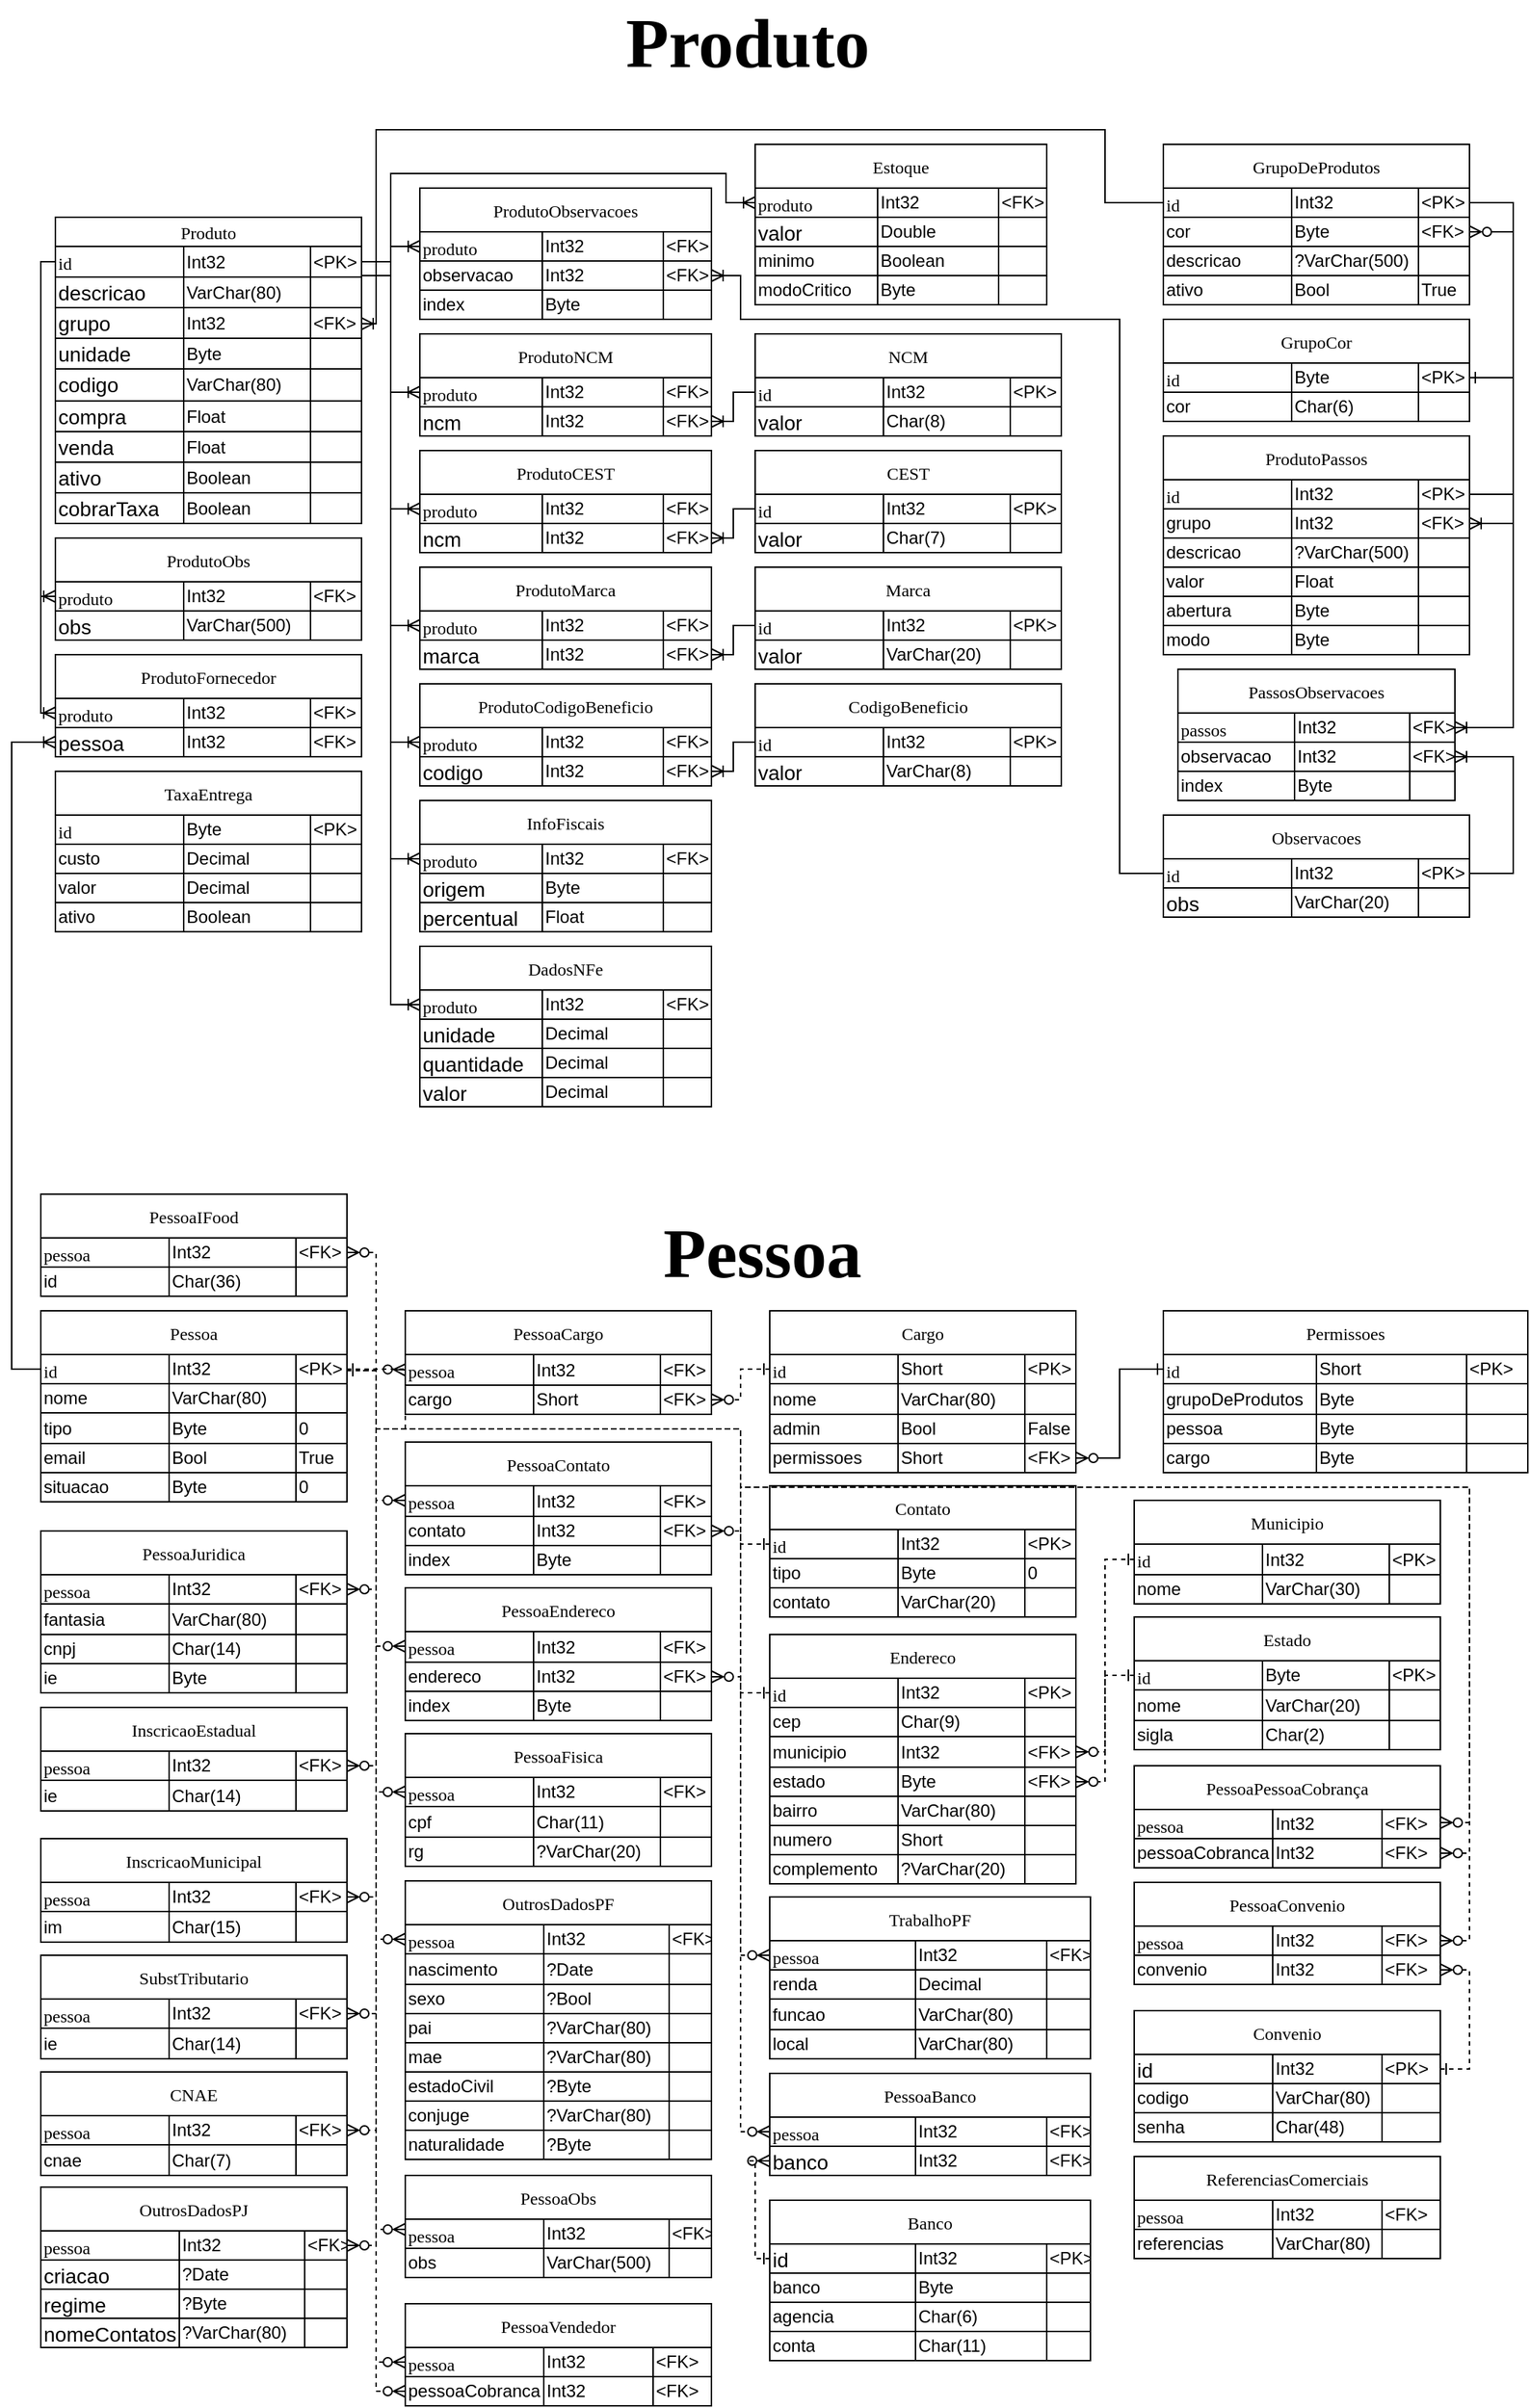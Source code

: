 <mxfile version="24.7.13">
  <diagram name="Page-1" id="2ca16b54-16f6-2749-3443-fa8db7711227">
    <mxGraphModel dx="515" dy="869" grid="1" gridSize="10" guides="1" tooltips="1" connect="1" arrows="1" fold="1" page="1" pageScale="1" pageWidth="1100" pageHeight="850" background="none" math="0" shadow="0">
      <root>
        <mxCell id="0" />
        <mxCell id="1" parent="0" />
        <mxCell id="upvZZBd6ze37ZcyhornO-47" value="GrupoDeProdutos" style="shape=table;startSize=30;container=1;collapsible=0;childLayout=tableLayout;strokeColor=default;fontSize=12;fontFamily=Verdana;align=center;" parent="1" vertex="1">
          <mxGeometry x="1900" y="130" width="210" height="110" as="geometry" />
        </mxCell>
        <mxCell id="upvZZBd6ze37ZcyhornO-48" value="" style="shape=tableRow;horizontal=0;startSize=0;swimlaneHead=0;swimlaneBody=0;strokeColor=inherit;top=0;left=0;bottom=0;right=0;collapsible=0;dropTarget=0;fillColor=none;points=[[0,0.5],[1,0.5]];portConstraint=eastwest;fontSize=16;rounded=1;align=left;" parent="upvZZBd6ze37ZcyhornO-47" vertex="1">
          <mxGeometry y="30" width="210" height="20" as="geometry" />
        </mxCell>
        <mxCell id="upvZZBd6ze37ZcyhornO-49" value="&lt;font style=&quot;font-size: 12px;&quot; face=&quot;Verdana&quot;&gt;id&lt;/font&gt;" style="shape=partialRectangle;html=1;whiteSpace=wrap;connectable=0;strokeColor=inherit;overflow=hidden;fillColor=none;top=0;left=0;bottom=0;right=0;pointerEvents=1;fontSize=14;align=left;" parent="upvZZBd6ze37ZcyhornO-48" vertex="1">
          <mxGeometry width="88" height="20" as="geometry">
            <mxRectangle width="88" height="20" as="alternateBounds" />
          </mxGeometry>
        </mxCell>
        <mxCell id="upvZZBd6ze37ZcyhornO-50" value="Int32" style="shape=partialRectangle;html=1;whiteSpace=wrap;connectable=0;strokeColor=inherit;overflow=hidden;fillColor=none;top=0;left=0;bottom=0;right=0;pointerEvents=1;fontSize=12;align=left;" parent="upvZZBd6ze37ZcyhornO-48" vertex="1">
          <mxGeometry x="88" width="87" height="20" as="geometry">
            <mxRectangle width="87" height="20" as="alternateBounds" />
          </mxGeometry>
        </mxCell>
        <mxCell id="upvZZBd6ze37ZcyhornO-51" value="&amp;lt;PK&amp;gt;" style="shape=partialRectangle;html=1;whiteSpace=wrap;connectable=0;strokeColor=inherit;overflow=hidden;fillColor=none;top=0;left=0;bottom=0;right=0;pointerEvents=1;fontSize=12;align=left;" parent="upvZZBd6ze37ZcyhornO-48" vertex="1">
          <mxGeometry x="175" width="35" height="20" as="geometry">
            <mxRectangle width="35" height="20" as="alternateBounds" />
          </mxGeometry>
        </mxCell>
        <mxCell id="upvZZBd6ze37ZcyhornO-52" value="" style="shape=tableRow;horizontal=0;startSize=0;swimlaneHead=0;swimlaneBody=0;strokeColor=inherit;top=0;left=0;bottom=0;right=0;collapsible=0;dropTarget=0;fillColor=none;points=[[0,0.5],[1,0.5]];portConstraint=eastwest;fontSize=16;align=left;" parent="upvZZBd6ze37ZcyhornO-47" vertex="1">
          <mxGeometry y="50" width="210" height="20" as="geometry" />
        </mxCell>
        <mxCell id="upvZZBd6ze37ZcyhornO-53" value="cor" style="shape=partialRectangle;html=1;whiteSpace=wrap;connectable=0;strokeColor=inherit;overflow=hidden;fillColor=none;top=0;left=0;bottom=0;right=0;pointerEvents=1;fontSize=12;align=left;" parent="upvZZBd6ze37ZcyhornO-52" vertex="1">
          <mxGeometry width="88" height="20" as="geometry">
            <mxRectangle width="88" height="20" as="alternateBounds" />
          </mxGeometry>
        </mxCell>
        <mxCell id="upvZZBd6ze37ZcyhornO-54" value="Byte" style="shape=partialRectangle;html=1;whiteSpace=wrap;connectable=0;strokeColor=inherit;overflow=hidden;fillColor=none;top=0;left=0;bottom=0;right=0;pointerEvents=1;fontSize=12;align=left;" parent="upvZZBd6ze37ZcyhornO-52" vertex="1">
          <mxGeometry x="88" width="87" height="20" as="geometry">
            <mxRectangle width="87" height="20" as="alternateBounds" />
          </mxGeometry>
        </mxCell>
        <mxCell id="upvZZBd6ze37ZcyhornO-55" value="&amp;lt;FK&amp;gt;" style="shape=partialRectangle;html=1;whiteSpace=wrap;connectable=0;strokeColor=inherit;overflow=hidden;fillColor=none;top=0;left=0;bottom=0;right=0;pointerEvents=1;fontSize=12;align=left;" parent="upvZZBd6ze37ZcyhornO-52" vertex="1">
          <mxGeometry x="175" width="35" height="20" as="geometry">
            <mxRectangle width="35" height="20" as="alternateBounds" />
          </mxGeometry>
        </mxCell>
        <mxCell id="upvZZBd6ze37ZcyhornO-56" value="" style="shape=tableRow;horizontal=0;startSize=0;swimlaneHead=0;swimlaneBody=0;strokeColor=inherit;top=0;left=0;bottom=0;right=0;collapsible=0;dropTarget=0;fillColor=none;points=[[0,0.5],[1,0.5]];portConstraint=eastwest;fontSize=16;align=left;" parent="upvZZBd6ze37ZcyhornO-47" vertex="1">
          <mxGeometry y="70" width="210" height="20" as="geometry" />
        </mxCell>
        <mxCell id="upvZZBd6ze37ZcyhornO-57" value="descricao" style="shape=partialRectangle;html=1;whiteSpace=wrap;connectable=0;strokeColor=inherit;overflow=hidden;fillColor=none;top=0;left=0;bottom=0;right=0;pointerEvents=1;fontSize=12;align=left;" parent="upvZZBd6ze37ZcyhornO-56" vertex="1">
          <mxGeometry width="88" height="20" as="geometry">
            <mxRectangle width="88" height="20" as="alternateBounds" />
          </mxGeometry>
        </mxCell>
        <mxCell id="upvZZBd6ze37ZcyhornO-58" value="?VarChar(500)" style="shape=partialRectangle;html=1;whiteSpace=wrap;connectable=0;strokeColor=inherit;overflow=hidden;fillColor=none;top=0;left=0;bottom=0;right=0;pointerEvents=1;fontSize=12;align=left;" parent="upvZZBd6ze37ZcyhornO-56" vertex="1">
          <mxGeometry x="88" width="87" height="20" as="geometry">
            <mxRectangle width="87" height="20" as="alternateBounds" />
          </mxGeometry>
        </mxCell>
        <mxCell id="upvZZBd6ze37ZcyhornO-59" value="" style="shape=partialRectangle;html=1;whiteSpace=wrap;connectable=0;strokeColor=inherit;overflow=hidden;fillColor=none;top=0;left=0;bottom=0;right=0;pointerEvents=1;fontSize=12;align=left;" parent="upvZZBd6ze37ZcyhornO-56" vertex="1">
          <mxGeometry x="175" width="35" height="20" as="geometry">
            <mxRectangle width="35" height="20" as="alternateBounds" />
          </mxGeometry>
        </mxCell>
        <mxCell id="upvZZBd6ze37ZcyhornO-60" style="shape=tableRow;horizontal=0;startSize=0;swimlaneHead=0;swimlaneBody=0;strokeColor=inherit;top=0;left=0;bottom=0;right=0;collapsible=0;dropTarget=0;fillColor=none;points=[[0,0.5],[1,0.5]];portConstraint=eastwest;fontSize=16;align=left;" parent="upvZZBd6ze37ZcyhornO-47" vertex="1">
          <mxGeometry y="90" width="210" height="20" as="geometry" />
        </mxCell>
        <mxCell id="upvZZBd6ze37ZcyhornO-61" value="ativo" style="shape=partialRectangle;html=1;whiteSpace=wrap;connectable=0;strokeColor=inherit;overflow=hidden;fillColor=none;top=0;left=0;bottom=0;right=0;pointerEvents=1;fontSize=12;align=left;" parent="upvZZBd6ze37ZcyhornO-60" vertex="1">
          <mxGeometry width="88" height="20" as="geometry">
            <mxRectangle width="88" height="20" as="alternateBounds" />
          </mxGeometry>
        </mxCell>
        <mxCell id="upvZZBd6ze37ZcyhornO-62" value="Bool" style="shape=partialRectangle;html=1;whiteSpace=wrap;connectable=0;strokeColor=inherit;overflow=hidden;fillColor=none;top=0;left=0;bottom=0;right=0;pointerEvents=1;fontSize=12;align=left;" parent="upvZZBd6ze37ZcyhornO-60" vertex="1">
          <mxGeometry x="88" width="87" height="20" as="geometry">
            <mxRectangle width="87" height="20" as="alternateBounds" />
          </mxGeometry>
        </mxCell>
        <mxCell id="upvZZBd6ze37ZcyhornO-63" value="True" style="shape=partialRectangle;html=1;whiteSpace=wrap;connectable=0;strokeColor=inherit;overflow=hidden;fillColor=none;top=0;left=0;bottom=0;right=0;pointerEvents=1;fontSize=12;align=left;" parent="upvZZBd6ze37ZcyhornO-60" vertex="1">
          <mxGeometry x="175" width="35" height="20" as="geometry">
            <mxRectangle width="35" height="20" as="alternateBounds" />
          </mxGeometry>
        </mxCell>
        <mxCell id="upvZZBd6ze37ZcyhornO-64" value="GrupoCor" style="shape=table;startSize=30;container=1;collapsible=0;childLayout=tableLayout;strokeColor=default;fontSize=12;fontFamily=Verdana;align=center;" parent="1" vertex="1">
          <mxGeometry x="1900" y="250" width="210" height="70" as="geometry" />
        </mxCell>
        <mxCell id="upvZZBd6ze37ZcyhornO-65" value="" style="shape=tableRow;horizontal=0;startSize=0;swimlaneHead=0;swimlaneBody=0;strokeColor=inherit;top=0;left=0;bottom=0;right=0;collapsible=0;dropTarget=0;fillColor=none;points=[[0,0.5],[1,0.5]];portConstraint=eastwest;fontSize=16;rounded=1;align=left;" parent="upvZZBd6ze37ZcyhornO-64" vertex="1">
          <mxGeometry y="30" width="210" height="20" as="geometry" />
        </mxCell>
        <mxCell id="upvZZBd6ze37ZcyhornO-66" value="&lt;font style=&quot;font-size: 12px;&quot; face=&quot;Verdana&quot;&gt;id&lt;/font&gt;" style="shape=partialRectangle;html=1;whiteSpace=wrap;connectable=0;strokeColor=inherit;overflow=hidden;fillColor=none;top=0;left=0;bottom=0;right=0;pointerEvents=1;fontSize=14;align=left;" parent="upvZZBd6ze37ZcyhornO-65" vertex="1">
          <mxGeometry width="88" height="20" as="geometry">
            <mxRectangle width="88" height="20" as="alternateBounds" />
          </mxGeometry>
        </mxCell>
        <mxCell id="upvZZBd6ze37ZcyhornO-67" value="Byte" style="shape=partialRectangle;html=1;whiteSpace=wrap;connectable=0;strokeColor=inherit;overflow=hidden;fillColor=none;top=0;left=0;bottom=0;right=0;pointerEvents=1;fontSize=12;align=left;" parent="upvZZBd6ze37ZcyhornO-65" vertex="1">
          <mxGeometry x="88" width="87" height="20" as="geometry">
            <mxRectangle width="87" height="20" as="alternateBounds" />
          </mxGeometry>
        </mxCell>
        <mxCell id="upvZZBd6ze37ZcyhornO-68" value="&amp;lt;PK&amp;gt;" style="shape=partialRectangle;html=1;whiteSpace=wrap;connectable=0;strokeColor=inherit;overflow=hidden;fillColor=none;top=0;left=0;bottom=0;right=0;pointerEvents=1;fontSize=12;align=left;" parent="upvZZBd6ze37ZcyhornO-65" vertex="1">
          <mxGeometry x="175" width="35" height="20" as="geometry">
            <mxRectangle width="35" height="20" as="alternateBounds" />
          </mxGeometry>
        </mxCell>
        <mxCell id="upvZZBd6ze37ZcyhornO-69" value="" style="shape=tableRow;horizontal=0;startSize=0;swimlaneHead=0;swimlaneBody=0;strokeColor=inherit;top=0;left=0;bottom=0;right=0;collapsible=0;dropTarget=0;fillColor=none;points=[[0,0.5],[1,0.5]];portConstraint=eastwest;fontSize=16;align=left;" parent="upvZZBd6ze37ZcyhornO-64" vertex="1">
          <mxGeometry y="50" width="210" height="20" as="geometry" />
        </mxCell>
        <mxCell id="upvZZBd6ze37ZcyhornO-70" value="cor" style="shape=partialRectangle;html=1;whiteSpace=wrap;connectable=0;strokeColor=inherit;overflow=hidden;fillColor=none;top=0;left=0;bottom=0;right=0;pointerEvents=1;fontSize=12;align=left;" parent="upvZZBd6ze37ZcyhornO-69" vertex="1">
          <mxGeometry width="88" height="20" as="geometry">
            <mxRectangle width="88" height="20" as="alternateBounds" />
          </mxGeometry>
        </mxCell>
        <mxCell id="upvZZBd6ze37ZcyhornO-71" value="Char(6)" style="shape=partialRectangle;html=1;whiteSpace=wrap;connectable=0;strokeColor=inherit;overflow=hidden;fillColor=none;top=0;left=0;bottom=0;right=0;pointerEvents=1;fontSize=12;align=left;" parent="upvZZBd6ze37ZcyhornO-69" vertex="1">
          <mxGeometry x="88" width="87" height="20" as="geometry">
            <mxRectangle width="87" height="20" as="alternateBounds" />
          </mxGeometry>
        </mxCell>
        <mxCell id="upvZZBd6ze37ZcyhornO-72" value="" style="shape=partialRectangle;html=1;whiteSpace=wrap;connectable=0;strokeColor=inherit;overflow=hidden;fillColor=none;top=0;left=0;bottom=0;right=0;pointerEvents=1;fontSize=12;align=left;" parent="upvZZBd6ze37ZcyhornO-69" vertex="1">
          <mxGeometry x="175" width="35" height="20" as="geometry">
            <mxRectangle width="35" height="20" as="alternateBounds" />
          </mxGeometry>
        </mxCell>
        <mxCell id="upvZZBd6ze37ZcyhornO-81" style="edgeStyle=orthogonalEdgeStyle;rounded=0;orthogonalLoop=1;jettySize=auto;html=1;entryX=1;entryY=0.5;entryDx=0;entryDy=0;curved=0;strokeColor=default;startArrow=ERone;startFill=0;endArrow=ERzeroToMany;endFill=0;" parent="1" source="upvZZBd6ze37ZcyhornO-65" target="upvZZBd6ze37ZcyhornO-52" edge="1">
          <mxGeometry relative="1" as="geometry">
            <Array as="points">
              <mxPoint x="2140" y="290" />
              <mxPoint x="2140" y="190" />
            </Array>
          </mxGeometry>
        </mxCell>
        <mxCell id="upvZZBd6ze37ZcyhornO-82" value="Pessoa" style="shape=table;startSize=30;container=1;collapsible=0;childLayout=tableLayout;strokeColor=default;fontSize=12;fontFamily=Verdana;align=center;" parent="1" vertex="1">
          <mxGeometry x="1130" y="930" width="210" height="131" as="geometry" />
        </mxCell>
        <mxCell id="upvZZBd6ze37ZcyhornO-83" value="" style="shape=tableRow;horizontal=0;startSize=0;swimlaneHead=0;swimlaneBody=0;strokeColor=inherit;top=0;left=0;bottom=0;right=0;collapsible=0;dropTarget=0;fillColor=none;points=[[0,0.5],[1,0.5]];portConstraint=eastwest;fontSize=16;rounded=1;align=left;" parent="upvZZBd6ze37ZcyhornO-82" vertex="1">
          <mxGeometry y="30" width="210" height="20" as="geometry" />
        </mxCell>
        <mxCell id="upvZZBd6ze37ZcyhornO-84" value="&lt;font style=&quot;font-size: 12px;&quot; face=&quot;Verdana&quot;&gt;id&lt;/font&gt;" style="shape=partialRectangle;html=1;whiteSpace=wrap;connectable=0;strokeColor=inherit;overflow=hidden;fillColor=none;top=0;left=0;bottom=0;right=0;pointerEvents=1;fontSize=14;align=left;" parent="upvZZBd6ze37ZcyhornO-83" vertex="1">
          <mxGeometry width="88" height="20" as="geometry">
            <mxRectangle width="88" height="20" as="alternateBounds" />
          </mxGeometry>
        </mxCell>
        <mxCell id="upvZZBd6ze37ZcyhornO-85" value="Int32" style="shape=partialRectangle;html=1;whiteSpace=wrap;connectable=0;strokeColor=inherit;overflow=hidden;fillColor=none;top=0;left=0;bottom=0;right=0;pointerEvents=1;fontSize=12;align=left;" parent="upvZZBd6ze37ZcyhornO-83" vertex="1">
          <mxGeometry x="88" width="87" height="20" as="geometry">
            <mxRectangle width="87" height="20" as="alternateBounds" />
          </mxGeometry>
        </mxCell>
        <mxCell id="upvZZBd6ze37ZcyhornO-86" value="&amp;lt;PK&amp;gt;" style="shape=partialRectangle;html=1;whiteSpace=wrap;connectable=0;strokeColor=inherit;overflow=hidden;fillColor=none;top=0;left=0;bottom=0;right=0;pointerEvents=1;fontSize=12;align=left;" parent="upvZZBd6ze37ZcyhornO-83" vertex="1">
          <mxGeometry x="175" width="35" height="20" as="geometry">
            <mxRectangle width="35" height="20" as="alternateBounds" />
          </mxGeometry>
        </mxCell>
        <mxCell id="upvZZBd6ze37ZcyhornO-87" value="" style="shape=tableRow;horizontal=0;startSize=0;swimlaneHead=0;swimlaneBody=0;strokeColor=inherit;top=0;left=0;bottom=0;right=0;collapsible=0;dropTarget=0;fillColor=none;points=[[0,0.5],[1,0.5]];portConstraint=eastwest;fontSize=16;align=left;" parent="upvZZBd6ze37ZcyhornO-82" vertex="1">
          <mxGeometry y="50" width="210" height="20" as="geometry" />
        </mxCell>
        <mxCell id="upvZZBd6ze37ZcyhornO-88" value="nome" style="shape=partialRectangle;html=1;whiteSpace=wrap;connectable=0;strokeColor=inherit;overflow=hidden;fillColor=none;top=0;left=0;bottom=0;right=0;pointerEvents=1;fontSize=12;align=left;" parent="upvZZBd6ze37ZcyhornO-87" vertex="1">
          <mxGeometry width="88" height="20" as="geometry">
            <mxRectangle width="88" height="20" as="alternateBounds" />
          </mxGeometry>
        </mxCell>
        <mxCell id="upvZZBd6ze37ZcyhornO-89" value="VarChar(80)" style="shape=partialRectangle;html=1;whiteSpace=wrap;connectable=0;strokeColor=inherit;overflow=hidden;fillColor=none;top=0;left=0;bottom=0;right=0;pointerEvents=1;fontSize=12;align=left;" parent="upvZZBd6ze37ZcyhornO-87" vertex="1">
          <mxGeometry x="88" width="87" height="20" as="geometry">
            <mxRectangle width="87" height="20" as="alternateBounds" />
          </mxGeometry>
        </mxCell>
        <mxCell id="upvZZBd6ze37ZcyhornO-90" value="" style="shape=partialRectangle;html=1;whiteSpace=wrap;connectable=0;strokeColor=inherit;overflow=hidden;fillColor=none;top=0;left=0;bottom=0;right=0;pointerEvents=1;fontSize=12;align=left;" parent="upvZZBd6ze37ZcyhornO-87" vertex="1">
          <mxGeometry x="175" width="35" height="20" as="geometry">
            <mxRectangle width="35" height="20" as="alternateBounds" />
          </mxGeometry>
        </mxCell>
        <mxCell id="upvZZBd6ze37ZcyhornO-91" value="" style="shape=tableRow;horizontal=0;startSize=0;swimlaneHead=0;swimlaneBody=0;strokeColor=inherit;top=0;left=0;bottom=0;right=0;collapsible=0;dropTarget=0;fillColor=none;points=[[0,0.5],[1,0.5]];portConstraint=eastwest;fontSize=16;align=left;" parent="upvZZBd6ze37ZcyhornO-82" vertex="1">
          <mxGeometry y="70" width="210" height="21" as="geometry" />
        </mxCell>
        <mxCell id="upvZZBd6ze37ZcyhornO-92" value="tipo" style="shape=partialRectangle;html=1;whiteSpace=wrap;connectable=0;strokeColor=inherit;overflow=hidden;fillColor=none;top=0;left=0;bottom=0;right=0;pointerEvents=1;fontSize=12;align=left;" parent="upvZZBd6ze37ZcyhornO-91" vertex="1">
          <mxGeometry width="88" height="21" as="geometry">
            <mxRectangle width="88" height="21" as="alternateBounds" />
          </mxGeometry>
        </mxCell>
        <mxCell id="upvZZBd6ze37ZcyhornO-93" value="Byte" style="shape=partialRectangle;html=1;whiteSpace=wrap;connectable=0;strokeColor=inherit;overflow=hidden;fillColor=none;top=0;left=0;bottom=0;right=0;pointerEvents=1;fontSize=12;align=left;" parent="upvZZBd6ze37ZcyhornO-91" vertex="1">
          <mxGeometry x="88" width="87" height="21" as="geometry">
            <mxRectangle width="87" height="21" as="alternateBounds" />
          </mxGeometry>
        </mxCell>
        <mxCell id="upvZZBd6ze37ZcyhornO-94" value="0" style="shape=partialRectangle;html=1;whiteSpace=wrap;connectable=0;strokeColor=inherit;overflow=hidden;fillColor=none;top=0;left=0;bottom=0;right=0;pointerEvents=1;fontSize=12;align=left;" parent="upvZZBd6ze37ZcyhornO-91" vertex="1">
          <mxGeometry x="175" width="35" height="21" as="geometry">
            <mxRectangle width="35" height="21" as="alternateBounds" />
          </mxGeometry>
        </mxCell>
        <mxCell id="upvZZBd6ze37ZcyhornO-95" style="shape=tableRow;horizontal=0;startSize=0;swimlaneHead=0;swimlaneBody=0;strokeColor=inherit;top=0;left=0;bottom=0;right=0;collapsible=0;dropTarget=0;fillColor=none;points=[[0,0.5],[1,0.5]];portConstraint=eastwest;fontSize=16;align=left;" parent="upvZZBd6ze37ZcyhornO-82" vertex="1">
          <mxGeometry y="91" width="210" height="20" as="geometry" />
        </mxCell>
        <mxCell id="upvZZBd6ze37ZcyhornO-96" value="email" style="shape=partialRectangle;html=1;whiteSpace=wrap;connectable=0;strokeColor=inherit;overflow=hidden;fillColor=none;top=0;left=0;bottom=0;right=0;pointerEvents=1;fontSize=12;align=left;" parent="upvZZBd6ze37ZcyhornO-95" vertex="1">
          <mxGeometry width="88" height="20" as="geometry">
            <mxRectangle width="88" height="20" as="alternateBounds" />
          </mxGeometry>
        </mxCell>
        <mxCell id="upvZZBd6ze37ZcyhornO-97" value="Bool" style="shape=partialRectangle;html=1;whiteSpace=wrap;connectable=0;strokeColor=inherit;overflow=hidden;fillColor=none;top=0;left=0;bottom=0;right=0;pointerEvents=1;fontSize=12;align=left;" parent="upvZZBd6ze37ZcyhornO-95" vertex="1">
          <mxGeometry x="88" width="87" height="20" as="geometry">
            <mxRectangle width="87" height="20" as="alternateBounds" />
          </mxGeometry>
        </mxCell>
        <mxCell id="upvZZBd6ze37ZcyhornO-98" value="True" style="shape=partialRectangle;html=1;whiteSpace=wrap;connectable=0;strokeColor=inherit;overflow=hidden;fillColor=none;top=0;left=0;bottom=0;right=0;pointerEvents=1;fontSize=12;align=left;" parent="upvZZBd6ze37ZcyhornO-95" vertex="1">
          <mxGeometry x="175" width="35" height="20" as="geometry">
            <mxRectangle width="35" height="20" as="alternateBounds" />
          </mxGeometry>
        </mxCell>
        <mxCell id="upvZZBd6ze37ZcyhornO-212" style="shape=tableRow;horizontal=0;startSize=0;swimlaneHead=0;swimlaneBody=0;strokeColor=inherit;top=0;left=0;bottom=0;right=0;collapsible=0;dropTarget=0;fillColor=none;points=[[0,0.5],[1,0.5]];portConstraint=eastwest;fontSize=16;align=left;" parent="upvZZBd6ze37ZcyhornO-82" vertex="1">
          <mxGeometry y="111" width="210" height="20" as="geometry" />
        </mxCell>
        <mxCell id="upvZZBd6ze37ZcyhornO-213" value="situacao" style="shape=partialRectangle;html=1;whiteSpace=wrap;connectable=0;strokeColor=inherit;overflow=hidden;fillColor=none;top=0;left=0;bottom=0;right=0;pointerEvents=1;fontSize=12;align=left;" parent="upvZZBd6ze37ZcyhornO-212" vertex="1">
          <mxGeometry width="88" height="20" as="geometry">
            <mxRectangle width="88" height="20" as="alternateBounds" />
          </mxGeometry>
        </mxCell>
        <mxCell id="upvZZBd6ze37ZcyhornO-214" value="Byte" style="shape=partialRectangle;html=1;whiteSpace=wrap;connectable=0;strokeColor=inherit;overflow=hidden;fillColor=none;top=0;left=0;bottom=0;right=0;pointerEvents=1;fontSize=12;align=left;" parent="upvZZBd6ze37ZcyhornO-212" vertex="1">
          <mxGeometry x="88" width="87" height="20" as="geometry">
            <mxRectangle width="87" height="20" as="alternateBounds" />
          </mxGeometry>
        </mxCell>
        <mxCell id="upvZZBd6ze37ZcyhornO-215" value="0" style="shape=partialRectangle;html=1;whiteSpace=wrap;connectable=0;strokeColor=inherit;overflow=hidden;fillColor=none;top=0;left=0;bottom=0;right=0;pointerEvents=1;fontSize=12;align=left;" parent="upvZZBd6ze37ZcyhornO-212" vertex="1">
          <mxGeometry x="175" width="35" height="20" as="geometry">
            <mxRectangle width="35" height="20" as="alternateBounds" />
          </mxGeometry>
        </mxCell>
        <mxCell id="upvZZBd6ze37ZcyhornO-99" value="Cargo" style="shape=table;startSize=30;container=1;collapsible=0;childLayout=tableLayout;strokeColor=default;fontSize=12;fontFamily=Verdana;align=center;" parent="1" vertex="1">
          <mxGeometry x="1630" y="930" width="210" height="111" as="geometry" />
        </mxCell>
        <mxCell id="upvZZBd6ze37ZcyhornO-100" value="" style="shape=tableRow;horizontal=0;startSize=0;swimlaneHead=0;swimlaneBody=0;strokeColor=inherit;top=0;left=0;bottom=0;right=0;collapsible=0;dropTarget=0;fillColor=none;points=[[0,0.5],[1,0.5]];portConstraint=eastwest;fontSize=16;rounded=1;align=left;" parent="upvZZBd6ze37ZcyhornO-99" vertex="1">
          <mxGeometry y="30" width="210" height="20" as="geometry" />
        </mxCell>
        <mxCell id="upvZZBd6ze37ZcyhornO-101" value="&lt;font style=&quot;font-size: 12px;&quot; face=&quot;Verdana&quot;&gt;id&lt;/font&gt;" style="shape=partialRectangle;html=1;whiteSpace=wrap;connectable=0;strokeColor=inherit;overflow=hidden;fillColor=none;top=0;left=0;bottom=0;right=0;pointerEvents=1;fontSize=14;align=left;" parent="upvZZBd6ze37ZcyhornO-100" vertex="1">
          <mxGeometry width="88" height="20" as="geometry">
            <mxRectangle width="88" height="20" as="alternateBounds" />
          </mxGeometry>
        </mxCell>
        <mxCell id="upvZZBd6ze37ZcyhornO-102" value="Short" style="shape=partialRectangle;html=1;whiteSpace=wrap;connectable=0;strokeColor=inherit;overflow=hidden;fillColor=none;top=0;left=0;bottom=0;right=0;pointerEvents=1;fontSize=12;align=left;" parent="upvZZBd6ze37ZcyhornO-100" vertex="1">
          <mxGeometry x="88" width="87" height="20" as="geometry">
            <mxRectangle width="87" height="20" as="alternateBounds" />
          </mxGeometry>
        </mxCell>
        <mxCell id="upvZZBd6ze37ZcyhornO-103" value="&amp;lt;PK&amp;gt;" style="shape=partialRectangle;html=1;whiteSpace=wrap;connectable=0;strokeColor=inherit;overflow=hidden;fillColor=none;top=0;left=0;bottom=0;right=0;pointerEvents=1;fontSize=12;align=left;" parent="upvZZBd6ze37ZcyhornO-100" vertex="1">
          <mxGeometry x="175" width="35" height="20" as="geometry">
            <mxRectangle width="35" height="20" as="alternateBounds" />
          </mxGeometry>
        </mxCell>
        <mxCell id="upvZZBd6ze37ZcyhornO-104" value="" style="shape=tableRow;horizontal=0;startSize=0;swimlaneHead=0;swimlaneBody=0;strokeColor=inherit;top=0;left=0;bottom=0;right=0;collapsible=0;dropTarget=0;fillColor=none;points=[[0,0.5],[1,0.5]];portConstraint=eastwest;fontSize=16;align=left;" parent="upvZZBd6ze37ZcyhornO-99" vertex="1">
          <mxGeometry y="50" width="210" height="21" as="geometry" />
        </mxCell>
        <mxCell id="upvZZBd6ze37ZcyhornO-105" value="nome" style="shape=partialRectangle;html=1;whiteSpace=wrap;connectable=0;strokeColor=inherit;overflow=hidden;fillColor=none;top=0;left=0;bottom=0;right=0;pointerEvents=1;fontSize=12;align=left;" parent="upvZZBd6ze37ZcyhornO-104" vertex="1">
          <mxGeometry width="88" height="21" as="geometry">
            <mxRectangle width="88" height="21" as="alternateBounds" />
          </mxGeometry>
        </mxCell>
        <mxCell id="upvZZBd6ze37ZcyhornO-106" value="VarChar(80)" style="shape=partialRectangle;html=1;whiteSpace=wrap;connectable=0;strokeColor=inherit;overflow=hidden;fillColor=none;top=0;left=0;bottom=0;right=0;pointerEvents=1;fontSize=12;align=left;" parent="upvZZBd6ze37ZcyhornO-104" vertex="1">
          <mxGeometry x="88" width="87" height="21" as="geometry">
            <mxRectangle width="87" height="21" as="alternateBounds" />
          </mxGeometry>
        </mxCell>
        <mxCell id="upvZZBd6ze37ZcyhornO-107" value="" style="shape=partialRectangle;html=1;whiteSpace=wrap;connectable=0;strokeColor=inherit;overflow=hidden;fillColor=none;top=0;left=0;bottom=0;right=0;pointerEvents=1;fontSize=12;align=left;" parent="upvZZBd6ze37ZcyhornO-104" vertex="1">
          <mxGeometry x="175" width="35" height="21" as="geometry">
            <mxRectangle width="35" height="21" as="alternateBounds" />
          </mxGeometry>
        </mxCell>
        <mxCell id="upvZZBd6ze37ZcyhornO-108" value="" style="shape=tableRow;horizontal=0;startSize=0;swimlaneHead=0;swimlaneBody=0;strokeColor=inherit;top=0;left=0;bottom=0;right=0;collapsible=0;dropTarget=0;fillColor=none;points=[[0,0.5],[1,0.5]];portConstraint=eastwest;fontSize=16;align=left;" parent="upvZZBd6ze37ZcyhornO-99" vertex="1">
          <mxGeometry y="71" width="210" height="20" as="geometry" />
        </mxCell>
        <mxCell id="upvZZBd6ze37ZcyhornO-109" value="admin" style="shape=partialRectangle;html=1;whiteSpace=wrap;connectable=0;strokeColor=inherit;overflow=hidden;fillColor=none;top=0;left=0;bottom=0;right=0;pointerEvents=1;fontSize=12;align=left;" parent="upvZZBd6ze37ZcyhornO-108" vertex="1">
          <mxGeometry width="88" height="20" as="geometry">
            <mxRectangle width="88" height="20" as="alternateBounds" />
          </mxGeometry>
        </mxCell>
        <mxCell id="upvZZBd6ze37ZcyhornO-110" value="Bool" style="shape=partialRectangle;html=1;whiteSpace=wrap;connectable=0;strokeColor=inherit;overflow=hidden;fillColor=none;top=0;left=0;bottom=0;right=0;pointerEvents=1;fontSize=12;align=left;" parent="upvZZBd6ze37ZcyhornO-108" vertex="1">
          <mxGeometry x="88" width="87" height="20" as="geometry">
            <mxRectangle width="87" height="20" as="alternateBounds" />
          </mxGeometry>
        </mxCell>
        <mxCell id="upvZZBd6ze37ZcyhornO-111" value="False" style="shape=partialRectangle;html=1;whiteSpace=wrap;connectable=0;strokeColor=inherit;overflow=hidden;fillColor=none;top=0;left=0;bottom=0;right=0;pointerEvents=1;fontSize=12;align=left;" parent="upvZZBd6ze37ZcyhornO-108" vertex="1">
          <mxGeometry x="175" width="35" height="20" as="geometry">
            <mxRectangle width="35" height="20" as="alternateBounds" />
          </mxGeometry>
        </mxCell>
        <mxCell id="upvZZBd6ze37ZcyhornO-112" style="shape=tableRow;horizontal=0;startSize=0;swimlaneHead=0;swimlaneBody=0;strokeColor=inherit;top=0;left=0;bottom=0;right=0;collapsible=0;dropTarget=0;fillColor=none;points=[[0,0.5],[1,0.5]];portConstraint=eastwest;fontSize=16;align=left;" parent="upvZZBd6ze37ZcyhornO-99" vertex="1">
          <mxGeometry y="91" width="210" height="20" as="geometry" />
        </mxCell>
        <mxCell id="upvZZBd6ze37ZcyhornO-113" value="permissoes" style="shape=partialRectangle;html=1;whiteSpace=wrap;connectable=0;strokeColor=inherit;overflow=hidden;fillColor=none;top=0;left=0;bottom=0;right=0;pointerEvents=1;fontSize=12;align=left;" parent="upvZZBd6ze37ZcyhornO-112" vertex="1">
          <mxGeometry width="88" height="20" as="geometry">
            <mxRectangle width="88" height="20" as="alternateBounds" />
          </mxGeometry>
        </mxCell>
        <mxCell id="upvZZBd6ze37ZcyhornO-114" value="Short" style="shape=partialRectangle;html=1;whiteSpace=wrap;connectable=0;strokeColor=inherit;overflow=hidden;fillColor=none;top=0;left=0;bottom=0;right=0;pointerEvents=1;fontSize=12;align=left;" parent="upvZZBd6ze37ZcyhornO-112" vertex="1">
          <mxGeometry x="88" width="87" height="20" as="geometry">
            <mxRectangle width="87" height="20" as="alternateBounds" />
          </mxGeometry>
        </mxCell>
        <mxCell id="upvZZBd6ze37ZcyhornO-115" value="&amp;lt;FK&amp;gt;" style="shape=partialRectangle;html=1;whiteSpace=wrap;connectable=0;strokeColor=inherit;overflow=hidden;fillColor=none;top=0;left=0;bottom=0;right=0;pointerEvents=1;fontSize=12;align=left;" parent="upvZZBd6ze37ZcyhornO-112" vertex="1">
          <mxGeometry x="175" width="35" height="20" as="geometry">
            <mxRectangle width="35" height="20" as="alternateBounds" />
          </mxGeometry>
        </mxCell>
        <mxCell id="upvZZBd6ze37ZcyhornO-120" value="Permissoes" style="shape=table;startSize=30;container=1;collapsible=0;childLayout=tableLayout;strokeColor=default;fontSize=12;fontFamily=Verdana;align=center;" parent="1" vertex="1">
          <mxGeometry x="1900" y="930" width="250" height="111" as="geometry" />
        </mxCell>
        <mxCell id="upvZZBd6ze37ZcyhornO-121" value="" style="shape=tableRow;horizontal=0;startSize=0;swimlaneHead=0;swimlaneBody=0;strokeColor=inherit;top=0;left=0;bottom=0;right=0;collapsible=0;dropTarget=0;fillColor=none;points=[[0,0.5],[1,0.5]];portConstraint=eastwest;fontSize=16;rounded=1;align=left;" parent="upvZZBd6ze37ZcyhornO-120" vertex="1">
          <mxGeometry y="30" width="250" height="20" as="geometry" />
        </mxCell>
        <mxCell id="upvZZBd6ze37ZcyhornO-122" value="&lt;font style=&quot;font-size: 12px;&quot; face=&quot;Verdana&quot;&gt;id&lt;/font&gt;" style="shape=partialRectangle;html=1;whiteSpace=wrap;connectable=0;strokeColor=inherit;overflow=hidden;fillColor=none;top=0;left=0;bottom=0;right=0;pointerEvents=1;fontSize=14;align=left;" parent="upvZZBd6ze37ZcyhornO-121" vertex="1">
          <mxGeometry width="105" height="20" as="geometry">
            <mxRectangle width="105" height="20" as="alternateBounds" />
          </mxGeometry>
        </mxCell>
        <mxCell id="upvZZBd6ze37ZcyhornO-123" value="Short" style="shape=partialRectangle;html=1;whiteSpace=wrap;connectable=0;strokeColor=inherit;overflow=hidden;fillColor=none;top=0;left=0;bottom=0;right=0;pointerEvents=1;fontSize=12;align=left;" parent="upvZZBd6ze37ZcyhornO-121" vertex="1">
          <mxGeometry x="105" width="103" height="20" as="geometry">
            <mxRectangle width="103" height="20" as="alternateBounds" />
          </mxGeometry>
        </mxCell>
        <mxCell id="upvZZBd6ze37ZcyhornO-124" value="&amp;lt;PK&amp;gt;" style="shape=partialRectangle;html=1;whiteSpace=wrap;connectable=0;strokeColor=inherit;overflow=hidden;fillColor=none;top=0;left=0;bottom=0;right=0;pointerEvents=1;fontSize=12;align=left;" parent="upvZZBd6ze37ZcyhornO-121" vertex="1">
          <mxGeometry x="208" width="42" height="20" as="geometry">
            <mxRectangle width="42" height="20" as="alternateBounds" />
          </mxGeometry>
        </mxCell>
        <mxCell id="upvZZBd6ze37ZcyhornO-125" value="" style="shape=tableRow;horizontal=0;startSize=0;swimlaneHead=0;swimlaneBody=0;strokeColor=inherit;top=0;left=0;bottom=0;right=0;collapsible=0;dropTarget=0;fillColor=none;points=[[0,0.5],[1,0.5]];portConstraint=eastwest;fontSize=16;align=left;" parent="upvZZBd6ze37ZcyhornO-120" vertex="1">
          <mxGeometry y="50" width="250" height="21" as="geometry" />
        </mxCell>
        <mxCell id="upvZZBd6ze37ZcyhornO-126" value="grupoDeProdutos" style="shape=partialRectangle;html=1;whiteSpace=wrap;connectable=0;strokeColor=inherit;overflow=hidden;fillColor=none;top=0;left=0;bottom=0;right=0;pointerEvents=1;fontSize=12;align=left;" parent="upvZZBd6ze37ZcyhornO-125" vertex="1">
          <mxGeometry width="105" height="21" as="geometry">
            <mxRectangle width="105" height="21" as="alternateBounds" />
          </mxGeometry>
        </mxCell>
        <mxCell id="upvZZBd6ze37ZcyhornO-127" value="Byte" style="shape=partialRectangle;html=1;whiteSpace=wrap;connectable=0;strokeColor=inherit;overflow=hidden;fillColor=none;top=0;left=0;bottom=0;right=0;pointerEvents=1;fontSize=12;align=left;" parent="upvZZBd6ze37ZcyhornO-125" vertex="1">
          <mxGeometry x="105" width="103" height="21" as="geometry">
            <mxRectangle width="103" height="21" as="alternateBounds" />
          </mxGeometry>
        </mxCell>
        <mxCell id="upvZZBd6ze37ZcyhornO-128" value="" style="shape=partialRectangle;html=1;whiteSpace=wrap;connectable=0;strokeColor=inherit;overflow=hidden;fillColor=none;top=0;left=0;bottom=0;right=0;pointerEvents=1;fontSize=12;align=left;" parent="upvZZBd6ze37ZcyhornO-125" vertex="1">
          <mxGeometry x="208" width="42" height="21" as="geometry">
            <mxRectangle width="42" height="21" as="alternateBounds" />
          </mxGeometry>
        </mxCell>
        <mxCell id="upvZZBd6ze37ZcyhornO-129" value="" style="shape=tableRow;horizontal=0;startSize=0;swimlaneHead=0;swimlaneBody=0;strokeColor=inherit;top=0;left=0;bottom=0;right=0;collapsible=0;dropTarget=0;fillColor=none;points=[[0,0.5],[1,0.5]];portConstraint=eastwest;fontSize=16;align=left;" parent="upvZZBd6ze37ZcyhornO-120" vertex="1">
          <mxGeometry y="71" width="250" height="20" as="geometry" />
        </mxCell>
        <mxCell id="upvZZBd6ze37ZcyhornO-130" value="pessoa" style="shape=partialRectangle;html=1;whiteSpace=wrap;connectable=0;strokeColor=inherit;overflow=hidden;fillColor=none;top=0;left=0;bottom=0;right=0;pointerEvents=1;fontSize=12;align=left;" parent="upvZZBd6ze37ZcyhornO-129" vertex="1">
          <mxGeometry width="105" height="20" as="geometry">
            <mxRectangle width="105" height="20" as="alternateBounds" />
          </mxGeometry>
        </mxCell>
        <mxCell id="upvZZBd6ze37ZcyhornO-131" value="Byte" style="shape=partialRectangle;html=1;whiteSpace=wrap;connectable=0;strokeColor=inherit;overflow=hidden;fillColor=none;top=0;left=0;bottom=0;right=0;pointerEvents=1;fontSize=12;align=left;" parent="upvZZBd6ze37ZcyhornO-129" vertex="1">
          <mxGeometry x="105" width="103" height="20" as="geometry">
            <mxRectangle width="103" height="20" as="alternateBounds" />
          </mxGeometry>
        </mxCell>
        <mxCell id="upvZZBd6ze37ZcyhornO-132" value="" style="shape=partialRectangle;html=1;whiteSpace=wrap;connectable=0;strokeColor=inherit;overflow=hidden;fillColor=none;top=0;left=0;bottom=0;right=0;pointerEvents=1;fontSize=12;align=left;" parent="upvZZBd6ze37ZcyhornO-129" vertex="1">
          <mxGeometry x="208" width="42" height="20" as="geometry">
            <mxRectangle width="42" height="20" as="alternateBounds" />
          </mxGeometry>
        </mxCell>
        <mxCell id="upvZZBd6ze37ZcyhornO-133" style="shape=tableRow;horizontal=0;startSize=0;swimlaneHead=0;swimlaneBody=0;strokeColor=inherit;top=0;left=0;bottom=0;right=0;collapsible=0;dropTarget=0;fillColor=none;points=[[0,0.5],[1,0.5]];portConstraint=eastwest;fontSize=16;align=left;" parent="upvZZBd6ze37ZcyhornO-120" vertex="1">
          <mxGeometry y="91" width="250" height="20" as="geometry" />
        </mxCell>
        <mxCell id="upvZZBd6ze37ZcyhornO-134" value="cargo" style="shape=partialRectangle;html=1;whiteSpace=wrap;connectable=0;strokeColor=inherit;overflow=hidden;fillColor=none;top=0;left=0;bottom=0;right=0;pointerEvents=1;fontSize=12;align=left;" parent="upvZZBd6ze37ZcyhornO-133" vertex="1">
          <mxGeometry width="105" height="20" as="geometry">
            <mxRectangle width="105" height="20" as="alternateBounds" />
          </mxGeometry>
        </mxCell>
        <mxCell id="upvZZBd6ze37ZcyhornO-135" value="Byte" style="shape=partialRectangle;html=1;whiteSpace=wrap;connectable=0;strokeColor=inherit;overflow=hidden;fillColor=none;top=0;left=0;bottom=0;right=0;pointerEvents=1;fontSize=12;align=left;" parent="upvZZBd6ze37ZcyhornO-133" vertex="1">
          <mxGeometry x="105" width="103" height="20" as="geometry">
            <mxRectangle width="103" height="20" as="alternateBounds" />
          </mxGeometry>
        </mxCell>
        <mxCell id="upvZZBd6ze37ZcyhornO-136" value="" style="shape=partialRectangle;html=1;whiteSpace=wrap;connectable=0;strokeColor=inherit;overflow=hidden;fillColor=none;top=0;left=0;bottom=0;right=0;pointerEvents=1;fontSize=12;align=left;" parent="upvZZBd6ze37ZcyhornO-133" vertex="1">
          <mxGeometry x="208" width="42" height="20" as="geometry">
            <mxRectangle width="42" height="20" as="alternateBounds" />
          </mxGeometry>
        </mxCell>
        <mxCell id="upvZZBd6ze37ZcyhornO-137" style="edgeStyle=orthogonalEdgeStyle;rounded=0;orthogonalLoop=1;jettySize=auto;html=1;entryX=1;entryY=0.5;entryDx=0;entryDy=0;curved=0;strokeColor=default;startArrow=ERone;startFill=0;endArrow=ERzeroToMany;endFill=0;dashed=1;" parent="1" source="upvZZBd6ze37ZcyhornO-100" target="upvZZBd6ze37ZcyhornO-199" edge="1">
          <mxGeometry relative="1" as="geometry">
            <mxPoint x="1420" y="840" as="sourcePoint" />
            <mxPoint x="1350" y="860" as="targetPoint" />
          </mxGeometry>
        </mxCell>
        <mxCell id="upvZZBd6ze37ZcyhornO-138" style="edgeStyle=orthogonalEdgeStyle;rounded=0;orthogonalLoop=1;jettySize=auto;html=1;entryX=1;entryY=0.5;entryDx=0;entryDy=0;curved=0;strokeColor=default;startArrow=ERone;startFill=0;endArrow=ERzeroToMany;endFill=0;exitX=0;exitY=0.5;exitDx=0;exitDy=0;" parent="1" source="upvZZBd6ze37ZcyhornO-121" target="upvZZBd6ze37ZcyhornO-112" edge="1">
          <mxGeometry relative="1" as="geometry">
            <mxPoint x="1640" y="980" as="sourcePoint" />
            <mxPoint x="1560" y="1020" as="targetPoint" />
          </mxGeometry>
        </mxCell>
        <mxCell id="upvZZBd6ze37ZcyhornO-156" value="PessoaJuridica" style="shape=table;startSize=30;container=1;collapsible=0;childLayout=tableLayout;strokeColor=default;fontSize=12;fontFamily=Verdana;align=center;" parent="1" vertex="1">
          <mxGeometry x="1130" y="1081" width="210" height="111" as="geometry" />
        </mxCell>
        <mxCell id="upvZZBd6ze37ZcyhornO-157" value="" style="shape=tableRow;horizontal=0;startSize=0;swimlaneHead=0;swimlaneBody=0;strokeColor=inherit;top=0;left=0;bottom=0;right=0;collapsible=0;dropTarget=0;fillColor=none;points=[[0,0.5],[1,0.5]];portConstraint=eastwest;fontSize=16;rounded=1;align=left;" parent="upvZZBd6ze37ZcyhornO-156" vertex="1">
          <mxGeometry y="30" width="210" height="20" as="geometry" />
        </mxCell>
        <mxCell id="upvZZBd6ze37ZcyhornO-158" value="&lt;font style=&quot;font-size: 12px;&quot; face=&quot;Verdana&quot;&gt;pessoa&lt;/font&gt;" style="shape=partialRectangle;html=1;whiteSpace=wrap;connectable=0;strokeColor=inherit;overflow=hidden;fillColor=none;top=0;left=0;bottom=0;right=0;pointerEvents=1;fontSize=14;align=left;" parent="upvZZBd6ze37ZcyhornO-157" vertex="1">
          <mxGeometry width="88" height="20" as="geometry">
            <mxRectangle width="88" height="20" as="alternateBounds" />
          </mxGeometry>
        </mxCell>
        <mxCell id="upvZZBd6ze37ZcyhornO-159" value="Int32" style="shape=partialRectangle;html=1;whiteSpace=wrap;connectable=0;strokeColor=inherit;overflow=hidden;fillColor=none;top=0;left=0;bottom=0;right=0;pointerEvents=1;fontSize=12;align=left;" parent="upvZZBd6ze37ZcyhornO-157" vertex="1">
          <mxGeometry x="88" width="87" height="20" as="geometry">
            <mxRectangle width="87" height="20" as="alternateBounds" />
          </mxGeometry>
        </mxCell>
        <mxCell id="upvZZBd6ze37ZcyhornO-160" value="&amp;lt;FK&amp;gt;" style="shape=partialRectangle;html=1;whiteSpace=wrap;connectable=0;strokeColor=inherit;overflow=hidden;fillColor=none;top=0;left=0;bottom=0;right=0;pointerEvents=1;fontSize=12;align=left;" parent="upvZZBd6ze37ZcyhornO-157" vertex="1">
          <mxGeometry x="175" width="35" height="20" as="geometry">
            <mxRectangle width="35" height="20" as="alternateBounds" />
          </mxGeometry>
        </mxCell>
        <mxCell id="upvZZBd6ze37ZcyhornO-161" value="" style="shape=tableRow;horizontal=0;startSize=0;swimlaneHead=0;swimlaneBody=0;strokeColor=inherit;top=0;left=0;bottom=0;right=0;collapsible=0;dropTarget=0;fillColor=none;points=[[0,0.5],[1,0.5]];portConstraint=eastwest;fontSize=16;align=left;" parent="upvZZBd6ze37ZcyhornO-156" vertex="1">
          <mxGeometry y="50" width="210" height="21" as="geometry" />
        </mxCell>
        <mxCell id="upvZZBd6ze37ZcyhornO-162" value="fantasia" style="shape=partialRectangle;html=1;whiteSpace=wrap;connectable=0;strokeColor=inherit;overflow=hidden;fillColor=none;top=0;left=0;bottom=0;right=0;pointerEvents=1;fontSize=12;align=left;" parent="upvZZBd6ze37ZcyhornO-161" vertex="1">
          <mxGeometry width="88" height="21" as="geometry">
            <mxRectangle width="88" height="21" as="alternateBounds" />
          </mxGeometry>
        </mxCell>
        <mxCell id="upvZZBd6ze37ZcyhornO-163" value="VarChar(80)" style="shape=partialRectangle;html=1;whiteSpace=wrap;connectable=0;strokeColor=inherit;overflow=hidden;fillColor=none;top=0;left=0;bottom=0;right=0;pointerEvents=1;fontSize=12;align=left;" parent="upvZZBd6ze37ZcyhornO-161" vertex="1">
          <mxGeometry x="88" width="87" height="21" as="geometry">
            <mxRectangle width="87" height="21" as="alternateBounds" />
          </mxGeometry>
        </mxCell>
        <mxCell id="upvZZBd6ze37ZcyhornO-164" value="" style="shape=partialRectangle;html=1;whiteSpace=wrap;connectable=0;strokeColor=inherit;overflow=hidden;fillColor=none;top=0;left=0;bottom=0;right=0;pointerEvents=1;fontSize=12;align=left;" parent="upvZZBd6ze37ZcyhornO-161" vertex="1">
          <mxGeometry x="175" width="35" height="21" as="geometry">
            <mxRectangle width="35" height="21" as="alternateBounds" />
          </mxGeometry>
        </mxCell>
        <mxCell id="upvZZBd6ze37ZcyhornO-165" value="" style="shape=tableRow;horizontal=0;startSize=0;swimlaneHead=0;swimlaneBody=0;strokeColor=inherit;top=0;left=0;bottom=0;right=0;collapsible=0;dropTarget=0;fillColor=none;points=[[0,0.5],[1,0.5]];portConstraint=eastwest;fontSize=16;align=left;" parent="upvZZBd6ze37ZcyhornO-156" vertex="1">
          <mxGeometry y="71" width="210" height="20" as="geometry" />
        </mxCell>
        <mxCell id="upvZZBd6ze37ZcyhornO-166" value="cnpj" style="shape=partialRectangle;html=1;whiteSpace=wrap;connectable=0;strokeColor=inherit;overflow=hidden;fillColor=none;top=0;left=0;bottom=0;right=0;pointerEvents=1;fontSize=12;align=left;" parent="upvZZBd6ze37ZcyhornO-165" vertex="1">
          <mxGeometry width="88" height="20" as="geometry">
            <mxRectangle width="88" height="20" as="alternateBounds" />
          </mxGeometry>
        </mxCell>
        <mxCell id="upvZZBd6ze37ZcyhornO-167" value="Char(14)" style="shape=partialRectangle;html=1;whiteSpace=wrap;connectable=0;strokeColor=inherit;overflow=hidden;fillColor=none;top=0;left=0;bottom=0;right=0;pointerEvents=1;fontSize=12;align=left;" parent="upvZZBd6ze37ZcyhornO-165" vertex="1">
          <mxGeometry x="88" width="87" height="20" as="geometry">
            <mxRectangle width="87" height="20" as="alternateBounds" />
          </mxGeometry>
        </mxCell>
        <mxCell id="upvZZBd6ze37ZcyhornO-168" value="" style="shape=partialRectangle;html=1;whiteSpace=wrap;connectable=0;strokeColor=inherit;overflow=hidden;fillColor=none;top=0;left=0;bottom=0;right=0;pointerEvents=1;fontSize=12;align=left;" parent="upvZZBd6ze37ZcyhornO-165" vertex="1">
          <mxGeometry x="175" width="35" height="20" as="geometry">
            <mxRectangle width="35" height="20" as="alternateBounds" />
          </mxGeometry>
        </mxCell>
        <mxCell id="upvZZBd6ze37ZcyhornO-169" style="shape=tableRow;horizontal=0;startSize=0;swimlaneHead=0;swimlaneBody=0;strokeColor=inherit;top=0;left=0;bottom=0;right=0;collapsible=0;dropTarget=0;fillColor=none;points=[[0,0.5],[1,0.5]];portConstraint=eastwest;fontSize=16;align=left;" parent="upvZZBd6ze37ZcyhornO-156" vertex="1">
          <mxGeometry y="91" width="210" height="20" as="geometry" />
        </mxCell>
        <mxCell id="upvZZBd6ze37ZcyhornO-170" value="ie" style="shape=partialRectangle;html=1;whiteSpace=wrap;connectable=0;strokeColor=inherit;overflow=hidden;fillColor=none;top=0;left=0;bottom=0;right=0;pointerEvents=1;fontSize=12;align=left;" parent="upvZZBd6ze37ZcyhornO-169" vertex="1">
          <mxGeometry width="88" height="20" as="geometry">
            <mxRectangle width="88" height="20" as="alternateBounds" />
          </mxGeometry>
        </mxCell>
        <mxCell id="upvZZBd6ze37ZcyhornO-171" value="Byte" style="shape=partialRectangle;html=1;whiteSpace=wrap;connectable=0;strokeColor=inherit;overflow=hidden;fillColor=none;top=0;left=0;bottom=0;right=0;pointerEvents=1;fontSize=12;align=left;" parent="upvZZBd6ze37ZcyhornO-169" vertex="1">
          <mxGeometry x="88" width="87" height="20" as="geometry">
            <mxRectangle width="87" height="20" as="alternateBounds" />
          </mxGeometry>
        </mxCell>
        <mxCell id="upvZZBd6ze37ZcyhornO-172" value="" style="shape=partialRectangle;html=1;whiteSpace=wrap;connectable=0;strokeColor=inherit;overflow=hidden;fillColor=none;top=0;left=0;bottom=0;right=0;pointerEvents=1;fontSize=12;align=left;" parent="upvZZBd6ze37ZcyhornO-169" vertex="1">
          <mxGeometry x="175" width="35" height="20" as="geometry">
            <mxRectangle width="35" height="20" as="alternateBounds" />
          </mxGeometry>
        </mxCell>
        <mxCell id="upvZZBd6ze37ZcyhornO-173" value="PessoaFisica" style="shape=table;startSize=30;container=1;collapsible=0;childLayout=tableLayout;strokeColor=default;fontSize=12;fontFamily=Verdana;align=center;" parent="1" vertex="1">
          <mxGeometry x="1380" y="1220" width="210" height="91" as="geometry" />
        </mxCell>
        <mxCell id="upvZZBd6ze37ZcyhornO-174" value="" style="shape=tableRow;horizontal=0;startSize=0;swimlaneHead=0;swimlaneBody=0;strokeColor=inherit;top=0;left=0;bottom=0;right=0;collapsible=0;dropTarget=0;fillColor=none;points=[[0,0.5],[1,0.5]];portConstraint=eastwest;fontSize=16;rounded=1;align=left;" parent="upvZZBd6ze37ZcyhornO-173" vertex="1">
          <mxGeometry y="30" width="210" height="20" as="geometry" />
        </mxCell>
        <mxCell id="upvZZBd6ze37ZcyhornO-175" value="&lt;font style=&quot;font-size: 12px;&quot; face=&quot;Verdana&quot;&gt;pessoa&lt;/font&gt;" style="shape=partialRectangle;html=1;whiteSpace=wrap;connectable=0;strokeColor=inherit;overflow=hidden;fillColor=none;top=0;left=0;bottom=0;right=0;pointerEvents=1;fontSize=14;align=left;" parent="upvZZBd6ze37ZcyhornO-174" vertex="1">
          <mxGeometry width="88" height="20" as="geometry">
            <mxRectangle width="88" height="20" as="alternateBounds" />
          </mxGeometry>
        </mxCell>
        <mxCell id="upvZZBd6ze37ZcyhornO-176" value="Int32" style="shape=partialRectangle;html=1;whiteSpace=wrap;connectable=0;strokeColor=inherit;overflow=hidden;fillColor=none;top=0;left=0;bottom=0;right=0;pointerEvents=1;fontSize=12;align=left;" parent="upvZZBd6ze37ZcyhornO-174" vertex="1">
          <mxGeometry x="88" width="87" height="20" as="geometry">
            <mxRectangle width="87" height="20" as="alternateBounds" />
          </mxGeometry>
        </mxCell>
        <mxCell id="upvZZBd6ze37ZcyhornO-177" value="&amp;lt;FK&amp;gt;" style="shape=partialRectangle;html=1;whiteSpace=wrap;connectable=0;strokeColor=inherit;overflow=hidden;fillColor=none;top=0;left=0;bottom=0;right=0;pointerEvents=1;fontSize=12;align=left;" parent="upvZZBd6ze37ZcyhornO-174" vertex="1">
          <mxGeometry x="175" width="35" height="20" as="geometry">
            <mxRectangle width="35" height="20" as="alternateBounds" />
          </mxGeometry>
        </mxCell>
        <mxCell id="upvZZBd6ze37ZcyhornO-178" value="" style="shape=tableRow;horizontal=0;startSize=0;swimlaneHead=0;swimlaneBody=0;strokeColor=inherit;top=0;left=0;bottom=0;right=0;collapsible=0;dropTarget=0;fillColor=none;points=[[0,0.5],[1,0.5]];portConstraint=eastwest;fontSize=16;align=left;" parent="upvZZBd6ze37ZcyhornO-173" vertex="1">
          <mxGeometry y="50" width="210" height="21" as="geometry" />
        </mxCell>
        <mxCell id="upvZZBd6ze37ZcyhornO-179" value="cpf" style="shape=partialRectangle;html=1;whiteSpace=wrap;connectable=0;strokeColor=inherit;overflow=hidden;fillColor=none;top=0;left=0;bottom=0;right=0;pointerEvents=1;fontSize=12;align=left;" parent="upvZZBd6ze37ZcyhornO-178" vertex="1">
          <mxGeometry width="88" height="21" as="geometry">
            <mxRectangle width="88" height="21" as="alternateBounds" />
          </mxGeometry>
        </mxCell>
        <mxCell id="upvZZBd6ze37ZcyhornO-180" value="Char(11)" style="shape=partialRectangle;html=1;whiteSpace=wrap;connectable=0;strokeColor=inherit;overflow=hidden;fillColor=none;top=0;left=0;bottom=0;right=0;pointerEvents=1;fontSize=12;align=left;" parent="upvZZBd6ze37ZcyhornO-178" vertex="1">
          <mxGeometry x="88" width="87" height="21" as="geometry">
            <mxRectangle width="87" height="21" as="alternateBounds" />
          </mxGeometry>
        </mxCell>
        <mxCell id="upvZZBd6ze37ZcyhornO-181" value="" style="shape=partialRectangle;html=1;whiteSpace=wrap;connectable=0;strokeColor=inherit;overflow=hidden;fillColor=none;top=0;left=0;bottom=0;right=0;pointerEvents=1;fontSize=12;align=left;" parent="upvZZBd6ze37ZcyhornO-178" vertex="1">
          <mxGeometry x="175" width="35" height="21" as="geometry">
            <mxRectangle width="35" height="21" as="alternateBounds" />
          </mxGeometry>
        </mxCell>
        <mxCell id="upvZZBd6ze37ZcyhornO-182" value="" style="shape=tableRow;horizontal=0;startSize=0;swimlaneHead=0;swimlaneBody=0;strokeColor=inherit;top=0;left=0;bottom=0;right=0;collapsible=0;dropTarget=0;fillColor=none;points=[[0,0.5],[1,0.5]];portConstraint=eastwest;fontSize=16;align=left;" parent="upvZZBd6ze37ZcyhornO-173" vertex="1">
          <mxGeometry y="71" width="210" height="20" as="geometry" />
        </mxCell>
        <mxCell id="upvZZBd6ze37ZcyhornO-183" value="rg" style="shape=partialRectangle;html=1;whiteSpace=wrap;connectable=0;strokeColor=inherit;overflow=hidden;fillColor=none;top=0;left=0;bottom=0;right=0;pointerEvents=1;fontSize=12;align=left;" parent="upvZZBd6ze37ZcyhornO-182" vertex="1">
          <mxGeometry width="88" height="20" as="geometry">
            <mxRectangle width="88" height="20" as="alternateBounds" />
          </mxGeometry>
        </mxCell>
        <mxCell id="upvZZBd6ze37ZcyhornO-184" value="?VarChar(20)" style="shape=partialRectangle;html=1;whiteSpace=wrap;connectable=0;strokeColor=inherit;overflow=hidden;fillColor=none;top=0;left=0;bottom=0;right=0;pointerEvents=1;fontSize=12;align=left;" parent="upvZZBd6ze37ZcyhornO-182" vertex="1">
          <mxGeometry x="88" width="87" height="20" as="geometry">
            <mxRectangle width="87" height="20" as="alternateBounds" />
          </mxGeometry>
        </mxCell>
        <mxCell id="upvZZBd6ze37ZcyhornO-185" value="" style="shape=partialRectangle;html=1;whiteSpace=wrap;connectable=0;strokeColor=inherit;overflow=hidden;fillColor=none;top=0;left=0;bottom=0;right=0;pointerEvents=1;fontSize=12;align=left;" parent="upvZZBd6ze37ZcyhornO-182" vertex="1">
          <mxGeometry x="175" width="35" height="20" as="geometry">
            <mxRectangle width="35" height="20" as="alternateBounds" />
          </mxGeometry>
        </mxCell>
        <mxCell id="upvZZBd6ze37ZcyhornO-194" value="PessoaCargo" style="shape=table;startSize=30;container=1;collapsible=0;childLayout=tableLayout;strokeColor=default;fontSize=12;fontFamily=Verdana;align=center;" parent="1" vertex="1">
          <mxGeometry x="1380" y="930" width="210" height="71" as="geometry" />
        </mxCell>
        <mxCell id="upvZZBd6ze37ZcyhornO-195" value="" style="shape=tableRow;horizontal=0;startSize=0;swimlaneHead=0;swimlaneBody=0;strokeColor=inherit;top=0;left=0;bottom=0;right=0;collapsible=0;dropTarget=0;fillColor=none;points=[[0,0.5],[1,0.5]];portConstraint=eastwest;fontSize=16;rounded=1;align=left;" parent="upvZZBd6ze37ZcyhornO-194" vertex="1">
          <mxGeometry y="30" width="210" height="21" as="geometry" />
        </mxCell>
        <mxCell id="upvZZBd6ze37ZcyhornO-196" value="&lt;font style=&quot;font-size: 12px;&quot; face=&quot;Verdana&quot;&gt;pessoa&lt;/font&gt;" style="shape=partialRectangle;html=1;whiteSpace=wrap;connectable=0;strokeColor=inherit;overflow=hidden;fillColor=none;top=0;left=0;bottom=0;right=0;pointerEvents=1;fontSize=14;align=left;" parent="upvZZBd6ze37ZcyhornO-195" vertex="1">
          <mxGeometry width="88" height="21" as="geometry">
            <mxRectangle width="88" height="21" as="alternateBounds" />
          </mxGeometry>
        </mxCell>
        <mxCell id="upvZZBd6ze37ZcyhornO-197" value="Int32" style="shape=partialRectangle;html=1;whiteSpace=wrap;connectable=0;strokeColor=inherit;overflow=hidden;fillColor=none;top=0;left=0;bottom=0;right=0;pointerEvents=1;fontSize=12;align=left;" parent="upvZZBd6ze37ZcyhornO-195" vertex="1">
          <mxGeometry x="88" width="87" height="21" as="geometry">
            <mxRectangle width="87" height="21" as="alternateBounds" />
          </mxGeometry>
        </mxCell>
        <mxCell id="upvZZBd6ze37ZcyhornO-198" value="&amp;lt;FK&amp;gt;" style="shape=partialRectangle;html=1;whiteSpace=wrap;connectable=0;strokeColor=inherit;overflow=hidden;fillColor=none;top=0;left=0;bottom=0;right=0;pointerEvents=1;fontSize=12;align=left;" parent="upvZZBd6ze37ZcyhornO-195" vertex="1">
          <mxGeometry x="175" width="35" height="21" as="geometry">
            <mxRectangle width="35" height="21" as="alternateBounds" />
          </mxGeometry>
        </mxCell>
        <mxCell id="upvZZBd6ze37ZcyhornO-199" value="" style="shape=tableRow;horizontal=0;startSize=0;swimlaneHead=0;swimlaneBody=0;strokeColor=inherit;top=0;left=0;bottom=0;right=0;collapsible=0;dropTarget=0;fillColor=none;points=[[0,0.5],[1,0.5]];portConstraint=eastwest;fontSize=16;align=left;" parent="upvZZBd6ze37ZcyhornO-194" vertex="1">
          <mxGeometry y="51" width="210" height="20" as="geometry" />
        </mxCell>
        <mxCell id="upvZZBd6ze37ZcyhornO-200" value="cargo" style="shape=partialRectangle;html=1;whiteSpace=wrap;connectable=0;strokeColor=inherit;overflow=hidden;fillColor=none;top=0;left=0;bottom=0;right=0;pointerEvents=1;fontSize=12;align=left;" parent="upvZZBd6ze37ZcyhornO-199" vertex="1">
          <mxGeometry width="88" height="20" as="geometry">
            <mxRectangle width="88" height="20" as="alternateBounds" />
          </mxGeometry>
        </mxCell>
        <mxCell id="upvZZBd6ze37ZcyhornO-201" value="Short" style="shape=partialRectangle;html=1;whiteSpace=wrap;connectable=0;strokeColor=inherit;overflow=hidden;fillColor=none;top=0;left=0;bottom=0;right=0;pointerEvents=1;fontSize=12;align=left;" parent="upvZZBd6ze37ZcyhornO-199" vertex="1">
          <mxGeometry x="88" width="87" height="20" as="geometry">
            <mxRectangle width="87" height="20" as="alternateBounds" />
          </mxGeometry>
        </mxCell>
        <mxCell id="upvZZBd6ze37ZcyhornO-202" value="&amp;lt;FK&amp;gt;" style="shape=partialRectangle;html=1;whiteSpace=wrap;connectable=0;strokeColor=inherit;overflow=hidden;fillColor=none;top=0;left=0;bottom=0;right=0;pointerEvents=1;fontSize=12;align=left;" parent="upvZZBd6ze37ZcyhornO-199" vertex="1">
          <mxGeometry x="175" width="35" height="20" as="geometry">
            <mxRectangle width="35" height="20" as="alternateBounds" />
          </mxGeometry>
        </mxCell>
        <mxCell id="upvZZBd6ze37ZcyhornO-211" style="edgeStyle=orthogonalEdgeStyle;rounded=0;orthogonalLoop=1;jettySize=auto;html=1;entryX=0;entryY=0.5;entryDx=0;entryDy=0;curved=0;strokeColor=default;startArrow=ERone;startFill=0;endArrow=ERzeroToMany;endFill=0;exitX=1;exitY=0.5;exitDx=0;exitDy=0;dashed=1;" parent="1" source="upvZZBd6ze37ZcyhornO-83" target="upvZZBd6ze37ZcyhornO-195" edge="1">
          <mxGeometry relative="1" as="geometry">
            <mxPoint x="1640" y="980" as="sourcePoint" />
            <mxPoint x="1600" y="1000" as="targetPoint" />
          </mxGeometry>
        </mxCell>
        <mxCell id="upvZZBd6ze37ZcyhornO-229" value="Contato" style="shape=table;startSize=30;container=1;collapsible=0;childLayout=tableLayout;strokeColor=default;fontSize=12;fontFamily=Verdana;align=center;" parent="1" vertex="1">
          <mxGeometry x="1630" y="1050" width="210" height="90" as="geometry" />
        </mxCell>
        <mxCell id="upvZZBd6ze37ZcyhornO-230" value="" style="shape=tableRow;horizontal=0;startSize=0;swimlaneHead=0;swimlaneBody=0;strokeColor=inherit;top=0;left=0;bottom=0;right=0;collapsible=0;dropTarget=0;fillColor=none;points=[[0,0.5],[1,0.5]];portConstraint=eastwest;fontSize=16;rounded=1;align=left;" parent="upvZZBd6ze37ZcyhornO-229" vertex="1">
          <mxGeometry y="30" width="210" height="20" as="geometry" />
        </mxCell>
        <mxCell id="upvZZBd6ze37ZcyhornO-231" value="&lt;font style=&quot;font-size: 12px;&quot; face=&quot;Verdana&quot;&gt;id&lt;/font&gt;" style="shape=partialRectangle;html=1;whiteSpace=wrap;connectable=0;strokeColor=inherit;overflow=hidden;fillColor=none;top=0;left=0;bottom=0;right=0;pointerEvents=1;fontSize=14;align=left;" parent="upvZZBd6ze37ZcyhornO-230" vertex="1">
          <mxGeometry width="88" height="20" as="geometry">
            <mxRectangle width="88" height="20" as="alternateBounds" />
          </mxGeometry>
        </mxCell>
        <mxCell id="upvZZBd6ze37ZcyhornO-232" value="Int32" style="shape=partialRectangle;html=1;whiteSpace=wrap;connectable=0;strokeColor=inherit;overflow=hidden;fillColor=none;top=0;left=0;bottom=0;right=0;pointerEvents=1;fontSize=12;align=left;" parent="upvZZBd6ze37ZcyhornO-230" vertex="1">
          <mxGeometry x="88" width="87" height="20" as="geometry">
            <mxRectangle width="87" height="20" as="alternateBounds" />
          </mxGeometry>
        </mxCell>
        <mxCell id="upvZZBd6ze37ZcyhornO-233" value="&amp;lt;PK&amp;gt;" style="shape=partialRectangle;html=1;whiteSpace=wrap;connectable=0;strokeColor=inherit;overflow=hidden;fillColor=none;top=0;left=0;bottom=0;right=0;pointerEvents=1;fontSize=12;align=left;" parent="upvZZBd6ze37ZcyhornO-230" vertex="1">
          <mxGeometry x="175" width="35" height="20" as="geometry">
            <mxRectangle width="35" height="20" as="alternateBounds" />
          </mxGeometry>
        </mxCell>
        <mxCell id="upvZZBd6ze37ZcyhornO-246" style="shape=tableRow;horizontal=0;startSize=0;swimlaneHead=0;swimlaneBody=0;strokeColor=inherit;top=0;left=0;bottom=0;right=0;collapsible=0;dropTarget=0;fillColor=none;points=[[0,0.5],[1,0.5]];portConstraint=eastwest;fontSize=16;align=left;" parent="upvZZBd6ze37ZcyhornO-229" vertex="1">
          <mxGeometry y="50" width="210" height="20" as="geometry" />
        </mxCell>
        <mxCell id="upvZZBd6ze37ZcyhornO-247" value="tipo" style="shape=partialRectangle;html=1;whiteSpace=wrap;connectable=0;strokeColor=inherit;overflow=hidden;fillColor=none;top=0;left=0;bottom=0;right=0;pointerEvents=1;fontSize=12;align=left;" parent="upvZZBd6ze37ZcyhornO-246" vertex="1">
          <mxGeometry width="88" height="20" as="geometry">
            <mxRectangle width="88" height="20" as="alternateBounds" />
          </mxGeometry>
        </mxCell>
        <mxCell id="upvZZBd6ze37ZcyhornO-248" value="Byte" style="shape=partialRectangle;html=1;whiteSpace=wrap;connectable=0;strokeColor=inherit;overflow=hidden;fillColor=none;top=0;left=0;bottom=0;right=0;pointerEvents=1;fontSize=12;align=left;" parent="upvZZBd6ze37ZcyhornO-246" vertex="1">
          <mxGeometry x="88" width="87" height="20" as="geometry">
            <mxRectangle width="87" height="20" as="alternateBounds" />
          </mxGeometry>
        </mxCell>
        <mxCell id="upvZZBd6ze37ZcyhornO-249" value="0" style="shape=partialRectangle;html=1;whiteSpace=wrap;connectable=0;strokeColor=inherit;overflow=hidden;fillColor=none;top=0;left=0;bottom=0;right=0;pointerEvents=1;fontSize=12;align=left;" parent="upvZZBd6ze37ZcyhornO-246" vertex="1">
          <mxGeometry x="175" width="35" height="20" as="geometry">
            <mxRectangle width="35" height="20" as="alternateBounds" />
          </mxGeometry>
        </mxCell>
        <mxCell id="upvZZBd6ze37ZcyhornO-250" style="shape=tableRow;horizontal=0;startSize=0;swimlaneHead=0;swimlaneBody=0;strokeColor=inherit;top=0;left=0;bottom=0;right=0;collapsible=0;dropTarget=0;fillColor=none;points=[[0,0.5],[1,0.5]];portConstraint=eastwest;fontSize=16;align=left;" parent="upvZZBd6ze37ZcyhornO-229" vertex="1">
          <mxGeometry y="70" width="210" height="20" as="geometry" />
        </mxCell>
        <mxCell id="upvZZBd6ze37ZcyhornO-251" value="contato" style="shape=partialRectangle;html=1;whiteSpace=wrap;connectable=0;strokeColor=inherit;overflow=hidden;fillColor=none;top=0;left=0;bottom=0;right=0;pointerEvents=1;fontSize=12;align=left;" parent="upvZZBd6ze37ZcyhornO-250" vertex="1">
          <mxGeometry width="88" height="20" as="geometry">
            <mxRectangle width="88" height="20" as="alternateBounds" />
          </mxGeometry>
        </mxCell>
        <mxCell id="upvZZBd6ze37ZcyhornO-252" value="VarChar(20)" style="shape=partialRectangle;html=1;whiteSpace=wrap;connectable=0;strokeColor=inherit;overflow=hidden;fillColor=none;top=0;left=0;bottom=0;right=0;pointerEvents=1;fontSize=12;align=left;" parent="upvZZBd6ze37ZcyhornO-250" vertex="1">
          <mxGeometry x="88" width="87" height="20" as="geometry">
            <mxRectangle width="87" height="20" as="alternateBounds" />
          </mxGeometry>
        </mxCell>
        <mxCell id="upvZZBd6ze37ZcyhornO-253" style="shape=partialRectangle;html=1;whiteSpace=wrap;connectable=0;strokeColor=inherit;overflow=hidden;fillColor=none;top=0;left=0;bottom=0;right=0;pointerEvents=1;fontSize=12;align=left;" parent="upvZZBd6ze37ZcyhornO-250" vertex="1">
          <mxGeometry x="175" width="35" height="20" as="geometry">
            <mxRectangle width="35" height="20" as="alternateBounds" />
          </mxGeometry>
        </mxCell>
        <mxCell id="upvZZBd6ze37ZcyhornO-254" style="edgeStyle=orthogonalEdgeStyle;rounded=0;orthogonalLoop=1;jettySize=auto;html=1;curved=0;strokeColor=default;startArrow=ERone;startFill=0;endArrow=ERzeroToMany;endFill=0;dashed=1;" parent="1" target="iHUWYyEuWfVsFWRTqXo6-612" edge="1">
          <mxGeometry relative="1" as="geometry">
            <mxPoint x="1340" y="970" as="sourcePoint" />
            <mxPoint x="1390" y="980" as="targetPoint" />
            <Array as="points">
              <mxPoint x="1360" y="970" />
              <mxPoint x="1360" y="1060" />
            </Array>
          </mxGeometry>
        </mxCell>
        <mxCell id="upvZZBd6ze37ZcyhornO-255" value="Endereco" style="shape=table;startSize=30;container=1;collapsible=0;childLayout=tableLayout;strokeColor=default;fontSize=12;fontFamily=Verdana;align=center;" parent="1" vertex="1">
          <mxGeometry x="1630" y="1152" width="210" height="171" as="geometry" />
        </mxCell>
        <mxCell id="upvZZBd6ze37ZcyhornO-256" value="" style="shape=tableRow;horizontal=0;startSize=0;swimlaneHead=0;swimlaneBody=0;strokeColor=inherit;top=0;left=0;bottom=0;right=0;collapsible=0;dropTarget=0;fillColor=none;points=[[0,0.5],[1,0.5]];portConstraint=eastwest;fontSize=16;rounded=1;align=left;" parent="upvZZBd6ze37ZcyhornO-255" vertex="1">
          <mxGeometry y="30" width="210" height="20" as="geometry" />
        </mxCell>
        <mxCell id="upvZZBd6ze37ZcyhornO-257" value="&lt;font style=&quot;font-size: 12px;&quot; face=&quot;Verdana&quot;&gt;id&lt;/font&gt;" style="shape=partialRectangle;html=1;whiteSpace=wrap;connectable=0;strokeColor=inherit;overflow=hidden;fillColor=none;top=0;left=0;bottom=0;right=0;pointerEvents=1;fontSize=14;align=left;" parent="upvZZBd6ze37ZcyhornO-256" vertex="1">
          <mxGeometry width="88" height="20" as="geometry">
            <mxRectangle width="88" height="20" as="alternateBounds" />
          </mxGeometry>
        </mxCell>
        <mxCell id="upvZZBd6ze37ZcyhornO-258" value="Int32" style="shape=partialRectangle;html=1;whiteSpace=wrap;connectable=0;strokeColor=inherit;overflow=hidden;fillColor=none;top=0;left=0;bottom=0;right=0;pointerEvents=1;fontSize=12;align=left;" parent="upvZZBd6ze37ZcyhornO-256" vertex="1">
          <mxGeometry x="88" width="87" height="20" as="geometry">
            <mxRectangle width="87" height="20" as="alternateBounds" />
          </mxGeometry>
        </mxCell>
        <mxCell id="upvZZBd6ze37ZcyhornO-259" value="&amp;lt;PK&amp;gt;" style="shape=partialRectangle;html=1;whiteSpace=wrap;connectable=0;strokeColor=inherit;overflow=hidden;fillColor=none;top=0;left=0;bottom=0;right=0;pointerEvents=1;fontSize=12;align=left;" parent="upvZZBd6ze37ZcyhornO-256" vertex="1">
          <mxGeometry x="175" width="35" height="20" as="geometry">
            <mxRectangle width="35" height="20" as="alternateBounds" />
          </mxGeometry>
        </mxCell>
        <mxCell id="upvZZBd6ze37ZcyhornO-264" style="shape=tableRow;horizontal=0;startSize=0;swimlaneHead=0;swimlaneBody=0;strokeColor=inherit;top=0;left=0;bottom=0;right=0;collapsible=0;dropTarget=0;fillColor=none;points=[[0,0.5],[1,0.5]];portConstraint=eastwest;fontSize=16;align=left;" parent="upvZZBd6ze37ZcyhornO-255" vertex="1">
          <mxGeometry y="50" width="210" height="20" as="geometry" />
        </mxCell>
        <mxCell id="upvZZBd6ze37ZcyhornO-265" value="cep" style="shape=partialRectangle;html=1;whiteSpace=wrap;connectable=0;strokeColor=inherit;overflow=hidden;fillColor=none;top=0;left=0;bottom=0;right=0;pointerEvents=1;fontSize=12;align=left;" parent="upvZZBd6ze37ZcyhornO-264" vertex="1">
          <mxGeometry width="88" height="20" as="geometry">
            <mxRectangle width="88" height="20" as="alternateBounds" />
          </mxGeometry>
        </mxCell>
        <mxCell id="upvZZBd6ze37ZcyhornO-266" value="Char(9)" style="shape=partialRectangle;html=1;whiteSpace=wrap;connectable=0;strokeColor=inherit;overflow=hidden;fillColor=none;top=0;left=0;bottom=0;right=0;pointerEvents=1;fontSize=12;align=left;" parent="upvZZBd6ze37ZcyhornO-264" vertex="1">
          <mxGeometry x="88" width="87" height="20" as="geometry">
            <mxRectangle width="87" height="20" as="alternateBounds" />
          </mxGeometry>
        </mxCell>
        <mxCell id="upvZZBd6ze37ZcyhornO-267" value="" style="shape=partialRectangle;html=1;whiteSpace=wrap;connectable=0;strokeColor=inherit;overflow=hidden;fillColor=none;top=0;left=0;bottom=0;right=0;pointerEvents=1;fontSize=12;align=left;" parent="upvZZBd6ze37ZcyhornO-264" vertex="1">
          <mxGeometry x="175" width="35" height="20" as="geometry">
            <mxRectangle width="35" height="20" as="alternateBounds" />
          </mxGeometry>
        </mxCell>
        <mxCell id="upvZZBd6ze37ZcyhornO-268" style="shape=tableRow;horizontal=0;startSize=0;swimlaneHead=0;swimlaneBody=0;strokeColor=inherit;top=0;left=0;bottom=0;right=0;collapsible=0;dropTarget=0;fillColor=none;points=[[0,0.5],[1,0.5]];portConstraint=eastwest;fontSize=16;align=left;" parent="upvZZBd6ze37ZcyhornO-255" vertex="1">
          <mxGeometry y="70" width="210" height="21" as="geometry" />
        </mxCell>
        <mxCell id="upvZZBd6ze37ZcyhornO-269" value="municipio" style="shape=partialRectangle;html=1;whiteSpace=wrap;connectable=0;strokeColor=inherit;overflow=hidden;fillColor=none;top=0;left=0;bottom=0;right=0;pointerEvents=1;fontSize=12;align=left;" parent="upvZZBd6ze37ZcyhornO-268" vertex="1">
          <mxGeometry width="88" height="21" as="geometry">
            <mxRectangle width="88" height="21" as="alternateBounds" />
          </mxGeometry>
        </mxCell>
        <mxCell id="upvZZBd6ze37ZcyhornO-270" value="Int32" style="shape=partialRectangle;html=1;whiteSpace=wrap;connectable=0;strokeColor=inherit;overflow=hidden;fillColor=none;top=0;left=0;bottom=0;right=0;pointerEvents=1;fontSize=12;align=left;" parent="upvZZBd6ze37ZcyhornO-268" vertex="1">
          <mxGeometry x="88" width="87" height="21" as="geometry">
            <mxRectangle width="87" height="21" as="alternateBounds" />
          </mxGeometry>
        </mxCell>
        <mxCell id="upvZZBd6ze37ZcyhornO-271" value="&amp;lt;FK&amp;gt;" style="shape=partialRectangle;html=1;whiteSpace=wrap;connectable=0;strokeColor=inherit;overflow=hidden;fillColor=none;top=0;left=0;bottom=0;right=0;pointerEvents=1;fontSize=12;align=left;" parent="upvZZBd6ze37ZcyhornO-268" vertex="1">
          <mxGeometry x="175" width="35" height="21" as="geometry">
            <mxRectangle width="35" height="21" as="alternateBounds" />
          </mxGeometry>
        </mxCell>
        <mxCell id="upvZZBd6ze37ZcyhornO-273" style="shape=tableRow;horizontal=0;startSize=0;swimlaneHead=0;swimlaneBody=0;strokeColor=inherit;top=0;left=0;bottom=0;right=0;collapsible=0;dropTarget=0;fillColor=none;points=[[0,0.5],[1,0.5]];portConstraint=eastwest;fontSize=16;align=left;" parent="upvZZBd6ze37ZcyhornO-255" vertex="1">
          <mxGeometry y="91" width="210" height="20" as="geometry" />
        </mxCell>
        <mxCell id="upvZZBd6ze37ZcyhornO-274" value="estado" style="shape=partialRectangle;html=1;whiteSpace=wrap;connectable=0;strokeColor=inherit;overflow=hidden;fillColor=none;top=0;left=0;bottom=0;right=0;pointerEvents=1;fontSize=12;align=left;" parent="upvZZBd6ze37ZcyhornO-273" vertex="1">
          <mxGeometry width="88" height="20" as="geometry">
            <mxRectangle width="88" height="20" as="alternateBounds" />
          </mxGeometry>
        </mxCell>
        <mxCell id="upvZZBd6ze37ZcyhornO-275" value="Byte" style="shape=partialRectangle;html=1;whiteSpace=wrap;connectable=0;strokeColor=inherit;overflow=hidden;fillColor=none;top=0;left=0;bottom=0;right=0;pointerEvents=1;fontSize=12;align=left;" parent="upvZZBd6ze37ZcyhornO-273" vertex="1">
          <mxGeometry x="88" width="87" height="20" as="geometry">
            <mxRectangle width="87" height="20" as="alternateBounds" />
          </mxGeometry>
        </mxCell>
        <mxCell id="upvZZBd6ze37ZcyhornO-276" value="&amp;lt;FK&amp;gt;" style="shape=partialRectangle;html=1;whiteSpace=wrap;connectable=0;strokeColor=inherit;overflow=hidden;fillColor=none;top=0;left=0;bottom=0;right=0;pointerEvents=1;fontSize=12;align=left;" parent="upvZZBd6ze37ZcyhornO-273" vertex="1">
          <mxGeometry x="175" width="35" height="20" as="geometry">
            <mxRectangle width="35" height="20" as="alternateBounds" />
          </mxGeometry>
        </mxCell>
        <mxCell id="upvZZBd6ze37ZcyhornO-335" style="shape=tableRow;horizontal=0;startSize=0;swimlaneHead=0;swimlaneBody=0;strokeColor=inherit;top=0;left=0;bottom=0;right=0;collapsible=0;dropTarget=0;fillColor=none;points=[[0,0.5],[1,0.5]];portConstraint=eastwest;fontSize=16;align=left;" parent="upvZZBd6ze37ZcyhornO-255" vertex="1">
          <mxGeometry y="111" width="210" height="20" as="geometry" />
        </mxCell>
        <mxCell id="upvZZBd6ze37ZcyhornO-336" value="bairro" style="shape=partialRectangle;html=1;whiteSpace=wrap;connectable=0;strokeColor=inherit;overflow=hidden;fillColor=none;top=0;left=0;bottom=0;right=0;pointerEvents=1;fontSize=12;align=left;" parent="upvZZBd6ze37ZcyhornO-335" vertex="1">
          <mxGeometry width="88" height="20" as="geometry">
            <mxRectangle width="88" height="20" as="alternateBounds" />
          </mxGeometry>
        </mxCell>
        <mxCell id="upvZZBd6ze37ZcyhornO-337" value="VarChar(80)" style="shape=partialRectangle;html=1;whiteSpace=wrap;connectable=0;strokeColor=inherit;overflow=hidden;fillColor=none;top=0;left=0;bottom=0;right=0;pointerEvents=1;fontSize=12;align=left;" parent="upvZZBd6ze37ZcyhornO-335" vertex="1">
          <mxGeometry x="88" width="87" height="20" as="geometry">
            <mxRectangle width="87" height="20" as="alternateBounds" />
          </mxGeometry>
        </mxCell>
        <mxCell id="upvZZBd6ze37ZcyhornO-338" style="shape=partialRectangle;html=1;whiteSpace=wrap;connectable=0;strokeColor=inherit;overflow=hidden;fillColor=none;top=0;left=0;bottom=0;right=0;pointerEvents=1;fontSize=12;align=left;" parent="upvZZBd6ze37ZcyhornO-335" vertex="1">
          <mxGeometry x="175" width="35" height="20" as="geometry">
            <mxRectangle width="35" height="20" as="alternateBounds" />
          </mxGeometry>
        </mxCell>
        <mxCell id="upvZZBd6ze37ZcyhornO-339" style="shape=tableRow;horizontal=0;startSize=0;swimlaneHead=0;swimlaneBody=0;strokeColor=inherit;top=0;left=0;bottom=0;right=0;collapsible=0;dropTarget=0;fillColor=none;points=[[0,0.5],[1,0.5]];portConstraint=eastwest;fontSize=16;align=left;" parent="upvZZBd6ze37ZcyhornO-255" vertex="1">
          <mxGeometry y="131" width="210" height="20" as="geometry" />
        </mxCell>
        <mxCell id="upvZZBd6ze37ZcyhornO-340" value="numero" style="shape=partialRectangle;html=1;whiteSpace=wrap;connectable=0;strokeColor=inherit;overflow=hidden;fillColor=none;top=0;left=0;bottom=0;right=0;pointerEvents=1;fontSize=12;align=left;" parent="upvZZBd6ze37ZcyhornO-339" vertex="1">
          <mxGeometry width="88" height="20" as="geometry">
            <mxRectangle width="88" height="20" as="alternateBounds" />
          </mxGeometry>
        </mxCell>
        <mxCell id="upvZZBd6ze37ZcyhornO-341" value="Short" style="shape=partialRectangle;html=1;whiteSpace=wrap;connectable=0;strokeColor=inherit;overflow=hidden;fillColor=none;top=0;left=0;bottom=0;right=0;pointerEvents=1;fontSize=12;align=left;" parent="upvZZBd6ze37ZcyhornO-339" vertex="1">
          <mxGeometry x="88" width="87" height="20" as="geometry">
            <mxRectangle width="87" height="20" as="alternateBounds" />
          </mxGeometry>
        </mxCell>
        <mxCell id="upvZZBd6ze37ZcyhornO-342" style="shape=partialRectangle;html=1;whiteSpace=wrap;connectable=0;strokeColor=inherit;overflow=hidden;fillColor=none;top=0;left=0;bottom=0;right=0;pointerEvents=1;fontSize=12;align=left;" parent="upvZZBd6ze37ZcyhornO-339" vertex="1">
          <mxGeometry x="175" width="35" height="20" as="geometry">
            <mxRectangle width="35" height="20" as="alternateBounds" />
          </mxGeometry>
        </mxCell>
        <mxCell id="upvZZBd6ze37ZcyhornO-356" style="shape=tableRow;horizontal=0;startSize=0;swimlaneHead=0;swimlaneBody=0;strokeColor=inherit;top=0;left=0;bottom=0;right=0;collapsible=0;dropTarget=0;fillColor=none;points=[[0,0.5],[1,0.5]];portConstraint=eastwest;fontSize=16;align=left;" parent="upvZZBd6ze37ZcyhornO-255" vertex="1">
          <mxGeometry y="151" width="210" height="20" as="geometry" />
        </mxCell>
        <mxCell id="upvZZBd6ze37ZcyhornO-357" value="complemento" style="shape=partialRectangle;html=1;whiteSpace=wrap;connectable=0;strokeColor=inherit;overflow=hidden;fillColor=none;top=0;left=0;bottom=0;right=0;pointerEvents=1;fontSize=12;align=left;" parent="upvZZBd6ze37ZcyhornO-356" vertex="1">
          <mxGeometry width="88" height="20" as="geometry">
            <mxRectangle width="88" height="20" as="alternateBounds" />
          </mxGeometry>
        </mxCell>
        <mxCell id="upvZZBd6ze37ZcyhornO-358" value="?VarChar(20)" style="shape=partialRectangle;html=1;whiteSpace=wrap;connectable=0;strokeColor=inherit;overflow=hidden;fillColor=none;top=0;left=0;bottom=0;right=0;pointerEvents=1;fontSize=12;align=left;" parent="upvZZBd6ze37ZcyhornO-356" vertex="1">
          <mxGeometry x="88" width="87" height="20" as="geometry">
            <mxRectangle width="87" height="20" as="alternateBounds" />
          </mxGeometry>
        </mxCell>
        <mxCell id="upvZZBd6ze37ZcyhornO-359" style="shape=partialRectangle;html=1;whiteSpace=wrap;connectable=0;strokeColor=inherit;overflow=hidden;fillColor=none;top=0;left=0;bottom=0;right=0;pointerEvents=1;fontSize=12;align=left;" parent="upvZZBd6ze37ZcyhornO-356" vertex="1">
          <mxGeometry x="175" width="35" height="20" as="geometry">
            <mxRectangle width="35" height="20" as="alternateBounds" />
          </mxGeometry>
        </mxCell>
        <mxCell id="upvZZBd6ze37ZcyhornO-298" value="Municipio" style="shape=table;startSize=30;container=1;collapsible=0;childLayout=tableLayout;strokeColor=default;fontSize=12;fontFamily=Verdana;align=center;" parent="1" vertex="1">
          <mxGeometry x="1880" y="1060" width="210" height="71" as="geometry" />
        </mxCell>
        <mxCell id="upvZZBd6ze37ZcyhornO-299" value="" style="shape=tableRow;horizontal=0;startSize=0;swimlaneHead=0;swimlaneBody=0;strokeColor=inherit;top=0;left=0;bottom=0;right=0;collapsible=0;dropTarget=0;fillColor=none;points=[[0,0.5],[1,0.5]];portConstraint=eastwest;fontSize=16;rounded=1;align=left;" parent="upvZZBd6ze37ZcyhornO-298" vertex="1">
          <mxGeometry y="30" width="210" height="21" as="geometry" />
        </mxCell>
        <mxCell id="upvZZBd6ze37ZcyhornO-300" value="&lt;font style=&quot;font-size: 12px;&quot; face=&quot;Verdana&quot;&gt;id&lt;/font&gt;" style="shape=partialRectangle;html=1;whiteSpace=wrap;connectable=0;strokeColor=inherit;overflow=hidden;fillColor=none;top=0;left=0;bottom=0;right=0;pointerEvents=1;fontSize=14;align=left;" parent="upvZZBd6ze37ZcyhornO-299" vertex="1">
          <mxGeometry width="88" height="21" as="geometry">
            <mxRectangle width="88" height="21" as="alternateBounds" />
          </mxGeometry>
        </mxCell>
        <mxCell id="upvZZBd6ze37ZcyhornO-301" value="Int32" style="shape=partialRectangle;html=1;whiteSpace=wrap;connectable=0;strokeColor=inherit;overflow=hidden;fillColor=none;top=0;left=0;bottom=0;right=0;pointerEvents=1;fontSize=12;align=left;" parent="upvZZBd6ze37ZcyhornO-299" vertex="1">
          <mxGeometry x="88" width="87" height="21" as="geometry">
            <mxRectangle width="87" height="21" as="alternateBounds" />
          </mxGeometry>
        </mxCell>
        <mxCell id="upvZZBd6ze37ZcyhornO-302" value="&amp;lt;PK&amp;gt;" style="shape=partialRectangle;html=1;whiteSpace=wrap;connectable=0;strokeColor=inherit;overflow=hidden;fillColor=none;top=0;left=0;bottom=0;right=0;pointerEvents=1;fontSize=12;align=left;" parent="upvZZBd6ze37ZcyhornO-299" vertex="1">
          <mxGeometry x="175" width="35" height="21" as="geometry">
            <mxRectangle width="35" height="21" as="alternateBounds" />
          </mxGeometry>
        </mxCell>
        <mxCell id="upvZZBd6ze37ZcyhornO-303" value="" style="shape=tableRow;horizontal=0;startSize=0;swimlaneHead=0;swimlaneBody=0;strokeColor=inherit;top=0;left=0;bottom=0;right=0;collapsible=0;dropTarget=0;fillColor=none;points=[[0,0.5],[1,0.5]];portConstraint=eastwest;fontSize=16;align=left;" parent="upvZZBd6ze37ZcyhornO-298" vertex="1">
          <mxGeometry y="51" width="210" height="20" as="geometry" />
        </mxCell>
        <mxCell id="upvZZBd6ze37ZcyhornO-304" value="nome" style="shape=partialRectangle;html=1;whiteSpace=wrap;connectable=0;strokeColor=inherit;overflow=hidden;fillColor=none;top=0;left=0;bottom=0;right=0;pointerEvents=1;fontSize=12;align=left;" parent="upvZZBd6ze37ZcyhornO-303" vertex="1">
          <mxGeometry width="88" height="20" as="geometry">
            <mxRectangle width="88" height="20" as="alternateBounds" />
          </mxGeometry>
        </mxCell>
        <mxCell id="upvZZBd6ze37ZcyhornO-305" value="VarChar(30)" style="shape=partialRectangle;html=1;whiteSpace=wrap;connectable=0;strokeColor=inherit;overflow=hidden;fillColor=none;top=0;left=0;bottom=0;right=0;pointerEvents=1;fontSize=12;align=left;" parent="upvZZBd6ze37ZcyhornO-303" vertex="1">
          <mxGeometry x="88" width="87" height="20" as="geometry">
            <mxRectangle width="87" height="20" as="alternateBounds" />
          </mxGeometry>
        </mxCell>
        <mxCell id="upvZZBd6ze37ZcyhornO-306" value="" style="shape=partialRectangle;html=1;whiteSpace=wrap;connectable=0;strokeColor=inherit;overflow=hidden;fillColor=none;top=0;left=0;bottom=0;right=0;pointerEvents=1;fontSize=12;align=left;" parent="upvZZBd6ze37ZcyhornO-303" vertex="1">
          <mxGeometry x="175" width="35" height="20" as="geometry">
            <mxRectangle width="35" height="20" as="alternateBounds" />
          </mxGeometry>
        </mxCell>
        <mxCell id="upvZZBd6ze37ZcyhornO-319" value="Estado" style="shape=table;startSize=30;container=1;collapsible=0;childLayout=tableLayout;strokeColor=default;fontSize=12;fontFamily=Verdana;align=center;" parent="1" vertex="1">
          <mxGeometry x="1880" y="1140" width="210" height="91" as="geometry" />
        </mxCell>
        <mxCell id="upvZZBd6ze37ZcyhornO-320" value="" style="shape=tableRow;horizontal=0;startSize=0;swimlaneHead=0;swimlaneBody=0;strokeColor=inherit;top=0;left=0;bottom=0;right=0;collapsible=0;dropTarget=0;fillColor=none;points=[[0,0.5],[1,0.5]];portConstraint=eastwest;fontSize=16;rounded=1;align=left;" parent="upvZZBd6ze37ZcyhornO-319" vertex="1">
          <mxGeometry y="30" width="210" height="20" as="geometry" />
        </mxCell>
        <mxCell id="upvZZBd6ze37ZcyhornO-321" value="&lt;font style=&quot;font-size: 12px;&quot; face=&quot;Verdana&quot;&gt;id&lt;/font&gt;" style="shape=partialRectangle;html=1;whiteSpace=wrap;connectable=0;strokeColor=inherit;overflow=hidden;fillColor=none;top=0;left=0;bottom=0;right=0;pointerEvents=1;fontSize=14;align=left;" parent="upvZZBd6ze37ZcyhornO-320" vertex="1">
          <mxGeometry width="88" height="20" as="geometry">
            <mxRectangle width="88" height="20" as="alternateBounds" />
          </mxGeometry>
        </mxCell>
        <mxCell id="upvZZBd6ze37ZcyhornO-322" value="Byte" style="shape=partialRectangle;html=1;whiteSpace=wrap;connectable=0;strokeColor=inherit;overflow=hidden;fillColor=none;top=0;left=0;bottom=0;right=0;pointerEvents=1;fontSize=12;align=left;" parent="upvZZBd6ze37ZcyhornO-320" vertex="1">
          <mxGeometry x="88" width="87" height="20" as="geometry">
            <mxRectangle width="87" height="20" as="alternateBounds" />
          </mxGeometry>
        </mxCell>
        <mxCell id="upvZZBd6ze37ZcyhornO-323" value="&amp;lt;PK&amp;gt;" style="shape=partialRectangle;html=1;whiteSpace=wrap;connectable=0;strokeColor=inherit;overflow=hidden;fillColor=none;top=0;left=0;bottom=0;right=0;pointerEvents=1;fontSize=12;align=left;" parent="upvZZBd6ze37ZcyhornO-320" vertex="1">
          <mxGeometry x="175" width="35" height="20" as="geometry">
            <mxRectangle width="35" height="20" as="alternateBounds" />
          </mxGeometry>
        </mxCell>
        <mxCell id="upvZZBd6ze37ZcyhornO-324" value="" style="shape=tableRow;horizontal=0;startSize=0;swimlaneHead=0;swimlaneBody=0;strokeColor=inherit;top=0;left=0;bottom=0;right=0;collapsible=0;dropTarget=0;fillColor=none;points=[[0,0.5],[1,0.5]];portConstraint=eastwest;fontSize=16;align=left;" parent="upvZZBd6ze37ZcyhornO-319" vertex="1">
          <mxGeometry y="50" width="210" height="21" as="geometry" />
        </mxCell>
        <mxCell id="upvZZBd6ze37ZcyhornO-325" value="nome" style="shape=partialRectangle;html=1;whiteSpace=wrap;connectable=0;strokeColor=inherit;overflow=hidden;fillColor=none;top=0;left=0;bottom=0;right=0;pointerEvents=1;fontSize=12;align=left;" parent="upvZZBd6ze37ZcyhornO-324" vertex="1">
          <mxGeometry width="88" height="21" as="geometry">
            <mxRectangle width="88" height="21" as="alternateBounds" />
          </mxGeometry>
        </mxCell>
        <mxCell id="upvZZBd6ze37ZcyhornO-326" value="VarChar(20)" style="shape=partialRectangle;html=1;whiteSpace=wrap;connectable=0;strokeColor=inherit;overflow=hidden;fillColor=none;top=0;left=0;bottom=0;right=0;pointerEvents=1;fontSize=12;align=left;" parent="upvZZBd6ze37ZcyhornO-324" vertex="1">
          <mxGeometry x="88" width="87" height="21" as="geometry">
            <mxRectangle width="87" height="21" as="alternateBounds" />
          </mxGeometry>
        </mxCell>
        <mxCell id="upvZZBd6ze37ZcyhornO-327" value="" style="shape=partialRectangle;html=1;whiteSpace=wrap;connectable=0;strokeColor=inherit;overflow=hidden;fillColor=none;top=0;left=0;bottom=0;right=0;pointerEvents=1;fontSize=12;align=left;" parent="upvZZBd6ze37ZcyhornO-324" vertex="1">
          <mxGeometry x="175" width="35" height="21" as="geometry">
            <mxRectangle width="35" height="21" as="alternateBounds" />
          </mxGeometry>
        </mxCell>
        <mxCell id="upvZZBd6ze37ZcyhornO-328" style="shape=tableRow;horizontal=0;startSize=0;swimlaneHead=0;swimlaneBody=0;strokeColor=inherit;top=0;left=0;bottom=0;right=0;collapsible=0;dropTarget=0;fillColor=none;points=[[0,0.5],[1,0.5]];portConstraint=eastwest;fontSize=16;align=left;" parent="upvZZBd6ze37ZcyhornO-319" vertex="1">
          <mxGeometry y="71" width="210" height="20" as="geometry" />
        </mxCell>
        <mxCell id="upvZZBd6ze37ZcyhornO-329" value="sigla" style="shape=partialRectangle;html=1;whiteSpace=wrap;connectable=0;strokeColor=inherit;overflow=hidden;fillColor=none;top=0;left=0;bottom=0;right=0;pointerEvents=1;fontSize=12;align=left;" parent="upvZZBd6ze37ZcyhornO-328" vertex="1">
          <mxGeometry width="88" height="20" as="geometry">
            <mxRectangle width="88" height="20" as="alternateBounds" />
          </mxGeometry>
        </mxCell>
        <mxCell id="upvZZBd6ze37ZcyhornO-330" value="Char(2)" style="shape=partialRectangle;html=1;whiteSpace=wrap;connectable=0;strokeColor=inherit;overflow=hidden;fillColor=none;top=0;left=0;bottom=0;right=0;pointerEvents=1;fontSize=12;align=left;" parent="upvZZBd6ze37ZcyhornO-328" vertex="1">
          <mxGeometry x="88" width="87" height="20" as="geometry">
            <mxRectangle width="87" height="20" as="alternateBounds" />
          </mxGeometry>
        </mxCell>
        <mxCell id="upvZZBd6ze37ZcyhornO-331" style="shape=partialRectangle;html=1;whiteSpace=wrap;connectable=0;strokeColor=inherit;overflow=hidden;fillColor=none;top=0;left=0;bottom=0;right=0;pointerEvents=1;fontSize=12;align=left;" parent="upvZZBd6ze37ZcyhornO-328" vertex="1">
          <mxGeometry x="175" width="35" height="20" as="geometry">
            <mxRectangle width="35" height="20" as="alternateBounds" />
          </mxGeometry>
        </mxCell>
        <mxCell id="upvZZBd6ze37ZcyhornO-333" style="edgeStyle=orthogonalEdgeStyle;rounded=0;orthogonalLoop=1;jettySize=auto;html=1;curved=0;strokeColor=default;startArrow=ERone;startFill=0;endArrow=ERzeroToMany;endFill=0;dashed=1;" parent="1" source="upvZZBd6ze37ZcyhornO-299" target="upvZZBd6ze37ZcyhornO-268" edge="1">
          <mxGeometry relative="1" as="geometry">
            <mxPoint x="1640" y="980" as="sourcePoint" />
            <mxPoint x="1600" y="1000" as="targetPoint" />
          </mxGeometry>
        </mxCell>
        <mxCell id="upvZZBd6ze37ZcyhornO-334" style="edgeStyle=orthogonalEdgeStyle;rounded=0;orthogonalLoop=1;jettySize=auto;html=1;curved=0;strokeColor=default;startArrow=ERone;startFill=0;endArrow=ERzeroToMany;endFill=0;dashed=1;entryX=1;entryY=0.5;entryDx=0;entryDy=0;" parent="1" source="upvZZBd6ze37ZcyhornO-320" target="upvZZBd6ze37ZcyhornO-273" edge="1">
          <mxGeometry relative="1" as="geometry">
            <mxPoint x="1890" y="1110" as="sourcePoint" />
            <mxPoint x="1850" y="1170" as="targetPoint" />
          </mxGeometry>
        </mxCell>
        <mxCell id="upvZZBd6ze37ZcyhornO-369" value="PessoaIFood" style="shape=table;startSize=30;container=1;collapsible=0;childLayout=tableLayout;strokeColor=default;fontSize=12;fontFamily=Verdana;align=center;" parent="1" vertex="1">
          <mxGeometry x="1130" y="850" width="210" height="70" as="geometry" />
        </mxCell>
        <mxCell id="upvZZBd6ze37ZcyhornO-370" value="" style="shape=tableRow;horizontal=0;startSize=0;swimlaneHead=0;swimlaneBody=0;strokeColor=inherit;top=0;left=0;bottom=0;right=0;collapsible=0;dropTarget=0;fillColor=none;points=[[0,0.5],[1,0.5]];portConstraint=eastwest;fontSize=16;rounded=1;align=left;" parent="upvZZBd6ze37ZcyhornO-369" vertex="1">
          <mxGeometry y="30" width="210" height="20" as="geometry" />
        </mxCell>
        <mxCell id="upvZZBd6ze37ZcyhornO-371" value="&lt;font style=&quot;font-size: 12px;&quot; face=&quot;Verdana&quot;&gt;pessoa&lt;/font&gt;" style="shape=partialRectangle;html=1;whiteSpace=wrap;connectable=0;strokeColor=inherit;overflow=hidden;fillColor=none;top=0;left=0;bottom=0;right=0;pointerEvents=1;fontSize=14;align=left;" parent="upvZZBd6ze37ZcyhornO-370" vertex="1">
          <mxGeometry width="88" height="20" as="geometry">
            <mxRectangle width="88" height="20" as="alternateBounds" />
          </mxGeometry>
        </mxCell>
        <mxCell id="upvZZBd6ze37ZcyhornO-372" value="Int32" style="shape=partialRectangle;html=1;whiteSpace=wrap;connectable=0;strokeColor=inherit;overflow=hidden;fillColor=none;top=0;left=0;bottom=0;right=0;pointerEvents=1;fontSize=12;align=left;" parent="upvZZBd6ze37ZcyhornO-370" vertex="1">
          <mxGeometry x="88" width="87" height="20" as="geometry">
            <mxRectangle width="87" height="20" as="alternateBounds" />
          </mxGeometry>
        </mxCell>
        <mxCell id="upvZZBd6ze37ZcyhornO-373" value="&amp;lt;FK&amp;gt;" style="shape=partialRectangle;html=1;whiteSpace=wrap;connectable=0;strokeColor=inherit;overflow=hidden;fillColor=none;top=0;left=0;bottom=0;right=0;pointerEvents=1;fontSize=12;align=left;" parent="upvZZBd6ze37ZcyhornO-370" vertex="1">
          <mxGeometry x="175" width="35" height="20" as="geometry">
            <mxRectangle width="35" height="20" as="alternateBounds" />
          </mxGeometry>
        </mxCell>
        <mxCell id="upvZZBd6ze37ZcyhornO-374" value="" style="shape=tableRow;horizontal=0;startSize=0;swimlaneHead=0;swimlaneBody=0;strokeColor=inherit;top=0;left=0;bottom=0;right=0;collapsible=0;dropTarget=0;fillColor=none;points=[[0,0.5],[1,0.5]];portConstraint=eastwest;fontSize=16;align=left;" parent="upvZZBd6ze37ZcyhornO-369" vertex="1">
          <mxGeometry y="50" width="210" height="20" as="geometry" />
        </mxCell>
        <mxCell id="upvZZBd6ze37ZcyhornO-375" value="id" style="shape=partialRectangle;html=1;whiteSpace=wrap;connectable=0;strokeColor=inherit;overflow=hidden;fillColor=none;top=0;left=0;bottom=0;right=0;pointerEvents=1;fontSize=12;align=left;" parent="upvZZBd6ze37ZcyhornO-374" vertex="1">
          <mxGeometry width="88" height="20" as="geometry">
            <mxRectangle width="88" height="20" as="alternateBounds" />
          </mxGeometry>
        </mxCell>
        <mxCell id="upvZZBd6ze37ZcyhornO-376" value="Char(36)" style="shape=partialRectangle;html=1;whiteSpace=wrap;connectable=0;strokeColor=inherit;overflow=hidden;fillColor=none;top=0;left=0;bottom=0;right=0;pointerEvents=1;fontSize=12;align=left;" parent="upvZZBd6ze37ZcyhornO-374" vertex="1">
          <mxGeometry x="88" width="87" height="20" as="geometry">
            <mxRectangle width="87" height="20" as="alternateBounds" />
          </mxGeometry>
        </mxCell>
        <mxCell id="upvZZBd6ze37ZcyhornO-377" value="" style="shape=partialRectangle;html=1;whiteSpace=wrap;connectable=0;strokeColor=inherit;overflow=hidden;fillColor=none;top=0;left=0;bottom=0;right=0;pointerEvents=1;fontSize=12;align=left;" parent="upvZZBd6ze37ZcyhornO-374" vertex="1">
          <mxGeometry x="175" width="35" height="20" as="geometry">
            <mxRectangle width="35" height="20" as="alternateBounds" />
          </mxGeometry>
        </mxCell>
        <mxCell id="upvZZBd6ze37ZcyhornO-378" style="edgeStyle=elbowEdgeStyle;rounded=0;orthogonalLoop=1;jettySize=auto;html=1;strokeColor=default;startArrow=ERone;startFill=0;endArrow=ERzeroToMany;endFill=0;dashed=1;" parent="1" source="upvZZBd6ze37ZcyhornO-83" target="upvZZBd6ze37ZcyhornO-370" edge="1">
          <mxGeometry relative="1" as="geometry">
            <mxPoint x="1350" y="980" as="sourcePoint" />
            <mxPoint x="1390" y="981" as="targetPoint" />
            <Array as="points">
              <mxPoint x="1360" y="930" />
            </Array>
          </mxGeometry>
        </mxCell>
        <mxCell id="upvZZBd6ze37ZcyhornO-379" style="edgeStyle=orthogonalEdgeStyle;rounded=0;orthogonalLoop=1;jettySize=auto;html=1;curved=0;strokeColor=default;startArrow=ERone;startFill=0;endArrow=ERzeroToMany;endFill=0;dashed=1;exitX=1;exitY=0.5;exitDx=0;exitDy=0;" parent="1" source="upvZZBd6ze37ZcyhornO-83" target="upvZZBd6ze37ZcyhornO-157" edge="1">
          <mxGeometry relative="1" as="geometry">
            <mxPoint x="1350" y="980" as="sourcePoint" />
            <mxPoint x="1390" y="901" as="targetPoint" />
          </mxGeometry>
        </mxCell>
        <mxCell id="upvZZBd6ze37ZcyhornO-380" style="edgeStyle=orthogonalEdgeStyle;rounded=0;orthogonalLoop=1;jettySize=auto;html=1;curved=0;strokeColor=default;startArrow=ERone;startFill=0;endArrow=ERzeroToMany;endFill=0;dashed=1;" parent="1" source="upvZZBd6ze37ZcyhornO-83" target="upvZZBd6ze37ZcyhornO-174" edge="1">
          <mxGeometry relative="1" as="geometry">
            <mxPoint x="1350" y="980" as="sourcePoint" />
            <mxPoint x="1350" y="1270" as="targetPoint" />
          </mxGeometry>
        </mxCell>
        <mxCell id="upvZZBd6ze37ZcyhornO-381" value="InscricaoEstadual" style="shape=table;startSize=30;container=1;collapsible=0;childLayout=tableLayout;strokeColor=default;fontSize=12;fontFamily=Verdana;align=center;" parent="1" vertex="1">
          <mxGeometry x="1130" y="1202" width="210" height="71" as="geometry" />
        </mxCell>
        <mxCell id="upvZZBd6ze37ZcyhornO-382" value="" style="shape=tableRow;horizontal=0;startSize=0;swimlaneHead=0;swimlaneBody=0;strokeColor=inherit;top=0;left=0;bottom=0;right=0;collapsible=0;dropTarget=0;fillColor=none;points=[[0,0.5],[1,0.5]];portConstraint=eastwest;fontSize=16;rounded=1;align=left;" parent="upvZZBd6ze37ZcyhornO-381" vertex="1">
          <mxGeometry y="30" width="210" height="20" as="geometry" />
        </mxCell>
        <mxCell id="upvZZBd6ze37ZcyhornO-383" value="&lt;font style=&quot;font-size: 12px;&quot; face=&quot;Verdana&quot;&gt;pessoa&lt;/font&gt;" style="shape=partialRectangle;html=1;whiteSpace=wrap;connectable=0;strokeColor=inherit;overflow=hidden;fillColor=none;top=0;left=0;bottom=0;right=0;pointerEvents=1;fontSize=14;align=left;" parent="upvZZBd6ze37ZcyhornO-382" vertex="1">
          <mxGeometry width="88" height="20" as="geometry">
            <mxRectangle width="88" height="20" as="alternateBounds" />
          </mxGeometry>
        </mxCell>
        <mxCell id="upvZZBd6ze37ZcyhornO-384" value="Int32" style="shape=partialRectangle;html=1;whiteSpace=wrap;connectable=0;strokeColor=inherit;overflow=hidden;fillColor=none;top=0;left=0;bottom=0;right=0;pointerEvents=1;fontSize=12;align=left;" parent="upvZZBd6ze37ZcyhornO-382" vertex="1">
          <mxGeometry x="88" width="87" height="20" as="geometry">
            <mxRectangle width="87" height="20" as="alternateBounds" />
          </mxGeometry>
        </mxCell>
        <mxCell id="upvZZBd6ze37ZcyhornO-385" value="&amp;lt;FK&amp;gt;" style="shape=partialRectangle;html=1;whiteSpace=wrap;connectable=0;strokeColor=inherit;overflow=hidden;fillColor=none;top=0;left=0;bottom=0;right=0;pointerEvents=1;fontSize=12;align=left;" parent="upvZZBd6ze37ZcyhornO-382" vertex="1">
          <mxGeometry x="175" width="35" height="20" as="geometry">
            <mxRectangle width="35" height="20" as="alternateBounds" />
          </mxGeometry>
        </mxCell>
        <mxCell id="upvZZBd6ze37ZcyhornO-386" value="" style="shape=tableRow;horizontal=0;startSize=0;swimlaneHead=0;swimlaneBody=0;strokeColor=inherit;top=0;left=0;bottom=0;right=0;collapsible=0;dropTarget=0;fillColor=none;points=[[0,0.5],[1,0.5]];portConstraint=eastwest;fontSize=16;align=left;" parent="upvZZBd6ze37ZcyhornO-381" vertex="1">
          <mxGeometry y="50" width="210" height="21" as="geometry" />
        </mxCell>
        <mxCell id="upvZZBd6ze37ZcyhornO-387" value="ie" style="shape=partialRectangle;html=1;whiteSpace=wrap;connectable=0;strokeColor=inherit;overflow=hidden;fillColor=none;top=0;left=0;bottom=0;right=0;pointerEvents=1;fontSize=12;align=left;" parent="upvZZBd6ze37ZcyhornO-386" vertex="1">
          <mxGeometry width="88" height="21" as="geometry">
            <mxRectangle width="88" height="21" as="alternateBounds" />
          </mxGeometry>
        </mxCell>
        <mxCell id="upvZZBd6ze37ZcyhornO-388" value="Char(14)" style="shape=partialRectangle;html=1;whiteSpace=wrap;connectable=0;strokeColor=inherit;overflow=hidden;fillColor=none;top=0;left=0;bottom=0;right=0;pointerEvents=1;fontSize=12;align=left;" parent="upvZZBd6ze37ZcyhornO-386" vertex="1">
          <mxGeometry x="88" width="87" height="21" as="geometry">
            <mxRectangle width="87" height="21" as="alternateBounds" />
          </mxGeometry>
        </mxCell>
        <mxCell id="upvZZBd6ze37ZcyhornO-389" value="" style="shape=partialRectangle;html=1;whiteSpace=wrap;connectable=0;strokeColor=inherit;overflow=hidden;fillColor=none;top=0;left=0;bottom=0;right=0;pointerEvents=1;fontSize=12;align=left;" parent="upvZZBd6ze37ZcyhornO-386" vertex="1">
          <mxGeometry x="175" width="35" height="21" as="geometry">
            <mxRectangle width="35" height="21" as="alternateBounds" />
          </mxGeometry>
        </mxCell>
        <mxCell id="upvZZBd6ze37ZcyhornO-394" style="edgeStyle=orthogonalEdgeStyle;rounded=0;orthogonalLoop=1;jettySize=auto;html=1;curved=0;strokeColor=default;startArrow=ERone;startFill=0;endArrow=ERzeroToMany;endFill=0;dashed=1;exitX=1;exitY=0.5;exitDx=0;exitDy=0;" parent="1" source="upvZZBd6ze37ZcyhornO-83" target="upvZZBd6ze37ZcyhornO-382" edge="1">
          <mxGeometry relative="1" as="geometry">
            <mxPoint x="1350" y="980" as="sourcePoint" />
            <mxPoint x="1370" y="1321" as="targetPoint" />
          </mxGeometry>
        </mxCell>
        <mxCell id="upvZZBd6ze37ZcyhornO-399" value="InscricaoMunicipal" style="shape=table;startSize=30;container=1;collapsible=0;childLayout=tableLayout;strokeColor=default;fontSize=12;fontFamily=Verdana;align=center;" parent="1" vertex="1">
          <mxGeometry x="1130" y="1292" width="210" height="71" as="geometry" />
        </mxCell>
        <mxCell id="upvZZBd6ze37ZcyhornO-400" value="" style="shape=tableRow;horizontal=0;startSize=0;swimlaneHead=0;swimlaneBody=0;strokeColor=inherit;top=0;left=0;bottom=0;right=0;collapsible=0;dropTarget=0;fillColor=none;points=[[0,0.5],[1,0.5]];portConstraint=eastwest;fontSize=16;rounded=1;align=left;" parent="upvZZBd6ze37ZcyhornO-399" vertex="1">
          <mxGeometry y="30" width="210" height="20" as="geometry" />
        </mxCell>
        <mxCell id="upvZZBd6ze37ZcyhornO-401" value="&lt;font style=&quot;font-size: 12px;&quot; face=&quot;Verdana&quot;&gt;pessoa&lt;/font&gt;" style="shape=partialRectangle;html=1;whiteSpace=wrap;connectable=0;strokeColor=inherit;overflow=hidden;fillColor=none;top=0;left=0;bottom=0;right=0;pointerEvents=1;fontSize=14;align=left;" parent="upvZZBd6ze37ZcyhornO-400" vertex="1">
          <mxGeometry width="88" height="20" as="geometry">
            <mxRectangle width="88" height="20" as="alternateBounds" />
          </mxGeometry>
        </mxCell>
        <mxCell id="upvZZBd6ze37ZcyhornO-402" value="Int32" style="shape=partialRectangle;html=1;whiteSpace=wrap;connectable=0;strokeColor=inherit;overflow=hidden;fillColor=none;top=0;left=0;bottom=0;right=0;pointerEvents=1;fontSize=12;align=left;" parent="upvZZBd6ze37ZcyhornO-400" vertex="1">
          <mxGeometry x="88" width="87" height="20" as="geometry">
            <mxRectangle width="87" height="20" as="alternateBounds" />
          </mxGeometry>
        </mxCell>
        <mxCell id="upvZZBd6ze37ZcyhornO-403" value="&amp;lt;FK&amp;gt;" style="shape=partialRectangle;html=1;whiteSpace=wrap;connectable=0;strokeColor=inherit;overflow=hidden;fillColor=none;top=0;left=0;bottom=0;right=0;pointerEvents=1;fontSize=12;align=left;" parent="upvZZBd6ze37ZcyhornO-400" vertex="1">
          <mxGeometry x="175" width="35" height="20" as="geometry">
            <mxRectangle width="35" height="20" as="alternateBounds" />
          </mxGeometry>
        </mxCell>
        <mxCell id="upvZZBd6ze37ZcyhornO-404" value="" style="shape=tableRow;horizontal=0;startSize=0;swimlaneHead=0;swimlaneBody=0;strokeColor=inherit;top=0;left=0;bottom=0;right=0;collapsible=0;dropTarget=0;fillColor=none;points=[[0,0.5],[1,0.5]];portConstraint=eastwest;fontSize=16;align=left;" parent="upvZZBd6ze37ZcyhornO-399" vertex="1">
          <mxGeometry y="50" width="210" height="21" as="geometry" />
        </mxCell>
        <mxCell id="upvZZBd6ze37ZcyhornO-405" value="im" style="shape=partialRectangle;html=1;whiteSpace=wrap;connectable=0;strokeColor=inherit;overflow=hidden;fillColor=none;top=0;left=0;bottom=0;right=0;pointerEvents=1;fontSize=12;align=left;" parent="upvZZBd6ze37ZcyhornO-404" vertex="1">
          <mxGeometry width="88" height="21" as="geometry">
            <mxRectangle width="88" height="21" as="alternateBounds" />
          </mxGeometry>
        </mxCell>
        <mxCell id="upvZZBd6ze37ZcyhornO-406" value="Char(15)" style="shape=partialRectangle;html=1;whiteSpace=wrap;connectable=0;strokeColor=inherit;overflow=hidden;fillColor=none;top=0;left=0;bottom=0;right=0;pointerEvents=1;fontSize=12;align=left;" parent="upvZZBd6ze37ZcyhornO-404" vertex="1">
          <mxGeometry x="88" width="87" height="21" as="geometry">
            <mxRectangle width="87" height="21" as="alternateBounds" />
          </mxGeometry>
        </mxCell>
        <mxCell id="upvZZBd6ze37ZcyhornO-407" value="" style="shape=partialRectangle;html=1;whiteSpace=wrap;connectable=0;strokeColor=inherit;overflow=hidden;fillColor=none;top=0;left=0;bottom=0;right=0;pointerEvents=1;fontSize=12;align=left;" parent="upvZZBd6ze37ZcyhornO-404" vertex="1">
          <mxGeometry x="175" width="35" height="21" as="geometry">
            <mxRectangle width="35" height="21" as="alternateBounds" />
          </mxGeometry>
        </mxCell>
        <mxCell id="upvZZBd6ze37ZcyhornO-408" style="edgeStyle=orthogonalEdgeStyle;rounded=0;orthogonalLoop=1;jettySize=auto;html=1;curved=0;strokeColor=default;startArrow=ERone;startFill=0;endArrow=ERzeroToMany;endFill=0;dashed=1;exitX=1;exitY=0.5;exitDx=0;exitDy=0;" parent="1" source="upvZZBd6ze37ZcyhornO-83" target="upvZZBd6ze37ZcyhornO-400" edge="1">
          <mxGeometry relative="1" as="geometry">
            <mxPoint x="1350" y="980" as="sourcePoint" />
            <mxPoint x="1390" y="1381" as="targetPoint" />
          </mxGeometry>
        </mxCell>
        <mxCell id="upvZZBd6ze37ZcyhornO-413" value="CNAE" style="shape=table;startSize=30;container=1;collapsible=0;childLayout=tableLayout;strokeColor=default;fontSize=12;fontFamily=Verdana;align=center;" parent="1" vertex="1">
          <mxGeometry x="1130" y="1452" width="210" height="71" as="geometry" />
        </mxCell>
        <mxCell id="upvZZBd6ze37ZcyhornO-414" value="" style="shape=tableRow;horizontal=0;startSize=0;swimlaneHead=0;swimlaneBody=0;strokeColor=inherit;top=0;left=0;bottom=0;right=0;collapsible=0;dropTarget=0;fillColor=none;points=[[0,0.5],[1,0.5]];portConstraint=eastwest;fontSize=16;rounded=1;align=left;" parent="upvZZBd6ze37ZcyhornO-413" vertex="1">
          <mxGeometry y="30" width="210" height="20" as="geometry" />
        </mxCell>
        <mxCell id="upvZZBd6ze37ZcyhornO-415" value="&lt;font style=&quot;font-size: 12px;&quot; face=&quot;Verdana&quot;&gt;pessoa&lt;/font&gt;" style="shape=partialRectangle;html=1;whiteSpace=wrap;connectable=0;strokeColor=inherit;overflow=hidden;fillColor=none;top=0;left=0;bottom=0;right=0;pointerEvents=1;fontSize=14;align=left;" parent="upvZZBd6ze37ZcyhornO-414" vertex="1">
          <mxGeometry width="88" height="20" as="geometry">
            <mxRectangle width="88" height="20" as="alternateBounds" />
          </mxGeometry>
        </mxCell>
        <mxCell id="upvZZBd6ze37ZcyhornO-416" value="Int32" style="shape=partialRectangle;html=1;whiteSpace=wrap;connectable=0;strokeColor=inherit;overflow=hidden;fillColor=none;top=0;left=0;bottom=0;right=0;pointerEvents=1;fontSize=12;align=left;" parent="upvZZBd6ze37ZcyhornO-414" vertex="1">
          <mxGeometry x="88" width="87" height="20" as="geometry">
            <mxRectangle width="87" height="20" as="alternateBounds" />
          </mxGeometry>
        </mxCell>
        <mxCell id="upvZZBd6ze37ZcyhornO-417" value="&amp;lt;FK&amp;gt;" style="shape=partialRectangle;html=1;whiteSpace=wrap;connectable=0;strokeColor=inherit;overflow=hidden;fillColor=none;top=0;left=0;bottom=0;right=0;pointerEvents=1;fontSize=12;align=left;" parent="upvZZBd6ze37ZcyhornO-414" vertex="1">
          <mxGeometry x="175" width="35" height="20" as="geometry">
            <mxRectangle width="35" height="20" as="alternateBounds" />
          </mxGeometry>
        </mxCell>
        <mxCell id="upvZZBd6ze37ZcyhornO-418" value="" style="shape=tableRow;horizontal=0;startSize=0;swimlaneHead=0;swimlaneBody=0;strokeColor=inherit;top=0;left=0;bottom=0;right=0;collapsible=0;dropTarget=0;fillColor=none;points=[[0,0.5],[1,0.5]];portConstraint=eastwest;fontSize=16;align=left;" parent="upvZZBd6ze37ZcyhornO-413" vertex="1">
          <mxGeometry y="50" width="210" height="21" as="geometry" />
        </mxCell>
        <mxCell id="upvZZBd6ze37ZcyhornO-419" value="cnae" style="shape=partialRectangle;html=1;whiteSpace=wrap;connectable=0;strokeColor=inherit;overflow=hidden;fillColor=none;top=0;left=0;bottom=0;right=0;pointerEvents=1;fontSize=12;align=left;" parent="upvZZBd6ze37ZcyhornO-418" vertex="1">
          <mxGeometry width="88" height="21" as="geometry">
            <mxRectangle width="88" height="21" as="alternateBounds" />
          </mxGeometry>
        </mxCell>
        <mxCell id="upvZZBd6ze37ZcyhornO-420" value="Char(7)" style="shape=partialRectangle;html=1;whiteSpace=wrap;connectable=0;strokeColor=inherit;overflow=hidden;fillColor=none;top=0;left=0;bottom=0;right=0;pointerEvents=1;fontSize=12;align=left;" parent="upvZZBd6ze37ZcyhornO-418" vertex="1">
          <mxGeometry x="88" width="87" height="21" as="geometry">
            <mxRectangle width="87" height="21" as="alternateBounds" />
          </mxGeometry>
        </mxCell>
        <mxCell id="upvZZBd6ze37ZcyhornO-421" value="" style="shape=partialRectangle;html=1;whiteSpace=wrap;connectable=0;strokeColor=inherit;overflow=hidden;fillColor=none;top=0;left=0;bottom=0;right=0;pointerEvents=1;fontSize=12;align=left;" parent="upvZZBd6ze37ZcyhornO-418" vertex="1">
          <mxGeometry x="175" width="35" height="21" as="geometry">
            <mxRectangle width="35" height="21" as="alternateBounds" />
          </mxGeometry>
        </mxCell>
        <mxCell id="upvZZBd6ze37ZcyhornO-422" value="SubstTributario" style="shape=table;startSize=30;container=1;collapsible=0;childLayout=tableLayout;strokeColor=default;fontSize=12;fontFamily=Verdana;align=center;" parent="1" vertex="1">
          <mxGeometry x="1130" y="1372" width="210" height="71" as="geometry" />
        </mxCell>
        <mxCell id="upvZZBd6ze37ZcyhornO-423" value="" style="shape=tableRow;horizontal=0;startSize=0;swimlaneHead=0;swimlaneBody=0;strokeColor=inherit;top=0;left=0;bottom=0;right=0;collapsible=0;dropTarget=0;fillColor=none;points=[[0,0.5],[1,0.5]];portConstraint=eastwest;fontSize=16;rounded=1;align=left;" parent="upvZZBd6ze37ZcyhornO-422" vertex="1">
          <mxGeometry y="30" width="210" height="20" as="geometry" />
        </mxCell>
        <mxCell id="upvZZBd6ze37ZcyhornO-424" value="&lt;font style=&quot;font-size: 12px;&quot; face=&quot;Verdana&quot;&gt;pessoa&lt;/font&gt;" style="shape=partialRectangle;html=1;whiteSpace=wrap;connectable=0;strokeColor=inherit;overflow=hidden;fillColor=none;top=0;left=0;bottom=0;right=0;pointerEvents=1;fontSize=14;align=left;" parent="upvZZBd6ze37ZcyhornO-423" vertex="1">
          <mxGeometry width="88" height="20" as="geometry">
            <mxRectangle width="88" height="20" as="alternateBounds" />
          </mxGeometry>
        </mxCell>
        <mxCell id="upvZZBd6ze37ZcyhornO-425" value="Int32" style="shape=partialRectangle;html=1;whiteSpace=wrap;connectable=0;strokeColor=inherit;overflow=hidden;fillColor=none;top=0;left=0;bottom=0;right=0;pointerEvents=1;fontSize=12;align=left;" parent="upvZZBd6ze37ZcyhornO-423" vertex="1">
          <mxGeometry x="88" width="87" height="20" as="geometry">
            <mxRectangle width="87" height="20" as="alternateBounds" />
          </mxGeometry>
        </mxCell>
        <mxCell id="upvZZBd6ze37ZcyhornO-426" value="&amp;lt;FK&amp;gt;" style="shape=partialRectangle;html=1;whiteSpace=wrap;connectable=0;strokeColor=inherit;overflow=hidden;fillColor=none;top=0;left=0;bottom=0;right=0;pointerEvents=1;fontSize=12;align=left;" parent="upvZZBd6ze37ZcyhornO-423" vertex="1">
          <mxGeometry x="175" width="35" height="20" as="geometry">
            <mxRectangle width="35" height="20" as="alternateBounds" />
          </mxGeometry>
        </mxCell>
        <mxCell id="upvZZBd6ze37ZcyhornO-427" value="" style="shape=tableRow;horizontal=0;startSize=0;swimlaneHead=0;swimlaneBody=0;strokeColor=inherit;top=0;left=0;bottom=0;right=0;collapsible=0;dropTarget=0;fillColor=none;points=[[0,0.5],[1,0.5]];portConstraint=eastwest;fontSize=16;align=left;" parent="upvZZBd6ze37ZcyhornO-422" vertex="1">
          <mxGeometry y="50" width="210" height="21" as="geometry" />
        </mxCell>
        <mxCell id="upvZZBd6ze37ZcyhornO-428" value="ie" style="shape=partialRectangle;html=1;whiteSpace=wrap;connectable=0;strokeColor=inherit;overflow=hidden;fillColor=none;top=0;left=0;bottom=0;right=0;pointerEvents=1;fontSize=12;align=left;" parent="upvZZBd6ze37ZcyhornO-427" vertex="1">
          <mxGeometry width="88" height="21" as="geometry">
            <mxRectangle width="88" height="21" as="alternateBounds" />
          </mxGeometry>
        </mxCell>
        <mxCell id="upvZZBd6ze37ZcyhornO-429" value="Char(14)" style="shape=partialRectangle;html=1;whiteSpace=wrap;connectable=0;strokeColor=inherit;overflow=hidden;fillColor=none;top=0;left=0;bottom=0;right=0;pointerEvents=1;fontSize=12;align=left;" parent="upvZZBd6ze37ZcyhornO-427" vertex="1">
          <mxGeometry x="88" width="87" height="21" as="geometry">
            <mxRectangle width="87" height="21" as="alternateBounds" />
          </mxGeometry>
        </mxCell>
        <mxCell id="upvZZBd6ze37ZcyhornO-430" value="" style="shape=partialRectangle;html=1;whiteSpace=wrap;connectable=0;strokeColor=inherit;overflow=hidden;fillColor=none;top=0;left=0;bottom=0;right=0;pointerEvents=1;fontSize=12;align=left;" parent="upvZZBd6ze37ZcyhornO-427" vertex="1">
          <mxGeometry x="175" width="35" height="21" as="geometry">
            <mxRectangle width="35" height="21" as="alternateBounds" />
          </mxGeometry>
        </mxCell>
        <mxCell id="upvZZBd6ze37ZcyhornO-431" style="edgeStyle=orthogonalEdgeStyle;rounded=0;orthogonalLoop=1;jettySize=auto;html=1;curved=0;strokeColor=default;startArrow=ERone;startFill=0;endArrow=ERzeroToMany;endFill=0;dashed=1;exitX=1;exitY=0.5;exitDx=0;exitDy=0;" parent="1" source="upvZZBd6ze37ZcyhornO-83" target="upvZZBd6ze37ZcyhornO-423" edge="1">
          <mxGeometry relative="1" as="geometry">
            <mxPoint x="1350" y="980" as="sourcePoint" />
            <mxPoint x="1350" y="1481" as="targetPoint" />
          </mxGeometry>
        </mxCell>
        <mxCell id="upvZZBd6ze37ZcyhornO-432" style="edgeStyle=orthogonalEdgeStyle;rounded=0;orthogonalLoop=1;jettySize=auto;html=1;curved=0;strokeColor=default;startArrow=ERone;startFill=0;endArrow=ERzeroToMany;endFill=0;dashed=1;exitX=1;exitY=0.5;exitDx=0;exitDy=0;" parent="1" source="upvZZBd6ze37ZcyhornO-83" target="upvZZBd6ze37ZcyhornO-414" edge="1">
          <mxGeometry relative="1" as="geometry">
            <mxPoint x="1140" y="980" as="sourcePoint" />
            <mxPoint x="1350" y="1561" as="targetPoint" />
          </mxGeometry>
        </mxCell>
        <mxCell id="iHUWYyEuWfVsFWRTqXo6-1" value="OutrosDadosPF" style="shape=table;startSize=30;container=1;collapsible=0;childLayout=tableLayout;strokeColor=default;fontSize=12;fontFamily=Verdana;align=center;" parent="1" vertex="1">
          <mxGeometry x="1380" y="1321" width="210" height="191" as="geometry" />
        </mxCell>
        <mxCell id="iHUWYyEuWfVsFWRTqXo6-2" value="" style="shape=tableRow;horizontal=0;startSize=0;swimlaneHead=0;swimlaneBody=0;strokeColor=inherit;top=0;left=0;bottom=0;right=0;collapsible=0;dropTarget=0;fillColor=none;points=[[0,0.5],[1,0.5]];portConstraint=eastwest;fontSize=16;rounded=1;align=left;" parent="iHUWYyEuWfVsFWRTqXo6-1" vertex="1">
          <mxGeometry y="30" width="210" height="20" as="geometry" />
        </mxCell>
        <mxCell id="iHUWYyEuWfVsFWRTqXo6-3" value="&lt;font style=&quot;font-size: 12px;&quot; face=&quot;Verdana&quot;&gt;pessoa&lt;/font&gt;" style="shape=partialRectangle;html=1;whiteSpace=wrap;connectable=0;strokeColor=inherit;overflow=hidden;fillColor=none;top=0;left=0;bottom=0;right=0;pointerEvents=1;fontSize=14;align=left;" parent="iHUWYyEuWfVsFWRTqXo6-2" vertex="1">
          <mxGeometry width="95" height="20" as="geometry">
            <mxRectangle width="95" height="20" as="alternateBounds" />
          </mxGeometry>
        </mxCell>
        <mxCell id="iHUWYyEuWfVsFWRTqXo6-4" value="Int32" style="shape=partialRectangle;html=1;whiteSpace=wrap;connectable=0;strokeColor=inherit;overflow=hidden;fillColor=none;top=0;left=0;bottom=0;right=0;pointerEvents=1;fontSize=12;align=left;" parent="iHUWYyEuWfVsFWRTqXo6-2" vertex="1">
          <mxGeometry x="95" width="86" height="20" as="geometry">
            <mxRectangle width="86" height="20" as="alternateBounds" />
          </mxGeometry>
        </mxCell>
        <mxCell id="iHUWYyEuWfVsFWRTqXo6-5" value="&amp;lt;FK&amp;gt;" style="shape=partialRectangle;html=1;whiteSpace=wrap;connectable=0;strokeColor=inherit;overflow=hidden;fillColor=none;top=0;left=0;bottom=0;right=0;pointerEvents=1;fontSize=12;align=left;" parent="iHUWYyEuWfVsFWRTqXo6-2" vertex="1">
          <mxGeometry x="181" width="29" height="20" as="geometry">
            <mxRectangle width="29" height="20" as="alternateBounds" />
          </mxGeometry>
        </mxCell>
        <mxCell id="iHUWYyEuWfVsFWRTqXo6-6" value="" style="shape=tableRow;horizontal=0;startSize=0;swimlaneHead=0;swimlaneBody=0;strokeColor=inherit;top=0;left=0;bottom=0;right=0;collapsible=0;dropTarget=0;fillColor=none;points=[[0,0.5],[1,0.5]];portConstraint=eastwest;fontSize=16;align=left;" parent="iHUWYyEuWfVsFWRTqXo6-1" vertex="1">
          <mxGeometry y="50" width="210" height="21" as="geometry" />
        </mxCell>
        <mxCell id="iHUWYyEuWfVsFWRTqXo6-7" value="nascimento" style="shape=partialRectangle;html=1;whiteSpace=wrap;connectable=0;strokeColor=inherit;overflow=hidden;fillColor=none;top=0;left=0;bottom=0;right=0;pointerEvents=1;fontSize=12;align=left;" parent="iHUWYyEuWfVsFWRTqXo6-6" vertex="1">
          <mxGeometry width="95" height="21" as="geometry">
            <mxRectangle width="95" height="21" as="alternateBounds" />
          </mxGeometry>
        </mxCell>
        <mxCell id="iHUWYyEuWfVsFWRTqXo6-8" value="?Date" style="shape=partialRectangle;html=1;whiteSpace=wrap;connectable=0;strokeColor=inherit;overflow=hidden;fillColor=none;top=0;left=0;bottom=0;right=0;pointerEvents=1;fontSize=12;align=left;" parent="iHUWYyEuWfVsFWRTqXo6-6" vertex="1">
          <mxGeometry x="95" width="86" height="21" as="geometry">
            <mxRectangle width="86" height="21" as="alternateBounds" />
          </mxGeometry>
        </mxCell>
        <mxCell id="iHUWYyEuWfVsFWRTqXo6-9" value="" style="shape=partialRectangle;html=1;whiteSpace=wrap;connectable=0;strokeColor=inherit;overflow=hidden;fillColor=none;top=0;left=0;bottom=0;right=0;pointerEvents=1;fontSize=12;align=left;" parent="iHUWYyEuWfVsFWRTqXo6-6" vertex="1">
          <mxGeometry x="181" width="29" height="21" as="geometry">
            <mxRectangle width="29" height="21" as="alternateBounds" />
          </mxGeometry>
        </mxCell>
        <mxCell id="iHUWYyEuWfVsFWRTqXo6-10" value="" style="shape=tableRow;horizontal=0;startSize=0;swimlaneHead=0;swimlaneBody=0;strokeColor=inherit;top=0;left=0;bottom=0;right=0;collapsible=0;dropTarget=0;fillColor=none;points=[[0,0.5],[1,0.5]];portConstraint=eastwest;fontSize=16;align=left;" parent="iHUWYyEuWfVsFWRTqXo6-1" vertex="1">
          <mxGeometry y="71" width="210" height="20" as="geometry" />
        </mxCell>
        <mxCell id="iHUWYyEuWfVsFWRTqXo6-11" value="sexo" style="shape=partialRectangle;html=1;whiteSpace=wrap;connectable=0;strokeColor=inherit;overflow=hidden;fillColor=none;top=0;left=0;bottom=0;right=0;pointerEvents=1;fontSize=12;align=left;" parent="iHUWYyEuWfVsFWRTqXo6-10" vertex="1">
          <mxGeometry width="95" height="20" as="geometry">
            <mxRectangle width="95" height="20" as="alternateBounds" />
          </mxGeometry>
        </mxCell>
        <mxCell id="iHUWYyEuWfVsFWRTqXo6-12" value="?Bool" style="shape=partialRectangle;html=1;whiteSpace=wrap;connectable=0;strokeColor=inherit;overflow=hidden;fillColor=none;top=0;left=0;bottom=0;right=0;pointerEvents=1;fontSize=12;align=left;" parent="iHUWYyEuWfVsFWRTqXo6-10" vertex="1">
          <mxGeometry x="95" width="86" height="20" as="geometry">
            <mxRectangle width="86" height="20" as="alternateBounds" />
          </mxGeometry>
        </mxCell>
        <mxCell id="iHUWYyEuWfVsFWRTqXo6-13" value="" style="shape=partialRectangle;html=1;whiteSpace=wrap;connectable=0;strokeColor=inherit;overflow=hidden;fillColor=none;top=0;left=0;bottom=0;right=0;pointerEvents=1;fontSize=12;align=left;" parent="iHUWYyEuWfVsFWRTqXo6-10" vertex="1">
          <mxGeometry x="181" width="29" height="20" as="geometry">
            <mxRectangle width="29" height="20" as="alternateBounds" />
          </mxGeometry>
        </mxCell>
        <mxCell id="iHUWYyEuWfVsFWRTqXo6-14" style="shape=tableRow;horizontal=0;startSize=0;swimlaneHead=0;swimlaneBody=0;strokeColor=inherit;top=0;left=0;bottom=0;right=0;collapsible=0;dropTarget=0;fillColor=none;points=[[0,0.5],[1,0.5]];portConstraint=eastwest;fontSize=16;align=left;" parent="iHUWYyEuWfVsFWRTqXo6-1" vertex="1">
          <mxGeometry y="91" width="210" height="20" as="geometry" />
        </mxCell>
        <mxCell id="iHUWYyEuWfVsFWRTqXo6-15" value="pai" style="shape=partialRectangle;html=1;whiteSpace=wrap;connectable=0;strokeColor=inherit;overflow=hidden;fillColor=none;top=0;left=0;bottom=0;right=0;pointerEvents=1;fontSize=12;align=left;" parent="iHUWYyEuWfVsFWRTqXo6-14" vertex="1">
          <mxGeometry width="95" height="20" as="geometry">
            <mxRectangle width="95" height="20" as="alternateBounds" />
          </mxGeometry>
        </mxCell>
        <mxCell id="iHUWYyEuWfVsFWRTqXo6-16" value="?VarChar(80)" style="shape=partialRectangle;html=1;whiteSpace=wrap;connectable=0;strokeColor=inherit;overflow=hidden;fillColor=none;top=0;left=0;bottom=0;right=0;pointerEvents=1;fontSize=12;align=left;" parent="iHUWYyEuWfVsFWRTqXo6-14" vertex="1">
          <mxGeometry x="95" width="86" height="20" as="geometry">
            <mxRectangle width="86" height="20" as="alternateBounds" />
          </mxGeometry>
        </mxCell>
        <mxCell id="iHUWYyEuWfVsFWRTqXo6-17" style="shape=partialRectangle;html=1;whiteSpace=wrap;connectable=0;strokeColor=inherit;overflow=hidden;fillColor=none;top=0;left=0;bottom=0;right=0;pointerEvents=1;fontSize=12;align=left;" parent="iHUWYyEuWfVsFWRTqXo6-14" vertex="1">
          <mxGeometry x="181" width="29" height="20" as="geometry">
            <mxRectangle width="29" height="20" as="alternateBounds" />
          </mxGeometry>
        </mxCell>
        <mxCell id="iHUWYyEuWfVsFWRTqXo6-18" style="shape=tableRow;horizontal=0;startSize=0;swimlaneHead=0;swimlaneBody=0;strokeColor=inherit;top=0;left=0;bottom=0;right=0;collapsible=0;dropTarget=0;fillColor=none;points=[[0,0.5],[1,0.5]];portConstraint=eastwest;fontSize=16;align=left;" parent="iHUWYyEuWfVsFWRTqXo6-1" vertex="1">
          <mxGeometry y="111" width="210" height="20" as="geometry" />
        </mxCell>
        <mxCell id="iHUWYyEuWfVsFWRTqXo6-19" value="mae" style="shape=partialRectangle;html=1;whiteSpace=wrap;connectable=0;strokeColor=inherit;overflow=hidden;fillColor=none;top=0;left=0;bottom=0;right=0;pointerEvents=1;fontSize=12;align=left;" parent="iHUWYyEuWfVsFWRTqXo6-18" vertex="1">
          <mxGeometry width="95" height="20" as="geometry">
            <mxRectangle width="95" height="20" as="alternateBounds" />
          </mxGeometry>
        </mxCell>
        <mxCell id="iHUWYyEuWfVsFWRTqXo6-20" value="?VarChar(80)" style="shape=partialRectangle;html=1;whiteSpace=wrap;connectable=0;strokeColor=inherit;overflow=hidden;fillColor=none;top=0;left=0;bottom=0;right=0;pointerEvents=1;fontSize=12;align=left;" parent="iHUWYyEuWfVsFWRTqXo6-18" vertex="1">
          <mxGeometry x="95" width="86" height="20" as="geometry">
            <mxRectangle width="86" height="20" as="alternateBounds" />
          </mxGeometry>
        </mxCell>
        <mxCell id="iHUWYyEuWfVsFWRTqXo6-21" style="shape=partialRectangle;html=1;whiteSpace=wrap;connectable=0;strokeColor=inherit;overflow=hidden;fillColor=none;top=0;left=0;bottom=0;right=0;pointerEvents=1;fontSize=12;align=left;" parent="iHUWYyEuWfVsFWRTqXo6-18" vertex="1">
          <mxGeometry x="181" width="29" height="20" as="geometry">
            <mxRectangle width="29" height="20" as="alternateBounds" />
          </mxGeometry>
        </mxCell>
        <mxCell id="iHUWYyEuWfVsFWRTqXo6-22" style="shape=tableRow;horizontal=0;startSize=0;swimlaneHead=0;swimlaneBody=0;strokeColor=inherit;top=0;left=0;bottom=0;right=0;collapsible=0;dropTarget=0;fillColor=none;points=[[0,0.5],[1,0.5]];portConstraint=eastwest;fontSize=16;align=left;" parent="iHUWYyEuWfVsFWRTqXo6-1" vertex="1">
          <mxGeometry y="131" width="210" height="20" as="geometry" />
        </mxCell>
        <mxCell id="iHUWYyEuWfVsFWRTqXo6-23" value="estadoCivil" style="shape=partialRectangle;html=1;whiteSpace=wrap;connectable=0;strokeColor=inherit;overflow=hidden;fillColor=none;top=0;left=0;bottom=0;right=0;pointerEvents=1;fontSize=12;align=left;" parent="iHUWYyEuWfVsFWRTqXo6-22" vertex="1">
          <mxGeometry width="95" height="20" as="geometry">
            <mxRectangle width="95" height="20" as="alternateBounds" />
          </mxGeometry>
        </mxCell>
        <mxCell id="iHUWYyEuWfVsFWRTqXo6-24" value="?Byte" style="shape=partialRectangle;html=1;whiteSpace=wrap;connectable=0;strokeColor=inherit;overflow=hidden;fillColor=none;top=0;left=0;bottom=0;right=0;pointerEvents=1;fontSize=12;align=left;" parent="iHUWYyEuWfVsFWRTqXo6-22" vertex="1">
          <mxGeometry x="95" width="86" height="20" as="geometry">
            <mxRectangle width="86" height="20" as="alternateBounds" />
          </mxGeometry>
        </mxCell>
        <mxCell id="iHUWYyEuWfVsFWRTqXo6-25" style="shape=partialRectangle;html=1;whiteSpace=wrap;connectable=0;strokeColor=inherit;overflow=hidden;fillColor=none;top=0;left=0;bottom=0;right=0;pointerEvents=1;fontSize=12;align=left;" parent="iHUWYyEuWfVsFWRTqXo6-22" vertex="1">
          <mxGeometry x="181" width="29" height="20" as="geometry">
            <mxRectangle width="29" height="20" as="alternateBounds" />
          </mxGeometry>
        </mxCell>
        <mxCell id="iHUWYyEuWfVsFWRTqXo6-26" style="shape=tableRow;horizontal=0;startSize=0;swimlaneHead=0;swimlaneBody=0;strokeColor=inherit;top=0;left=0;bottom=0;right=0;collapsible=0;dropTarget=0;fillColor=none;points=[[0,0.5],[1,0.5]];portConstraint=eastwest;fontSize=16;align=left;" parent="iHUWYyEuWfVsFWRTqXo6-1" vertex="1">
          <mxGeometry y="151" width="210" height="20" as="geometry" />
        </mxCell>
        <mxCell id="iHUWYyEuWfVsFWRTqXo6-27" value="conjuge" style="shape=partialRectangle;html=1;whiteSpace=wrap;connectable=0;strokeColor=inherit;overflow=hidden;fillColor=none;top=0;left=0;bottom=0;right=0;pointerEvents=1;fontSize=12;align=left;" parent="iHUWYyEuWfVsFWRTqXo6-26" vertex="1">
          <mxGeometry width="95" height="20" as="geometry">
            <mxRectangle width="95" height="20" as="alternateBounds" />
          </mxGeometry>
        </mxCell>
        <mxCell id="iHUWYyEuWfVsFWRTqXo6-28" value="?VarChar(80)" style="shape=partialRectangle;html=1;whiteSpace=wrap;connectable=0;strokeColor=inherit;overflow=hidden;fillColor=none;top=0;left=0;bottom=0;right=0;pointerEvents=1;fontSize=12;align=left;" parent="iHUWYyEuWfVsFWRTqXo6-26" vertex="1">
          <mxGeometry x="95" width="86" height="20" as="geometry">
            <mxRectangle width="86" height="20" as="alternateBounds" />
          </mxGeometry>
        </mxCell>
        <mxCell id="iHUWYyEuWfVsFWRTqXo6-29" style="shape=partialRectangle;html=1;whiteSpace=wrap;connectable=0;strokeColor=inherit;overflow=hidden;fillColor=none;top=0;left=0;bottom=0;right=0;pointerEvents=1;fontSize=12;align=left;" parent="iHUWYyEuWfVsFWRTqXo6-26" vertex="1">
          <mxGeometry x="181" width="29" height="20" as="geometry">
            <mxRectangle width="29" height="20" as="alternateBounds" />
          </mxGeometry>
        </mxCell>
        <mxCell id="iHUWYyEuWfVsFWRTqXo6-42" style="shape=tableRow;horizontal=0;startSize=0;swimlaneHead=0;swimlaneBody=0;strokeColor=inherit;top=0;left=0;bottom=0;right=0;collapsible=0;dropTarget=0;fillColor=none;points=[[0,0.5],[1,0.5]];portConstraint=eastwest;fontSize=16;align=left;" parent="iHUWYyEuWfVsFWRTqXo6-1" vertex="1">
          <mxGeometry y="171" width="210" height="20" as="geometry" />
        </mxCell>
        <mxCell id="iHUWYyEuWfVsFWRTqXo6-43" value="naturalidade" style="shape=partialRectangle;html=1;whiteSpace=wrap;connectable=0;strokeColor=inherit;overflow=hidden;fillColor=none;top=0;left=0;bottom=0;right=0;pointerEvents=1;fontSize=12;align=left;" parent="iHUWYyEuWfVsFWRTqXo6-42" vertex="1">
          <mxGeometry width="95" height="20" as="geometry">
            <mxRectangle width="95" height="20" as="alternateBounds" />
          </mxGeometry>
        </mxCell>
        <mxCell id="iHUWYyEuWfVsFWRTqXo6-44" value="?Byte" style="shape=partialRectangle;html=1;whiteSpace=wrap;connectable=0;strokeColor=inherit;overflow=hidden;fillColor=none;top=0;left=0;bottom=0;right=0;pointerEvents=1;fontSize=12;align=left;" parent="iHUWYyEuWfVsFWRTqXo6-42" vertex="1">
          <mxGeometry x="95" width="86" height="20" as="geometry">
            <mxRectangle width="86" height="20" as="alternateBounds" />
          </mxGeometry>
        </mxCell>
        <mxCell id="iHUWYyEuWfVsFWRTqXo6-45" style="shape=partialRectangle;html=1;whiteSpace=wrap;connectable=0;strokeColor=inherit;overflow=hidden;fillColor=none;top=0;left=0;bottom=0;right=0;pointerEvents=1;fontSize=12;align=left;" parent="iHUWYyEuWfVsFWRTqXo6-42" vertex="1">
          <mxGeometry x="181" width="29" height="20" as="geometry">
            <mxRectangle width="29" height="20" as="alternateBounds" />
          </mxGeometry>
        </mxCell>
        <mxCell id="iHUWYyEuWfVsFWRTqXo6-82" value="TrabalhoPF" style="shape=table;startSize=30;container=1;collapsible=0;childLayout=tableLayout;strokeColor=default;fontSize=12;fontFamily=Verdana;align=center;" parent="1" vertex="1">
          <mxGeometry x="1630" y="1332" width="220" height="111" as="geometry" />
        </mxCell>
        <mxCell id="iHUWYyEuWfVsFWRTqXo6-83" value="" style="shape=tableRow;horizontal=0;startSize=0;swimlaneHead=0;swimlaneBody=0;strokeColor=inherit;top=0;left=0;bottom=0;right=0;collapsible=0;dropTarget=0;fillColor=none;points=[[0,0.5],[1,0.5]];portConstraint=eastwest;fontSize=16;rounded=1;align=left;" parent="iHUWYyEuWfVsFWRTqXo6-82" vertex="1">
          <mxGeometry y="30" width="220" height="20" as="geometry" />
        </mxCell>
        <mxCell id="iHUWYyEuWfVsFWRTqXo6-84" value="&lt;font style=&quot;font-size: 12px;&quot; face=&quot;Verdana&quot;&gt;pessoa&lt;/font&gt;" style="shape=partialRectangle;html=1;whiteSpace=wrap;connectable=0;strokeColor=inherit;overflow=hidden;fillColor=none;top=0;left=0;bottom=0;right=0;pointerEvents=1;fontSize=14;align=left;" parent="iHUWYyEuWfVsFWRTqXo6-83" vertex="1">
          <mxGeometry width="100" height="20" as="geometry">
            <mxRectangle width="100" height="20" as="alternateBounds" />
          </mxGeometry>
        </mxCell>
        <mxCell id="iHUWYyEuWfVsFWRTqXo6-85" value="Int32" style="shape=partialRectangle;html=1;whiteSpace=wrap;connectable=0;strokeColor=inherit;overflow=hidden;fillColor=none;top=0;left=0;bottom=0;right=0;pointerEvents=1;fontSize=12;align=left;" parent="iHUWYyEuWfVsFWRTqXo6-83" vertex="1">
          <mxGeometry x="100" width="90" height="20" as="geometry">
            <mxRectangle width="90" height="20" as="alternateBounds" />
          </mxGeometry>
        </mxCell>
        <mxCell id="iHUWYyEuWfVsFWRTqXo6-86" value="&amp;lt;FK&amp;gt;" style="shape=partialRectangle;html=1;whiteSpace=wrap;connectable=0;strokeColor=inherit;overflow=hidden;fillColor=none;top=0;left=0;bottom=0;right=0;pointerEvents=1;fontSize=12;align=left;" parent="iHUWYyEuWfVsFWRTqXo6-83" vertex="1">
          <mxGeometry x="190" width="30" height="20" as="geometry">
            <mxRectangle width="30" height="20" as="alternateBounds" />
          </mxGeometry>
        </mxCell>
        <mxCell id="iHUWYyEuWfVsFWRTqXo6-111" style="shape=tableRow;horizontal=0;startSize=0;swimlaneHead=0;swimlaneBody=0;strokeColor=inherit;top=0;left=0;bottom=0;right=0;collapsible=0;dropTarget=0;fillColor=none;points=[[0,0.5],[1,0.5]];portConstraint=eastwest;fontSize=16;align=left;" parent="iHUWYyEuWfVsFWRTqXo6-82" vertex="1">
          <mxGeometry y="50" width="220" height="20" as="geometry" />
        </mxCell>
        <mxCell id="iHUWYyEuWfVsFWRTqXo6-112" value="renda" style="shape=partialRectangle;html=1;whiteSpace=wrap;connectable=0;strokeColor=inherit;overflow=hidden;fillColor=none;top=0;left=0;bottom=0;right=0;pointerEvents=1;fontSize=12;align=left;" parent="iHUWYyEuWfVsFWRTqXo6-111" vertex="1">
          <mxGeometry width="100" height="20" as="geometry">
            <mxRectangle width="100" height="20" as="alternateBounds" />
          </mxGeometry>
        </mxCell>
        <mxCell id="iHUWYyEuWfVsFWRTqXo6-113" value="Decimal" style="shape=partialRectangle;html=1;whiteSpace=wrap;connectable=0;strokeColor=inherit;overflow=hidden;fillColor=none;top=0;left=0;bottom=0;right=0;pointerEvents=1;fontSize=12;align=left;" parent="iHUWYyEuWfVsFWRTqXo6-111" vertex="1">
          <mxGeometry x="100" width="90" height="20" as="geometry">
            <mxRectangle width="90" height="20" as="alternateBounds" />
          </mxGeometry>
        </mxCell>
        <mxCell id="iHUWYyEuWfVsFWRTqXo6-114" style="shape=partialRectangle;html=1;whiteSpace=wrap;connectable=0;strokeColor=inherit;overflow=hidden;fillColor=none;top=0;left=0;bottom=0;right=0;pointerEvents=1;fontSize=12;align=left;" parent="iHUWYyEuWfVsFWRTqXo6-111" vertex="1">
          <mxGeometry x="190" width="30" height="20" as="geometry">
            <mxRectangle width="30" height="20" as="alternateBounds" />
          </mxGeometry>
        </mxCell>
        <mxCell id="iHUWYyEuWfVsFWRTqXo6-115" style="shape=tableRow;horizontal=0;startSize=0;swimlaneHead=0;swimlaneBody=0;strokeColor=inherit;top=0;left=0;bottom=0;right=0;collapsible=0;dropTarget=0;fillColor=none;points=[[0,0.5],[1,0.5]];portConstraint=eastwest;fontSize=16;align=left;" parent="iHUWYyEuWfVsFWRTqXo6-82" vertex="1">
          <mxGeometry y="70" width="220" height="21" as="geometry" />
        </mxCell>
        <mxCell id="iHUWYyEuWfVsFWRTqXo6-116" value="funcao" style="shape=partialRectangle;html=1;whiteSpace=wrap;connectable=0;strokeColor=inherit;overflow=hidden;fillColor=none;top=0;left=0;bottom=0;right=0;pointerEvents=1;fontSize=12;align=left;" parent="iHUWYyEuWfVsFWRTqXo6-115" vertex="1">
          <mxGeometry width="100" height="21" as="geometry">
            <mxRectangle width="100" height="21" as="alternateBounds" />
          </mxGeometry>
        </mxCell>
        <mxCell id="iHUWYyEuWfVsFWRTqXo6-117" value="VarChar(80)" style="shape=partialRectangle;html=1;whiteSpace=wrap;connectable=0;strokeColor=inherit;overflow=hidden;fillColor=none;top=0;left=0;bottom=0;right=0;pointerEvents=1;fontSize=12;align=left;" parent="iHUWYyEuWfVsFWRTqXo6-115" vertex="1">
          <mxGeometry x="100" width="90" height="21" as="geometry">
            <mxRectangle width="90" height="21" as="alternateBounds" />
          </mxGeometry>
        </mxCell>
        <mxCell id="iHUWYyEuWfVsFWRTqXo6-118" style="shape=partialRectangle;html=1;whiteSpace=wrap;connectable=0;strokeColor=inherit;overflow=hidden;fillColor=none;top=0;left=0;bottom=0;right=0;pointerEvents=1;fontSize=12;align=left;" parent="iHUWYyEuWfVsFWRTqXo6-115" vertex="1">
          <mxGeometry x="190" width="30" height="21" as="geometry">
            <mxRectangle width="30" height="21" as="alternateBounds" />
          </mxGeometry>
        </mxCell>
        <mxCell id="iHUWYyEuWfVsFWRTqXo6-119" style="shape=tableRow;horizontal=0;startSize=0;swimlaneHead=0;swimlaneBody=0;strokeColor=inherit;top=0;left=0;bottom=0;right=0;collapsible=0;dropTarget=0;fillColor=none;points=[[0,0.5],[1,0.5]];portConstraint=eastwest;fontSize=16;align=left;" parent="iHUWYyEuWfVsFWRTqXo6-82" vertex="1">
          <mxGeometry y="91" width="220" height="20" as="geometry" />
        </mxCell>
        <mxCell id="iHUWYyEuWfVsFWRTqXo6-120" value="local" style="shape=partialRectangle;html=1;whiteSpace=wrap;connectable=0;strokeColor=inherit;overflow=hidden;fillColor=none;top=0;left=0;bottom=0;right=0;pointerEvents=1;fontSize=12;align=left;" parent="iHUWYyEuWfVsFWRTqXo6-119" vertex="1">
          <mxGeometry width="100" height="20" as="geometry">
            <mxRectangle width="100" height="20" as="alternateBounds" />
          </mxGeometry>
        </mxCell>
        <mxCell id="iHUWYyEuWfVsFWRTqXo6-121" value="VarChar(80)" style="shape=partialRectangle;html=1;whiteSpace=wrap;connectable=0;strokeColor=inherit;overflow=hidden;fillColor=none;top=0;left=0;bottom=0;right=0;pointerEvents=1;fontSize=12;align=left;" parent="iHUWYyEuWfVsFWRTqXo6-119" vertex="1">
          <mxGeometry x="100" width="90" height="20" as="geometry">
            <mxRectangle width="90" height="20" as="alternateBounds" />
          </mxGeometry>
        </mxCell>
        <mxCell id="iHUWYyEuWfVsFWRTqXo6-122" style="shape=partialRectangle;html=1;whiteSpace=wrap;connectable=0;strokeColor=inherit;overflow=hidden;fillColor=none;top=0;left=0;bottom=0;right=0;pointerEvents=1;fontSize=12;align=left;" parent="iHUWYyEuWfVsFWRTqXo6-119" vertex="1">
          <mxGeometry x="190" width="30" height="20" as="geometry">
            <mxRectangle width="30" height="20" as="alternateBounds" />
          </mxGeometry>
        </mxCell>
        <mxCell id="iHUWYyEuWfVsFWRTqXo6-155" value="PessoaBanco" style="shape=table;startSize=30;container=1;collapsible=0;childLayout=tableLayout;strokeColor=default;fontSize=12;fontFamily=Verdana;align=center;" parent="1" vertex="1">
          <mxGeometry x="1630" y="1453" width="220" height="70" as="geometry" />
        </mxCell>
        <mxCell id="iHUWYyEuWfVsFWRTqXo6-156" value="" style="shape=tableRow;horizontal=0;startSize=0;swimlaneHead=0;swimlaneBody=0;strokeColor=inherit;top=0;left=0;bottom=0;right=0;collapsible=0;dropTarget=0;fillColor=none;points=[[0,0.5],[1,0.5]];portConstraint=eastwest;fontSize=16;rounded=1;align=left;" parent="iHUWYyEuWfVsFWRTqXo6-155" vertex="1">
          <mxGeometry y="30" width="220" height="20" as="geometry" />
        </mxCell>
        <mxCell id="iHUWYyEuWfVsFWRTqXo6-157" value="&lt;font style=&quot;font-size: 12px;&quot; face=&quot;Verdana&quot;&gt;pessoa&lt;/font&gt;" style="shape=partialRectangle;html=1;whiteSpace=wrap;connectable=0;strokeColor=inherit;overflow=hidden;fillColor=none;top=0;left=0;bottom=0;right=0;pointerEvents=1;fontSize=14;align=left;" parent="iHUWYyEuWfVsFWRTqXo6-156" vertex="1">
          <mxGeometry width="100" height="20" as="geometry">
            <mxRectangle width="100" height="20" as="alternateBounds" />
          </mxGeometry>
        </mxCell>
        <mxCell id="iHUWYyEuWfVsFWRTqXo6-158" value="Int32" style="shape=partialRectangle;html=1;whiteSpace=wrap;connectable=0;strokeColor=inherit;overflow=hidden;fillColor=none;top=0;left=0;bottom=0;right=0;pointerEvents=1;fontSize=12;align=left;" parent="iHUWYyEuWfVsFWRTqXo6-156" vertex="1">
          <mxGeometry x="100" width="90" height="20" as="geometry">
            <mxRectangle width="90" height="20" as="alternateBounds" />
          </mxGeometry>
        </mxCell>
        <mxCell id="iHUWYyEuWfVsFWRTqXo6-159" value="&amp;lt;FK&amp;gt;" style="shape=partialRectangle;html=1;whiteSpace=wrap;connectable=0;strokeColor=inherit;overflow=hidden;fillColor=none;top=0;left=0;bottom=0;right=0;pointerEvents=1;fontSize=12;align=left;" parent="iHUWYyEuWfVsFWRTqXo6-156" vertex="1">
          <mxGeometry x="190" width="30" height="20" as="geometry">
            <mxRectangle width="30" height="20" as="alternateBounds" />
          </mxGeometry>
        </mxCell>
        <mxCell id="iHUWYyEuWfVsFWRTqXo6-228" style="shape=tableRow;horizontal=0;startSize=0;swimlaneHead=0;swimlaneBody=0;strokeColor=inherit;top=0;left=0;bottom=0;right=0;collapsible=0;dropTarget=0;fillColor=none;points=[[0,0.5],[1,0.5]];portConstraint=eastwest;fontSize=16;rounded=1;align=left;" parent="iHUWYyEuWfVsFWRTqXo6-155" vertex="1">
          <mxGeometry y="50" width="220" height="20" as="geometry" />
        </mxCell>
        <mxCell id="iHUWYyEuWfVsFWRTqXo6-229" value="banco" style="shape=partialRectangle;html=1;whiteSpace=wrap;connectable=0;strokeColor=inherit;overflow=hidden;fillColor=none;top=0;left=0;bottom=0;right=0;pointerEvents=1;fontSize=14;align=left;" parent="iHUWYyEuWfVsFWRTqXo6-228" vertex="1">
          <mxGeometry width="100" height="20" as="geometry">
            <mxRectangle width="100" height="20" as="alternateBounds" />
          </mxGeometry>
        </mxCell>
        <mxCell id="iHUWYyEuWfVsFWRTqXo6-230" value="Int32" style="shape=partialRectangle;html=1;whiteSpace=wrap;connectable=0;strokeColor=inherit;overflow=hidden;fillColor=none;top=0;left=0;bottom=0;right=0;pointerEvents=1;fontSize=12;align=left;" parent="iHUWYyEuWfVsFWRTqXo6-228" vertex="1">
          <mxGeometry x="100" width="90" height="20" as="geometry">
            <mxRectangle width="90" height="20" as="alternateBounds" />
          </mxGeometry>
        </mxCell>
        <mxCell id="iHUWYyEuWfVsFWRTqXo6-231" value="&amp;lt;FK&amp;gt;" style="shape=partialRectangle;html=1;whiteSpace=wrap;connectable=0;strokeColor=inherit;overflow=hidden;fillColor=none;top=0;left=0;bottom=0;right=0;pointerEvents=1;fontSize=12;align=left;" parent="iHUWYyEuWfVsFWRTqXo6-228" vertex="1">
          <mxGeometry x="190" width="30" height="20" as="geometry">
            <mxRectangle width="30" height="20" as="alternateBounds" />
          </mxGeometry>
        </mxCell>
        <mxCell id="iHUWYyEuWfVsFWRTqXo6-233" value="PessoaPessoaCobrança" style="shape=table;startSize=30;container=1;collapsible=0;childLayout=tableLayout;strokeColor=default;fontSize=12;fontFamily=Verdana;align=center;" parent="1" vertex="1">
          <mxGeometry x="1880" y="1242" width="210" height="70" as="geometry" />
        </mxCell>
        <mxCell id="iHUWYyEuWfVsFWRTqXo6-234" value="" style="shape=tableRow;horizontal=0;startSize=0;swimlaneHead=0;swimlaneBody=0;strokeColor=inherit;top=0;left=0;bottom=0;right=0;collapsible=0;dropTarget=0;fillColor=none;points=[[0,0.5],[1,0.5]];portConstraint=eastwest;fontSize=16;rounded=1;align=left;" parent="iHUWYyEuWfVsFWRTqXo6-233" vertex="1">
          <mxGeometry y="30" width="210" height="20" as="geometry" />
        </mxCell>
        <mxCell id="iHUWYyEuWfVsFWRTqXo6-235" value="&lt;font style=&quot;font-size: 12px;&quot; face=&quot;Verdana&quot;&gt;pessoa&lt;/font&gt;" style="shape=partialRectangle;html=1;whiteSpace=wrap;connectable=0;strokeColor=inherit;overflow=hidden;fillColor=none;top=0;left=0;bottom=0;right=0;pointerEvents=1;fontSize=14;align=left;" parent="iHUWYyEuWfVsFWRTqXo6-234" vertex="1">
          <mxGeometry width="95" height="20" as="geometry">
            <mxRectangle width="95" height="20" as="alternateBounds" />
          </mxGeometry>
        </mxCell>
        <mxCell id="iHUWYyEuWfVsFWRTqXo6-236" value="Int32" style="shape=partialRectangle;html=1;whiteSpace=wrap;connectable=0;strokeColor=inherit;overflow=hidden;fillColor=none;top=0;left=0;bottom=0;right=0;pointerEvents=1;fontSize=12;align=left;" parent="iHUWYyEuWfVsFWRTqXo6-234" vertex="1">
          <mxGeometry x="95" width="75" height="20" as="geometry">
            <mxRectangle width="75" height="20" as="alternateBounds" />
          </mxGeometry>
        </mxCell>
        <mxCell id="iHUWYyEuWfVsFWRTqXo6-237" value="&amp;lt;FK&amp;gt;" style="shape=partialRectangle;html=1;whiteSpace=wrap;connectable=0;strokeColor=inherit;overflow=hidden;fillColor=none;top=0;left=0;bottom=0;right=0;pointerEvents=1;fontSize=12;align=left;" parent="iHUWYyEuWfVsFWRTqXo6-234" vertex="1">
          <mxGeometry x="170" width="40" height="20" as="geometry">
            <mxRectangle width="40" height="20" as="alternateBounds" />
          </mxGeometry>
        </mxCell>
        <mxCell id="iHUWYyEuWfVsFWRTqXo6-302" style="shape=tableRow;horizontal=0;startSize=0;swimlaneHead=0;swimlaneBody=0;strokeColor=inherit;top=0;left=0;bottom=0;right=0;collapsible=0;dropTarget=0;fillColor=none;points=[[0,0.5],[1,0.5]];portConstraint=eastwest;fontSize=16;align=left;" parent="iHUWYyEuWfVsFWRTqXo6-233" vertex="1">
          <mxGeometry y="50" width="210" height="20" as="geometry" />
        </mxCell>
        <mxCell id="iHUWYyEuWfVsFWRTqXo6-303" value="pessoaCobranca" style="shape=partialRectangle;html=1;whiteSpace=wrap;connectable=0;strokeColor=inherit;overflow=hidden;fillColor=none;top=0;left=0;bottom=0;right=0;pointerEvents=1;fontSize=12;align=left;" parent="iHUWYyEuWfVsFWRTqXo6-302" vertex="1">
          <mxGeometry width="95" height="20" as="geometry">
            <mxRectangle width="95" height="20" as="alternateBounds" />
          </mxGeometry>
        </mxCell>
        <mxCell id="iHUWYyEuWfVsFWRTqXo6-304" value="Int32" style="shape=partialRectangle;html=1;whiteSpace=wrap;connectable=0;strokeColor=inherit;overflow=hidden;fillColor=none;top=0;left=0;bottom=0;right=0;pointerEvents=1;fontSize=12;align=left;" parent="iHUWYyEuWfVsFWRTqXo6-302" vertex="1">
          <mxGeometry x="95" width="75" height="20" as="geometry">
            <mxRectangle width="75" height="20" as="alternateBounds" />
          </mxGeometry>
        </mxCell>
        <mxCell id="iHUWYyEuWfVsFWRTqXo6-305" value="&amp;lt;FK&amp;gt;" style="shape=partialRectangle;html=1;whiteSpace=wrap;connectable=0;strokeColor=inherit;overflow=hidden;fillColor=none;top=0;left=0;bottom=0;right=0;pointerEvents=1;fontSize=12;align=left;" parent="iHUWYyEuWfVsFWRTqXo6-302" vertex="1">
          <mxGeometry x="170" width="40" height="20" as="geometry">
            <mxRectangle width="40" height="20" as="alternateBounds" />
          </mxGeometry>
        </mxCell>
        <mxCell id="iHUWYyEuWfVsFWRTqXo6-306" value="PessoaObs" style="shape=table;startSize=30;container=1;collapsible=0;childLayout=tableLayout;strokeColor=default;fontSize=12;fontFamily=Verdana;align=center;" parent="1" vertex="1">
          <mxGeometry x="1380" y="1523" width="210" height="70" as="geometry" />
        </mxCell>
        <mxCell id="iHUWYyEuWfVsFWRTqXo6-307" value="" style="shape=tableRow;horizontal=0;startSize=0;swimlaneHead=0;swimlaneBody=0;strokeColor=inherit;top=0;left=0;bottom=0;right=0;collapsible=0;dropTarget=0;fillColor=none;points=[[0,0.5],[1,0.5]];portConstraint=eastwest;fontSize=16;rounded=1;align=left;" parent="iHUWYyEuWfVsFWRTqXo6-306" vertex="1">
          <mxGeometry y="30" width="210" height="20" as="geometry" />
        </mxCell>
        <mxCell id="iHUWYyEuWfVsFWRTqXo6-308" value="&lt;font style=&quot;font-size: 12px;&quot; face=&quot;Verdana&quot;&gt;pessoa&lt;/font&gt;" style="shape=partialRectangle;html=1;whiteSpace=wrap;connectable=0;strokeColor=inherit;overflow=hidden;fillColor=none;top=0;left=0;bottom=0;right=0;pointerEvents=1;fontSize=14;align=left;" parent="iHUWYyEuWfVsFWRTqXo6-307" vertex="1">
          <mxGeometry width="95" height="20" as="geometry">
            <mxRectangle width="95" height="20" as="alternateBounds" />
          </mxGeometry>
        </mxCell>
        <mxCell id="iHUWYyEuWfVsFWRTqXo6-309" value="Int32" style="shape=partialRectangle;html=1;whiteSpace=wrap;connectable=0;strokeColor=inherit;overflow=hidden;fillColor=none;top=0;left=0;bottom=0;right=0;pointerEvents=1;fontSize=12;align=left;" parent="iHUWYyEuWfVsFWRTqXo6-307" vertex="1">
          <mxGeometry x="95" width="86" height="20" as="geometry">
            <mxRectangle width="86" height="20" as="alternateBounds" />
          </mxGeometry>
        </mxCell>
        <mxCell id="iHUWYyEuWfVsFWRTqXo6-310" value="&amp;lt;FK&amp;gt;" style="shape=partialRectangle;html=1;whiteSpace=wrap;connectable=0;strokeColor=inherit;overflow=hidden;fillColor=none;top=0;left=0;bottom=0;right=0;pointerEvents=1;fontSize=12;align=left;" parent="iHUWYyEuWfVsFWRTqXo6-307" vertex="1">
          <mxGeometry x="181" width="29" height="20" as="geometry">
            <mxRectangle width="29" height="20" as="alternateBounds" />
          </mxGeometry>
        </mxCell>
        <mxCell id="iHUWYyEuWfVsFWRTqXo6-339" style="shape=tableRow;horizontal=0;startSize=0;swimlaneHead=0;swimlaneBody=0;strokeColor=inherit;top=0;left=0;bottom=0;right=0;collapsible=0;dropTarget=0;fillColor=none;points=[[0,0.5],[1,0.5]];portConstraint=eastwest;fontSize=16;align=left;" parent="iHUWYyEuWfVsFWRTqXo6-306" vertex="1">
          <mxGeometry y="50" width="210" height="20" as="geometry" />
        </mxCell>
        <mxCell id="iHUWYyEuWfVsFWRTqXo6-340" value="obs" style="shape=partialRectangle;html=1;whiteSpace=wrap;connectable=0;strokeColor=inherit;overflow=hidden;fillColor=none;top=0;left=0;bottom=0;right=0;pointerEvents=1;fontSize=12;align=left;" parent="iHUWYyEuWfVsFWRTqXo6-339" vertex="1">
          <mxGeometry width="95" height="20" as="geometry">
            <mxRectangle width="95" height="20" as="alternateBounds" />
          </mxGeometry>
        </mxCell>
        <mxCell id="iHUWYyEuWfVsFWRTqXo6-341" value="VarChar(500)" style="shape=partialRectangle;html=1;whiteSpace=wrap;connectable=0;strokeColor=inherit;overflow=hidden;fillColor=none;top=0;left=0;bottom=0;right=0;pointerEvents=1;fontSize=12;align=left;" parent="iHUWYyEuWfVsFWRTqXo6-339" vertex="1">
          <mxGeometry x="95" width="86" height="20" as="geometry">
            <mxRectangle width="86" height="20" as="alternateBounds" />
          </mxGeometry>
        </mxCell>
        <mxCell id="iHUWYyEuWfVsFWRTqXo6-342" style="shape=partialRectangle;html=1;whiteSpace=wrap;connectable=0;strokeColor=inherit;overflow=hidden;fillColor=none;top=0;left=0;bottom=0;right=0;pointerEvents=1;fontSize=12;align=left;" parent="iHUWYyEuWfVsFWRTqXo6-339" vertex="1">
          <mxGeometry x="181" width="29" height="20" as="geometry">
            <mxRectangle width="29" height="20" as="alternateBounds" />
          </mxGeometry>
        </mxCell>
        <mxCell id="iHUWYyEuWfVsFWRTqXo6-356" value="PessoaConvenio" style="shape=table;startSize=30;container=1;collapsible=0;childLayout=tableLayout;strokeColor=default;fontSize=12;fontFamily=Verdana;align=center;" parent="1" vertex="1">
          <mxGeometry x="1880" y="1322" width="210" height="70" as="geometry" />
        </mxCell>
        <mxCell id="iHUWYyEuWfVsFWRTqXo6-357" value="" style="shape=tableRow;horizontal=0;startSize=0;swimlaneHead=0;swimlaneBody=0;strokeColor=inherit;top=0;left=0;bottom=0;right=0;collapsible=0;dropTarget=0;fillColor=none;points=[[0,0.5],[1,0.5]];portConstraint=eastwest;fontSize=16;rounded=1;align=left;" parent="iHUWYyEuWfVsFWRTqXo6-356" vertex="1">
          <mxGeometry y="30" width="210" height="20" as="geometry" />
        </mxCell>
        <mxCell id="iHUWYyEuWfVsFWRTqXo6-358" value="&lt;font style=&quot;font-size: 12px;&quot; face=&quot;Verdana&quot;&gt;pessoa&lt;/font&gt;" style="shape=partialRectangle;html=1;whiteSpace=wrap;connectable=0;strokeColor=inherit;overflow=hidden;fillColor=none;top=0;left=0;bottom=0;right=0;pointerEvents=1;fontSize=14;align=left;" parent="iHUWYyEuWfVsFWRTqXo6-357" vertex="1">
          <mxGeometry width="95" height="20" as="geometry">
            <mxRectangle width="95" height="20" as="alternateBounds" />
          </mxGeometry>
        </mxCell>
        <mxCell id="iHUWYyEuWfVsFWRTqXo6-359" value="Int32" style="shape=partialRectangle;html=1;whiteSpace=wrap;connectable=0;strokeColor=inherit;overflow=hidden;fillColor=none;top=0;left=0;bottom=0;right=0;pointerEvents=1;fontSize=12;align=left;" parent="iHUWYyEuWfVsFWRTqXo6-357" vertex="1">
          <mxGeometry x="95" width="75" height="20" as="geometry">
            <mxRectangle width="75" height="20" as="alternateBounds" />
          </mxGeometry>
        </mxCell>
        <mxCell id="iHUWYyEuWfVsFWRTqXo6-360" value="&amp;lt;FK&amp;gt;" style="shape=partialRectangle;html=1;whiteSpace=wrap;connectable=0;strokeColor=inherit;overflow=hidden;fillColor=none;top=0;left=0;bottom=0;right=0;pointerEvents=1;fontSize=12;align=left;" parent="iHUWYyEuWfVsFWRTqXo6-357" vertex="1">
          <mxGeometry x="170" width="40" height="20" as="geometry">
            <mxRectangle width="40" height="20" as="alternateBounds" />
          </mxGeometry>
        </mxCell>
        <mxCell id="iHUWYyEuWfVsFWRTqXo6-365" style="shape=tableRow;horizontal=0;startSize=0;swimlaneHead=0;swimlaneBody=0;strokeColor=inherit;top=0;left=0;bottom=0;right=0;collapsible=0;dropTarget=0;fillColor=none;points=[[0,0.5],[1,0.5]];portConstraint=eastwest;fontSize=16;rounded=1;align=left;" parent="iHUWYyEuWfVsFWRTqXo6-356" vertex="1">
          <mxGeometry y="50" width="210" height="20" as="geometry" />
        </mxCell>
        <mxCell id="iHUWYyEuWfVsFWRTqXo6-366" value="convenio" style="shape=partialRectangle;html=1;whiteSpace=wrap;connectable=0;strokeColor=inherit;overflow=hidden;fillColor=none;top=0;left=0;bottom=0;right=0;pointerEvents=1;fontSize=12;align=left;fontFamily=Helvetica;" parent="iHUWYyEuWfVsFWRTqXo6-365" vertex="1">
          <mxGeometry width="95" height="20" as="geometry">
            <mxRectangle width="95" height="20" as="alternateBounds" />
          </mxGeometry>
        </mxCell>
        <mxCell id="iHUWYyEuWfVsFWRTqXo6-367" value="Int32" style="shape=partialRectangle;html=1;whiteSpace=wrap;connectable=0;strokeColor=inherit;overflow=hidden;fillColor=none;top=0;left=0;bottom=0;right=0;pointerEvents=1;fontSize=12;align=left;fontFamily=Helvetica;" parent="iHUWYyEuWfVsFWRTqXo6-365" vertex="1">
          <mxGeometry x="95" width="75" height="20" as="geometry">
            <mxRectangle width="75" height="20" as="alternateBounds" />
          </mxGeometry>
        </mxCell>
        <mxCell id="iHUWYyEuWfVsFWRTqXo6-368" value="&amp;lt;FK&amp;gt;" style="shape=partialRectangle;html=1;whiteSpace=wrap;connectable=0;strokeColor=inherit;overflow=hidden;fillColor=none;top=0;left=0;bottom=0;right=0;pointerEvents=1;fontSize=12;align=left;fontFamily=Helvetica;" parent="iHUWYyEuWfVsFWRTqXo6-365" vertex="1">
          <mxGeometry x="170" width="40" height="20" as="geometry">
            <mxRectangle width="40" height="20" as="alternateBounds" />
          </mxGeometry>
        </mxCell>
        <mxCell id="iHUWYyEuWfVsFWRTqXo6-373" value="OutrosDadosPJ" style="shape=table;startSize=30;container=1;collapsible=0;childLayout=tableLayout;strokeColor=default;fontSize=12;fontFamily=Verdana;align=center;" parent="1" vertex="1">
          <mxGeometry x="1130" y="1531" width="210" height="110" as="geometry" />
        </mxCell>
        <mxCell id="iHUWYyEuWfVsFWRTqXo6-374" value="" style="shape=tableRow;horizontal=0;startSize=0;swimlaneHead=0;swimlaneBody=0;strokeColor=inherit;top=0;left=0;bottom=0;right=0;collapsible=0;dropTarget=0;fillColor=none;points=[[0,0.5],[1,0.5]];portConstraint=eastwest;fontSize=16;rounded=1;align=left;" parent="iHUWYyEuWfVsFWRTqXo6-373" vertex="1">
          <mxGeometry y="30" width="210" height="20" as="geometry" />
        </mxCell>
        <mxCell id="iHUWYyEuWfVsFWRTqXo6-375" value="&lt;font style=&quot;font-size: 12px;&quot; face=&quot;Verdana&quot;&gt;pessoa&lt;/font&gt;" style="shape=partialRectangle;html=1;whiteSpace=wrap;connectable=0;strokeColor=inherit;overflow=hidden;fillColor=none;top=0;left=0;bottom=0;right=0;pointerEvents=1;fontSize=14;align=left;" parent="iHUWYyEuWfVsFWRTqXo6-374" vertex="1">
          <mxGeometry width="95" height="20" as="geometry">
            <mxRectangle width="95" height="20" as="alternateBounds" />
          </mxGeometry>
        </mxCell>
        <mxCell id="iHUWYyEuWfVsFWRTqXo6-376" value="Int32" style="shape=partialRectangle;html=1;whiteSpace=wrap;connectable=0;strokeColor=inherit;overflow=hidden;fillColor=none;top=0;left=0;bottom=0;right=0;pointerEvents=1;fontSize=12;align=left;" parent="iHUWYyEuWfVsFWRTqXo6-374" vertex="1">
          <mxGeometry x="95" width="86" height="20" as="geometry">
            <mxRectangle width="86" height="20" as="alternateBounds" />
          </mxGeometry>
        </mxCell>
        <mxCell id="iHUWYyEuWfVsFWRTqXo6-377" value="&amp;lt;FK&amp;gt;" style="shape=partialRectangle;html=1;whiteSpace=wrap;connectable=0;strokeColor=inherit;overflow=hidden;fillColor=none;top=0;left=0;bottom=0;right=0;pointerEvents=1;fontSize=12;align=left;" parent="iHUWYyEuWfVsFWRTqXo6-374" vertex="1">
          <mxGeometry x="181" width="29" height="20" as="geometry">
            <mxRectangle width="29" height="20" as="alternateBounds" />
          </mxGeometry>
        </mxCell>
        <mxCell id="iHUWYyEuWfVsFWRTqXo6-406" style="shape=tableRow;horizontal=0;startSize=0;swimlaneHead=0;swimlaneBody=0;strokeColor=inherit;top=0;left=0;bottom=0;right=0;collapsible=0;dropTarget=0;fillColor=none;points=[[0,0.5],[1,0.5]];portConstraint=eastwest;fontSize=16;rounded=1;align=left;" parent="iHUWYyEuWfVsFWRTqXo6-373" vertex="1">
          <mxGeometry y="50" width="210" height="20" as="geometry" />
        </mxCell>
        <mxCell id="iHUWYyEuWfVsFWRTqXo6-407" value="criacao" style="shape=partialRectangle;html=1;whiteSpace=wrap;connectable=0;strokeColor=inherit;overflow=hidden;fillColor=none;top=0;left=0;bottom=0;right=0;pointerEvents=1;fontSize=14;align=left;" parent="iHUWYyEuWfVsFWRTqXo6-406" vertex="1">
          <mxGeometry width="95" height="20" as="geometry">
            <mxRectangle width="95" height="20" as="alternateBounds" />
          </mxGeometry>
        </mxCell>
        <mxCell id="iHUWYyEuWfVsFWRTqXo6-408" value="?Date" style="shape=partialRectangle;html=1;whiteSpace=wrap;connectable=0;strokeColor=inherit;overflow=hidden;fillColor=none;top=0;left=0;bottom=0;right=0;pointerEvents=1;fontSize=12;align=left;" parent="iHUWYyEuWfVsFWRTqXo6-406" vertex="1">
          <mxGeometry x="95" width="86" height="20" as="geometry">
            <mxRectangle width="86" height="20" as="alternateBounds" />
          </mxGeometry>
        </mxCell>
        <mxCell id="iHUWYyEuWfVsFWRTqXo6-409" style="shape=partialRectangle;html=1;whiteSpace=wrap;connectable=0;strokeColor=inherit;overflow=hidden;fillColor=none;top=0;left=0;bottom=0;right=0;pointerEvents=1;fontSize=12;align=left;" parent="iHUWYyEuWfVsFWRTqXo6-406" vertex="1">
          <mxGeometry x="181" width="29" height="20" as="geometry">
            <mxRectangle width="29" height="20" as="alternateBounds" />
          </mxGeometry>
        </mxCell>
        <mxCell id="iHUWYyEuWfVsFWRTqXo6-410" style="shape=tableRow;horizontal=0;startSize=0;swimlaneHead=0;swimlaneBody=0;strokeColor=inherit;top=0;left=0;bottom=0;right=0;collapsible=0;dropTarget=0;fillColor=none;points=[[0,0.5],[1,0.5]];portConstraint=eastwest;fontSize=16;rounded=1;align=left;" parent="iHUWYyEuWfVsFWRTqXo6-373" vertex="1">
          <mxGeometry y="70" width="210" height="20" as="geometry" />
        </mxCell>
        <mxCell id="iHUWYyEuWfVsFWRTqXo6-411" value="regime" style="shape=partialRectangle;html=1;whiteSpace=wrap;connectable=0;strokeColor=inherit;overflow=hidden;fillColor=none;top=0;left=0;bottom=0;right=0;pointerEvents=1;fontSize=14;align=left;" parent="iHUWYyEuWfVsFWRTqXo6-410" vertex="1">
          <mxGeometry width="95" height="20" as="geometry">
            <mxRectangle width="95" height="20" as="alternateBounds" />
          </mxGeometry>
        </mxCell>
        <mxCell id="iHUWYyEuWfVsFWRTqXo6-412" value="?Byte" style="shape=partialRectangle;html=1;whiteSpace=wrap;connectable=0;strokeColor=inherit;overflow=hidden;fillColor=none;top=0;left=0;bottom=0;right=0;pointerEvents=1;fontSize=12;align=left;" parent="iHUWYyEuWfVsFWRTqXo6-410" vertex="1">
          <mxGeometry x="95" width="86" height="20" as="geometry">
            <mxRectangle width="86" height="20" as="alternateBounds" />
          </mxGeometry>
        </mxCell>
        <mxCell id="iHUWYyEuWfVsFWRTqXo6-413" style="shape=partialRectangle;html=1;whiteSpace=wrap;connectable=0;strokeColor=inherit;overflow=hidden;fillColor=none;top=0;left=0;bottom=0;right=0;pointerEvents=1;fontSize=12;align=left;" parent="iHUWYyEuWfVsFWRTqXo6-410" vertex="1">
          <mxGeometry x="181" width="29" height="20" as="geometry">
            <mxRectangle width="29" height="20" as="alternateBounds" />
          </mxGeometry>
        </mxCell>
        <mxCell id="iHUWYyEuWfVsFWRTqXo6-414" style="shape=tableRow;horizontal=0;startSize=0;swimlaneHead=0;swimlaneBody=0;strokeColor=inherit;top=0;left=0;bottom=0;right=0;collapsible=0;dropTarget=0;fillColor=none;points=[[0,0.5],[1,0.5]];portConstraint=eastwest;fontSize=16;rounded=1;align=left;" parent="iHUWYyEuWfVsFWRTqXo6-373" vertex="1">
          <mxGeometry y="90" width="210" height="20" as="geometry" />
        </mxCell>
        <mxCell id="iHUWYyEuWfVsFWRTqXo6-415" value="nomeContatos" style="shape=partialRectangle;html=1;whiteSpace=wrap;connectable=0;strokeColor=inherit;overflow=hidden;fillColor=none;top=0;left=0;bottom=0;right=0;pointerEvents=1;fontSize=14;align=left;" parent="iHUWYyEuWfVsFWRTqXo6-414" vertex="1">
          <mxGeometry width="95" height="20" as="geometry">
            <mxRectangle width="95" height="20" as="alternateBounds" />
          </mxGeometry>
        </mxCell>
        <mxCell id="iHUWYyEuWfVsFWRTqXo6-416" value="?VarChar(80)" style="shape=partialRectangle;html=1;whiteSpace=wrap;connectable=0;strokeColor=inherit;overflow=hidden;fillColor=none;top=0;left=0;bottom=0;right=0;pointerEvents=1;fontSize=12;align=left;" parent="iHUWYyEuWfVsFWRTqXo6-414" vertex="1">
          <mxGeometry x="95" width="86" height="20" as="geometry">
            <mxRectangle width="86" height="20" as="alternateBounds" />
          </mxGeometry>
        </mxCell>
        <mxCell id="iHUWYyEuWfVsFWRTqXo6-417" style="shape=partialRectangle;html=1;whiteSpace=wrap;connectable=0;strokeColor=inherit;overflow=hidden;fillColor=none;top=0;left=0;bottom=0;right=0;pointerEvents=1;fontSize=12;align=left;" parent="iHUWYyEuWfVsFWRTqXo6-414" vertex="1">
          <mxGeometry x="181" width="29" height="20" as="geometry">
            <mxRectangle width="29" height="20" as="alternateBounds" />
          </mxGeometry>
        </mxCell>
        <mxCell id="iHUWYyEuWfVsFWRTqXo6-418" value="ReferenciasComerciais" style="shape=table;startSize=30;container=1;collapsible=0;childLayout=tableLayout;strokeColor=default;fontSize=12;fontFamily=Verdana;align=center;" parent="1" vertex="1">
          <mxGeometry x="1880" y="1510" width="210" height="70" as="geometry" />
        </mxCell>
        <mxCell id="iHUWYyEuWfVsFWRTqXo6-419" value="" style="shape=tableRow;horizontal=0;startSize=0;swimlaneHead=0;swimlaneBody=0;strokeColor=inherit;top=0;left=0;bottom=0;right=0;collapsible=0;dropTarget=0;fillColor=none;points=[[0,0.5],[1,0.5]];portConstraint=eastwest;fontSize=16;rounded=1;align=left;" parent="iHUWYyEuWfVsFWRTqXo6-418" vertex="1">
          <mxGeometry y="30" width="210" height="20" as="geometry" />
        </mxCell>
        <mxCell id="iHUWYyEuWfVsFWRTqXo6-420" value="&lt;font style=&quot;font-size: 12px;&quot; face=&quot;Verdana&quot;&gt;pessoa&lt;/font&gt;" style="shape=partialRectangle;html=1;whiteSpace=wrap;connectable=0;strokeColor=inherit;overflow=hidden;fillColor=none;top=0;left=0;bottom=0;right=0;pointerEvents=1;fontSize=14;align=left;" parent="iHUWYyEuWfVsFWRTqXo6-419" vertex="1">
          <mxGeometry width="95" height="20" as="geometry">
            <mxRectangle width="95" height="20" as="alternateBounds" />
          </mxGeometry>
        </mxCell>
        <mxCell id="iHUWYyEuWfVsFWRTqXo6-421" value="Int32" style="shape=partialRectangle;html=1;whiteSpace=wrap;connectable=0;strokeColor=inherit;overflow=hidden;fillColor=none;top=0;left=0;bottom=0;right=0;pointerEvents=1;fontSize=12;align=left;" parent="iHUWYyEuWfVsFWRTqXo6-419" vertex="1">
          <mxGeometry x="95" width="75" height="20" as="geometry">
            <mxRectangle width="75" height="20" as="alternateBounds" />
          </mxGeometry>
        </mxCell>
        <mxCell id="iHUWYyEuWfVsFWRTqXo6-422" value="&amp;lt;FK&amp;gt;" style="shape=partialRectangle;html=1;whiteSpace=wrap;connectable=0;strokeColor=inherit;overflow=hidden;fillColor=none;top=0;left=0;bottom=0;right=0;pointerEvents=1;fontSize=12;align=left;" parent="iHUWYyEuWfVsFWRTqXo6-419" vertex="1">
          <mxGeometry x="170" width="40" height="20" as="geometry">
            <mxRectangle width="40" height="20" as="alternateBounds" />
          </mxGeometry>
        </mxCell>
        <mxCell id="iHUWYyEuWfVsFWRTqXo6-423" style="shape=tableRow;horizontal=0;startSize=0;swimlaneHead=0;swimlaneBody=0;strokeColor=inherit;top=0;left=0;bottom=0;right=0;collapsible=0;dropTarget=0;fillColor=none;points=[[0,0.5],[1,0.5]];portConstraint=eastwest;fontSize=16;align=left;" parent="iHUWYyEuWfVsFWRTqXo6-418" vertex="1">
          <mxGeometry y="50" width="210" height="20" as="geometry" />
        </mxCell>
        <mxCell id="iHUWYyEuWfVsFWRTqXo6-424" value="referencias" style="shape=partialRectangle;html=1;whiteSpace=wrap;connectable=0;strokeColor=inherit;overflow=hidden;fillColor=none;top=0;left=0;bottom=0;right=0;pointerEvents=1;fontSize=12;align=left;" parent="iHUWYyEuWfVsFWRTqXo6-423" vertex="1">
          <mxGeometry width="95" height="20" as="geometry">
            <mxRectangle width="95" height="20" as="alternateBounds" />
          </mxGeometry>
        </mxCell>
        <mxCell id="iHUWYyEuWfVsFWRTqXo6-425" value="VarChar(80)" style="shape=partialRectangle;html=1;whiteSpace=wrap;connectable=0;strokeColor=inherit;overflow=hidden;fillColor=none;top=0;left=0;bottom=0;right=0;pointerEvents=1;fontSize=12;align=left;" parent="iHUWYyEuWfVsFWRTqXo6-423" vertex="1">
          <mxGeometry x="95" width="75" height="20" as="geometry">
            <mxRectangle width="75" height="20" as="alternateBounds" />
          </mxGeometry>
        </mxCell>
        <mxCell id="iHUWYyEuWfVsFWRTqXo6-426" style="shape=partialRectangle;html=1;whiteSpace=wrap;connectable=0;strokeColor=inherit;overflow=hidden;fillColor=none;top=0;left=0;bottom=0;right=0;pointerEvents=1;fontSize=12;align=left;" parent="iHUWYyEuWfVsFWRTqXo6-423" vertex="1">
          <mxGeometry x="170" width="40" height="20" as="geometry">
            <mxRectangle width="40" height="20" as="alternateBounds" />
          </mxGeometry>
        </mxCell>
        <mxCell id="iHUWYyEuWfVsFWRTqXo6-431" value="PessoaVendedor" style="shape=table;startSize=30;container=1;collapsible=0;childLayout=tableLayout;strokeColor=default;fontSize=12;fontFamily=Verdana;align=center;" parent="1" vertex="1">
          <mxGeometry x="1380" y="1611" width="210" height="70" as="geometry" />
        </mxCell>
        <mxCell id="iHUWYyEuWfVsFWRTqXo6-432" value="" style="shape=tableRow;horizontal=0;startSize=0;swimlaneHead=0;swimlaneBody=0;strokeColor=inherit;top=0;left=0;bottom=0;right=0;collapsible=0;dropTarget=0;fillColor=none;points=[[0,0.5],[1,0.5]];portConstraint=eastwest;fontSize=16;rounded=1;align=left;" parent="iHUWYyEuWfVsFWRTqXo6-431" vertex="1">
          <mxGeometry y="30" width="210" height="20" as="geometry" />
        </mxCell>
        <mxCell id="iHUWYyEuWfVsFWRTqXo6-433" value="&lt;font style=&quot;font-size: 12px;&quot; face=&quot;Verdana&quot;&gt;pessoa&lt;/font&gt;" style="shape=partialRectangle;html=1;whiteSpace=wrap;connectable=0;strokeColor=inherit;overflow=hidden;fillColor=none;top=0;left=0;bottom=0;right=0;pointerEvents=1;fontSize=14;align=left;" parent="iHUWYyEuWfVsFWRTqXo6-432" vertex="1">
          <mxGeometry width="95" height="20" as="geometry">
            <mxRectangle width="95" height="20" as="alternateBounds" />
          </mxGeometry>
        </mxCell>
        <mxCell id="iHUWYyEuWfVsFWRTqXo6-434" value="Int32" style="shape=partialRectangle;html=1;whiteSpace=wrap;connectable=0;strokeColor=inherit;overflow=hidden;fillColor=none;top=0;left=0;bottom=0;right=0;pointerEvents=1;fontSize=12;align=left;" parent="iHUWYyEuWfVsFWRTqXo6-432" vertex="1">
          <mxGeometry x="95" width="75" height="20" as="geometry">
            <mxRectangle width="75" height="20" as="alternateBounds" />
          </mxGeometry>
        </mxCell>
        <mxCell id="iHUWYyEuWfVsFWRTqXo6-435" value="&amp;lt;FK&amp;gt;" style="shape=partialRectangle;html=1;whiteSpace=wrap;connectable=0;strokeColor=inherit;overflow=hidden;fillColor=none;top=0;left=0;bottom=0;right=0;pointerEvents=1;fontSize=12;align=left;" parent="iHUWYyEuWfVsFWRTqXo6-432" vertex="1">
          <mxGeometry x="170" width="40" height="20" as="geometry">
            <mxRectangle width="40" height="20" as="alternateBounds" />
          </mxGeometry>
        </mxCell>
        <mxCell id="iHUWYyEuWfVsFWRTqXo6-436" style="shape=tableRow;horizontal=0;startSize=0;swimlaneHead=0;swimlaneBody=0;strokeColor=inherit;top=0;left=0;bottom=0;right=0;collapsible=0;dropTarget=0;fillColor=none;points=[[0,0.5],[1,0.5]];portConstraint=eastwest;fontSize=16;align=left;" parent="iHUWYyEuWfVsFWRTqXo6-431" vertex="1">
          <mxGeometry y="50" width="210" height="20" as="geometry" />
        </mxCell>
        <mxCell id="iHUWYyEuWfVsFWRTqXo6-437" value="pessoaCobranca" style="shape=partialRectangle;html=1;whiteSpace=wrap;connectable=0;strokeColor=inherit;overflow=hidden;fillColor=none;top=0;left=0;bottom=0;right=0;pointerEvents=1;fontSize=12;align=left;" parent="iHUWYyEuWfVsFWRTqXo6-436" vertex="1">
          <mxGeometry width="95" height="20" as="geometry">
            <mxRectangle width="95" height="20" as="alternateBounds" />
          </mxGeometry>
        </mxCell>
        <mxCell id="iHUWYyEuWfVsFWRTqXo6-438" value="Int32" style="shape=partialRectangle;html=1;whiteSpace=wrap;connectable=0;strokeColor=inherit;overflow=hidden;fillColor=none;top=0;left=0;bottom=0;right=0;pointerEvents=1;fontSize=12;align=left;" parent="iHUWYyEuWfVsFWRTqXo6-436" vertex="1">
          <mxGeometry x="95" width="75" height="20" as="geometry">
            <mxRectangle width="75" height="20" as="alternateBounds" />
          </mxGeometry>
        </mxCell>
        <mxCell id="iHUWYyEuWfVsFWRTqXo6-439" value="&amp;lt;FK&amp;gt;" style="shape=partialRectangle;html=1;whiteSpace=wrap;connectable=0;strokeColor=inherit;overflow=hidden;fillColor=none;top=0;left=0;bottom=0;right=0;pointerEvents=1;fontSize=12;align=left;" parent="iHUWYyEuWfVsFWRTqXo6-436" vertex="1">
          <mxGeometry x="170" width="40" height="20" as="geometry">
            <mxRectangle width="40" height="20" as="alternateBounds" />
          </mxGeometry>
        </mxCell>
        <mxCell id="iHUWYyEuWfVsFWRTqXo6-440" style="edgeStyle=orthogonalEdgeStyle;rounded=0;orthogonalLoop=1;jettySize=auto;html=1;curved=0;strokeColor=default;startArrow=ERone;startFill=0;endArrow=ERzeroToMany;endFill=0;dashed=1;exitX=1;exitY=0.5;exitDx=0;exitDy=0;" parent="1" source="upvZZBd6ze37ZcyhornO-83" target="iHUWYyEuWfVsFWRTqXo6-2" edge="1">
          <mxGeometry relative="1" as="geometry">
            <mxPoint x="1350" y="980" as="sourcePoint" />
            <mxPoint x="1390" y="1091" as="targetPoint" />
            <Array as="points">
              <mxPoint x="1350" y="970" />
              <mxPoint x="1350" y="971" />
              <mxPoint x="1360" y="971" />
              <mxPoint x="1360" y="1361" />
            </Array>
          </mxGeometry>
        </mxCell>
        <mxCell id="iHUWYyEuWfVsFWRTqXo6-442" style="edgeStyle=orthogonalEdgeStyle;rounded=0;orthogonalLoop=1;jettySize=auto;html=1;curved=0;strokeColor=default;startArrow=ERone;startFill=0;endArrow=ERzeroToMany;endFill=0;dashed=1;" parent="1" source="upvZZBd6ze37ZcyhornO-83" target="iHUWYyEuWfVsFWRTqXo6-307" edge="1">
          <mxGeometry relative="1" as="geometry">
            <mxPoint x="1340" y="961.99" as="sourcePoint" />
            <mxPoint x="1380" y="1272.99" as="targetPoint" />
            <Array as="points">
              <mxPoint x="1360" y="971" />
              <mxPoint x="1360" y="1560" />
            </Array>
          </mxGeometry>
        </mxCell>
        <mxCell id="iHUWYyEuWfVsFWRTqXo6-443" style="edgeStyle=orthogonalEdgeStyle;rounded=0;orthogonalLoop=1;jettySize=auto;html=1;curved=0;strokeColor=default;startArrow=ERone;startFill=0;endArrow=ERzeroToMany;endFill=0;dashed=1;" parent="1" source="upvZZBd6ze37ZcyhornO-83" target="iHUWYyEuWfVsFWRTqXo6-432" edge="1">
          <mxGeometry relative="1" as="geometry">
            <mxPoint x="1350" y="981" as="sourcePoint" />
            <mxPoint x="1390" y="1493" as="targetPoint" />
            <Array as="points">
              <mxPoint x="1360" y="971" />
              <mxPoint x="1360" y="1651" />
            </Array>
          </mxGeometry>
        </mxCell>
        <mxCell id="iHUWYyEuWfVsFWRTqXo6-446" style="edgeStyle=orthogonalEdgeStyle;rounded=0;orthogonalLoop=1;jettySize=auto;html=1;curved=0;strokeColor=default;startArrow=ERone;startFill=0;endArrow=ERzeroToMany;endFill=0;dashed=1;" parent="1" source="upvZZBd6ze37ZcyhornO-83" target="iHUWYyEuWfVsFWRTqXo6-374" edge="1">
          <mxGeometry relative="1" as="geometry">
            <mxPoint x="1350" y="981" as="sourcePoint" />
            <mxPoint x="1390" y="1581" as="targetPoint" />
            <Array as="points">
              <mxPoint x="1360" y="970" />
              <mxPoint x="1360" y="1571" />
            </Array>
          </mxGeometry>
        </mxCell>
        <mxCell id="iHUWYyEuWfVsFWRTqXo6-447" style="edgeStyle=orthogonalEdgeStyle;rounded=0;orthogonalLoop=1;jettySize=auto;html=1;curved=0;strokeColor=default;startArrow=ERone;startFill=0;endArrow=ERzeroToMany;endFill=0;dashed=1;" parent="1" source="upvZZBd6ze37ZcyhornO-83" target="iHUWYyEuWfVsFWRTqXo6-83" edge="1">
          <mxGeometry relative="1" as="geometry">
            <mxPoint x="1360" y="991" as="sourcePoint" />
            <mxPoint x="1400" y="1591" as="targetPoint" />
            <Array as="points">
              <mxPoint x="1380" y="970" />
              <mxPoint x="1380" y="1011" />
              <mxPoint x="1610" y="1011" />
              <mxPoint x="1610" y="1372" />
            </Array>
          </mxGeometry>
        </mxCell>
        <mxCell id="iHUWYyEuWfVsFWRTqXo6-448" style="edgeStyle=orthogonalEdgeStyle;rounded=0;orthogonalLoop=1;jettySize=auto;html=1;curved=0;strokeColor=default;startArrow=ERone;startFill=0;endArrow=ERzeroToMany;endFill=0;dashed=1;" parent="1" source="upvZZBd6ze37ZcyhornO-83" target="iHUWYyEuWfVsFWRTqXo6-156" edge="1">
          <mxGeometry relative="1" as="geometry">
            <mxPoint x="1350" y="980" as="sourcePoint" />
            <mxPoint x="1640" y="1312" as="targetPoint" />
            <Array as="points">
              <mxPoint x="1360" y="971" />
              <mxPoint x="1360" y="1011" />
              <mxPoint x="1610" y="1011" />
              <mxPoint x="1610" y="1493" />
            </Array>
          </mxGeometry>
        </mxCell>
        <mxCell id="iHUWYyEuWfVsFWRTqXo6-459" style="edgeStyle=orthogonalEdgeStyle;rounded=0;orthogonalLoop=1;jettySize=auto;html=1;curved=0;strokeColor=default;startArrow=ERone;startFill=0;endArrow=ERzeroToMany;endFill=0;dashed=1;" parent="1" source="upvZZBd6ze37ZcyhornO-83" target="iHUWYyEuWfVsFWRTqXo6-234" edge="1">
          <mxGeometry relative="1" as="geometry">
            <mxPoint x="1350" y="981" as="sourcePoint" />
            <mxPoint x="1640" y="1453" as="targetPoint" />
            <Array as="points">
              <mxPoint x="1360" y="971" />
              <mxPoint x="1360" y="1011" />
              <mxPoint x="1610" y="1011" />
              <mxPoint x="1610" y="1051" />
              <mxPoint x="2110" y="1051" />
              <mxPoint x="2110" y="1281" />
            </Array>
          </mxGeometry>
        </mxCell>
        <mxCell id="iHUWYyEuWfVsFWRTqXo6-460" style="edgeStyle=orthogonalEdgeStyle;rounded=0;orthogonalLoop=1;jettySize=auto;html=1;curved=0;strokeColor=default;startArrow=ERone;startFill=0;endArrow=ERzeroToMany;endFill=0;dashed=1;" parent="1" source="upvZZBd6ze37ZcyhornO-83" target="iHUWYyEuWfVsFWRTqXo6-302" edge="1">
          <mxGeometry relative="1" as="geometry">
            <mxPoint x="1350" y="981" as="sourcePoint" />
            <mxPoint x="2100" y="1291" as="targetPoint" />
            <Array as="points">
              <mxPoint x="1360" y="970" />
              <mxPoint x="1360" y="1011" />
              <mxPoint x="1610" y="1011" />
              <mxPoint x="1610" y="1051" />
              <mxPoint x="2110" y="1051" />
              <mxPoint x="2110" y="1302" />
            </Array>
          </mxGeometry>
        </mxCell>
        <mxCell id="iHUWYyEuWfVsFWRTqXo6-461" style="edgeStyle=orthogonalEdgeStyle;rounded=0;orthogonalLoop=1;jettySize=auto;html=1;curved=0;strokeColor=default;startArrow=ERone;startFill=0;endArrow=ERzeroToMany;endFill=0;dashed=1;" parent="1" source="upvZZBd6ze37ZcyhornO-83" target="iHUWYyEuWfVsFWRTqXo6-357" edge="1">
          <mxGeometry relative="1" as="geometry">
            <mxPoint x="1350" y="980" as="sourcePoint" />
            <mxPoint x="2100" y="1312" as="targetPoint" />
            <Array as="points">
              <mxPoint x="1360" y="970" />
              <mxPoint x="1360" y="1011" />
              <mxPoint x="1610" y="1011" />
              <mxPoint x="1610" y="1051" />
              <mxPoint x="2110" y="1051" />
              <mxPoint x="2110" y="1362" />
            </Array>
          </mxGeometry>
        </mxCell>
        <mxCell id="iHUWYyEuWfVsFWRTqXo6-464" style="edgeStyle=orthogonalEdgeStyle;rounded=0;orthogonalLoop=1;jettySize=auto;html=1;curved=0;strokeColor=default;startArrow=ERone;startFill=0;endArrow=ERzeroToMany;endFill=0;dashed=1;" parent="1" target="iHUWYyEuWfVsFWRTqXo6-436" edge="1">
          <mxGeometry relative="1" as="geometry">
            <mxPoint x="1340" y="971" as="sourcePoint" />
            <mxPoint x="1380" y="1571" as="targetPoint" />
            <Array as="points">
              <mxPoint x="1360" y="971" />
              <mxPoint x="1360" y="1671" />
            </Array>
          </mxGeometry>
        </mxCell>
        <mxCell id="iHUWYyEuWfVsFWRTqXo6-467" value="Pessoa" style="text;strokeColor=none;align=center;fillColor=none;html=1;verticalAlign=middle;whiteSpace=wrap;rounded=0;fontFamily=Verdana;fontSize=48;fontStyle=1" parent="1" vertex="1">
          <mxGeometry x="1520" y="870" width="210" height="40" as="geometry" />
        </mxCell>
        <mxCell id="iHUWYyEuWfVsFWRTqXo6-468" value="ProdutoPassos" style="shape=table;startSize=30;container=1;collapsible=0;childLayout=tableLayout;strokeColor=default;fontSize=12;fontFamily=Verdana;align=center;" parent="1" vertex="1">
          <mxGeometry x="1900" y="330" width="210" height="150" as="geometry" />
        </mxCell>
        <mxCell id="iHUWYyEuWfVsFWRTqXo6-469" value="" style="shape=tableRow;horizontal=0;startSize=0;swimlaneHead=0;swimlaneBody=0;strokeColor=inherit;top=0;left=0;bottom=0;right=0;collapsible=0;dropTarget=0;fillColor=none;points=[[0,0.5],[1,0.5]];portConstraint=eastwest;fontSize=16;rounded=1;align=left;" parent="iHUWYyEuWfVsFWRTqXo6-468" vertex="1">
          <mxGeometry y="30" width="210" height="20" as="geometry" />
        </mxCell>
        <mxCell id="iHUWYyEuWfVsFWRTqXo6-470" value="&lt;font style=&quot;font-size: 12px;&quot; face=&quot;Verdana&quot;&gt;id&lt;/font&gt;" style="shape=partialRectangle;html=1;whiteSpace=wrap;connectable=0;strokeColor=inherit;overflow=hidden;fillColor=none;top=0;left=0;bottom=0;right=0;pointerEvents=1;fontSize=14;align=left;" parent="iHUWYyEuWfVsFWRTqXo6-469" vertex="1">
          <mxGeometry width="88" height="20" as="geometry">
            <mxRectangle width="88" height="20" as="alternateBounds" />
          </mxGeometry>
        </mxCell>
        <mxCell id="iHUWYyEuWfVsFWRTqXo6-471" value="Int32" style="shape=partialRectangle;html=1;whiteSpace=wrap;connectable=0;strokeColor=inherit;overflow=hidden;fillColor=none;top=0;left=0;bottom=0;right=0;pointerEvents=1;fontSize=12;align=left;" parent="iHUWYyEuWfVsFWRTqXo6-469" vertex="1">
          <mxGeometry x="88" width="87" height="20" as="geometry">
            <mxRectangle width="87" height="20" as="alternateBounds" />
          </mxGeometry>
        </mxCell>
        <mxCell id="iHUWYyEuWfVsFWRTqXo6-472" value="&amp;lt;PK&amp;gt;" style="shape=partialRectangle;html=1;whiteSpace=wrap;connectable=0;strokeColor=inherit;overflow=hidden;fillColor=none;top=0;left=0;bottom=0;right=0;pointerEvents=1;fontSize=12;align=left;" parent="iHUWYyEuWfVsFWRTqXo6-469" vertex="1">
          <mxGeometry x="175" width="35" height="20" as="geometry">
            <mxRectangle width="35" height="20" as="alternateBounds" />
          </mxGeometry>
        </mxCell>
        <mxCell id="iHUWYyEuWfVsFWRTqXo6-485" style="shape=tableRow;horizontal=0;startSize=0;swimlaneHead=0;swimlaneBody=0;strokeColor=inherit;top=0;left=0;bottom=0;right=0;collapsible=0;dropTarget=0;fillColor=none;points=[[0,0.5],[1,0.5]];portConstraint=eastwest;fontSize=16;align=left;" parent="iHUWYyEuWfVsFWRTqXo6-468" vertex="1">
          <mxGeometry y="50" width="210" height="20" as="geometry" />
        </mxCell>
        <mxCell id="iHUWYyEuWfVsFWRTqXo6-486" value="grupo" style="shape=partialRectangle;html=1;whiteSpace=wrap;connectable=0;strokeColor=inherit;overflow=hidden;fillColor=none;top=0;left=0;bottom=0;right=0;pointerEvents=1;fontSize=12;align=left;" parent="iHUWYyEuWfVsFWRTqXo6-485" vertex="1">
          <mxGeometry width="88" height="20" as="geometry">
            <mxRectangle width="88" height="20" as="alternateBounds" />
          </mxGeometry>
        </mxCell>
        <mxCell id="iHUWYyEuWfVsFWRTqXo6-487" value="Int32" style="shape=partialRectangle;html=1;whiteSpace=wrap;connectable=0;strokeColor=inherit;overflow=hidden;fillColor=none;top=0;left=0;bottom=0;right=0;pointerEvents=1;fontSize=12;align=left;" parent="iHUWYyEuWfVsFWRTqXo6-485" vertex="1">
          <mxGeometry x="88" width="87" height="20" as="geometry">
            <mxRectangle width="87" height="20" as="alternateBounds" />
          </mxGeometry>
        </mxCell>
        <mxCell id="iHUWYyEuWfVsFWRTqXo6-488" value="&amp;lt;FK&amp;gt;" style="shape=partialRectangle;html=1;whiteSpace=wrap;connectable=0;strokeColor=inherit;overflow=hidden;fillColor=none;top=0;left=0;bottom=0;right=0;pointerEvents=1;fontSize=12;align=left;" parent="iHUWYyEuWfVsFWRTqXo6-485" vertex="1">
          <mxGeometry x="175" width="35" height="20" as="geometry">
            <mxRectangle width="35" height="20" as="alternateBounds" />
          </mxGeometry>
        </mxCell>
        <mxCell id="iHUWYyEuWfVsFWRTqXo6-477" value="" style="shape=tableRow;horizontal=0;startSize=0;swimlaneHead=0;swimlaneBody=0;strokeColor=inherit;top=0;left=0;bottom=0;right=0;collapsible=0;dropTarget=0;fillColor=none;points=[[0,0.5],[1,0.5]];portConstraint=eastwest;fontSize=16;align=left;" parent="iHUWYyEuWfVsFWRTqXo6-468" vertex="1">
          <mxGeometry y="70" width="210" height="20" as="geometry" />
        </mxCell>
        <mxCell id="iHUWYyEuWfVsFWRTqXo6-478" value="descricao" style="shape=partialRectangle;html=1;whiteSpace=wrap;connectable=0;strokeColor=inherit;overflow=hidden;fillColor=none;top=0;left=0;bottom=0;right=0;pointerEvents=1;fontSize=12;align=left;" parent="iHUWYyEuWfVsFWRTqXo6-477" vertex="1">
          <mxGeometry width="88" height="20" as="geometry">
            <mxRectangle width="88" height="20" as="alternateBounds" />
          </mxGeometry>
        </mxCell>
        <mxCell id="iHUWYyEuWfVsFWRTqXo6-479" value="?VarChar(500)" style="shape=partialRectangle;html=1;whiteSpace=wrap;connectable=0;strokeColor=inherit;overflow=hidden;fillColor=none;top=0;left=0;bottom=0;right=0;pointerEvents=1;fontSize=12;align=left;" parent="iHUWYyEuWfVsFWRTqXo6-477" vertex="1">
          <mxGeometry x="88" width="87" height="20" as="geometry">
            <mxRectangle width="87" height="20" as="alternateBounds" />
          </mxGeometry>
        </mxCell>
        <mxCell id="iHUWYyEuWfVsFWRTqXo6-480" value="" style="shape=partialRectangle;html=1;whiteSpace=wrap;connectable=0;strokeColor=inherit;overflow=hidden;fillColor=none;top=0;left=0;bottom=0;right=0;pointerEvents=1;fontSize=12;align=left;" parent="iHUWYyEuWfVsFWRTqXo6-477" vertex="1">
          <mxGeometry x="175" width="35" height="20" as="geometry">
            <mxRectangle width="35" height="20" as="alternateBounds" />
          </mxGeometry>
        </mxCell>
        <mxCell id="iHUWYyEuWfVsFWRTqXo6-491" style="shape=tableRow;horizontal=0;startSize=0;swimlaneHead=0;swimlaneBody=0;strokeColor=inherit;top=0;left=0;bottom=0;right=0;collapsible=0;dropTarget=0;fillColor=none;points=[[0,0.5],[1,0.5]];portConstraint=eastwest;fontSize=16;align=left;" parent="iHUWYyEuWfVsFWRTqXo6-468" vertex="1">
          <mxGeometry y="90" width="210" height="20" as="geometry" />
        </mxCell>
        <mxCell id="iHUWYyEuWfVsFWRTqXo6-492" value="valor" style="shape=partialRectangle;html=1;whiteSpace=wrap;connectable=0;strokeColor=inherit;overflow=hidden;fillColor=none;top=0;left=0;bottom=0;right=0;pointerEvents=1;fontSize=12;align=left;" parent="iHUWYyEuWfVsFWRTqXo6-491" vertex="1">
          <mxGeometry width="88" height="20" as="geometry">
            <mxRectangle width="88" height="20" as="alternateBounds" />
          </mxGeometry>
        </mxCell>
        <mxCell id="iHUWYyEuWfVsFWRTqXo6-493" value="Float" style="shape=partialRectangle;html=1;whiteSpace=wrap;connectable=0;strokeColor=inherit;overflow=hidden;fillColor=none;top=0;left=0;bottom=0;right=0;pointerEvents=1;fontSize=12;align=left;" parent="iHUWYyEuWfVsFWRTqXo6-491" vertex="1">
          <mxGeometry x="88" width="87" height="20" as="geometry">
            <mxRectangle width="87" height="20" as="alternateBounds" />
          </mxGeometry>
        </mxCell>
        <mxCell id="iHUWYyEuWfVsFWRTqXo6-494" style="shape=partialRectangle;html=1;whiteSpace=wrap;connectable=0;strokeColor=inherit;overflow=hidden;fillColor=none;top=0;left=0;bottom=0;right=0;pointerEvents=1;fontSize=12;align=left;" parent="iHUWYyEuWfVsFWRTqXo6-491" vertex="1">
          <mxGeometry x="175" width="35" height="20" as="geometry">
            <mxRectangle width="35" height="20" as="alternateBounds" />
          </mxGeometry>
        </mxCell>
        <mxCell id="iHUWYyEuWfVsFWRTqXo6-499" style="shape=tableRow;horizontal=0;startSize=0;swimlaneHead=0;swimlaneBody=0;strokeColor=inherit;top=0;left=0;bottom=0;right=0;collapsible=0;dropTarget=0;fillColor=none;points=[[0,0.5],[1,0.5]];portConstraint=eastwest;fontSize=16;align=left;" parent="iHUWYyEuWfVsFWRTqXo6-468" vertex="1">
          <mxGeometry y="110" width="210" height="20" as="geometry" />
        </mxCell>
        <mxCell id="iHUWYyEuWfVsFWRTqXo6-500" value="abertura" style="shape=partialRectangle;html=1;whiteSpace=wrap;connectable=0;strokeColor=inherit;overflow=hidden;fillColor=none;top=0;left=0;bottom=0;right=0;pointerEvents=1;fontSize=12;align=left;" parent="iHUWYyEuWfVsFWRTqXo6-499" vertex="1">
          <mxGeometry width="88" height="20" as="geometry">
            <mxRectangle width="88" height="20" as="alternateBounds" />
          </mxGeometry>
        </mxCell>
        <mxCell id="iHUWYyEuWfVsFWRTqXo6-501" value="Byte" style="shape=partialRectangle;html=1;whiteSpace=wrap;connectable=0;strokeColor=inherit;overflow=hidden;fillColor=none;top=0;left=0;bottom=0;right=0;pointerEvents=1;fontSize=12;align=left;" parent="iHUWYyEuWfVsFWRTqXo6-499" vertex="1">
          <mxGeometry x="88" width="87" height="20" as="geometry">
            <mxRectangle width="87" height="20" as="alternateBounds" />
          </mxGeometry>
        </mxCell>
        <mxCell id="iHUWYyEuWfVsFWRTqXo6-502" style="shape=partialRectangle;html=1;whiteSpace=wrap;connectable=0;strokeColor=inherit;overflow=hidden;fillColor=none;top=0;left=0;bottom=0;right=0;pointerEvents=1;fontSize=12;align=left;" parent="iHUWYyEuWfVsFWRTqXo6-499" vertex="1">
          <mxGeometry x="175" width="35" height="20" as="geometry">
            <mxRectangle width="35" height="20" as="alternateBounds" />
          </mxGeometry>
        </mxCell>
        <mxCell id="iHUWYyEuWfVsFWRTqXo6-495" style="shape=tableRow;horizontal=0;startSize=0;swimlaneHead=0;swimlaneBody=0;strokeColor=inherit;top=0;left=0;bottom=0;right=0;collapsible=0;dropTarget=0;fillColor=none;points=[[0,0.5],[1,0.5]];portConstraint=eastwest;fontSize=16;align=left;" parent="iHUWYyEuWfVsFWRTqXo6-468" vertex="1">
          <mxGeometry y="130" width="210" height="20" as="geometry" />
        </mxCell>
        <mxCell id="iHUWYyEuWfVsFWRTqXo6-496" value="modo" style="shape=partialRectangle;html=1;whiteSpace=wrap;connectable=0;strokeColor=inherit;overflow=hidden;fillColor=none;top=0;left=0;bottom=0;right=0;pointerEvents=1;fontSize=12;align=left;" parent="iHUWYyEuWfVsFWRTqXo6-495" vertex="1">
          <mxGeometry width="88" height="20" as="geometry">
            <mxRectangle width="88" height="20" as="alternateBounds" />
          </mxGeometry>
        </mxCell>
        <mxCell id="iHUWYyEuWfVsFWRTqXo6-497" value="Byte" style="shape=partialRectangle;html=1;whiteSpace=wrap;connectable=0;strokeColor=inherit;overflow=hidden;fillColor=none;top=0;left=0;bottom=0;right=0;pointerEvents=1;fontSize=12;align=left;" parent="iHUWYyEuWfVsFWRTqXo6-495" vertex="1">
          <mxGeometry x="88" width="87" height="20" as="geometry">
            <mxRectangle width="87" height="20" as="alternateBounds" />
          </mxGeometry>
        </mxCell>
        <mxCell id="iHUWYyEuWfVsFWRTqXo6-498" style="shape=partialRectangle;html=1;whiteSpace=wrap;connectable=0;strokeColor=inherit;overflow=hidden;fillColor=none;top=0;left=0;bottom=0;right=0;pointerEvents=1;fontSize=12;align=left;" parent="iHUWYyEuWfVsFWRTqXo6-495" vertex="1">
          <mxGeometry x="175" width="35" height="20" as="geometry">
            <mxRectangle width="35" height="20" as="alternateBounds" />
          </mxGeometry>
        </mxCell>
        <mxCell id="iHUWYyEuWfVsFWRTqXo6-490" value="" style="edgeStyle=entityRelationEdgeStyle;fontSize=12;html=1;endArrow=ERoneToMany;rounded=0;" parent="1" source="upvZZBd6ze37ZcyhornO-48" target="iHUWYyEuWfVsFWRTqXo6-485" edge="1">
          <mxGeometry width="100" height="100" relative="1" as="geometry">
            <mxPoint x="2270" y="290" as="sourcePoint" />
            <mxPoint x="2370" y="190" as="targetPoint" />
          </mxGeometry>
        </mxCell>
        <mxCell id="iHUWYyEuWfVsFWRTqXo6-503" value="PassosObservacoes" style="shape=table;startSize=30;container=1;collapsible=0;childLayout=tableLayout;strokeColor=default;fontSize=12;fontFamily=Verdana;align=center;" parent="1" vertex="1">
          <mxGeometry x="1910" y="490" width="190" height="90" as="geometry" />
        </mxCell>
        <mxCell id="iHUWYyEuWfVsFWRTqXo6-504" value="" style="shape=tableRow;horizontal=0;startSize=0;swimlaneHead=0;swimlaneBody=0;strokeColor=inherit;top=0;left=0;bottom=0;right=0;collapsible=0;dropTarget=0;fillColor=none;points=[[0,0.5],[1,0.5]];portConstraint=eastwest;fontSize=16;rounded=1;align=left;" parent="iHUWYyEuWfVsFWRTqXo6-503" vertex="1">
          <mxGeometry y="30" width="190" height="20" as="geometry" />
        </mxCell>
        <mxCell id="iHUWYyEuWfVsFWRTqXo6-505" value="&lt;font style=&quot;font-size: 12px;&quot; face=&quot;Verdana&quot;&gt;passos&lt;/font&gt;" style="shape=partialRectangle;html=1;whiteSpace=wrap;connectable=0;strokeColor=inherit;overflow=hidden;fillColor=none;top=0;left=0;bottom=0;right=0;pointerEvents=1;fontSize=14;align=left;" parent="iHUWYyEuWfVsFWRTqXo6-504" vertex="1">
          <mxGeometry width="80" height="20" as="geometry">
            <mxRectangle width="80" height="20" as="alternateBounds" />
          </mxGeometry>
        </mxCell>
        <mxCell id="iHUWYyEuWfVsFWRTqXo6-506" value="Int32" style="shape=partialRectangle;html=1;whiteSpace=wrap;connectable=0;strokeColor=inherit;overflow=hidden;fillColor=none;top=0;left=0;bottom=0;right=0;pointerEvents=1;fontSize=12;align=left;" parent="iHUWYyEuWfVsFWRTqXo6-504" vertex="1">
          <mxGeometry x="80" width="79" height="20" as="geometry">
            <mxRectangle width="79" height="20" as="alternateBounds" />
          </mxGeometry>
        </mxCell>
        <mxCell id="iHUWYyEuWfVsFWRTqXo6-507" value="&amp;lt;FK&amp;gt;" style="shape=partialRectangle;html=1;whiteSpace=wrap;connectable=0;strokeColor=inherit;overflow=hidden;fillColor=none;top=0;left=0;bottom=0;right=0;pointerEvents=1;fontSize=12;align=left;" parent="iHUWYyEuWfVsFWRTqXo6-504" vertex="1">
          <mxGeometry x="159" width="31" height="20" as="geometry">
            <mxRectangle width="31" height="20" as="alternateBounds" />
          </mxGeometry>
        </mxCell>
        <mxCell id="iHUWYyEuWfVsFWRTqXo6-508" style="shape=tableRow;horizontal=0;startSize=0;swimlaneHead=0;swimlaneBody=0;strokeColor=inherit;top=0;left=0;bottom=0;right=0;collapsible=0;dropTarget=0;fillColor=none;points=[[0,0.5],[1,0.5]];portConstraint=eastwest;fontSize=16;align=left;" parent="iHUWYyEuWfVsFWRTqXo6-503" vertex="1">
          <mxGeometry y="50" width="190" height="20" as="geometry" />
        </mxCell>
        <mxCell id="iHUWYyEuWfVsFWRTqXo6-509" value="observacao" style="shape=partialRectangle;html=1;whiteSpace=wrap;connectable=0;strokeColor=inherit;overflow=hidden;fillColor=none;top=0;left=0;bottom=0;right=0;pointerEvents=1;fontSize=12;align=left;" parent="iHUWYyEuWfVsFWRTqXo6-508" vertex="1">
          <mxGeometry width="80" height="20" as="geometry">
            <mxRectangle width="80" height="20" as="alternateBounds" />
          </mxGeometry>
        </mxCell>
        <mxCell id="iHUWYyEuWfVsFWRTqXo6-510" value="Int32" style="shape=partialRectangle;html=1;whiteSpace=wrap;connectable=0;strokeColor=inherit;overflow=hidden;fillColor=none;top=0;left=0;bottom=0;right=0;pointerEvents=1;fontSize=12;align=left;" parent="iHUWYyEuWfVsFWRTqXo6-508" vertex="1">
          <mxGeometry x="80" width="79" height="20" as="geometry">
            <mxRectangle width="79" height="20" as="alternateBounds" />
          </mxGeometry>
        </mxCell>
        <mxCell id="iHUWYyEuWfVsFWRTqXo6-511" value="&amp;lt;FK&amp;gt;" style="shape=partialRectangle;html=1;whiteSpace=wrap;connectable=0;strokeColor=inherit;overflow=hidden;fillColor=none;top=0;left=0;bottom=0;right=0;pointerEvents=1;fontSize=12;align=left;" parent="iHUWYyEuWfVsFWRTqXo6-508" vertex="1">
          <mxGeometry x="159" width="31" height="20" as="geometry">
            <mxRectangle width="31" height="20" as="alternateBounds" />
          </mxGeometry>
        </mxCell>
        <mxCell id="iHUWYyEuWfVsFWRTqXo6-695" style="shape=tableRow;horizontal=0;startSize=0;swimlaneHead=0;swimlaneBody=0;strokeColor=inherit;top=0;left=0;bottom=0;right=0;collapsible=0;dropTarget=0;fillColor=none;points=[[0,0.5],[1,0.5]];portConstraint=eastwest;fontSize=16;align=left;" parent="iHUWYyEuWfVsFWRTqXo6-503" vertex="1">
          <mxGeometry y="70" width="190" height="20" as="geometry" />
        </mxCell>
        <mxCell id="iHUWYyEuWfVsFWRTqXo6-696" value="index" style="shape=partialRectangle;html=1;whiteSpace=wrap;connectable=0;strokeColor=inherit;overflow=hidden;fillColor=none;top=0;left=0;bottom=0;right=0;pointerEvents=1;fontSize=12;align=left;" parent="iHUWYyEuWfVsFWRTqXo6-695" vertex="1">
          <mxGeometry width="80" height="20" as="geometry">
            <mxRectangle width="80" height="20" as="alternateBounds" />
          </mxGeometry>
        </mxCell>
        <mxCell id="iHUWYyEuWfVsFWRTqXo6-697" value="Byte" style="shape=partialRectangle;html=1;whiteSpace=wrap;connectable=0;strokeColor=inherit;overflow=hidden;fillColor=none;top=0;left=0;bottom=0;right=0;pointerEvents=1;fontSize=12;align=left;" parent="iHUWYyEuWfVsFWRTqXo6-695" vertex="1">
          <mxGeometry x="80" width="79" height="20" as="geometry">
            <mxRectangle width="79" height="20" as="alternateBounds" />
          </mxGeometry>
        </mxCell>
        <mxCell id="iHUWYyEuWfVsFWRTqXo6-698" style="shape=partialRectangle;html=1;whiteSpace=wrap;connectable=0;strokeColor=inherit;overflow=hidden;fillColor=none;top=0;left=0;bottom=0;right=0;pointerEvents=1;fontSize=12;align=left;" parent="iHUWYyEuWfVsFWRTqXo6-695" vertex="1">
          <mxGeometry x="159" width="31" height="20" as="geometry">
            <mxRectangle width="31" height="20" as="alternateBounds" />
          </mxGeometry>
        </mxCell>
        <mxCell id="iHUWYyEuWfVsFWRTqXo6-553" value="Banco" style="shape=table;startSize=30;container=1;collapsible=0;childLayout=tableLayout;strokeColor=default;fontSize=12;fontFamily=Verdana;align=center;" parent="1" vertex="1">
          <mxGeometry x="1630" y="1540" width="220" height="110" as="geometry" />
        </mxCell>
        <mxCell id="iHUWYyEuWfVsFWRTqXo6-554" style="shape=tableRow;horizontal=0;startSize=0;swimlaneHead=0;swimlaneBody=0;strokeColor=inherit;top=0;left=0;bottom=0;right=0;collapsible=0;dropTarget=0;fillColor=none;points=[[0,0.5],[1,0.5]];portConstraint=eastwest;fontSize=16;rounded=1;align=left;" parent="iHUWYyEuWfVsFWRTqXo6-553" vertex="1">
          <mxGeometry y="30" width="220" height="20" as="geometry" />
        </mxCell>
        <mxCell id="iHUWYyEuWfVsFWRTqXo6-555" value="id" style="shape=partialRectangle;html=1;whiteSpace=wrap;connectable=0;strokeColor=inherit;overflow=hidden;fillColor=none;top=0;left=0;bottom=0;right=0;pointerEvents=1;fontSize=14;align=left;" parent="iHUWYyEuWfVsFWRTqXo6-554" vertex="1">
          <mxGeometry width="100" height="20" as="geometry">
            <mxRectangle width="100" height="20" as="alternateBounds" />
          </mxGeometry>
        </mxCell>
        <mxCell id="iHUWYyEuWfVsFWRTqXo6-556" value="Int32" style="shape=partialRectangle;html=1;whiteSpace=wrap;connectable=0;strokeColor=inherit;overflow=hidden;fillColor=none;top=0;left=0;bottom=0;right=0;pointerEvents=1;fontSize=12;align=left;" parent="iHUWYyEuWfVsFWRTqXo6-554" vertex="1">
          <mxGeometry x="100" width="90" height="20" as="geometry">
            <mxRectangle width="90" height="20" as="alternateBounds" />
          </mxGeometry>
        </mxCell>
        <mxCell id="iHUWYyEuWfVsFWRTqXo6-557" value="&amp;lt;PK&amp;gt;" style="shape=partialRectangle;html=1;whiteSpace=wrap;connectable=0;strokeColor=inherit;overflow=hidden;fillColor=none;top=0;left=0;bottom=0;right=0;pointerEvents=1;fontSize=12;align=left;" parent="iHUWYyEuWfVsFWRTqXo6-554" vertex="1">
          <mxGeometry x="190" width="30" height="20" as="geometry">
            <mxRectangle width="30" height="20" as="alternateBounds" />
          </mxGeometry>
        </mxCell>
        <mxCell id="iHUWYyEuWfVsFWRTqXo6-562" style="shape=tableRow;horizontal=0;startSize=0;swimlaneHead=0;swimlaneBody=0;strokeColor=inherit;top=0;left=0;bottom=0;right=0;collapsible=0;dropTarget=0;fillColor=none;points=[[0,0.5],[1,0.5]];portConstraint=eastwest;fontSize=16;align=left;" parent="iHUWYyEuWfVsFWRTqXo6-553" vertex="1">
          <mxGeometry y="50" width="220" height="20" as="geometry" />
        </mxCell>
        <mxCell id="iHUWYyEuWfVsFWRTqXo6-563" value="banco" style="shape=partialRectangle;html=1;whiteSpace=wrap;connectable=0;strokeColor=inherit;overflow=hidden;fillColor=none;top=0;left=0;bottom=0;right=0;pointerEvents=1;fontSize=12;align=left;" parent="iHUWYyEuWfVsFWRTqXo6-562" vertex="1">
          <mxGeometry width="100" height="20" as="geometry">
            <mxRectangle width="100" height="20" as="alternateBounds" />
          </mxGeometry>
        </mxCell>
        <mxCell id="iHUWYyEuWfVsFWRTqXo6-564" value="Byte" style="shape=partialRectangle;html=1;whiteSpace=wrap;connectable=0;strokeColor=inherit;overflow=hidden;fillColor=none;top=0;left=0;bottom=0;right=0;pointerEvents=1;fontSize=12;align=left;" parent="iHUWYyEuWfVsFWRTqXo6-562" vertex="1">
          <mxGeometry x="100" width="90" height="20" as="geometry">
            <mxRectangle width="90" height="20" as="alternateBounds" />
          </mxGeometry>
        </mxCell>
        <mxCell id="iHUWYyEuWfVsFWRTqXo6-565" style="shape=partialRectangle;html=1;whiteSpace=wrap;connectable=0;strokeColor=inherit;overflow=hidden;fillColor=none;top=0;left=0;bottom=0;right=0;pointerEvents=1;fontSize=12;align=left;" parent="iHUWYyEuWfVsFWRTqXo6-562" vertex="1">
          <mxGeometry x="190" width="30" height="20" as="geometry">
            <mxRectangle width="30" height="20" as="alternateBounds" />
          </mxGeometry>
        </mxCell>
        <mxCell id="iHUWYyEuWfVsFWRTqXo6-566" style="shape=tableRow;horizontal=0;startSize=0;swimlaneHead=0;swimlaneBody=0;strokeColor=inherit;top=0;left=0;bottom=0;right=0;collapsible=0;dropTarget=0;fillColor=none;points=[[0,0.5],[1,0.5]];portConstraint=eastwest;fontSize=16;align=left;" parent="iHUWYyEuWfVsFWRTqXo6-553" vertex="1">
          <mxGeometry y="70" width="220" height="20" as="geometry" />
        </mxCell>
        <mxCell id="iHUWYyEuWfVsFWRTqXo6-567" value="agencia" style="shape=partialRectangle;html=1;whiteSpace=wrap;connectable=0;strokeColor=inherit;overflow=hidden;fillColor=none;top=0;left=0;bottom=0;right=0;pointerEvents=1;fontSize=12;align=left;" parent="iHUWYyEuWfVsFWRTqXo6-566" vertex="1">
          <mxGeometry width="100" height="20" as="geometry">
            <mxRectangle width="100" height="20" as="alternateBounds" />
          </mxGeometry>
        </mxCell>
        <mxCell id="iHUWYyEuWfVsFWRTqXo6-568" value="Char(6)" style="shape=partialRectangle;html=1;whiteSpace=wrap;connectable=0;strokeColor=inherit;overflow=hidden;fillColor=none;top=0;left=0;bottom=0;right=0;pointerEvents=1;fontSize=12;align=left;" parent="iHUWYyEuWfVsFWRTqXo6-566" vertex="1">
          <mxGeometry x="100" width="90" height="20" as="geometry">
            <mxRectangle width="90" height="20" as="alternateBounds" />
          </mxGeometry>
        </mxCell>
        <mxCell id="iHUWYyEuWfVsFWRTqXo6-569" style="shape=partialRectangle;html=1;whiteSpace=wrap;connectable=0;strokeColor=inherit;overflow=hidden;fillColor=none;top=0;left=0;bottom=0;right=0;pointerEvents=1;fontSize=12;align=left;" parent="iHUWYyEuWfVsFWRTqXo6-566" vertex="1">
          <mxGeometry x="190" width="30" height="20" as="geometry">
            <mxRectangle width="30" height="20" as="alternateBounds" />
          </mxGeometry>
        </mxCell>
        <mxCell id="iHUWYyEuWfVsFWRTqXo6-570" style="shape=tableRow;horizontal=0;startSize=0;swimlaneHead=0;swimlaneBody=0;strokeColor=inherit;top=0;left=0;bottom=0;right=0;collapsible=0;dropTarget=0;fillColor=none;points=[[0,0.5],[1,0.5]];portConstraint=eastwest;fontSize=16;align=left;" parent="iHUWYyEuWfVsFWRTqXo6-553" vertex="1">
          <mxGeometry y="90" width="220" height="20" as="geometry" />
        </mxCell>
        <mxCell id="iHUWYyEuWfVsFWRTqXo6-571" value="conta" style="shape=partialRectangle;html=1;whiteSpace=wrap;connectable=0;strokeColor=inherit;overflow=hidden;fillColor=none;top=0;left=0;bottom=0;right=0;pointerEvents=1;fontSize=12;align=left;" parent="iHUWYyEuWfVsFWRTqXo6-570" vertex="1">
          <mxGeometry width="100" height="20" as="geometry">
            <mxRectangle width="100" height="20" as="alternateBounds" />
          </mxGeometry>
        </mxCell>
        <mxCell id="iHUWYyEuWfVsFWRTqXo6-572" value="Char(11)" style="shape=partialRectangle;html=1;whiteSpace=wrap;connectable=0;strokeColor=inherit;overflow=hidden;fillColor=none;top=0;left=0;bottom=0;right=0;pointerEvents=1;fontSize=12;align=left;" parent="iHUWYyEuWfVsFWRTqXo6-570" vertex="1">
          <mxGeometry x="100" width="90" height="20" as="geometry">
            <mxRectangle width="90" height="20" as="alternateBounds" />
          </mxGeometry>
        </mxCell>
        <mxCell id="iHUWYyEuWfVsFWRTqXo6-573" style="shape=partialRectangle;html=1;whiteSpace=wrap;connectable=0;strokeColor=inherit;overflow=hidden;fillColor=none;top=0;left=0;bottom=0;right=0;pointerEvents=1;fontSize=12;align=left;" parent="iHUWYyEuWfVsFWRTqXo6-570" vertex="1">
          <mxGeometry x="190" width="30" height="20" as="geometry">
            <mxRectangle width="30" height="20" as="alternateBounds" />
          </mxGeometry>
        </mxCell>
        <mxCell id="iHUWYyEuWfVsFWRTqXo6-575" style="edgeStyle=orthogonalEdgeStyle;rounded=0;orthogonalLoop=1;jettySize=auto;html=1;curved=0;strokeColor=default;startArrow=ERone;startFill=0;endArrow=ERzeroToMany;endFill=0;dashed=1;" parent="1" source="iHUWYyEuWfVsFWRTqXo6-554" target="iHUWYyEuWfVsFWRTqXo6-228" edge="1">
          <mxGeometry relative="1" as="geometry">
            <mxPoint x="1630" y="1689.999" as="sourcePoint" />
            <mxPoint x="1630" y="1622.94" as="targetPoint" />
            <Array as="points">
              <mxPoint x="1620" y="1580" />
              <mxPoint x="1620" y="1513" />
            </Array>
          </mxGeometry>
        </mxCell>
        <mxCell id="iHUWYyEuWfVsFWRTqXo6-576" value="Convenio" style="shape=table;startSize=30;container=1;collapsible=0;childLayout=tableLayout;strokeColor=default;fontSize=12;fontFamily=Verdana;align=center;" parent="1" vertex="1">
          <mxGeometry x="1880" y="1410" width="210" height="90" as="geometry" />
        </mxCell>
        <mxCell id="iHUWYyEuWfVsFWRTqXo6-577" style="shape=tableRow;horizontal=0;startSize=0;swimlaneHead=0;swimlaneBody=0;strokeColor=inherit;top=0;left=0;bottom=0;right=0;collapsible=0;dropTarget=0;fillColor=none;points=[[0,0.5],[1,0.5]];portConstraint=eastwest;fontSize=16;rounded=1;align=left;" parent="iHUWYyEuWfVsFWRTqXo6-576" vertex="1">
          <mxGeometry y="30" width="210" height="20" as="geometry" />
        </mxCell>
        <mxCell id="iHUWYyEuWfVsFWRTqXo6-578" value="id" style="shape=partialRectangle;html=1;whiteSpace=wrap;connectable=0;strokeColor=inherit;overflow=hidden;fillColor=none;top=0;left=0;bottom=0;right=0;pointerEvents=1;fontSize=14;align=left;" parent="iHUWYyEuWfVsFWRTqXo6-577" vertex="1">
          <mxGeometry width="95" height="20" as="geometry">
            <mxRectangle width="95" height="20" as="alternateBounds" />
          </mxGeometry>
        </mxCell>
        <mxCell id="iHUWYyEuWfVsFWRTqXo6-579" value="Int32" style="shape=partialRectangle;html=1;whiteSpace=wrap;connectable=0;strokeColor=inherit;overflow=hidden;fillColor=none;top=0;left=0;bottom=0;right=0;pointerEvents=1;fontSize=12;align=left;" parent="iHUWYyEuWfVsFWRTqXo6-577" vertex="1">
          <mxGeometry x="95" width="75" height="20" as="geometry">
            <mxRectangle width="75" height="20" as="alternateBounds" />
          </mxGeometry>
        </mxCell>
        <mxCell id="iHUWYyEuWfVsFWRTqXo6-580" value="&amp;lt;PK&amp;gt;" style="shape=partialRectangle;html=1;whiteSpace=wrap;connectable=0;strokeColor=inherit;overflow=hidden;fillColor=none;top=0;left=0;bottom=0;right=0;pointerEvents=1;fontSize=12;align=left;" parent="iHUWYyEuWfVsFWRTqXo6-577" vertex="1">
          <mxGeometry x="170" width="40" height="20" as="geometry">
            <mxRectangle width="40" height="20" as="alternateBounds" />
          </mxGeometry>
        </mxCell>
        <mxCell id="iHUWYyEuWfVsFWRTqXo6-585" style="shape=tableRow;horizontal=0;startSize=0;swimlaneHead=0;swimlaneBody=0;strokeColor=inherit;top=0;left=0;bottom=0;right=0;collapsible=0;dropTarget=0;fillColor=none;points=[[0,0.5],[1,0.5]];portConstraint=eastwest;fontSize=16;align=left;" parent="iHUWYyEuWfVsFWRTqXo6-576" vertex="1">
          <mxGeometry y="50" width="210" height="20" as="geometry" />
        </mxCell>
        <mxCell id="iHUWYyEuWfVsFWRTqXo6-586" value="codigo" style="shape=partialRectangle;html=1;whiteSpace=wrap;connectable=0;strokeColor=inherit;overflow=hidden;fillColor=none;top=0;left=0;bottom=0;right=0;pointerEvents=1;fontSize=12;align=left;" parent="iHUWYyEuWfVsFWRTqXo6-585" vertex="1">
          <mxGeometry width="95" height="20" as="geometry">
            <mxRectangle width="95" height="20" as="alternateBounds" />
          </mxGeometry>
        </mxCell>
        <mxCell id="iHUWYyEuWfVsFWRTqXo6-587" value="VarChar(80)" style="shape=partialRectangle;html=1;whiteSpace=wrap;connectable=0;strokeColor=inherit;overflow=hidden;fillColor=none;top=0;left=0;bottom=0;right=0;pointerEvents=1;fontSize=12;align=left;" parent="iHUWYyEuWfVsFWRTqXo6-585" vertex="1">
          <mxGeometry x="95" width="75" height="20" as="geometry">
            <mxRectangle width="75" height="20" as="alternateBounds" />
          </mxGeometry>
        </mxCell>
        <mxCell id="iHUWYyEuWfVsFWRTqXo6-588" style="shape=partialRectangle;html=1;whiteSpace=wrap;connectable=0;strokeColor=inherit;overflow=hidden;fillColor=none;top=0;left=0;bottom=0;right=0;pointerEvents=1;fontSize=12;align=left;" parent="iHUWYyEuWfVsFWRTqXo6-585" vertex="1">
          <mxGeometry x="170" width="40" height="20" as="geometry">
            <mxRectangle width="40" height="20" as="alternateBounds" />
          </mxGeometry>
        </mxCell>
        <mxCell id="iHUWYyEuWfVsFWRTqXo6-589" style="shape=tableRow;horizontal=0;startSize=0;swimlaneHead=0;swimlaneBody=0;strokeColor=inherit;top=0;left=0;bottom=0;right=0;collapsible=0;dropTarget=0;fillColor=none;points=[[0,0.5],[1,0.5]];portConstraint=eastwest;fontSize=16;align=left;" parent="iHUWYyEuWfVsFWRTqXo6-576" vertex="1">
          <mxGeometry y="70" width="210" height="20" as="geometry" />
        </mxCell>
        <mxCell id="iHUWYyEuWfVsFWRTqXo6-590" value="senha" style="shape=partialRectangle;html=1;whiteSpace=wrap;connectable=0;strokeColor=inherit;overflow=hidden;fillColor=none;top=0;left=0;bottom=0;right=0;pointerEvents=1;fontSize=12;align=left;" parent="iHUWYyEuWfVsFWRTqXo6-589" vertex="1">
          <mxGeometry width="95" height="20" as="geometry">
            <mxRectangle width="95" height="20" as="alternateBounds" />
          </mxGeometry>
        </mxCell>
        <mxCell id="iHUWYyEuWfVsFWRTqXo6-591" value="Char(48)" style="shape=partialRectangle;html=1;whiteSpace=wrap;connectable=0;strokeColor=inherit;overflow=hidden;fillColor=none;top=0;left=0;bottom=0;right=0;pointerEvents=1;fontSize=12;align=left;" parent="iHUWYyEuWfVsFWRTqXo6-589" vertex="1">
          <mxGeometry x="95" width="75" height="20" as="geometry">
            <mxRectangle width="75" height="20" as="alternateBounds" />
          </mxGeometry>
        </mxCell>
        <mxCell id="iHUWYyEuWfVsFWRTqXo6-592" style="shape=partialRectangle;html=1;whiteSpace=wrap;connectable=0;strokeColor=inherit;overflow=hidden;fillColor=none;top=0;left=0;bottom=0;right=0;pointerEvents=1;fontSize=12;align=left;" parent="iHUWYyEuWfVsFWRTqXo6-589" vertex="1">
          <mxGeometry x="170" width="40" height="20" as="geometry">
            <mxRectangle width="40" height="20" as="alternateBounds" />
          </mxGeometry>
        </mxCell>
        <mxCell id="iHUWYyEuWfVsFWRTqXo6-593" style="edgeStyle=orthogonalEdgeStyle;rounded=0;orthogonalLoop=1;jettySize=auto;html=1;curved=0;strokeColor=default;startArrow=ERone;startFill=0;endArrow=ERzeroToMany;endFill=0;dashed=1;" parent="1" source="iHUWYyEuWfVsFWRTqXo6-577" target="iHUWYyEuWfVsFWRTqXo6-365" edge="1">
          <mxGeometry relative="1" as="geometry">
            <mxPoint x="2130" y="1443" as="sourcePoint" />
            <mxPoint x="2130" y="1376" as="targetPoint" />
            <Array as="points">
              <mxPoint x="2110" y="1450" />
              <mxPoint x="2110" y="1382" />
            </Array>
          </mxGeometry>
        </mxCell>
        <mxCell id="iHUWYyEuWfVsFWRTqXo6-611" value="PessoaContato" style="shape=table;startSize=30;container=1;collapsible=0;childLayout=tableLayout;strokeColor=default;fontSize=12;fontFamily=Verdana;align=center;" parent="1" vertex="1">
          <mxGeometry x="1380" y="1020" width="210" height="91" as="geometry" />
        </mxCell>
        <mxCell id="iHUWYyEuWfVsFWRTqXo6-612" value="" style="shape=tableRow;horizontal=0;startSize=0;swimlaneHead=0;swimlaneBody=0;strokeColor=inherit;top=0;left=0;bottom=0;right=0;collapsible=0;dropTarget=0;fillColor=none;points=[[0,0.5],[1,0.5]];portConstraint=eastwest;fontSize=16;rounded=1;align=left;" parent="iHUWYyEuWfVsFWRTqXo6-611" vertex="1">
          <mxGeometry y="30" width="210" height="21" as="geometry" />
        </mxCell>
        <mxCell id="iHUWYyEuWfVsFWRTqXo6-613" value="&lt;font style=&quot;font-size: 12px;&quot; face=&quot;Verdana&quot;&gt;pessoa&lt;/font&gt;" style="shape=partialRectangle;html=1;whiteSpace=wrap;connectable=0;strokeColor=inherit;overflow=hidden;fillColor=none;top=0;left=0;bottom=0;right=0;pointerEvents=1;fontSize=14;align=left;" parent="iHUWYyEuWfVsFWRTqXo6-612" vertex="1">
          <mxGeometry width="88" height="21" as="geometry">
            <mxRectangle width="88" height="21" as="alternateBounds" />
          </mxGeometry>
        </mxCell>
        <mxCell id="iHUWYyEuWfVsFWRTqXo6-614" value="Int32" style="shape=partialRectangle;html=1;whiteSpace=wrap;connectable=0;strokeColor=inherit;overflow=hidden;fillColor=none;top=0;left=0;bottom=0;right=0;pointerEvents=1;fontSize=12;align=left;" parent="iHUWYyEuWfVsFWRTqXo6-612" vertex="1">
          <mxGeometry x="88" width="87" height="21" as="geometry">
            <mxRectangle width="87" height="21" as="alternateBounds" />
          </mxGeometry>
        </mxCell>
        <mxCell id="iHUWYyEuWfVsFWRTqXo6-615" value="&amp;lt;FK&amp;gt;" style="shape=partialRectangle;html=1;whiteSpace=wrap;connectable=0;strokeColor=inherit;overflow=hidden;fillColor=none;top=0;left=0;bottom=0;right=0;pointerEvents=1;fontSize=12;align=left;" parent="iHUWYyEuWfVsFWRTqXo6-612" vertex="1">
          <mxGeometry x="175" width="35" height="21" as="geometry">
            <mxRectangle width="35" height="21" as="alternateBounds" />
          </mxGeometry>
        </mxCell>
        <mxCell id="iHUWYyEuWfVsFWRTqXo6-616" value="" style="shape=tableRow;horizontal=0;startSize=0;swimlaneHead=0;swimlaneBody=0;strokeColor=inherit;top=0;left=0;bottom=0;right=0;collapsible=0;dropTarget=0;fillColor=none;points=[[0,0.5],[1,0.5]];portConstraint=eastwest;fontSize=16;align=left;" parent="iHUWYyEuWfVsFWRTqXo6-611" vertex="1">
          <mxGeometry y="51" width="210" height="20" as="geometry" />
        </mxCell>
        <mxCell id="iHUWYyEuWfVsFWRTqXo6-617" value="contato" style="shape=partialRectangle;html=1;whiteSpace=wrap;connectable=0;strokeColor=inherit;overflow=hidden;fillColor=none;top=0;left=0;bottom=0;right=0;pointerEvents=1;fontSize=12;align=left;" parent="iHUWYyEuWfVsFWRTqXo6-616" vertex="1">
          <mxGeometry width="88" height="20" as="geometry">
            <mxRectangle width="88" height="20" as="alternateBounds" />
          </mxGeometry>
        </mxCell>
        <mxCell id="iHUWYyEuWfVsFWRTqXo6-618" value="Int32" style="shape=partialRectangle;html=1;whiteSpace=wrap;connectable=0;strokeColor=inherit;overflow=hidden;fillColor=none;top=0;left=0;bottom=0;right=0;pointerEvents=1;fontSize=12;align=left;" parent="iHUWYyEuWfVsFWRTqXo6-616" vertex="1">
          <mxGeometry x="88" width="87" height="20" as="geometry">
            <mxRectangle width="87" height="20" as="alternateBounds" />
          </mxGeometry>
        </mxCell>
        <mxCell id="iHUWYyEuWfVsFWRTqXo6-619" value="&amp;lt;FK&amp;gt;" style="shape=partialRectangle;html=1;whiteSpace=wrap;connectable=0;strokeColor=inherit;overflow=hidden;fillColor=none;top=0;left=0;bottom=0;right=0;pointerEvents=1;fontSize=12;align=left;" parent="iHUWYyEuWfVsFWRTqXo6-616" vertex="1">
          <mxGeometry x="175" width="35" height="20" as="geometry">
            <mxRectangle width="35" height="20" as="alternateBounds" />
          </mxGeometry>
        </mxCell>
        <mxCell id="iHUWYyEuWfVsFWRTqXo6-629" style="shape=tableRow;horizontal=0;startSize=0;swimlaneHead=0;swimlaneBody=0;strokeColor=inherit;top=0;left=0;bottom=0;right=0;collapsible=0;dropTarget=0;fillColor=none;points=[[0,0.5],[1,0.5]];portConstraint=eastwest;fontSize=16;align=left;" parent="iHUWYyEuWfVsFWRTqXo6-611" vertex="1">
          <mxGeometry y="71" width="210" height="20" as="geometry" />
        </mxCell>
        <mxCell id="iHUWYyEuWfVsFWRTqXo6-630" value="index" style="shape=partialRectangle;html=1;whiteSpace=wrap;connectable=0;strokeColor=inherit;overflow=hidden;fillColor=none;top=0;left=0;bottom=0;right=0;pointerEvents=1;fontSize=12;align=left;" parent="iHUWYyEuWfVsFWRTqXo6-629" vertex="1">
          <mxGeometry width="88" height="20" as="geometry">
            <mxRectangle width="88" height="20" as="alternateBounds" />
          </mxGeometry>
        </mxCell>
        <mxCell id="iHUWYyEuWfVsFWRTqXo6-631" value="Byte" style="shape=partialRectangle;html=1;whiteSpace=wrap;connectable=0;strokeColor=inherit;overflow=hidden;fillColor=none;top=0;left=0;bottom=0;right=0;pointerEvents=1;fontSize=12;align=left;" parent="iHUWYyEuWfVsFWRTqXo6-629" vertex="1">
          <mxGeometry x="88" width="87" height="20" as="geometry">
            <mxRectangle width="87" height="20" as="alternateBounds" />
          </mxGeometry>
        </mxCell>
        <mxCell id="iHUWYyEuWfVsFWRTqXo6-632" style="shape=partialRectangle;html=1;whiteSpace=wrap;connectable=0;strokeColor=inherit;overflow=hidden;fillColor=none;top=0;left=0;bottom=0;right=0;pointerEvents=1;fontSize=12;align=left;" parent="iHUWYyEuWfVsFWRTqXo6-629" vertex="1">
          <mxGeometry x="175" width="35" height="20" as="geometry">
            <mxRectangle width="35" height="20" as="alternateBounds" />
          </mxGeometry>
        </mxCell>
        <mxCell id="iHUWYyEuWfVsFWRTqXo6-646" value="PessoaEndereco" style="shape=table;startSize=30;container=1;collapsible=0;childLayout=tableLayout;strokeColor=default;fontSize=12;fontFamily=Verdana;align=center;" parent="1" vertex="1">
          <mxGeometry x="1380" y="1120" width="210" height="91" as="geometry" />
        </mxCell>
        <mxCell id="iHUWYyEuWfVsFWRTqXo6-647" value="" style="shape=tableRow;horizontal=0;startSize=0;swimlaneHead=0;swimlaneBody=0;strokeColor=inherit;top=0;left=0;bottom=0;right=0;collapsible=0;dropTarget=0;fillColor=none;points=[[0,0.5],[1,0.5]];portConstraint=eastwest;fontSize=16;rounded=1;align=left;" parent="iHUWYyEuWfVsFWRTqXo6-646" vertex="1">
          <mxGeometry y="30" width="210" height="21" as="geometry" />
        </mxCell>
        <mxCell id="iHUWYyEuWfVsFWRTqXo6-648" value="&lt;font style=&quot;font-size: 12px;&quot; face=&quot;Verdana&quot;&gt;pessoa&lt;/font&gt;" style="shape=partialRectangle;html=1;whiteSpace=wrap;connectable=0;strokeColor=inherit;overflow=hidden;fillColor=none;top=0;left=0;bottom=0;right=0;pointerEvents=1;fontSize=14;align=left;" parent="iHUWYyEuWfVsFWRTqXo6-647" vertex="1">
          <mxGeometry width="88" height="21" as="geometry">
            <mxRectangle width="88" height="21" as="alternateBounds" />
          </mxGeometry>
        </mxCell>
        <mxCell id="iHUWYyEuWfVsFWRTqXo6-649" value="Int32" style="shape=partialRectangle;html=1;whiteSpace=wrap;connectable=0;strokeColor=inherit;overflow=hidden;fillColor=none;top=0;left=0;bottom=0;right=0;pointerEvents=1;fontSize=12;align=left;" parent="iHUWYyEuWfVsFWRTqXo6-647" vertex="1">
          <mxGeometry x="88" width="87" height="21" as="geometry">
            <mxRectangle width="87" height="21" as="alternateBounds" />
          </mxGeometry>
        </mxCell>
        <mxCell id="iHUWYyEuWfVsFWRTqXo6-650" value="&amp;lt;FK&amp;gt;" style="shape=partialRectangle;html=1;whiteSpace=wrap;connectable=0;strokeColor=inherit;overflow=hidden;fillColor=none;top=0;left=0;bottom=0;right=0;pointerEvents=1;fontSize=12;align=left;" parent="iHUWYyEuWfVsFWRTqXo6-647" vertex="1">
          <mxGeometry x="175" width="35" height="21" as="geometry">
            <mxRectangle width="35" height="21" as="alternateBounds" />
          </mxGeometry>
        </mxCell>
        <mxCell id="iHUWYyEuWfVsFWRTqXo6-651" value="" style="shape=tableRow;horizontal=0;startSize=0;swimlaneHead=0;swimlaneBody=0;strokeColor=inherit;top=0;left=0;bottom=0;right=0;collapsible=0;dropTarget=0;fillColor=none;points=[[0,0.5],[1,0.5]];portConstraint=eastwest;fontSize=16;align=left;" parent="iHUWYyEuWfVsFWRTqXo6-646" vertex="1">
          <mxGeometry y="51" width="210" height="20" as="geometry" />
        </mxCell>
        <mxCell id="iHUWYyEuWfVsFWRTqXo6-652" value="endereco" style="shape=partialRectangle;html=1;whiteSpace=wrap;connectable=0;strokeColor=inherit;overflow=hidden;fillColor=none;top=0;left=0;bottom=0;right=0;pointerEvents=1;fontSize=12;align=left;" parent="iHUWYyEuWfVsFWRTqXo6-651" vertex="1">
          <mxGeometry width="88" height="20" as="geometry">
            <mxRectangle width="88" height="20" as="alternateBounds" />
          </mxGeometry>
        </mxCell>
        <mxCell id="iHUWYyEuWfVsFWRTqXo6-653" value="Int32" style="shape=partialRectangle;html=1;whiteSpace=wrap;connectable=0;strokeColor=inherit;overflow=hidden;fillColor=none;top=0;left=0;bottom=0;right=0;pointerEvents=1;fontSize=12;align=left;" parent="iHUWYyEuWfVsFWRTqXo6-651" vertex="1">
          <mxGeometry x="88" width="87" height="20" as="geometry">
            <mxRectangle width="87" height="20" as="alternateBounds" />
          </mxGeometry>
        </mxCell>
        <mxCell id="iHUWYyEuWfVsFWRTqXo6-654" value="&amp;lt;FK&amp;gt;" style="shape=partialRectangle;html=1;whiteSpace=wrap;connectable=0;strokeColor=inherit;overflow=hidden;fillColor=none;top=0;left=0;bottom=0;right=0;pointerEvents=1;fontSize=12;align=left;" parent="iHUWYyEuWfVsFWRTqXo6-651" vertex="1">
          <mxGeometry x="175" width="35" height="20" as="geometry">
            <mxRectangle width="35" height="20" as="alternateBounds" />
          </mxGeometry>
        </mxCell>
        <mxCell id="iHUWYyEuWfVsFWRTqXo6-655" style="shape=tableRow;horizontal=0;startSize=0;swimlaneHead=0;swimlaneBody=0;strokeColor=inherit;top=0;left=0;bottom=0;right=0;collapsible=0;dropTarget=0;fillColor=none;points=[[0,0.5],[1,0.5]];portConstraint=eastwest;fontSize=16;align=left;" parent="iHUWYyEuWfVsFWRTqXo6-646" vertex="1">
          <mxGeometry y="71" width="210" height="20" as="geometry" />
        </mxCell>
        <mxCell id="iHUWYyEuWfVsFWRTqXo6-656" value="index" style="shape=partialRectangle;html=1;whiteSpace=wrap;connectable=0;strokeColor=inherit;overflow=hidden;fillColor=none;top=0;left=0;bottom=0;right=0;pointerEvents=1;fontSize=12;align=left;" parent="iHUWYyEuWfVsFWRTqXo6-655" vertex="1">
          <mxGeometry width="88" height="20" as="geometry">
            <mxRectangle width="88" height="20" as="alternateBounds" />
          </mxGeometry>
        </mxCell>
        <mxCell id="iHUWYyEuWfVsFWRTqXo6-657" value="Byte" style="shape=partialRectangle;html=1;whiteSpace=wrap;connectable=0;strokeColor=inherit;overflow=hidden;fillColor=none;top=0;left=0;bottom=0;right=0;pointerEvents=1;fontSize=12;align=left;" parent="iHUWYyEuWfVsFWRTqXo6-655" vertex="1">
          <mxGeometry x="88" width="87" height="20" as="geometry">
            <mxRectangle width="87" height="20" as="alternateBounds" />
          </mxGeometry>
        </mxCell>
        <mxCell id="iHUWYyEuWfVsFWRTqXo6-658" style="shape=partialRectangle;html=1;whiteSpace=wrap;connectable=0;strokeColor=inherit;overflow=hidden;fillColor=none;top=0;left=0;bottom=0;right=0;pointerEvents=1;fontSize=12;align=left;" parent="iHUWYyEuWfVsFWRTqXo6-655" vertex="1">
          <mxGeometry x="175" width="35" height="20" as="geometry">
            <mxRectangle width="35" height="20" as="alternateBounds" />
          </mxGeometry>
        </mxCell>
        <mxCell id="iHUWYyEuWfVsFWRTqXo6-663" style="edgeStyle=orthogonalEdgeStyle;rounded=0;orthogonalLoop=1;jettySize=auto;html=1;curved=0;strokeColor=default;startArrow=ERone;startFill=0;endArrow=ERzeroToMany;endFill=0;dashed=1;" parent="1" target="iHUWYyEuWfVsFWRTqXo6-647" edge="1">
          <mxGeometry relative="1" as="geometry">
            <mxPoint x="1340" y="970" as="sourcePoint" />
            <mxPoint x="1380" y="1060" as="targetPoint" />
            <Array as="points">
              <mxPoint x="1360" y="970" />
              <mxPoint x="1360" y="1160" />
            </Array>
          </mxGeometry>
        </mxCell>
        <mxCell id="iHUWYyEuWfVsFWRTqXo6-664" style="edgeStyle=orthogonalEdgeStyle;rounded=0;orthogonalLoop=1;jettySize=auto;html=1;curved=0;strokeColor=default;startArrow=ERone;startFill=0;endArrow=ERzeroToMany;endFill=0;dashed=1;" parent="1" source="upvZZBd6ze37ZcyhornO-230" target="iHUWYyEuWfVsFWRTqXo6-616" edge="1">
          <mxGeometry relative="1" as="geometry">
            <mxPoint x="1620" y="1230.969" as="sourcePoint" />
            <mxPoint x="1620" y="1163.91" as="targetPoint" />
            <Array as="points" />
          </mxGeometry>
        </mxCell>
        <mxCell id="iHUWYyEuWfVsFWRTqXo6-665" style="edgeStyle=orthogonalEdgeStyle;rounded=0;orthogonalLoop=1;jettySize=auto;html=1;curved=0;strokeColor=default;startArrow=ERone;startFill=0;endArrow=ERzeroToMany;endFill=0;dashed=1;" parent="1" source="upvZZBd6ze37ZcyhornO-256" target="iHUWYyEuWfVsFWRTqXo6-651" edge="1">
          <mxGeometry relative="1" as="geometry">
            <mxPoint x="1640" y="1100" as="sourcePoint" />
            <mxPoint x="1600" y="1091" as="targetPoint" />
            <Array as="points" />
          </mxGeometry>
        </mxCell>
        <mxCell id="iHUWYyEuWfVsFWRTqXo6-666" value="Observacoes" style="shape=table;startSize=30;container=1;collapsible=0;childLayout=tableLayout;strokeColor=default;fontSize=12;fontFamily=Verdana;align=center;" parent="1" vertex="1">
          <mxGeometry x="1900" y="590" width="210" height="70" as="geometry" />
        </mxCell>
        <mxCell id="iHUWYyEuWfVsFWRTqXo6-667" value="" style="shape=tableRow;horizontal=0;startSize=0;swimlaneHead=0;swimlaneBody=0;strokeColor=inherit;top=0;left=0;bottom=0;right=0;collapsible=0;dropTarget=0;fillColor=none;points=[[0,0.5],[1,0.5]];portConstraint=eastwest;fontSize=16;rounded=1;align=left;" parent="iHUWYyEuWfVsFWRTqXo6-666" vertex="1">
          <mxGeometry y="30" width="210" height="20" as="geometry" />
        </mxCell>
        <mxCell id="iHUWYyEuWfVsFWRTqXo6-668" value="&lt;font style=&quot;font-size: 12px;&quot; face=&quot;Verdana&quot;&gt;id&lt;/font&gt;" style="shape=partialRectangle;html=1;whiteSpace=wrap;connectable=0;strokeColor=inherit;overflow=hidden;fillColor=none;top=0;left=0;bottom=0;right=0;pointerEvents=1;fontSize=14;align=left;" parent="iHUWYyEuWfVsFWRTqXo6-667" vertex="1">
          <mxGeometry width="88" height="20" as="geometry">
            <mxRectangle width="88" height="20" as="alternateBounds" />
          </mxGeometry>
        </mxCell>
        <mxCell id="iHUWYyEuWfVsFWRTqXo6-669" value="Int32" style="shape=partialRectangle;html=1;whiteSpace=wrap;connectable=0;strokeColor=inherit;overflow=hidden;fillColor=none;top=0;left=0;bottom=0;right=0;pointerEvents=1;fontSize=12;align=left;" parent="iHUWYyEuWfVsFWRTqXo6-667" vertex="1">
          <mxGeometry x="88" width="87" height="20" as="geometry">
            <mxRectangle width="87" height="20" as="alternateBounds" />
          </mxGeometry>
        </mxCell>
        <mxCell id="iHUWYyEuWfVsFWRTqXo6-670" value="&amp;lt;PK&amp;gt;" style="shape=partialRectangle;html=1;whiteSpace=wrap;connectable=0;strokeColor=inherit;overflow=hidden;fillColor=none;top=0;left=0;bottom=0;right=0;pointerEvents=1;fontSize=12;align=left;" parent="iHUWYyEuWfVsFWRTqXo6-667" vertex="1">
          <mxGeometry x="175" width="35" height="20" as="geometry">
            <mxRectangle width="35" height="20" as="alternateBounds" />
          </mxGeometry>
        </mxCell>
        <mxCell id="iHUWYyEuWfVsFWRTqXo6-691" style="shape=tableRow;horizontal=0;startSize=0;swimlaneHead=0;swimlaneBody=0;strokeColor=inherit;top=0;left=0;bottom=0;right=0;collapsible=0;dropTarget=0;fillColor=none;points=[[0,0.5],[1,0.5]];portConstraint=eastwest;fontSize=16;rounded=1;align=left;" parent="iHUWYyEuWfVsFWRTqXo6-666" vertex="1">
          <mxGeometry y="50" width="210" height="20" as="geometry" />
        </mxCell>
        <mxCell id="iHUWYyEuWfVsFWRTqXo6-692" value="obs" style="shape=partialRectangle;html=1;whiteSpace=wrap;connectable=0;strokeColor=inherit;overflow=hidden;fillColor=none;top=0;left=0;bottom=0;right=0;pointerEvents=1;fontSize=14;align=left;" parent="iHUWYyEuWfVsFWRTqXo6-691" vertex="1">
          <mxGeometry width="88" height="20" as="geometry">
            <mxRectangle width="88" height="20" as="alternateBounds" />
          </mxGeometry>
        </mxCell>
        <mxCell id="iHUWYyEuWfVsFWRTqXo6-693" value="VarChar(20)" style="shape=partialRectangle;html=1;whiteSpace=wrap;connectable=0;strokeColor=inherit;overflow=hidden;fillColor=none;top=0;left=0;bottom=0;right=0;pointerEvents=1;fontSize=12;align=left;" parent="iHUWYyEuWfVsFWRTqXo6-691" vertex="1">
          <mxGeometry x="88" width="87" height="20" as="geometry">
            <mxRectangle width="87" height="20" as="alternateBounds" />
          </mxGeometry>
        </mxCell>
        <mxCell id="iHUWYyEuWfVsFWRTqXo6-694" style="shape=partialRectangle;html=1;whiteSpace=wrap;connectable=0;strokeColor=inherit;overflow=hidden;fillColor=none;top=0;left=0;bottom=0;right=0;pointerEvents=1;fontSize=12;align=left;" parent="iHUWYyEuWfVsFWRTqXo6-691" vertex="1">
          <mxGeometry x="175" width="35" height="20" as="geometry">
            <mxRectangle width="35" height="20" as="alternateBounds" />
          </mxGeometry>
        </mxCell>
        <mxCell id="iHUWYyEuWfVsFWRTqXo6-700" value="" style="edgeStyle=entityRelationEdgeStyle;fontSize=12;html=1;endArrow=ERoneToMany;rounded=0;" parent="1" source="iHUWYyEuWfVsFWRTqXo6-469" target="iHUWYyEuWfVsFWRTqXo6-504" edge="1">
          <mxGeometry width="100" height="100" relative="1" as="geometry">
            <mxPoint x="1880" y="510" as="sourcePoint" />
            <mxPoint x="1850" y="560" as="targetPoint" />
          </mxGeometry>
        </mxCell>
        <mxCell id="iHUWYyEuWfVsFWRTqXo6-701" value="" style="edgeStyle=orthogonalEdgeStyle;fontSize=12;html=1;endArrow=ERoneToMany;rounded=0;" parent="1" source="iHUWYyEuWfVsFWRTqXo6-667" target="nFk2cazWtrpdFA1wqHIi-92" edge="1">
          <mxGeometry width="100" height="100" relative="1" as="geometry">
            <mxPoint x="1890" y="470" as="sourcePoint" />
            <mxPoint x="1620" y="380" as="targetPoint" />
            <Array as="points">
              <mxPoint x="1870" y="630" />
              <mxPoint x="1870" y="250" />
              <mxPoint x="1610" y="250" />
              <mxPoint x="1610" y="220" />
            </Array>
          </mxGeometry>
        </mxCell>
        <mxCell id="nFk2cazWtrpdFA1wqHIi-1" value="Produto" style="shape=table;startSize=20;container=1;collapsible=0;childLayout=tableLayout;strokeColor=default;fontSize=12;fontFamily=Verdana;align=center;" vertex="1" parent="1">
          <mxGeometry x="1140" y="180" width="210" height="210" as="geometry" />
        </mxCell>
        <mxCell id="nFk2cazWtrpdFA1wqHIi-2" value="" style="shape=tableRow;horizontal=0;startSize=0;swimlaneHead=0;swimlaneBody=0;strokeColor=inherit;top=0;left=0;bottom=0;right=0;collapsible=0;dropTarget=0;fillColor=none;points=[[0,0.5],[1,0.5]];portConstraint=eastwest;fontSize=16;rounded=1;align=left;" vertex="1" parent="nFk2cazWtrpdFA1wqHIi-1">
          <mxGeometry y="20" width="210" height="21" as="geometry" />
        </mxCell>
        <mxCell id="nFk2cazWtrpdFA1wqHIi-3" value="&lt;font style=&quot;font-size: 12px;&quot; face=&quot;Verdana&quot;&gt;id&lt;/font&gt;" style="shape=partialRectangle;html=1;whiteSpace=wrap;connectable=0;strokeColor=inherit;overflow=hidden;fillColor=none;top=0;left=0;bottom=0;right=0;pointerEvents=1;fontSize=14;align=left;" vertex="1" parent="nFk2cazWtrpdFA1wqHIi-2">
          <mxGeometry width="88" height="21" as="geometry">
            <mxRectangle width="88" height="21" as="alternateBounds" />
          </mxGeometry>
        </mxCell>
        <mxCell id="nFk2cazWtrpdFA1wqHIi-4" value="Int32" style="shape=partialRectangle;html=1;whiteSpace=wrap;connectable=0;strokeColor=inherit;overflow=hidden;fillColor=none;top=0;left=0;bottom=0;right=0;pointerEvents=1;fontSize=12;align=left;" vertex="1" parent="nFk2cazWtrpdFA1wqHIi-2">
          <mxGeometry x="88" width="87" height="21" as="geometry">
            <mxRectangle width="87" height="21" as="alternateBounds" />
          </mxGeometry>
        </mxCell>
        <mxCell id="nFk2cazWtrpdFA1wqHIi-5" value="&amp;lt;PK&amp;gt;" style="shape=partialRectangle;html=1;whiteSpace=wrap;connectable=0;strokeColor=inherit;overflow=hidden;fillColor=none;top=0;left=0;bottom=0;right=0;pointerEvents=1;fontSize=12;align=left;" vertex="1" parent="nFk2cazWtrpdFA1wqHIi-2">
          <mxGeometry x="175" width="35" height="21" as="geometry">
            <mxRectangle width="35" height="21" as="alternateBounds" />
          </mxGeometry>
        </mxCell>
        <mxCell id="nFk2cazWtrpdFA1wqHIi-6" style="shape=tableRow;horizontal=0;startSize=0;swimlaneHead=0;swimlaneBody=0;strokeColor=inherit;top=0;left=0;bottom=0;right=0;collapsible=0;dropTarget=0;fillColor=none;points=[[0,0.5],[1,0.5]];portConstraint=eastwest;fontSize=16;rounded=1;align=left;" vertex="1" parent="nFk2cazWtrpdFA1wqHIi-1">
          <mxGeometry y="41" width="210" height="21" as="geometry" />
        </mxCell>
        <mxCell id="nFk2cazWtrpdFA1wqHIi-7" value="descricao" style="shape=partialRectangle;html=1;whiteSpace=wrap;connectable=0;strokeColor=inherit;overflow=hidden;fillColor=none;top=0;left=0;bottom=0;right=0;pointerEvents=1;fontSize=14;align=left;" vertex="1" parent="nFk2cazWtrpdFA1wqHIi-6">
          <mxGeometry width="88" height="21" as="geometry">
            <mxRectangle width="88" height="21" as="alternateBounds" />
          </mxGeometry>
        </mxCell>
        <mxCell id="nFk2cazWtrpdFA1wqHIi-8" value="VarChar(80)" style="shape=partialRectangle;html=1;whiteSpace=wrap;connectable=0;strokeColor=inherit;overflow=hidden;fillColor=none;top=0;left=0;bottom=0;right=0;pointerEvents=1;fontSize=12;align=left;" vertex="1" parent="nFk2cazWtrpdFA1wqHIi-6">
          <mxGeometry x="88" width="87" height="21" as="geometry">
            <mxRectangle width="87" height="21" as="alternateBounds" />
          </mxGeometry>
        </mxCell>
        <mxCell id="nFk2cazWtrpdFA1wqHIi-9" style="shape=partialRectangle;html=1;whiteSpace=wrap;connectable=0;strokeColor=inherit;overflow=hidden;fillColor=none;top=0;left=0;bottom=0;right=0;pointerEvents=1;fontSize=12;align=left;" vertex="1" parent="nFk2cazWtrpdFA1wqHIi-6">
          <mxGeometry x="175" width="35" height="21" as="geometry">
            <mxRectangle width="35" height="21" as="alternateBounds" />
          </mxGeometry>
        </mxCell>
        <mxCell id="nFk2cazWtrpdFA1wqHIi-10" style="shape=tableRow;horizontal=0;startSize=0;swimlaneHead=0;swimlaneBody=0;strokeColor=inherit;top=0;left=0;bottom=0;right=0;collapsible=0;dropTarget=0;fillColor=none;points=[[0,0.5],[1,0.5]];portConstraint=eastwest;fontSize=16;rounded=1;align=left;" vertex="1" parent="nFk2cazWtrpdFA1wqHIi-1">
          <mxGeometry y="62" width="210" height="21" as="geometry" />
        </mxCell>
        <mxCell id="nFk2cazWtrpdFA1wqHIi-11" value="grupo" style="shape=partialRectangle;html=1;whiteSpace=wrap;connectable=0;strokeColor=inherit;overflow=hidden;fillColor=none;top=0;left=0;bottom=0;right=0;pointerEvents=1;fontSize=14;align=left;" vertex="1" parent="nFk2cazWtrpdFA1wqHIi-10">
          <mxGeometry width="88" height="21" as="geometry">
            <mxRectangle width="88" height="21" as="alternateBounds" />
          </mxGeometry>
        </mxCell>
        <mxCell id="nFk2cazWtrpdFA1wqHIi-12" value="Int32" style="shape=partialRectangle;html=1;whiteSpace=wrap;connectable=0;strokeColor=inherit;overflow=hidden;fillColor=none;top=0;left=0;bottom=0;right=0;pointerEvents=1;fontSize=12;align=left;" vertex="1" parent="nFk2cazWtrpdFA1wqHIi-10">
          <mxGeometry x="88" width="87" height="21" as="geometry">
            <mxRectangle width="87" height="21" as="alternateBounds" />
          </mxGeometry>
        </mxCell>
        <mxCell id="nFk2cazWtrpdFA1wqHIi-13" value="&amp;lt;FK&amp;gt;" style="shape=partialRectangle;html=1;whiteSpace=wrap;connectable=0;strokeColor=inherit;overflow=hidden;fillColor=none;top=0;left=0;bottom=0;right=0;pointerEvents=1;fontSize=12;align=left;" vertex="1" parent="nFk2cazWtrpdFA1wqHIi-10">
          <mxGeometry x="175" width="35" height="21" as="geometry">
            <mxRectangle width="35" height="21" as="alternateBounds" />
          </mxGeometry>
        </mxCell>
        <mxCell id="nFk2cazWtrpdFA1wqHIi-14" style="shape=tableRow;horizontal=0;startSize=0;swimlaneHead=0;swimlaneBody=0;strokeColor=inherit;top=0;left=0;bottom=0;right=0;collapsible=0;dropTarget=0;fillColor=none;points=[[0,0.5],[1,0.5]];portConstraint=eastwest;fontSize=16;rounded=1;align=left;" vertex="1" parent="nFk2cazWtrpdFA1wqHIi-1">
          <mxGeometry y="83" width="210" height="21" as="geometry" />
        </mxCell>
        <mxCell id="nFk2cazWtrpdFA1wqHIi-15" value="unidade" style="shape=partialRectangle;html=1;whiteSpace=wrap;connectable=0;strokeColor=inherit;overflow=hidden;fillColor=none;top=0;left=0;bottom=0;right=0;pointerEvents=1;fontSize=14;align=left;" vertex="1" parent="nFk2cazWtrpdFA1wqHIi-14">
          <mxGeometry width="88" height="21" as="geometry">
            <mxRectangle width="88" height="21" as="alternateBounds" />
          </mxGeometry>
        </mxCell>
        <mxCell id="nFk2cazWtrpdFA1wqHIi-16" value="Byte" style="shape=partialRectangle;html=1;whiteSpace=wrap;connectable=0;strokeColor=inherit;overflow=hidden;fillColor=none;top=0;left=0;bottom=0;right=0;pointerEvents=1;fontSize=12;align=left;" vertex="1" parent="nFk2cazWtrpdFA1wqHIi-14">
          <mxGeometry x="88" width="87" height="21" as="geometry">
            <mxRectangle width="87" height="21" as="alternateBounds" />
          </mxGeometry>
        </mxCell>
        <mxCell id="nFk2cazWtrpdFA1wqHIi-17" style="shape=partialRectangle;html=1;whiteSpace=wrap;connectable=0;strokeColor=inherit;overflow=hidden;fillColor=none;top=0;left=0;bottom=0;right=0;pointerEvents=1;fontSize=12;align=left;" vertex="1" parent="nFk2cazWtrpdFA1wqHIi-14">
          <mxGeometry x="175" width="35" height="21" as="geometry">
            <mxRectangle width="35" height="21" as="alternateBounds" />
          </mxGeometry>
        </mxCell>
        <mxCell id="nFk2cazWtrpdFA1wqHIi-18" style="shape=tableRow;horizontal=0;startSize=0;swimlaneHead=0;swimlaneBody=0;strokeColor=inherit;top=0;left=0;bottom=0;right=0;collapsible=0;dropTarget=0;fillColor=none;points=[[0,0.5],[1,0.5]];portConstraint=eastwest;fontSize=16;rounded=1;align=left;" vertex="1" parent="nFk2cazWtrpdFA1wqHIi-1">
          <mxGeometry y="104" width="210" height="22" as="geometry" />
        </mxCell>
        <mxCell id="nFk2cazWtrpdFA1wqHIi-19" value="codigo" style="shape=partialRectangle;html=1;whiteSpace=wrap;connectable=0;strokeColor=inherit;overflow=hidden;fillColor=none;top=0;left=0;bottom=0;right=0;pointerEvents=1;fontSize=14;align=left;" vertex="1" parent="nFk2cazWtrpdFA1wqHIi-18">
          <mxGeometry width="88" height="22" as="geometry">
            <mxRectangle width="88" height="22" as="alternateBounds" />
          </mxGeometry>
        </mxCell>
        <mxCell id="nFk2cazWtrpdFA1wqHIi-20" value="VarChar(80)" style="shape=partialRectangle;html=1;whiteSpace=wrap;connectable=0;strokeColor=inherit;overflow=hidden;fillColor=none;top=0;left=0;bottom=0;right=0;pointerEvents=1;fontSize=12;align=left;" vertex="1" parent="nFk2cazWtrpdFA1wqHIi-18">
          <mxGeometry x="88" width="87" height="22" as="geometry">
            <mxRectangle width="87" height="22" as="alternateBounds" />
          </mxGeometry>
        </mxCell>
        <mxCell id="nFk2cazWtrpdFA1wqHIi-21" style="shape=partialRectangle;html=1;whiteSpace=wrap;connectable=0;strokeColor=inherit;overflow=hidden;fillColor=none;top=0;left=0;bottom=0;right=0;pointerEvents=1;fontSize=12;align=left;" vertex="1" parent="nFk2cazWtrpdFA1wqHIi-18">
          <mxGeometry x="175" width="35" height="22" as="geometry">
            <mxRectangle width="35" height="22" as="alternateBounds" />
          </mxGeometry>
        </mxCell>
        <mxCell id="nFk2cazWtrpdFA1wqHIi-22" style="shape=tableRow;horizontal=0;startSize=0;swimlaneHead=0;swimlaneBody=0;strokeColor=inherit;top=0;left=0;bottom=0;right=0;collapsible=0;dropTarget=0;fillColor=none;points=[[0,0.5],[1,0.5]];portConstraint=eastwest;fontSize=16;rounded=1;align=left;" vertex="1" parent="nFk2cazWtrpdFA1wqHIi-1">
          <mxGeometry y="126" width="210" height="21" as="geometry" />
        </mxCell>
        <mxCell id="nFk2cazWtrpdFA1wqHIi-23" value="compra" style="shape=partialRectangle;html=1;whiteSpace=wrap;connectable=0;strokeColor=inherit;overflow=hidden;fillColor=none;top=0;left=0;bottom=0;right=0;pointerEvents=1;fontSize=14;align=left;" vertex="1" parent="nFk2cazWtrpdFA1wqHIi-22">
          <mxGeometry width="88" height="21" as="geometry">
            <mxRectangle width="88" height="21" as="alternateBounds" />
          </mxGeometry>
        </mxCell>
        <mxCell id="nFk2cazWtrpdFA1wqHIi-24" value="Float" style="shape=partialRectangle;html=1;whiteSpace=wrap;connectable=0;strokeColor=inherit;overflow=hidden;fillColor=none;top=0;left=0;bottom=0;right=0;pointerEvents=1;fontSize=12;align=left;" vertex="1" parent="nFk2cazWtrpdFA1wqHIi-22">
          <mxGeometry x="88" width="87" height="21" as="geometry">
            <mxRectangle width="87" height="21" as="alternateBounds" />
          </mxGeometry>
        </mxCell>
        <mxCell id="nFk2cazWtrpdFA1wqHIi-25" style="shape=partialRectangle;html=1;whiteSpace=wrap;connectable=0;strokeColor=inherit;overflow=hidden;fillColor=none;top=0;left=0;bottom=0;right=0;pointerEvents=1;fontSize=12;align=left;" vertex="1" parent="nFk2cazWtrpdFA1wqHIi-22">
          <mxGeometry x="175" width="35" height="21" as="geometry">
            <mxRectangle width="35" height="21" as="alternateBounds" />
          </mxGeometry>
        </mxCell>
        <mxCell id="nFk2cazWtrpdFA1wqHIi-26" style="shape=tableRow;horizontal=0;startSize=0;swimlaneHead=0;swimlaneBody=0;strokeColor=inherit;top=0;left=0;bottom=0;right=0;collapsible=0;dropTarget=0;fillColor=none;points=[[0,0.5],[1,0.5]];portConstraint=eastwest;fontSize=16;rounded=1;align=left;" vertex="1" parent="nFk2cazWtrpdFA1wqHIi-1">
          <mxGeometry y="147" width="210" height="21" as="geometry" />
        </mxCell>
        <mxCell id="nFk2cazWtrpdFA1wqHIi-27" value="venda" style="shape=partialRectangle;html=1;whiteSpace=wrap;connectable=0;strokeColor=inherit;overflow=hidden;fillColor=none;top=0;left=0;bottom=0;right=0;pointerEvents=1;fontSize=14;align=left;" vertex="1" parent="nFk2cazWtrpdFA1wqHIi-26">
          <mxGeometry width="88" height="21" as="geometry">
            <mxRectangle width="88" height="21" as="alternateBounds" />
          </mxGeometry>
        </mxCell>
        <mxCell id="nFk2cazWtrpdFA1wqHIi-28" value="Float" style="shape=partialRectangle;html=1;whiteSpace=wrap;connectable=0;strokeColor=inherit;overflow=hidden;fillColor=none;top=0;left=0;bottom=0;right=0;pointerEvents=1;fontSize=12;align=left;" vertex="1" parent="nFk2cazWtrpdFA1wqHIi-26">
          <mxGeometry x="88" width="87" height="21" as="geometry">
            <mxRectangle width="87" height="21" as="alternateBounds" />
          </mxGeometry>
        </mxCell>
        <mxCell id="nFk2cazWtrpdFA1wqHIi-29" style="shape=partialRectangle;html=1;whiteSpace=wrap;connectable=0;strokeColor=inherit;overflow=hidden;fillColor=none;top=0;left=0;bottom=0;right=0;pointerEvents=1;fontSize=12;align=left;" vertex="1" parent="nFk2cazWtrpdFA1wqHIi-26">
          <mxGeometry x="175" width="35" height="21" as="geometry">
            <mxRectangle width="35" height="21" as="alternateBounds" />
          </mxGeometry>
        </mxCell>
        <mxCell id="nFk2cazWtrpdFA1wqHIi-74" style="shape=tableRow;horizontal=0;startSize=0;swimlaneHead=0;swimlaneBody=0;strokeColor=inherit;top=0;left=0;bottom=0;right=0;collapsible=0;dropTarget=0;fillColor=none;points=[[0,0.5],[1,0.5]];portConstraint=eastwest;fontSize=16;rounded=1;align=left;" vertex="1" parent="nFk2cazWtrpdFA1wqHIi-1">
          <mxGeometry y="168" width="210" height="21" as="geometry" />
        </mxCell>
        <mxCell id="nFk2cazWtrpdFA1wqHIi-75" value="ativo" style="shape=partialRectangle;html=1;whiteSpace=wrap;connectable=0;strokeColor=inherit;overflow=hidden;fillColor=none;top=0;left=0;bottom=0;right=0;pointerEvents=1;fontSize=14;align=left;" vertex="1" parent="nFk2cazWtrpdFA1wqHIi-74">
          <mxGeometry width="88" height="21" as="geometry">
            <mxRectangle width="88" height="21" as="alternateBounds" />
          </mxGeometry>
        </mxCell>
        <mxCell id="nFk2cazWtrpdFA1wqHIi-76" value="Boolean" style="shape=partialRectangle;html=1;whiteSpace=wrap;connectable=0;strokeColor=inherit;overflow=hidden;fillColor=none;top=0;left=0;bottom=0;right=0;pointerEvents=1;fontSize=12;align=left;" vertex="1" parent="nFk2cazWtrpdFA1wqHIi-74">
          <mxGeometry x="88" width="87" height="21" as="geometry">
            <mxRectangle width="87" height="21" as="alternateBounds" />
          </mxGeometry>
        </mxCell>
        <mxCell id="nFk2cazWtrpdFA1wqHIi-77" style="shape=partialRectangle;html=1;whiteSpace=wrap;connectable=0;strokeColor=inherit;overflow=hidden;fillColor=none;top=0;left=0;bottom=0;right=0;pointerEvents=1;fontSize=12;align=left;" vertex="1" parent="nFk2cazWtrpdFA1wqHIi-74">
          <mxGeometry x="175" width="35" height="21" as="geometry">
            <mxRectangle width="35" height="21" as="alternateBounds" />
          </mxGeometry>
        </mxCell>
        <mxCell id="nFk2cazWtrpdFA1wqHIi-147" style="shape=tableRow;horizontal=0;startSize=0;swimlaneHead=0;swimlaneBody=0;strokeColor=inherit;top=0;left=0;bottom=0;right=0;collapsible=0;dropTarget=0;fillColor=none;points=[[0,0.5],[1,0.5]];portConstraint=eastwest;fontSize=16;rounded=1;align=left;" vertex="1" parent="nFk2cazWtrpdFA1wqHIi-1">
          <mxGeometry y="189" width="210" height="21" as="geometry" />
        </mxCell>
        <mxCell id="nFk2cazWtrpdFA1wqHIi-148" value="cobrarTaxa" style="shape=partialRectangle;html=1;whiteSpace=wrap;connectable=0;strokeColor=inherit;overflow=hidden;fillColor=none;top=0;left=0;bottom=0;right=0;pointerEvents=1;fontSize=14;align=left;" vertex="1" parent="nFk2cazWtrpdFA1wqHIi-147">
          <mxGeometry width="88" height="21" as="geometry">
            <mxRectangle width="88" height="21" as="alternateBounds" />
          </mxGeometry>
        </mxCell>
        <mxCell id="nFk2cazWtrpdFA1wqHIi-149" value="Boolean" style="shape=partialRectangle;html=1;whiteSpace=wrap;connectable=0;strokeColor=inherit;overflow=hidden;fillColor=none;top=0;left=0;bottom=0;right=0;pointerEvents=1;fontSize=12;align=left;" vertex="1" parent="nFk2cazWtrpdFA1wqHIi-147">
          <mxGeometry x="88" width="87" height="21" as="geometry">
            <mxRectangle width="87" height="21" as="alternateBounds" />
          </mxGeometry>
        </mxCell>
        <mxCell id="nFk2cazWtrpdFA1wqHIi-150" style="shape=partialRectangle;html=1;whiteSpace=wrap;connectable=0;strokeColor=inherit;overflow=hidden;fillColor=none;top=0;left=0;bottom=0;right=0;pointerEvents=1;fontSize=12;align=left;" vertex="1" parent="nFk2cazWtrpdFA1wqHIi-147">
          <mxGeometry x="175" width="35" height="21" as="geometry">
            <mxRectangle width="35" height="21" as="alternateBounds" />
          </mxGeometry>
        </mxCell>
        <mxCell id="nFk2cazWtrpdFA1wqHIi-30" value="NCM" style="shape=table;startSize=30;container=1;collapsible=0;childLayout=tableLayout;strokeColor=default;fontSize=12;fontFamily=Verdana;align=center;" vertex="1" parent="1">
          <mxGeometry x="1620" y="260" width="210" height="70" as="geometry" />
        </mxCell>
        <mxCell id="nFk2cazWtrpdFA1wqHIi-31" value="" style="shape=tableRow;horizontal=0;startSize=0;swimlaneHead=0;swimlaneBody=0;strokeColor=inherit;top=0;left=0;bottom=0;right=0;collapsible=0;dropTarget=0;fillColor=none;points=[[0,0.5],[1,0.5]];portConstraint=eastwest;fontSize=16;rounded=1;align=left;" vertex="1" parent="nFk2cazWtrpdFA1wqHIi-30">
          <mxGeometry y="30" width="210" height="20" as="geometry" />
        </mxCell>
        <mxCell id="nFk2cazWtrpdFA1wqHIi-32" value="&lt;font style=&quot;font-size: 12px;&quot; face=&quot;Verdana&quot;&gt;id&lt;/font&gt;" style="shape=partialRectangle;html=1;whiteSpace=wrap;connectable=0;strokeColor=inherit;overflow=hidden;fillColor=none;top=0;left=0;bottom=0;right=0;pointerEvents=1;fontSize=14;align=left;" vertex="1" parent="nFk2cazWtrpdFA1wqHIi-31">
          <mxGeometry width="88" height="20" as="geometry">
            <mxRectangle width="88" height="20" as="alternateBounds" />
          </mxGeometry>
        </mxCell>
        <mxCell id="nFk2cazWtrpdFA1wqHIi-33" value="Int32" style="shape=partialRectangle;html=1;whiteSpace=wrap;connectable=0;strokeColor=inherit;overflow=hidden;fillColor=none;top=0;left=0;bottom=0;right=0;pointerEvents=1;fontSize=12;align=left;" vertex="1" parent="nFk2cazWtrpdFA1wqHIi-31">
          <mxGeometry x="88" width="87" height="20" as="geometry">
            <mxRectangle width="87" height="20" as="alternateBounds" />
          </mxGeometry>
        </mxCell>
        <mxCell id="nFk2cazWtrpdFA1wqHIi-34" value="&amp;lt;PK&amp;gt;" style="shape=partialRectangle;html=1;whiteSpace=wrap;connectable=0;strokeColor=inherit;overflow=hidden;fillColor=none;top=0;left=0;bottom=0;right=0;pointerEvents=1;fontSize=12;align=left;" vertex="1" parent="nFk2cazWtrpdFA1wqHIi-31">
          <mxGeometry x="175" width="35" height="20" as="geometry">
            <mxRectangle width="35" height="20" as="alternateBounds" />
          </mxGeometry>
        </mxCell>
        <mxCell id="nFk2cazWtrpdFA1wqHIi-35" style="shape=tableRow;horizontal=0;startSize=0;swimlaneHead=0;swimlaneBody=0;strokeColor=inherit;top=0;left=0;bottom=0;right=0;collapsible=0;dropTarget=0;fillColor=none;points=[[0,0.5],[1,0.5]];portConstraint=eastwest;fontSize=16;rounded=1;align=left;" vertex="1" parent="nFk2cazWtrpdFA1wqHIi-30">
          <mxGeometry y="50" width="210" height="20" as="geometry" />
        </mxCell>
        <mxCell id="nFk2cazWtrpdFA1wqHIi-36" value="valor" style="shape=partialRectangle;html=1;whiteSpace=wrap;connectable=0;strokeColor=inherit;overflow=hidden;fillColor=none;top=0;left=0;bottom=0;right=0;pointerEvents=1;fontSize=14;align=left;" vertex="1" parent="nFk2cazWtrpdFA1wqHIi-35">
          <mxGeometry width="88" height="20" as="geometry">
            <mxRectangle width="88" height="20" as="alternateBounds" />
          </mxGeometry>
        </mxCell>
        <mxCell id="nFk2cazWtrpdFA1wqHIi-37" value="Char(8)" style="shape=partialRectangle;html=1;whiteSpace=wrap;connectable=0;strokeColor=inherit;overflow=hidden;fillColor=none;top=0;left=0;bottom=0;right=0;pointerEvents=1;fontSize=12;align=left;" vertex="1" parent="nFk2cazWtrpdFA1wqHIi-35">
          <mxGeometry x="88" width="87" height="20" as="geometry">
            <mxRectangle width="87" height="20" as="alternateBounds" />
          </mxGeometry>
        </mxCell>
        <mxCell id="nFk2cazWtrpdFA1wqHIi-38" style="shape=partialRectangle;html=1;whiteSpace=wrap;connectable=0;strokeColor=inherit;overflow=hidden;fillColor=none;top=0;left=0;bottom=0;right=0;pointerEvents=1;fontSize=12;align=left;" vertex="1" parent="nFk2cazWtrpdFA1wqHIi-35">
          <mxGeometry x="175" width="35" height="20" as="geometry">
            <mxRectangle width="35" height="20" as="alternateBounds" />
          </mxGeometry>
        </mxCell>
        <mxCell id="nFk2cazWtrpdFA1wqHIi-39" value="CEST" style="shape=table;startSize=30;container=1;collapsible=0;childLayout=tableLayout;strokeColor=default;fontSize=12;fontFamily=Verdana;align=center;" vertex="1" parent="1">
          <mxGeometry x="1620" y="340" width="210" height="70" as="geometry" />
        </mxCell>
        <mxCell id="nFk2cazWtrpdFA1wqHIi-40" value="" style="shape=tableRow;horizontal=0;startSize=0;swimlaneHead=0;swimlaneBody=0;strokeColor=inherit;top=0;left=0;bottom=0;right=0;collapsible=0;dropTarget=0;fillColor=none;points=[[0,0.5],[1,0.5]];portConstraint=eastwest;fontSize=16;rounded=1;align=left;" vertex="1" parent="nFk2cazWtrpdFA1wqHIi-39">
          <mxGeometry y="30" width="210" height="20" as="geometry" />
        </mxCell>
        <mxCell id="nFk2cazWtrpdFA1wqHIi-41" value="&lt;font style=&quot;font-size: 12px;&quot; face=&quot;Verdana&quot;&gt;id&lt;/font&gt;" style="shape=partialRectangle;html=1;whiteSpace=wrap;connectable=0;strokeColor=inherit;overflow=hidden;fillColor=none;top=0;left=0;bottom=0;right=0;pointerEvents=1;fontSize=14;align=left;" vertex="1" parent="nFk2cazWtrpdFA1wqHIi-40">
          <mxGeometry width="88" height="20" as="geometry">
            <mxRectangle width="88" height="20" as="alternateBounds" />
          </mxGeometry>
        </mxCell>
        <mxCell id="nFk2cazWtrpdFA1wqHIi-42" value="Int32" style="shape=partialRectangle;html=1;whiteSpace=wrap;connectable=0;strokeColor=inherit;overflow=hidden;fillColor=none;top=0;left=0;bottom=0;right=0;pointerEvents=1;fontSize=12;align=left;" vertex="1" parent="nFk2cazWtrpdFA1wqHIi-40">
          <mxGeometry x="88" width="87" height="20" as="geometry">
            <mxRectangle width="87" height="20" as="alternateBounds" />
          </mxGeometry>
        </mxCell>
        <mxCell id="nFk2cazWtrpdFA1wqHIi-43" value="&amp;lt;PK&amp;gt;" style="shape=partialRectangle;html=1;whiteSpace=wrap;connectable=0;strokeColor=inherit;overflow=hidden;fillColor=none;top=0;left=0;bottom=0;right=0;pointerEvents=1;fontSize=12;align=left;" vertex="1" parent="nFk2cazWtrpdFA1wqHIi-40">
          <mxGeometry x="175" width="35" height="20" as="geometry">
            <mxRectangle width="35" height="20" as="alternateBounds" />
          </mxGeometry>
        </mxCell>
        <mxCell id="nFk2cazWtrpdFA1wqHIi-44" style="shape=tableRow;horizontal=0;startSize=0;swimlaneHead=0;swimlaneBody=0;strokeColor=inherit;top=0;left=0;bottom=0;right=0;collapsible=0;dropTarget=0;fillColor=none;points=[[0,0.5],[1,0.5]];portConstraint=eastwest;fontSize=16;rounded=1;align=left;" vertex="1" parent="nFk2cazWtrpdFA1wqHIi-39">
          <mxGeometry y="50" width="210" height="20" as="geometry" />
        </mxCell>
        <mxCell id="nFk2cazWtrpdFA1wqHIi-45" value="valor" style="shape=partialRectangle;html=1;whiteSpace=wrap;connectable=0;strokeColor=inherit;overflow=hidden;fillColor=none;top=0;left=0;bottom=0;right=0;pointerEvents=1;fontSize=14;align=left;" vertex="1" parent="nFk2cazWtrpdFA1wqHIi-44">
          <mxGeometry width="88" height="20" as="geometry">
            <mxRectangle width="88" height="20" as="alternateBounds" />
          </mxGeometry>
        </mxCell>
        <mxCell id="nFk2cazWtrpdFA1wqHIi-46" value="Char(7)" style="shape=partialRectangle;html=1;whiteSpace=wrap;connectable=0;strokeColor=inherit;overflow=hidden;fillColor=none;top=0;left=0;bottom=0;right=0;pointerEvents=1;fontSize=12;align=left;" vertex="1" parent="nFk2cazWtrpdFA1wqHIi-44">
          <mxGeometry x="88" width="87" height="20" as="geometry">
            <mxRectangle width="87" height="20" as="alternateBounds" />
          </mxGeometry>
        </mxCell>
        <mxCell id="nFk2cazWtrpdFA1wqHIi-47" style="shape=partialRectangle;html=1;whiteSpace=wrap;connectable=0;strokeColor=inherit;overflow=hidden;fillColor=none;top=0;left=0;bottom=0;right=0;pointerEvents=1;fontSize=12;align=left;" vertex="1" parent="nFk2cazWtrpdFA1wqHIi-44">
          <mxGeometry x="175" width="35" height="20" as="geometry">
            <mxRectangle width="35" height="20" as="alternateBounds" />
          </mxGeometry>
        </mxCell>
        <mxCell id="nFk2cazWtrpdFA1wqHIi-48" value="ProdutoNCM" style="shape=table;startSize=30;container=1;collapsible=0;childLayout=tableLayout;strokeColor=default;fontSize=12;fontFamily=Verdana;align=center;" vertex="1" parent="1">
          <mxGeometry x="1390" y="260" width="200" height="70" as="geometry" />
        </mxCell>
        <mxCell id="nFk2cazWtrpdFA1wqHIi-49" value="" style="shape=tableRow;horizontal=0;startSize=0;swimlaneHead=0;swimlaneBody=0;strokeColor=inherit;top=0;left=0;bottom=0;right=0;collapsible=0;dropTarget=0;fillColor=none;points=[[0,0.5],[1,0.5]];portConstraint=eastwest;fontSize=16;rounded=1;align=left;" vertex="1" parent="nFk2cazWtrpdFA1wqHIi-48">
          <mxGeometry y="30" width="200" height="20" as="geometry" />
        </mxCell>
        <mxCell id="nFk2cazWtrpdFA1wqHIi-50" value="&lt;font face=&quot;Verdana&quot;&gt;&lt;span style=&quot;font-size: 12px;&quot;&gt;produto&lt;/span&gt;&lt;/font&gt;" style="shape=partialRectangle;html=1;whiteSpace=wrap;connectable=0;strokeColor=inherit;overflow=hidden;fillColor=none;top=0;left=0;bottom=0;right=0;pointerEvents=1;fontSize=14;align=left;" vertex="1" parent="nFk2cazWtrpdFA1wqHIi-49">
          <mxGeometry width="84" height="20" as="geometry">
            <mxRectangle width="84" height="20" as="alternateBounds" />
          </mxGeometry>
        </mxCell>
        <mxCell id="nFk2cazWtrpdFA1wqHIi-51" value="Int32" style="shape=partialRectangle;html=1;whiteSpace=wrap;connectable=0;strokeColor=inherit;overflow=hidden;fillColor=none;top=0;left=0;bottom=0;right=0;pointerEvents=1;fontSize=12;align=left;" vertex="1" parent="nFk2cazWtrpdFA1wqHIi-49">
          <mxGeometry x="84" width="83" height="20" as="geometry">
            <mxRectangle width="83" height="20" as="alternateBounds" />
          </mxGeometry>
        </mxCell>
        <mxCell id="nFk2cazWtrpdFA1wqHIi-52" value="&amp;lt;FK&amp;gt;" style="shape=partialRectangle;html=1;whiteSpace=wrap;connectable=0;strokeColor=inherit;overflow=hidden;fillColor=none;top=0;left=0;bottom=0;right=0;pointerEvents=1;fontSize=12;align=left;" vertex="1" parent="nFk2cazWtrpdFA1wqHIi-49">
          <mxGeometry x="167" width="33" height="20" as="geometry">
            <mxRectangle width="33" height="20" as="alternateBounds" />
          </mxGeometry>
        </mxCell>
        <mxCell id="nFk2cazWtrpdFA1wqHIi-53" style="shape=tableRow;horizontal=0;startSize=0;swimlaneHead=0;swimlaneBody=0;strokeColor=inherit;top=0;left=0;bottom=0;right=0;collapsible=0;dropTarget=0;fillColor=none;points=[[0,0.5],[1,0.5]];portConstraint=eastwest;fontSize=16;rounded=1;align=left;" vertex="1" parent="nFk2cazWtrpdFA1wqHIi-48">
          <mxGeometry y="50" width="200" height="20" as="geometry" />
        </mxCell>
        <mxCell id="nFk2cazWtrpdFA1wqHIi-54" value="ncm" style="shape=partialRectangle;html=1;whiteSpace=wrap;connectable=0;strokeColor=inherit;overflow=hidden;fillColor=none;top=0;left=0;bottom=0;right=0;pointerEvents=1;fontSize=14;align=left;" vertex="1" parent="nFk2cazWtrpdFA1wqHIi-53">
          <mxGeometry width="84" height="20" as="geometry">
            <mxRectangle width="84" height="20" as="alternateBounds" />
          </mxGeometry>
        </mxCell>
        <mxCell id="nFk2cazWtrpdFA1wqHIi-55" value="Int32" style="shape=partialRectangle;html=1;whiteSpace=wrap;connectable=0;strokeColor=inherit;overflow=hidden;fillColor=none;top=0;left=0;bottom=0;right=0;pointerEvents=1;fontSize=12;align=left;" vertex="1" parent="nFk2cazWtrpdFA1wqHIi-53">
          <mxGeometry x="84" width="83" height="20" as="geometry">
            <mxRectangle width="83" height="20" as="alternateBounds" />
          </mxGeometry>
        </mxCell>
        <mxCell id="nFk2cazWtrpdFA1wqHIi-56" value="&amp;lt;FK&amp;gt;" style="shape=partialRectangle;html=1;whiteSpace=wrap;connectable=0;strokeColor=inherit;overflow=hidden;fillColor=none;top=0;left=0;bottom=0;right=0;pointerEvents=1;fontSize=12;align=left;" vertex="1" parent="nFk2cazWtrpdFA1wqHIi-53">
          <mxGeometry x="167" width="33" height="20" as="geometry">
            <mxRectangle width="33" height="20" as="alternateBounds" />
          </mxGeometry>
        </mxCell>
        <mxCell id="nFk2cazWtrpdFA1wqHIi-57" value="ProdutoCEST" style="shape=table;startSize=30;container=1;collapsible=0;childLayout=tableLayout;strokeColor=default;fontSize=12;fontFamily=Verdana;align=center;" vertex="1" parent="1">
          <mxGeometry x="1390" y="340" width="200" height="70" as="geometry" />
        </mxCell>
        <mxCell id="nFk2cazWtrpdFA1wqHIi-58" value="" style="shape=tableRow;horizontal=0;startSize=0;swimlaneHead=0;swimlaneBody=0;strokeColor=inherit;top=0;left=0;bottom=0;right=0;collapsible=0;dropTarget=0;fillColor=none;points=[[0,0.5],[1,0.5]];portConstraint=eastwest;fontSize=16;rounded=1;align=left;" vertex="1" parent="nFk2cazWtrpdFA1wqHIi-57">
          <mxGeometry y="30" width="200" height="20" as="geometry" />
        </mxCell>
        <mxCell id="nFk2cazWtrpdFA1wqHIi-59" value="&lt;font face=&quot;Verdana&quot;&gt;&lt;span style=&quot;font-size: 12px;&quot;&gt;produto&lt;/span&gt;&lt;/font&gt;" style="shape=partialRectangle;html=1;whiteSpace=wrap;connectable=0;strokeColor=inherit;overflow=hidden;fillColor=none;top=0;left=0;bottom=0;right=0;pointerEvents=1;fontSize=14;align=left;" vertex="1" parent="nFk2cazWtrpdFA1wqHIi-58">
          <mxGeometry width="84" height="20" as="geometry">
            <mxRectangle width="84" height="20" as="alternateBounds" />
          </mxGeometry>
        </mxCell>
        <mxCell id="nFk2cazWtrpdFA1wqHIi-60" value="Int32" style="shape=partialRectangle;html=1;whiteSpace=wrap;connectable=0;strokeColor=inherit;overflow=hidden;fillColor=none;top=0;left=0;bottom=0;right=0;pointerEvents=1;fontSize=12;align=left;" vertex="1" parent="nFk2cazWtrpdFA1wqHIi-58">
          <mxGeometry x="84" width="83" height="20" as="geometry">
            <mxRectangle width="83" height="20" as="alternateBounds" />
          </mxGeometry>
        </mxCell>
        <mxCell id="nFk2cazWtrpdFA1wqHIi-61" value="&amp;lt;FK&amp;gt;" style="shape=partialRectangle;html=1;whiteSpace=wrap;connectable=0;strokeColor=inherit;overflow=hidden;fillColor=none;top=0;left=0;bottom=0;right=0;pointerEvents=1;fontSize=12;align=left;" vertex="1" parent="nFk2cazWtrpdFA1wqHIi-58">
          <mxGeometry x="167" width="33" height="20" as="geometry">
            <mxRectangle width="33" height="20" as="alternateBounds" />
          </mxGeometry>
        </mxCell>
        <mxCell id="nFk2cazWtrpdFA1wqHIi-62" style="shape=tableRow;horizontal=0;startSize=0;swimlaneHead=0;swimlaneBody=0;strokeColor=inherit;top=0;left=0;bottom=0;right=0;collapsible=0;dropTarget=0;fillColor=none;points=[[0,0.5],[1,0.5]];portConstraint=eastwest;fontSize=16;rounded=1;align=left;" vertex="1" parent="nFk2cazWtrpdFA1wqHIi-57">
          <mxGeometry y="50" width="200" height="20" as="geometry" />
        </mxCell>
        <mxCell id="nFk2cazWtrpdFA1wqHIi-63" value="ncm" style="shape=partialRectangle;html=1;whiteSpace=wrap;connectable=0;strokeColor=inherit;overflow=hidden;fillColor=none;top=0;left=0;bottom=0;right=0;pointerEvents=1;fontSize=14;align=left;" vertex="1" parent="nFk2cazWtrpdFA1wqHIi-62">
          <mxGeometry width="84" height="20" as="geometry">
            <mxRectangle width="84" height="20" as="alternateBounds" />
          </mxGeometry>
        </mxCell>
        <mxCell id="nFk2cazWtrpdFA1wqHIi-64" value="Int32" style="shape=partialRectangle;html=1;whiteSpace=wrap;connectable=0;strokeColor=inherit;overflow=hidden;fillColor=none;top=0;left=0;bottom=0;right=0;pointerEvents=1;fontSize=12;align=left;" vertex="1" parent="nFk2cazWtrpdFA1wqHIi-62">
          <mxGeometry x="84" width="83" height="20" as="geometry">
            <mxRectangle width="83" height="20" as="alternateBounds" />
          </mxGeometry>
        </mxCell>
        <mxCell id="nFk2cazWtrpdFA1wqHIi-65" value="&amp;lt;FK&amp;gt;" style="shape=partialRectangle;html=1;whiteSpace=wrap;connectable=0;strokeColor=inherit;overflow=hidden;fillColor=none;top=0;left=0;bottom=0;right=0;pointerEvents=1;fontSize=12;align=left;" vertex="1" parent="nFk2cazWtrpdFA1wqHIi-62">
          <mxGeometry x="167" width="33" height="20" as="geometry">
            <mxRectangle width="33" height="20" as="alternateBounds" />
          </mxGeometry>
        </mxCell>
        <mxCell id="nFk2cazWtrpdFA1wqHIi-66" value="" style="edgeStyle=orthogonalEdgeStyle;fontSize=12;html=1;endArrow=ERoneToMany;rounded=0;" edge="1" parent="1" source="nFk2cazWtrpdFA1wqHIi-2" target="nFk2cazWtrpdFA1wqHIi-49">
          <mxGeometry width="100" height="100" relative="1" as="geometry">
            <mxPoint x="1360" y="-80" as="sourcePoint" />
            <mxPoint x="1360" y="70" as="targetPoint" />
          </mxGeometry>
        </mxCell>
        <mxCell id="nFk2cazWtrpdFA1wqHIi-69" value="" style="edgeStyle=orthogonalEdgeStyle;fontSize=12;html=1;endArrow=ERoneToMany;rounded=0;" edge="1" parent="1" source="nFk2cazWtrpdFA1wqHIi-2" target="nFk2cazWtrpdFA1wqHIi-58">
          <mxGeometry width="100" height="100" relative="1" as="geometry">
            <mxPoint x="1370" y="90" as="sourcePoint" />
            <mxPoint x="1360" y="70" as="targetPoint" />
          </mxGeometry>
        </mxCell>
        <mxCell id="nFk2cazWtrpdFA1wqHIi-72" value="" style="edgeStyle=orthogonalEdgeStyle;fontSize=12;html=1;endArrow=ERoneToMany;rounded=0;" edge="1" parent="1" source="nFk2cazWtrpdFA1wqHIi-31" target="nFk2cazWtrpdFA1wqHIi-53">
          <mxGeometry width="100" height="100" relative="1" as="geometry">
            <mxPoint x="1360" y="310" as="sourcePoint" />
            <mxPoint x="1610" y="350" as="targetPoint" />
          </mxGeometry>
        </mxCell>
        <mxCell id="nFk2cazWtrpdFA1wqHIi-73" value="" style="edgeStyle=orthogonalEdgeStyle;fontSize=12;html=1;endArrow=ERoneToMany;rounded=0;exitX=0;exitY=0.5;exitDx=0;exitDy=0;entryX=1;entryY=0.5;entryDx=0;entryDy=0;" edge="1" parent="1" source="nFk2cazWtrpdFA1wqHIi-40" target="nFk2cazWtrpdFA1wqHIi-62">
          <mxGeometry width="100" height="100" relative="1" as="geometry">
            <mxPoint x="1600" y="330" as="sourcePoint" />
            <mxPoint x="1630" y="310" as="targetPoint" />
          </mxGeometry>
        </mxCell>
        <mxCell id="nFk2cazWtrpdFA1wqHIi-87" value="ProdutoObservacoes" style="shape=table;startSize=30;container=1;collapsible=0;childLayout=tableLayout;strokeColor=default;fontSize=12;fontFamily=Verdana;align=center;" vertex="1" parent="1">
          <mxGeometry x="1390" y="160" width="200" height="90" as="geometry" />
        </mxCell>
        <mxCell id="nFk2cazWtrpdFA1wqHIi-88" value="" style="shape=tableRow;horizontal=0;startSize=0;swimlaneHead=0;swimlaneBody=0;strokeColor=inherit;top=0;left=0;bottom=0;right=0;collapsible=0;dropTarget=0;fillColor=none;points=[[0,0.5],[1,0.5]];portConstraint=eastwest;fontSize=16;rounded=1;align=left;" vertex="1" parent="nFk2cazWtrpdFA1wqHIi-87">
          <mxGeometry y="30" width="200" height="20" as="geometry" />
        </mxCell>
        <mxCell id="nFk2cazWtrpdFA1wqHIi-89" value="&lt;font style=&quot;font-size: 12px;&quot; face=&quot;Verdana&quot;&gt;produto&lt;/font&gt;" style="shape=partialRectangle;html=1;whiteSpace=wrap;connectable=0;strokeColor=inherit;overflow=hidden;fillColor=none;top=0;left=0;bottom=0;right=0;pointerEvents=1;fontSize=14;align=left;" vertex="1" parent="nFk2cazWtrpdFA1wqHIi-88">
          <mxGeometry width="84" height="20" as="geometry">
            <mxRectangle width="84" height="20" as="alternateBounds" />
          </mxGeometry>
        </mxCell>
        <mxCell id="nFk2cazWtrpdFA1wqHIi-90" value="Int32" style="shape=partialRectangle;html=1;whiteSpace=wrap;connectable=0;strokeColor=inherit;overflow=hidden;fillColor=none;top=0;left=0;bottom=0;right=0;pointerEvents=1;fontSize=12;align=left;" vertex="1" parent="nFk2cazWtrpdFA1wqHIi-88">
          <mxGeometry x="84" width="83" height="20" as="geometry">
            <mxRectangle width="83" height="20" as="alternateBounds" />
          </mxGeometry>
        </mxCell>
        <mxCell id="nFk2cazWtrpdFA1wqHIi-91" value="&amp;lt;FK&amp;gt;" style="shape=partialRectangle;html=1;whiteSpace=wrap;connectable=0;strokeColor=inherit;overflow=hidden;fillColor=none;top=0;left=0;bottom=0;right=0;pointerEvents=1;fontSize=12;align=left;" vertex="1" parent="nFk2cazWtrpdFA1wqHIi-88">
          <mxGeometry x="167" width="33" height="20" as="geometry">
            <mxRectangle width="33" height="20" as="alternateBounds" />
          </mxGeometry>
        </mxCell>
        <mxCell id="nFk2cazWtrpdFA1wqHIi-92" style="shape=tableRow;horizontal=0;startSize=0;swimlaneHead=0;swimlaneBody=0;strokeColor=inherit;top=0;left=0;bottom=0;right=0;collapsible=0;dropTarget=0;fillColor=none;points=[[0,0.5],[1,0.5]];portConstraint=eastwest;fontSize=16;align=left;" vertex="1" parent="nFk2cazWtrpdFA1wqHIi-87">
          <mxGeometry y="50" width="200" height="20" as="geometry" />
        </mxCell>
        <mxCell id="nFk2cazWtrpdFA1wqHIi-93" value="observacao" style="shape=partialRectangle;html=1;whiteSpace=wrap;connectable=0;strokeColor=inherit;overflow=hidden;fillColor=none;top=0;left=0;bottom=0;right=0;pointerEvents=1;fontSize=12;align=left;" vertex="1" parent="nFk2cazWtrpdFA1wqHIi-92">
          <mxGeometry width="84" height="20" as="geometry">
            <mxRectangle width="84" height="20" as="alternateBounds" />
          </mxGeometry>
        </mxCell>
        <mxCell id="nFk2cazWtrpdFA1wqHIi-94" value="Int32" style="shape=partialRectangle;html=1;whiteSpace=wrap;connectable=0;strokeColor=inherit;overflow=hidden;fillColor=none;top=0;left=0;bottom=0;right=0;pointerEvents=1;fontSize=12;align=left;" vertex="1" parent="nFk2cazWtrpdFA1wqHIi-92">
          <mxGeometry x="84" width="83" height="20" as="geometry">
            <mxRectangle width="83" height="20" as="alternateBounds" />
          </mxGeometry>
        </mxCell>
        <mxCell id="nFk2cazWtrpdFA1wqHIi-95" value="&amp;lt;FK&amp;gt;" style="shape=partialRectangle;html=1;whiteSpace=wrap;connectable=0;strokeColor=inherit;overflow=hidden;fillColor=none;top=0;left=0;bottom=0;right=0;pointerEvents=1;fontSize=12;align=left;" vertex="1" parent="nFk2cazWtrpdFA1wqHIi-92">
          <mxGeometry x="167" width="33" height="20" as="geometry">
            <mxRectangle width="33" height="20" as="alternateBounds" />
          </mxGeometry>
        </mxCell>
        <mxCell id="nFk2cazWtrpdFA1wqHIi-96" style="shape=tableRow;horizontal=0;startSize=0;swimlaneHead=0;swimlaneBody=0;strokeColor=inherit;top=0;left=0;bottom=0;right=0;collapsible=0;dropTarget=0;fillColor=none;points=[[0,0.5],[1,0.5]];portConstraint=eastwest;fontSize=16;align=left;" vertex="1" parent="nFk2cazWtrpdFA1wqHIi-87">
          <mxGeometry y="70" width="200" height="20" as="geometry" />
        </mxCell>
        <mxCell id="nFk2cazWtrpdFA1wqHIi-97" value="index" style="shape=partialRectangle;html=1;whiteSpace=wrap;connectable=0;strokeColor=inherit;overflow=hidden;fillColor=none;top=0;left=0;bottom=0;right=0;pointerEvents=1;fontSize=12;align=left;" vertex="1" parent="nFk2cazWtrpdFA1wqHIi-96">
          <mxGeometry width="84" height="20" as="geometry">
            <mxRectangle width="84" height="20" as="alternateBounds" />
          </mxGeometry>
        </mxCell>
        <mxCell id="nFk2cazWtrpdFA1wqHIi-98" value="Byte" style="shape=partialRectangle;html=1;whiteSpace=wrap;connectable=0;strokeColor=inherit;overflow=hidden;fillColor=none;top=0;left=0;bottom=0;right=0;pointerEvents=1;fontSize=12;align=left;" vertex="1" parent="nFk2cazWtrpdFA1wqHIi-96">
          <mxGeometry x="84" width="83" height="20" as="geometry">
            <mxRectangle width="83" height="20" as="alternateBounds" />
          </mxGeometry>
        </mxCell>
        <mxCell id="nFk2cazWtrpdFA1wqHIi-99" style="shape=partialRectangle;html=1;whiteSpace=wrap;connectable=0;strokeColor=inherit;overflow=hidden;fillColor=none;top=0;left=0;bottom=0;right=0;pointerEvents=1;fontSize=12;align=left;" vertex="1" parent="nFk2cazWtrpdFA1wqHIi-96">
          <mxGeometry x="167" width="33" height="20" as="geometry">
            <mxRectangle width="33" height="20" as="alternateBounds" />
          </mxGeometry>
        </mxCell>
        <mxCell id="nFk2cazWtrpdFA1wqHIi-100" value="" style="edgeStyle=orthogonalEdgeStyle;fontSize=12;html=1;endArrow=ERoneToMany;rounded=0;" edge="1" parent="1" source="nFk2cazWtrpdFA1wqHIi-2" target="nFk2cazWtrpdFA1wqHIi-88">
          <mxGeometry width="100" height="100" relative="1" as="geometry">
            <mxPoint x="1360" y="230" as="sourcePoint" />
            <mxPoint x="1400" y="310" as="targetPoint" />
          </mxGeometry>
        </mxCell>
        <mxCell id="nFk2cazWtrpdFA1wqHIi-102" value="ProdutoFornecedor" style="shape=table;startSize=30;container=1;collapsible=0;childLayout=tableLayout;strokeColor=default;fontSize=12;fontFamily=Verdana;align=center;" vertex="1" parent="1">
          <mxGeometry x="1140" y="480" width="210" height="70" as="geometry" />
        </mxCell>
        <mxCell id="nFk2cazWtrpdFA1wqHIi-103" value="" style="shape=tableRow;horizontal=0;startSize=0;swimlaneHead=0;swimlaneBody=0;strokeColor=inherit;top=0;left=0;bottom=0;right=0;collapsible=0;dropTarget=0;fillColor=none;points=[[0,0.5],[1,0.5]];portConstraint=eastwest;fontSize=16;rounded=1;align=left;" vertex="1" parent="nFk2cazWtrpdFA1wqHIi-102">
          <mxGeometry y="30" width="210" height="20" as="geometry" />
        </mxCell>
        <mxCell id="nFk2cazWtrpdFA1wqHIi-104" value="&lt;font face=&quot;Verdana&quot;&gt;&lt;span style=&quot;font-size: 12px;&quot;&gt;produto&lt;/span&gt;&lt;/font&gt;" style="shape=partialRectangle;html=1;whiteSpace=wrap;connectable=0;strokeColor=inherit;overflow=hidden;fillColor=none;top=0;left=0;bottom=0;right=0;pointerEvents=1;fontSize=14;align=left;" vertex="1" parent="nFk2cazWtrpdFA1wqHIi-103">
          <mxGeometry width="88" height="20" as="geometry">
            <mxRectangle width="88" height="20" as="alternateBounds" />
          </mxGeometry>
        </mxCell>
        <mxCell id="nFk2cazWtrpdFA1wqHIi-105" value="Int32" style="shape=partialRectangle;html=1;whiteSpace=wrap;connectable=0;strokeColor=inherit;overflow=hidden;fillColor=none;top=0;left=0;bottom=0;right=0;pointerEvents=1;fontSize=12;align=left;" vertex="1" parent="nFk2cazWtrpdFA1wqHIi-103">
          <mxGeometry x="88" width="87" height="20" as="geometry">
            <mxRectangle width="87" height="20" as="alternateBounds" />
          </mxGeometry>
        </mxCell>
        <mxCell id="nFk2cazWtrpdFA1wqHIi-106" value="&amp;lt;FK&amp;gt;" style="shape=partialRectangle;html=1;whiteSpace=wrap;connectable=0;strokeColor=inherit;overflow=hidden;fillColor=none;top=0;left=0;bottom=0;right=0;pointerEvents=1;fontSize=12;align=left;" vertex="1" parent="nFk2cazWtrpdFA1wqHIi-103">
          <mxGeometry x="175" width="35" height="20" as="geometry">
            <mxRectangle width="35" height="20" as="alternateBounds" />
          </mxGeometry>
        </mxCell>
        <mxCell id="nFk2cazWtrpdFA1wqHIi-107" style="shape=tableRow;horizontal=0;startSize=0;swimlaneHead=0;swimlaneBody=0;strokeColor=inherit;top=0;left=0;bottom=0;right=0;collapsible=0;dropTarget=0;fillColor=none;points=[[0,0.5],[1,0.5]];portConstraint=eastwest;fontSize=16;rounded=1;align=left;" vertex="1" parent="nFk2cazWtrpdFA1wqHIi-102">
          <mxGeometry y="50" width="210" height="20" as="geometry" />
        </mxCell>
        <mxCell id="nFk2cazWtrpdFA1wqHIi-108" value="pessoa" style="shape=partialRectangle;html=1;whiteSpace=wrap;connectable=0;strokeColor=inherit;overflow=hidden;fillColor=none;top=0;left=0;bottom=0;right=0;pointerEvents=1;fontSize=14;align=left;" vertex="1" parent="nFk2cazWtrpdFA1wqHIi-107">
          <mxGeometry width="88" height="20" as="geometry">
            <mxRectangle width="88" height="20" as="alternateBounds" />
          </mxGeometry>
        </mxCell>
        <mxCell id="nFk2cazWtrpdFA1wqHIi-109" value="Int32" style="shape=partialRectangle;html=1;whiteSpace=wrap;connectable=0;strokeColor=inherit;overflow=hidden;fillColor=none;top=0;left=0;bottom=0;right=0;pointerEvents=1;fontSize=12;align=left;" vertex="1" parent="nFk2cazWtrpdFA1wqHIi-107">
          <mxGeometry x="88" width="87" height="20" as="geometry">
            <mxRectangle width="87" height="20" as="alternateBounds" />
          </mxGeometry>
        </mxCell>
        <mxCell id="nFk2cazWtrpdFA1wqHIi-110" value="&amp;lt;FK&amp;gt;" style="shape=partialRectangle;html=1;whiteSpace=wrap;connectable=0;strokeColor=inherit;overflow=hidden;fillColor=none;top=0;left=0;bottom=0;right=0;pointerEvents=1;fontSize=12;align=left;" vertex="1" parent="nFk2cazWtrpdFA1wqHIi-107">
          <mxGeometry x="175" width="35" height="20" as="geometry">
            <mxRectangle width="35" height="20" as="alternateBounds" />
          </mxGeometry>
        </mxCell>
        <mxCell id="nFk2cazWtrpdFA1wqHIi-111" value="" style="edgeStyle=orthogonalEdgeStyle;fontSize=12;html=1;endArrow=ERoneToMany;rounded=0;" edge="1" parent="1" source="nFk2cazWtrpdFA1wqHIi-2" target="nFk2cazWtrpdFA1wqHIi-103">
          <mxGeometry width="100" height="100" relative="1" as="geometry">
            <mxPoint x="1360" y="230" as="sourcePoint" />
            <mxPoint x="1400" y="390" as="targetPoint" />
            <Array as="points">
              <mxPoint x="1130" y="211" />
              <mxPoint x="1130" y="520" />
            </Array>
          </mxGeometry>
        </mxCell>
        <mxCell id="nFk2cazWtrpdFA1wqHIi-112" value="" style="edgeStyle=orthogonalEdgeStyle;fontSize=12;html=1;endArrow=ERoneToMany;rounded=0;" edge="1" parent="1" source="upvZZBd6ze37ZcyhornO-83" target="nFk2cazWtrpdFA1wqHIi-107">
          <mxGeometry width="100" height="100" relative="1" as="geometry">
            <mxPoint x="1380" y="760" as="sourcePoint" />
            <mxPoint x="1420" y="690" as="targetPoint" />
            <Array as="points">
              <mxPoint x="1110" y="970" />
              <mxPoint x="1110" y="540" />
            </Array>
          </mxGeometry>
        </mxCell>
        <mxCell id="nFk2cazWtrpdFA1wqHIi-113" value="Estoque" style="shape=table;startSize=30;container=1;collapsible=0;childLayout=tableLayout;strokeColor=default;fontSize=12;fontFamily=Verdana;align=center;" vertex="1" parent="1">
          <mxGeometry x="1620" y="130" width="200" height="110" as="geometry" />
        </mxCell>
        <mxCell id="nFk2cazWtrpdFA1wqHIi-114" value="" style="shape=tableRow;horizontal=0;startSize=0;swimlaneHead=0;swimlaneBody=0;strokeColor=inherit;top=0;left=0;bottom=0;right=0;collapsible=0;dropTarget=0;fillColor=none;points=[[0,0.5],[1,0.5]];portConstraint=eastwest;fontSize=16;rounded=1;align=left;" vertex="1" parent="nFk2cazWtrpdFA1wqHIi-113">
          <mxGeometry y="30" width="200" height="20" as="geometry" />
        </mxCell>
        <mxCell id="nFk2cazWtrpdFA1wqHIi-115" value="&lt;font style=&quot;font-size: 12px;&quot; face=&quot;Verdana&quot;&gt;produto&lt;/font&gt;" style="shape=partialRectangle;html=1;whiteSpace=wrap;connectable=0;strokeColor=inherit;overflow=hidden;fillColor=none;top=0;left=0;bottom=0;right=0;pointerEvents=1;fontSize=14;align=left;" vertex="1" parent="nFk2cazWtrpdFA1wqHIi-114">
          <mxGeometry width="84" height="20" as="geometry">
            <mxRectangle width="84" height="20" as="alternateBounds" />
          </mxGeometry>
        </mxCell>
        <mxCell id="nFk2cazWtrpdFA1wqHIi-116" value="Int32" style="shape=partialRectangle;html=1;whiteSpace=wrap;connectable=0;strokeColor=inherit;overflow=hidden;fillColor=none;top=0;left=0;bottom=0;right=0;pointerEvents=1;fontSize=12;align=left;" vertex="1" parent="nFk2cazWtrpdFA1wqHIi-114">
          <mxGeometry x="84" width="83" height="20" as="geometry">
            <mxRectangle width="83" height="20" as="alternateBounds" />
          </mxGeometry>
        </mxCell>
        <mxCell id="nFk2cazWtrpdFA1wqHIi-117" value="&amp;lt;FK&amp;gt;" style="shape=partialRectangle;html=1;whiteSpace=wrap;connectable=0;strokeColor=inherit;overflow=hidden;fillColor=none;top=0;left=0;bottom=0;right=0;pointerEvents=1;fontSize=12;align=left;" vertex="1" parent="nFk2cazWtrpdFA1wqHIi-114">
          <mxGeometry x="167" width="33" height="20" as="geometry">
            <mxRectangle width="33" height="20" as="alternateBounds" />
          </mxGeometry>
        </mxCell>
        <mxCell id="nFk2cazWtrpdFA1wqHIi-126" style="shape=tableRow;horizontal=0;startSize=0;swimlaneHead=0;swimlaneBody=0;strokeColor=inherit;top=0;left=0;bottom=0;right=0;collapsible=0;dropTarget=0;fillColor=none;points=[[0,0.5],[1,0.5]];portConstraint=eastwest;fontSize=16;rounded=1;align=left;" vertex="1" parent="nFk2cazWtrpdFA1wqHIi-113">
          <mxGeometry y="50" width="200" height="20" as="geometry" />
        </mxCell>
        <mxCell id="nFk2cazWtrpdFA1wqHIi-127" value="valor" style="shape=partialRectangle;html=1;whiteSpace=wrap;connectable=0;strokeColor=inherit;overflow=hidden;fillColor=none;top=0;left=0;bottom=0;right=0;pointerEvents=1;fontSize=14;align=left;" vertex="1" parent="nFk2cazWtrpdFA1wqHIi-126">
          <mxGeometry width="84" height="20" as="geometry">
            <mxRectangle width="84" height="20" as="alternateBounds" />
          </mxGeometry>
        </mxCell>
        <mxCell id="nFk2cazWtrpdFA1wqHIi-128" value="Double" style="shape=partialRectangle;html=1;whiteSpace=wrap;connectable=0;strokeColor=inherit;overflow=hidden;fillColor=none;top=0;left=0;bottom=0;right=0;pointerEvents=1;fontSize=12;align=left;" vertex="1" parent="nFk2cazWtrpdFA1wqHIi-126">
          <mxGeometry x="84" width="83" height="20" as="geometry">
            <mxRectangle width="83" height="20" as="alternateBounds" />
          </mxGeometry>
        </mxCell>
        <mxCell id="nFk2cazWtrpdFA1wqHIi-129" style="shape=partialRectangle;html=1;whiteSpace=wrap;connectable=0;strokeColor=inherit;overflow=hidden;fillColor=none;top=0;left=0;bottom=0;right=0;pointerEvents=1;fontSize=12;align=left;" vertex="1" parent="nFk2cazWtrpdFA1wqHIi-126">
          <mxGeometry x="167" width="33" height="20" as="geometry">
            <mxRectangle width="33" height="20" as="alternateBounds" />
          </mxGeometry>
        </mxCell>
        <mxCell id="nFk2cazWtrpdFA1wqHIi-118" style="shape=tableRow;horizontal=0;startSize=0;swimlaneHead=0;swimlaneBody=0;strokeColor=inherit;top=0;left=0;bottom=0;right=0;collapsible=0;dropTarget=0;fillColor=none;points=[[0,0.5],[1,0.5]];portConstraint=eastwest;fontSize=16;align=left;" vertex="1" parent="nFk2cazWtrpdFA1wqHIi-113">
          <mxGeometry y="70" width="200" height="20" as="geometry" />
        </mxCell>
        <mxCell id="nFk2cazWtrpdFA1wqHIi-119" value="minimo" style="shape=partialRectangle;html=1;whiteSpace=wrap;connectable=0;strokeColor=inherit;overflow=hidden;fillColor=none;top=0;left=0;bottom=0;right=0;pointerEvents=1;fontSize=12;align=left;" vertex="1" parent="nFk2cazWtrpdFA1wqHIi-118">
          <mxGeometry width="84" height="20" as="geometry">
            <mxRectangle width="84" height="20" as="alternateBounds" />
          </mxGeometry>
        </mxCell>
        <mxCell id="nFk2cazWtrpdFA1wqHIi-120" value="Boolean" style="shape=partialRectangle;html=1;whiteSpace=wrap;connectable=0;strokeColor=inherit;overflow=hidden;fillColor=none;top=0;left=0;bottom=0;right=0;pointerEvents=1;fontSize=12;align=left;" vertex="1" parent="nFk2cazWtrpdFA1wqHIi-118">
          <mxGeometry x="84" width="83" height="20" as="geometry">
            <mxRectangle width="83" height="20" as="alternateBounds" />
          </mxGeometry>
        </mxCell>
        <mxCell id="nFk2cazWtrpdFA1wqHIi-121" value="" style="shape=partialRectangle;html=1;whiteSpace=wrap;connectable=0;strokeColor=inherit;overflow=hidden;fillColor=none;top=0;left=0;bottom=0;right=0;pointerEvents=1;fontSize=12;align=left;" vertex="1" parent="nFk2cazWtrpdFA1wqHIi-118">
          <mxGeometry x="167" width="33" height="20" as="geometry">
            <mxRectangle width="33" height="20" as="alternateBounds" />
          </mxGeometry>
        </mxCell>
        <mxCell id="nFk2cazWtrpdFA1wqHIi-122" style="shape=tableRow;horizontal=0;startSize=0;swimlaneHead=0;swimlaneBody=0;strokeColor=inherit;top=0;left=0;bottom=0;right=0;collapsible=0;dropTarget=0;fillColor=none;points=[[0,0.5],[1,0.5]];portConstraint=eastwest;fontSize=16;align=left;" vertex="1" parent="nFk2cazWtrpdFA1wqHIi-113">
          <mxGeometry y="90" width="200" height="20" as="geometry" />
        </mxCell>
        <mxCell id="nFk2cazWtrpdFA1wqHIi-123" value="modoCritico" style="shape=partialRectangle;html=1;whiteSpace=wrap;connectable=0;strokeColor=inherit;overflow=hidden;fillColor=none;top=0;left=0;bottom=0;right=0;pointerEvents=1;fontSize=12;align=left;" vertex="1" parent="nFk2cazWtrpdFA1wqHIi-122">
          <mxGeometry width="84" height="20" as="geometry">
            <mxRectangle width="84" height="20" as="alternateBounds" />
          </mxGeometry>
        </mxCell>
        <mxCell id="nFk2cazWtrpdFA1wqHIi-124" value="Byte" style="shape=partialRectangle;html=1;whiteSpace=wrap;connectable=0;strokeColor=inherit;overflow=hidden;fillColor=none;top=0;left=0;bottom=0;right=0;pointerEvents=1;fontSize=12;align=left;" vertex="1" parent="nFk2cazWtrpdFA1wqHIi-122">
          <mxGeometry x="84" width="83" height="20" as="geometry">
            <mxRectangle width="83" height="20" as="alternateBounds" />
          </mxGeometry>
        </mxCell>
        <mxCell id="nFk2cazWtrpdFA1wqHIi-125" style="shape=partialRectangle;html=1;whiteSpace=wrap;connectable=0;strokeColor=inherit;overflow=hidden;fillColor=none;top=0;left=0;bottom=0;right=0;pointerEvents=1;fontSize=12;align=left;" vertex="1" parent="nFk2cazWtrpdFA1wqHIi-122">
          <mxGeometry x="167" width="33" height="20" as="geometry">
            <mxRectangle width="33" height="20" as="alternateBounds" />
          </mxGeometry>
        </mxCell>
        <mxCell id="nFk2cazWtrpdFA1wqHIi-168" value="Marca" style="shape=table;startSize=30;container=1;collapsible=0;childLayout=tableLayout;strokeColor=default;fontSize=12;fontFamily=Verdana;align=center;" vertex="1" parent="1">
          <mxGeometry x="1620" y="420" width="210" height="70" as="geometry" />
        </mxCell>
        <mxCell id="nFk2cazWtrpdFA1wqHIi-169" value="" style="shape=tableRow;horizontal=0;startSize=0;swimlaneHead=0;swimlaneBody=0;strokeColor=inherit;top=0;left=0;bottom=0;right=0;collapsible=0;dropTarget=0;fillColor=none;points=[[0,0.5],[1,0.5]];portConstraint=eastwest;fontSize=16;rounded=1;align=left;" vertex="1" parent="nFk2cazWtrpdFA1wqHIi-168">
          <mxGeometry y="30" width="210" height="20" as="geometry" />
        </mxCell>
        <mxCell id="nFk2cazWtrpdFA1wqHIi-170" value="&lt;font style=&quot;font-size: 12px;&quot; face=&quot;Verdana&quot;&gt;id&lt;/font&gt;" style="shape=partialRectangle;html=1;whiteSpace=wrap;connectable=0;strokeColor=inherit;overflow=hidden;fillColor=none;top=0;left=0;bottom=0;right=0;pointerEvents=1;fontSize=14;align=left;" vertex="1" parent="nFk2cazWtrpdFA1wqHIi-169">
          <mxGeometry width="88" height="20" as="geometry">
            <mxRectangle width="88" height="20" as="alternateBounds" />
          </mxGeometry>
        </mxCell>
        <mxCell id="nFk2cazWtrpdFA1wqHIi-171" value="Int32" style="shape=partialRectangle;html=1;whiteSpace=wrap;connectable=0;strokeColor=inherit;overflow=hidden;fillColor=none;top=0;left=0;bottom=0;right=0;pointerEvents=1;fontSize=12;align=left;" vertex="1" parent="nFk2cazWtrpdFA1wqHIi-169">
          <mxGeometry x="88" width="87" height="20" as="geometry">
            <mxRectangle width="87" height="20" as="alternateBounds" />
          </mxGeometry>
        </mxCell>
        <mxCell id="nFk2cazWtrpdFA1wqHIi-172" value="&amp;lt;PK&amp;gt;" style="shape=partialRectangle;html=1;whiteSpace=wrap;connectable=0;strokeColor=inherit;overflow=hidden;fillColor=none;top=0;left=0;bottom=0;right=0;pointerEvents=1;fontSize=12;align=left;" vertex="1" parent="nFk2cazWtrpdFA1wqHIi-169">
          <mxGeometry x="175" width="35" height="20" as="geometry">
            <mxRectangle width="35" height="20" as="alternateBounds" />
          </mxGeometry>
        </mxCell>
        <mxCell id="nFk2cazWtrpdFA1wqHIi-173" style="shape=tableRow;horizontal=0;startSize=0;swimlaneHead=0;swimlaneBody=0;strokeColor=inherit;top=0;left=0;bottom=0;right=0;collapsible=0;dropTarget=0;fillColor=none;points=[[0,0.5],[1,0.5]];portConstraint=eastwest;fontSize=16;rounded=1;align=left;" vertex="1" parent="nFk2cazWtrpdFA1wqHIi-168">
          <mxGeometry y="50" width="210" height="20" as="geometry" />
        </mxCell>
        <mxCell id="nFk2cazWtrpdFA1wqHIi-174" value="valor" style="shape=partialRectangle;html=1;whiteSpace=wrap;connectable=0;strokeColor=inherit;overflow=hidden;fillColor=none;top=0;left=0;bottom=0;right=0;pointerEvents=1;fontSize=14;align=left;" vertex="1" parent="nFk2cazWtrpdFA1wqHIi-173">
          <mxGeometry width="88" height="20" as="geometry">
            <mxRectangle width="88" height="20" as="alternateBounds" />
          </mxGeometry>
        </mxCell>
        <mxCell id="nFk2cazWtrpdFA1wqHIi-175" value="VarChar(20)" style="shape=partialRectangle;html=1;whiteSpace=wrap;connectable=0;strokeColor=inherit;overflow=hidden;fillColor=none;top=0;left=0;bottom=0;right=0;pointerEvents=1;fontSize=12;align=left;" vertex="1" parent="nFk2cazWtrpdFA1wqHIi-173">
          <mxGeometry x="88" width="87" height="20" as="geometry">
            <mxRectangle width="87" height="20" as="alternateBounds" />
          </mxGeometry>
        </mxCell>
        <mxCell id="nFk2cazWtrpdFA1wqHIi-176" style="shape=partialRectangle;html=1;whiteSpace=wrap;connectable=0;strokeColor=inherit;overflow=hidden;fillColor=none;top=0;left=0;bottom=0;right=0;pointerEvents=1;fontSize=12;align=left;" vertex="1" parent="nFk2cazWtrpdFA1wqHIi-173">
          <mxGeometry x="175" width="35" height="20" as="geometry">
            <mxRectangle width="35" height="20" as="alternateBounds" />
          </mxGeometry>
        </mxCell>
        <mxCell id="nFk2cazWtrpdFA1wqHIi-177" value="ProdutoMarca" style="shape=table;startSize=30;container=1;collapsible=0;childLayout=tableLayout;strokeColor=default;fontSize=12;fontFamily=Verdana;align=center;" vertex="1" parent="1">
          <mxGeometry x="1390" y="420" width="200" height="70" as="geometry" />
        </mxCell>
        <mxCell id="nFk2cazWtrpdFA1wqHIi-178" value="" style="shape=tableRow;horizontal=0;startSize=0;swimlaneHead=0;swimlaneBody=0;strokeColor=inherit;top=0;left=0;bottom=0;right=0;collapsible=0;dropTarget=0;fillColor=none;points=[[0,0.5],[1,0.5]];portConstraint=eastwest;fontSize=16;rounded=1;align=left;" vertex="1" parent="nFk2cazWtrpdFA1wqHIi-177">
          <mxGeometry y="30" width="200" height="20" as="geometry" />
        </mxCell>
        <mxCell id="nFk2cazWtrpdFA1wqHIi-179" value="&lt;font face=&quot;Verdana&quot;&gt;&lt;span style=&quot;font-size: 12px;&quot;&gt;produto&lt;/span&gt;&lt;/font&gt;" style="shape=partialRectangle;html=1;whiteSpace=wrap;connectable=0;strokeColor=inherit;overflow=hidden;fillColor=none;top=0;left=0;bottom=0;right=0;pointerEvents=1;fontSize=14;align=left;" vertex="1" parent="nFk2cazWtrpdFA1wqHIi-178">
          <mxGeometry width="84" height="20" as="geometry">
            <mxRectangle width="84" height="20" as="alternateBounds" />
          </mxGeometry>
        </mxCell>
        <mxCell id="nFk2cazWtrpdFA1wqHIi-180" value="Int32" style="shape=partialRectangle;html=1;whiteSpace=wrap;connectable=0;strokeColor=inherit;overflow=hidden;fillColor=none;top=0;left=0;bottom=0;right=0;pointerEvents=1;fontSize=12;align=left;" vertex="1" parent="nFk2cazWtrpdFA1wqHIi-178">
          <mxGeometry x="84" width="83" height="20" as="geometry">
            <mxRectangle width="83" height="20" as="alternateBounds" />
          </mxGeometry>
        </mxCell>
        <mxCell id="nFk2cazWtrpdFA1wqHIi-181" value="&amp;lt;FK&amp;gt;" style="shape=partialRectangle;html=1;whiteSpace=wrap;connectable=0;strokeColor=inherit;overflow=hidden;fillColor=none;top=0;left=0;bottom=0;right=0;pointerEvents=1;fontSize=12;align=left;" vertex="1" parent="nFk2cazWtrpdFA1wqHIi-178">
          <mxGeometry x="167" width="33" height="20" as="geometry">
            <mxRectangle width="33" height="20" as="alternateBounds" />
          </mxGeometry>
        </mxCell>
        <mxCell id="nFk2cazWtrpdFA1wqHIi-182" style="shape=tableRow;horizontal=0;startSize=0;swimlaneHead=0;swimlaneBody=0;strokeColor=inherit;top=0;left=0;bottom=0;right=0;collapsible=0;dropTarget=0;fillColor=none;points=[[0,0.5],[1,0.5]];portConstraint=eastwest;fontSize=16;rounded=1;align=left;" vertex="1" parent="nFk2cazWtrpdFA1wqHIi-177">
          <mxGeometry y="50" width="200" height="20" as="geometry" />
        </mxCell>
        <mxCell id="nFk2cazWtrpdFA1wqHIi-183" value="marca" style="shape=partialRectangle;html=1;whiteSpace=wrap;connectable=0;strokeColor=inherit;overflow=hidden;fillColor=none;top=0;left=0;bottom=0;right=0;pointerEvents=1;fontSize=14;align=left;" vertex="1" parent="nFk2cazWtrpdFA1wqHIi-182">
          <mxGeometry width="84" height="20" as="geometry">
            <mxRectangle width="84" height="20" as="alternateBounds" />
          </mxGeometry>
        </mxCell>
        <mxCell id="nFk2cazWtrpdFA1wqHIi-184" value="Int32" style="shape=partialRectangle;html=1;whiteSpace=wrap;connectable=0;strokeColor=inherit;overflow=hidden;fillColor=none;top=0;left=0;bottom=0;right=0;pointerEvents=1;fontSize=12;align=left;" vertex="1" parent="nFk2cazWtrpdFA1wqHIi-182">
          <mxGeometry x="84" width="83" height="20" as="geometry">
            <mxRectangle width="83" height="20" as="alternateBounds" />
          </mxGeometry>
        </mxCell>
        <mxCell id="nFk2cazWtrpdFA1wqHIi-185" value="&amp;lt;FK&amp;gt;" style="shape=partialRectangle;html=1;whiteSpace=wrap;connectable=0;strokeColor=inherit;overflow=hidden;fillColor=none;top=0;left=0;bottom=0;right=0;pointerEvents=1;fontSize=12;align=left;" vertex="1" parent="nFk2cazWtrpdFA1wqHIi-182">
          <mxGeometry x="167" width="33" height="20" as="geometry">
            <mxRectangle width="33" height="20" as="alternateBounds" />
          </mxGeometry>
        </mxCell>
        <mxCell id="nFk2cazWtrpdFA1wqHIi-186" value="" style="edgeStyle=orthogonalEdgeStyle;fontSize=12;html=1;endArrow=ERoneToMany;rounded=0;" edge="1" parent="1" source="nFk2cazWtrpdFA1wqHIi-2" target="nFk2cazWtrpdFA1wqHIi-178">
          <mxGeometry width="100" height="100" relative="1" as="geometry">
            <mxPoint x="1360" y="230" as="sourcePoint" />
            <mxPoint x="1400" y="390" as="targetPoint" />
          </mxGeometry>
        </mxCell>
        <mxCell id="nFk2cazWtrpdFA1wqHIi-187" value="" style="edgeStyle=orthogonalEdgeStyle;fontSize=12;html=1;endArrow=ERoneToMany;rounded=0;" edge="1" parent="1" source="nFk2cazWtrpdFA1wqHIi-169" target="nFk2cazWtrpdFA1wqHIi-182">
          <mxGeometry width="100" height="100" relative="1" as="geometry">
            <mxPoint x="1630" y="390" as="sourcePoint" />
            <mxPoint x="1600" y="410" as="targetPoint" />
          </mxGeometry>
        </mxCell>
        <mxCell id="nFk2cazWtrpdFA1wqHIi-188" value="" style="edgeStyle=orthogonalEdgeStyle;fontSize=12;html=1;endArrow=ERoneToMany;rounded=0;" edge="1" parent="1" source="nFk2cazWtrpdFA1wqHIi-2" target="nFk2cazWtrpdFA1wqHIi-114">
          <mxGeometry width="100" height="100" relative="1" as="geometry">
            <mxPoint x="1360" y="230" as="sourcePoint" />
            <mxPoint x="1400" y="210" as="targetPoint" />
            <Array as="points">
              <mxPoint x="1370" y="220" />
              <mxPoint x="1370" y="150" />
              <mxPoint x="1600" y="150" />
              <mxPoint x="1600" y="170" />
            </Array>
          </mxGeometry>
        </mxCell>
        <mxCell id="nFk2cazWtrpdFA1wqHIi-189" value="ProdutoObs" style="shape=table;startSize=30;container=1;collapsible=0;childLayout=tableLayout;strokeColor=default;fontSize=12;fontFamily=Verdana;align=center;" vertex="1" parent="1">
          <mxGeometry x="1140" y="400" width="210" height="70" as="geometry" />
        </mxCell>
        <mxCell id="nFk2cazWtrpdFA1wqHIi-190" value="" style="shape=tableRow;horizontal=0;startSize=0;swimlaneHead=0;swimlaneBody=0;strokeColor=inherit;top=0;left=0;bottom=0;right=0;collapsible=0;dropTarget=0;fillColor=none;points=[[0,0.5],[1,0.5]];portConstraint=eastwest;fontSize=16;rounded=1;align=left;" vertex="1" parent="nFk2cazWtrpdFA1wqHIi-189">
          <mxGeometry y="30" width="210" height="20" as="geometry" />
        </mxCell>
        <mxCell id="nFk2cazWtrpdFA1wqHIi-191" value="&lt;font style=&quot;font-size: 12px;&quot; face=&quot;Verdana&quot;&gt;produto&lt;/font&gt;" style="shape=partialRectangle;html=1;whiteSpace=wrap;connectable=0;strokeColor=inherit;overflow=hidden;fillColor=none;top=0;left=0;bottom=0;right=0;pointerEvents=1;fontSize=14;align=left;" vertex="1" parent="nFk2cazWtrpdFA1wqHIi-190">
          <mxGeometry width="88" height="20" as="geometry">
            <mxRectangle width="88" height="20" as="alternateBounds" />
          </mxGeometry>
        </mxCell>
        <mxCell id="nFk2cazWtrpdFA1wqHIi-192" value="Int32" style="shape=partialRectangle;html=1;whiteSpace=wrap;connectable=0;strokeColor=inherit;overflow=hidden;fillColor=none;top=0;left=0;bottom=0;right=0;pointerEvents=1;fontSize=12;align=left;" vertex="1" parent="nFk2cazWtrpdFA1wqHIi-190">
          <mxGeometry x="88" width="87" height="20" as="geometry">
            <mxRectangle width="87" height="20" as="alternateBounds" />
          </mxGeometry>
        </mxCell>
        <mxCell id="nFk2cazWtrpdFA1wqHIi-193" value="&amp;lt;FK&amp;gt;" style="shape=partialRectangle;html=1;whiteSpace=wrap;connectable=0;strokeColor=inherit;overflow=hidden;fillColor=none;top=0;left=0;bottom=0;right=0;pointerEvents=1;fontSize=12;align=left;" vertex="1" parent="nFk2cazWtrpdFA1wqHIi-190">
          <mxGeometry x="175" width="35" height="20" as="geometry">
            <mxRectangle width="35" height="20" as="alternateBounds" />
          </mxGeometry>
        </mxCell>
        <mxCell id="nFk2cazWtrpdFA1wqHIi-194" style="shape=tableRow;horizontal=0;startSize=0;swimlaneHead=0;swimlaneBody=0;strokeColor=inherit;top=0;left=0;bottom=0;right=0;collapsible=0;dropTarget=0;fillColor=none;points=[[0,0.5],[1,0.5]];portConstraint=eastwest;fontSize=16;rounded=1;align=left;" vertex="1" parent="nFk2cazWtrpdFA1wqHIi-189">
          <mxGeometry y="50" width="210" height="20" as="geometry" />
        </mxCell>
        <mxCell id="nFk2cazWtrpdFA1wqHIi-195" value="obs" style="shape=partialRectangle;html=1;whiteSpace=wrap;connectable=0;strokeColor=inherit;overflow=hidden;fillColor=none;top=0;left=0;bottom=0;right=0;pointerEvents=1;fontSize=14;align=left;" vertex="1" parent="nFk2cazWtrpdFA1wqHIi-194">
          <mxGeometry width="88" height="20" as="geometry">
            <mxRectangle width="88" height="20" as="alternateBounds" />
          </mxGeometry>
        </mxCell>
        <mxCell id="nFk2cazWtrpdFA1wqHIi-196" value="VarChar(500)" style="shape=partialRectangle;html=1;whiteSpace=wrap;connectable=0;strokeColor=inherit;overflow=hidden;fillColor=none;top=0;left=0;bottom=0;right=0;pointerEvents=1;fontSize=12;align=left;" vertex="1" parent="nFk2cazWtrpdFA1wqHIi-194">
          <mxGeometry x="88" width="87" height="20" as="geometry">
            <mxRectangle width="87" height="20" as="alternateBounds" />
          </mxGeometry>
        </mxCell>
        <mxCell id="nFk2cazWtrpdFA1wqHIi-197" style="shape=partialRectangle;html=1;whiteSpace=wrap;connectable=0;strokeColor=inherit;overflow=hidden;fillColor=none;top=0;left=0;bottom=0;right=0;pointerEvents=1;fontSize=12;align=left;" vertex="1" parent="nFk2cazWtrpdFA1wqHIi-194">
          <mxGeometry x="175" width="35" height="20" as="geometry">
            <mxRectangle width="35" height="20" as="alternateBounds" />
          </mxGeometry>
        </mxCell>
        <mxCell id="nFk2cazWtrpdFA1wqHIi-198" value="" style="edgeStyle=orthogonalEdgeStyle;fontSize=12;html=1;endArrow=ERoneToMany;rounded=0;" edge="1" parent="1" source="nFk2cazWtrpdFA1wqHIi-2" target="nFk2cazWtrpdFA1wqHIi-190">
          <mxGeometry width="100" height="100" relative="1" as="geometry">
            <mxPoint x="1630" y="310" as="sourcePoint" />
            <mxPoint x="1600" y="330" as="targetPoint" />
            <Array as="points">
              <mxPoint x="1130" y="211" />
              <mxPoint x="1130" y="440" />
            </Array>
          </mxGeometry>
        </mxCell>
        <mxCell id="nFk2cazWtrpdFA1wqHIi-199" value="InfoFiscais" style="shape=table;startSize=30;container=1;collapsible=0;childLayout=tableLayout;strokeColor=default;fontSize=12;fontFamily=Verdana;align=center;" vertex="1" parent="1">
          <mxGeometry x="1390" y="580" width="200" height="90" as="geometry" />
        </mxCell>
        <mxCell id="nFk2cazWtrpdFA1wqHIi-200" value="" style="shape=tableRow;horizontal=0;startSize=0;swimlaneHead=0;swimlaneBody=0;strokeColor=inherit;top=0;left=0;bottom=0;right=0;collapsible=0;dropTarget=0;fillColor=none;points=[[0,0.5],[1,0.5]];portConstraint=eastwest;fontSize=16;rounded=1;align=left;" vertex="1" parent="nFk2cazWtrpdFA1wqHIi-199">
          <mxGeometry y="30" width="200" height="20" as="geometry" />
        </mxCell>
        <mxCell id="nFk2cazWtrpdFA1wqHIi-201" value="&lt;font style=&quot;font-size: 12px;&quot; face=&quot;Verdana&quot;&gt;produto&lt;/font&gt;" style="shape=partialRectangle;html=1;whiteSpace=wrap;connectable=0;strokeColor=inherit;overflow=hidden;fillColor=none;top=0;left=0;bottom=0;right=0;pointerEvents=1;fontSize=14;align=left;" vertex="1" parent="nFk2cazWtrpdFA1wqHIi-200">
          <mxGeometry width="84" height="20" as="geometry">
            <mxRectangle width="84" height="20" as="alternateBounds" />
          </mxGeometry>
        </mxCell>
        <mxCell id="nFk2cazWtrpdFA1wqHIi-202" value="Int32" style="shape=partialRectangle;html=1;whiteSpace=wrap;connectable=0;strokeColor=inherit;overflow=hidden;fillColor=none;top=0;left=0;bottom=0;right=0;pointerEvents=1;fontSize=12;align=left;" vertex="1" parent="nFk2cazWtrpdFA1wqHIi-200">
          <mxGeometry x="84" width="83" height="20" as="geometry">
            <mxRectangle width="83" height="20" as="alternateBounds" />
          </mxGeometry>
        </mxCell>
        <mxCell id="nFk2cazWtrpdFA1wqHIi-203" value="&amp;lt;FK&amp;gt;" style="shape=partialRectangle;html=1;whiteSpace=wrap;connectable=0;strokeColor=inherit;overflow=hidden;fillColor=none;top=0;left=0;bottom=0;right=0;pointerEvents=1;fontSize=12;align=left;" vertex="1" parent="nFk2cazWtrpdFA1wqHIi-200">
          <mxGeometry x="167" width="33" height="20" as="geometry">
            <mxRectangle width="33" height="20" as="alternateBounds" />
          </mxGeometry>
        </mxCell>
        <mxCell id="nFk2cazWtrpdFA1wqHIi-204" style="shape=tableRow;horizontal=0;startSize=0;swimlaneHead=0;swimlaneBody=0;strokeColor=inherit;top=0;left=0;bottom=0;right=0;collapsible=0;dropTarget=0;fillColor=none;points=[[0,0.5],[1,0.5]];portConstraint=eastwest;fontSize=16;rounded=1;align=left;" vertex="1" parent="nFk2cazWtrpdFA1wqHIi-199">
          <mxGeometry y="50" width="200" height="20" as="geometry" />
        </mxCell>
        <mxCell id="nFk2cazWtrpdFA1wqHIi-205" value="origem" style="shape=partialRectangle;html=1;whiteSpace=wrap;connectable=0;strokeColor=inherit;overflow=hidden;fillColor=none;top=0;left=0;bottom=0;right=0;pointerEvents=1;fontSize=14;align=left;" vertex="1" parent="nFk2cazWtrpdFA1wqHIi-204">
          <mxGeometry width="84" height="20" as="geometry">
            <mxRectangle width="84" height="20" as="alternateBounds" />
          </mxGeometry>
        </mxCell>
        <mxCell id="nFk2cazWtrpdFA1wqHIi-206" value="Byte" style="shape=partialRectangle;html=1;whiteSpace=wrap;connectable=0;strokeColor=inherit;overflow=hidden;fillColor=none;top=0;left=0;bottom=0;right=0;pointerEvents=1;fontSize=12;align=left;" vertex="1" parent="nFk2cazWtrpdFA1wqHIi-204">
          <mxGeometry x="84" width="83" height="20" as="geometry">
            <mxRectangle width="83" height="20" as="alternateBounds" />
          </mxGeometry>
        </mxCell>
        <mxCell id="nFk2cazWtrpdFA1wqHIi-207" style="shape=partialRectangle;html=1;whiteSpace=wrap;connectable=0;strokeColor=inherit;overflow=hidden;fillColor=none;top=0;left=0;bottom=0;right=0;pointerEvents=1;fontSize=12;align=left;" vertex="1" parent="nFk2cazWtrpdFA1wqHIi-204">
          <mxGeometry x="167" width="33" height="20" as="geometry">
            <mxRectangle width="33" height="20" as="alternateBounds" />
          </mxGeometry>
        </mxCell>
        <mxCell id="nFk2cazWtrpdFA1wqHIi-208" style="shape=tableRow;horizontal=0;startSize=0;swimlaneHead=0;swimlaneBody=0;strokeColor=inherit;top=0;left=0;bottom=0;right=0;collapsible=0;dropTarget=0;fillColor=none;points=[[0,0.5],[1,0.5]];portConstraint=eastwest;fontSize=16;rounded=1;align=left;" vertex="1" parent="nFk2cazWtrpdFA1wqHIi-199">
          <mxGeometry y="70" width="200" height="20" as="geometry" />
        </mxCell>
        <mxCell id="nFk2cazWtrpdFA1wqHIi-209" value="percentual" style="shape=partialRectangle;html=1;whiteSpace=wrap;connectable=0;strokeColor=inherit;overflow=hidden;fillColor=none;top=0;left=0;bottom=0;right=0;pointerEvents=1;fontSize=14;align=left;" vertex="1" parent="nFk2cazWtrpdFA1wqHIi-208">
          <mxGeometry width="84" height="20" as="geometry">
            <mxRectangle width="84" height="20" as="alternateBounds" />
          </mxGeometry>
        </mxCell>
        <mxCell id="nFk2cazWtrpdFA1wqHIi-210" value="Float" style="shape=partialRectangle;html=1;whiteSpace=wrap;connectable=0;strokeColor=inherit;overflow=hidden;fillColor=none;top=0;left=0;bottom=0;right=0;pointerEvents=1;fontSize=12;align=left;" vertex="1" parent="nFk2cazWtrpdFA1wqHIi-208">
          <mxGeometry x="84" width="83" height="20" as="geometry">
            <mxRectangle width="83" height="20" as="alternateBounds" />
          </mxGeometry>
        </mxCell>
        <mxCell id="nFk2cazWtrpdFA1wqHIi-211" style="shape=partialRectangle;html=1;whiteSpace=wrap;connectable=0;strokeColor=inherit;overflow=hidden;fillColor=none;top=0;left=0;bottom=0;right=0;pointerEvents=1;fontSize=12;align=left;" vertex="1" parent="nFk2cazWtrpdFA1wqHIi-208">
          <mxGeometry x="167" width="33" height="20" as="geometry">
            <mxRectangle width="33" height="20" as="alternateBounds" />
          </mxGeometry>
        </mxCell>
        <mxCell id="nFk2cazWtrpdFA1wqHIi-101" value="" style="edgeStyle=orthogonalEdgeStyle;fontSize=12;html=1;endArrow=ERoneToMany;rounded=0;" edge="1" parent="1" source="iHUWYyEuWfVsFWRTqXo6-667" target="iHUWYyEuWfVsFWRTqXo6-508">
          <mxGeometry width="100" height="100" relative="1" as="geometry">
            <mxPoint x="1644.97" y="520" as="sourcePoint" />
            <mxPoint x="1674.97" y="500" as="targetPoint" />
            <Array as="points">
              <mxPoint x="2140" y="630" />
              <mxPoint x="2140" y="550" />
            </Array>
          </mxGeometry>
        </mxCell>
        <mxCell id="nFk2cazWtrpdFA1wqHIi-216" value="" style="edgeStyle=orthogonalEdgeStyle;fontSize=12;html=1;endArrow=ERoneToMany;rounded=0;" edge="1" parent="1" source="upvZZBd6ze37ZcyhornO-48" target="nFk2cazWtrpdFA1wqHIi-10">
          <mxGeometry width="100" height="100" relative="1" as="geometry">
            <mxPoint x="1360" y="230" as="sourcePoint" />
            <mxPoint x="1630" y="180" as="targetPoint" />
            <Array as="points">
              <mxPoint x="1860" y="170" />
              <mxPoint x="1860" y="120" />
              <mxPoint x="1360" y="120" />
              <mxPoint x="1360" y="253" />
            </Array>
          </mxGeometry>
        </mxCell>
        <mxCell id="nFk2cazWtrpdFA1wqHIi-217" value="CodigoBeneficio" style="shape=table;startSize=30;container=1;collapsible=0;childLayout=tableLayout;strokeColor=default;fontSize=12;fontFamily=Verdana;align=center;" vertex="1" parent="1">
          <mxGeometry x="1620" y="500" width="210" height="70" as="geometry" />
        </mxCell>
        <mxCell id="nFk2cazWtrpdFA1wqHIi-218" value="" style="shape=tableRow;horizontal=0;startSize=0;swimlaneHead=0;swimlaneBody=0;strokeColor=inherit;top=0;left=0;bottom=0;right=0;collapsible=0;dropTarget=0;fillColor=none;points=[[0,0.5],[1,0.5]];portConstraint=eastwest;fontSize=16;rounded=1;align=left;" vertex="1" parent="nFk2cazWtrpdFA1wqHIi-217">
          <mxGeometry y="30" width="210" height="20" as="geometry" />
        </mxCell>
        <mxCell id="nFk2cazWtrpdFA1wqHIi-219" value="&lt;font style=&quot;font-size: 12px;&quot; face=&quot;Verdana&quot;&gt;id&lt;/font&gt;" style="shape=partialRectangle;html=1;whiteSpace=wrap;connectable=0;strokeColor=inherit;overflow=hidden;fillColor=none;top=0;left=0;bottom=0;right=0;pointerEvents=1;fontSize=14;align=left;" vertex="1" parent="nFk2cazWtrpdFA1wqHIi-218">
          <mxGeometry width="88" height="20" as="geometry">
            <mxRectangle width="88" height="20" as="alternateBounds" />
          </mxGeometry>
        </mxCell>
        <mxCell id="nFk2cazWtrpdFA1wqHIi-220" value="Int32" style="shape=partialRectangle;html=1;whiteSpace=wrap;connectable=0;strokeColor=inherit;overflow=hidden;fillColor=none;top=0;left=0;bottom=0;right=0;pointerEvents=1;fontSize=12;align=left;" vertex="1" parent="nFk2cazWtrpdFA1wqHIi-218">
          <mxGeometry x="88" width="87" height="20" as="geometry">
            <mxRectangle width="87" height="20" as="alternateBounds" />
          </mxGeometry>
        </mxCell>
        <mxCell id="nFk2cazWtrpdFA1wqHIi-221" value="&amp;lt;PK&amp;gt;" style="shape=partialRectangle;html=1;whiteSpace=wrap;connectable=0;strokeColor=inherit;overflow=hidden;fillColor=none;top=0;left=0;bottom=0;right=0;pointerEvents=1;fontSize=12;align=left;" vertex="1" parent="nFk2cazWtrpdFA1wqHIi-218">
          <mxGeometry x="175" width="35" height="20" as="geometry">
            <mxRectangle width="35" height="20" as="alternateBounds" />
          </mxGeometry>
        </mxCell>
        <mxCell id="nFk2cazWtrpdFA1wqHIi-222" style="shape=tableRow;horizontal=0;startSize=0;swimlaneHead=0;swimlaneBody=0;strokeColor=inherit;top=0;left=0;bottom=0;right=0;collapsible=0;dropTarget=0;fillColor=none;points=[[0,0.5],[1,0.5]];portConstraint=eastwest;fontSize=16;rounded=1;align=left;" vertex="1" parent="nFk2cazWtrpdFA1wqHIi-217">
          <mxGeometry y="50" width="210" height="20" as="geometry" />
        </mxCell>
        <mxCell id="nFk2cazWtrpdFA1wqHIi-223" value="valor" style="shape=partialRectangle;html=1;whiteSpace=wrap;connectable=0;strokeColor=inherit;overflow=hidden;fillColor=none;top=0;left=0;bottom=0;right=0;pointerEvents=1;fontSize=14;align=left;" vertex="1" parent="nFk2cazWtrpdFA1wqHIi-222">
          <mxGeometry width="88" height="20" as="geometry">
            <mxRectangle width="88" height="20" as="alternateBounds" />
          </mxGeometry>
        </mxCell>
        <mxCell id="nFk2cazWtrpdFA1wqHIi-224" value="VarChar(8)" style="shape=partialRectangle;html=1;whiteSpace=wrap;connectable=0;strokeColor=inherit;overflow=hidden;fillColor=none;top=0;left=0;bottom=0;right=0;pointerEvents=1;fontSize=12;align=left;" vertex="1" parent="nFk2cazWtrpdFA1wqHIi-222">
          <mxGeometry x="88" width="87" height="20" as="geometry">
            <mxRectangle width="87" height="20" as="alternateBounds" />
          </mxGeometry>
        </mxCell>
        <mxCell id="nFk2cazWtrpdFA1wqHIi-225" style="shape=partialRectangle;html=1;whiteSpace=wrap;connectable=0;strokeColor=inherit;overflow=hidden;fillColor=none;top=0;left=0;bottom=0;right=0;pointerEvents=1;fontSize=12;align=left;" vertex="1" parent="nFk2cazWtrpdFA1wqHIi-222">
          <mxGeometry x="175" width="35" height="20" as="geometry">
            <mxRectangle width="35" height="20" as="alternateBounds" />
          </mxGeometry>
        </mxCell>
        <mxCell id="nFk2cazWtrpdFA1wqHIi-226" value="ProdutoCodigoBeneficio" style="shape=table;startSize=30;container=1;collapsible=0;childLayout=tableLayout;strokeColor=default;fontSize=12;fontFamily=Verdana;align=center;" vertex="1" parent="1">
          <mxGeometry x="1390" y="500" width="200" height="70" as="geometry" />
        </mxCell>
        <mxCell id="nFk2cazWtrpdFA1wqHIi-227" value="" style="shape=tableRow;horizontal=0;startSize=0;swimlaneHead=0;swimlaneBody=0;strokeColor=inherit;top=0;left=0;bottom=0;right=0;collapsible=0;dropTarget=0;fillColor=none;points=[[0,0.5],[1,0.5]];portConstraint=eastwest;fontSize=16;rounded=1;align=left;" vertex="1" parent="nFk2cazWtrpdFA1wqHIi-226">
          <mxGeometry y="30" width="200" height="20" as="geometry" />
        </mxCell>
        <mxCell id="nFk2cazWtrpdFA1wqHIi-228" value="&lt;font face=&quot;Verdana&quot;&gt;&lt;span style=&quot;font-size: 12px;&quot;&gt;produto&lt;/span&gt;&lt;/font&gt;" style="shape=partialRectangle;html=1;whiteSpace=wrap;connectable=0;strokeColor=inherit;overflow=hidden;fillColor=none;top=0;left=0;bottom=0;right=0;pointerEvents=1;fontSize=14;align=left;" vertex="1" parent="nFk2cazWtrpdFA1wqHIi-227">
          <mxGeometry width="84" height="20" as="geometry">
            <mxRectangle width="84" height="20" as="alternateBounds" />
          </mxGeometry>
        </mxCell>
        <mxCell id="nFk2cazWtrpdFA1wqHIi-229" value="Int32" style="shape=partialRectangle;html=1;whiteSpace=wrap;connectable=0;strokeColor=inherit;overflow=hidden;fillColor=none;top=0;left=0;bottom=0;right=0;pointerEvents=1;fontSize=12;align=left;" vertex="1" parent="nFk2cazWtrpdFA1wqHIi-227">
          <mxGeometry x="84" width="83" height="20" as="geometry">
            <mxRectangle width="83" height="20" as="alternateBounds" />
          </mxGeometry>
        </mxCell>
        <mxCell id="nFk2cazWtrpdFA1wqHIi-230" value="&amp;lt;FK&amp;gt;" style="shape=partialRectangle;html=1;whiteSpace=wrap;connectable=0;strokeColor=inherit;overflow=hidden;fillColor=none;top=0;left=0;bottom=0;right=0;pointerEvents=1;fontSize=12;align=left;" vertex="1" parent="nFk2cazWtrpdFA1wqHIi-227">
          <mxGeometry x="167" width="33" height="20" as="geometry">
            <mxRectangle width="33" height="20" as="alternateBounds" />
          </mxGeometry>
        </mxCell>
        <mxCell id="nFk2cazWtrpdFA1wqHIi-231" style="shape=tableRow;horizontal=0;startSize=0;swimlaneHead=0;swimlaneBody=0;strokeColor=inherit;top=0;left=0;bottom=0;right=0;collapsible=0;dropTarget=0;fillColor=none;points=[[0,0.5],[1,0.5]];portConstraint=eastwest;fontSize=16;rounded=1;align=left;" vertex="1" parent="nFk2cazWtrpdFA1wqHIi-226">
          <mxGeometry y="50" width="200" height="20" as="geometry" />
        </mxCell>
        <mxCell id="nFk2cazWtrpdFA1wqHIi-232" value="codigo" style="shape=partialRectangle;html=1;whiteSpace=wrap;connectable=0;strokeColor=inherit;overflow=hidden;fillColor=none;top=0;left=0;bottom=0;right=0;pointerEvents=1;fontSize=14;align=left;" vertex="1" parent="nFk2cazWtrpdFA1wqHIi-231">
          <mxGeometry width="84" height="20" as="geometry">
            <mxRectangle width="84" height="20" as="alternateBounds" />
          </mxGeometry>
        </mxCell>
        <mxCell id="nFk2cazWtrpdFA1wqHIi-233" value="Int32" style="shape=partialRectangle;html=1;whiteSpace=wrap;connectable=0;strokeColor=inherit;overflow=hidden;fillColor=none;top=0;left=0;bottom=0;right=0;pointerEvents=1;fontSize=12;align=left;" vertex="1" parent="nFk2cazWtrpdFA1wqHIi-231">
          <mxGeometry x="84" width="83" height="20" as="geometry">
            <mxRectangle width="83" height="20" as="alternateBounds" />
          </mxGeometry>
        </mxCell>
        <mxCell id="nFk2cazWtrpdFA1wqHIi-234" value="&amp;lt;FK&amp;gt;" style="shape=partialRectangle;html=1;whiteSpace=wrap;connectable=0;strokeColor=inherit;overflow=hidden;fillColor=none;top=0;left=0;bottom=0;right=0;pointerEvents=1;fontSize=12;align=left;" vertex="1" parent="nFk2cazWtrpdFA1wqHIi-231">
          <mxGeometry x="167" width="33" height="20" as="geometry">
            <mxRectangle width="33" height="20" as="alternateBounds" />
          </mxGeometry>
        </mxCell>
        <mxCell id="nFk2cazWtrpdFA1wqHIi-235" value="" style="edgeStyle=orthogonalEdgeStyle;fontSize=12;html=1;endArrow=ERoneToMany;rounded=0;" edge="1" parent="1" source="nFk2cazWtrpdFA1wqHIi-2" target="nFk2cazWtrpdFA1wqHIi-227">
          <mxGeometry width="100" height="100" relative="1" as="geometry">
            <mxPoint x="1360" y="221" as="sourcePoint" />
            <mxPoint x="1400" y="470" as="targetPoint" />
          </mxGeometry>
        </mxCell>
        <mxCell id="nFk2cazWtrpdFA1wqHIi-236" value="" style="edgeStyle=orthogonalEdgeStyle;fontSize=12;html=1;endArrow=ERoneToMany;rounded=0;" edge="1" parent="1" source="nFk2cazWtrpdFA1wqHIi-2" target="nFk2cazWtrpdFA1wqHIi-200">
          <mxGeometry width="100" height="100" relative="1" as="geometry">
            <mxPoint x="1360" y="221" as="sourcePoint" />
            <mxPoint x="1400" y="550" as="targetPoint" />
          </mxGeometry>
        </mxCell>
        <mxCell id="nFk2cazWtrpdFA1wqHIi-237" value="" style="edgeStyle=orthogonalEdgeStyle;fontSize=12;html=1;endArrow=ERoneToMany;rounded=0;" edge="1" parent="1" source="nFk2cazWtrpdFA1wqHIi-218" target="nFk2cazWtrpdFA1wqHIi-231">
          <mxGeometry width="100" height="100" relative="1" as="geometry">
            <mxPoint x="1630" y="470" as="sourcePoint" />
            <mxPoint x="1600" y="490" as="targetPoint" />
          </mxGeometry>
        </mxCell>
        <mxCell id="nFk2cazWtrpdFA1wqHIi-238" value="DadosNFe" style="shape=table;startSize=30;container=1;collapsible=0;childLayout=tableLayout;strokeColor=default;fontSize=12;fontFamily=Verdana;align=center;" vertex="1" parent="1">
          <mxGeometry x="1390" y="680" width="200" height="110" as="geometry" />
        </mxCell>
        <mxCell id="nFk2cazWtrpdFA1wqHIi-239" value="" style="shape=tableRow;horizontal=0;startSize=0;swimlaneHead=0;swimlaneBody=0;strokeColor=inherit;top=0;left=0;bottom=0;right=0;collapsible=0;dropTarget=0;fillColor=none;points=[[0,0.5],[1,0.5]];portConstraint=eastwest;fontSize=16;rounded=1;align=left;" vertex="1" parent="nFk2cazWtrpdFA1wqHIi-238">
          <mxGeometry y="30" width="200" height="20" as="geometry" />
        </mxCell>
        <mxCell id="nFk2cazWtrpdFA1wqHIi-240" value="&lt;font style=&quot;font-size: 12px;&quot; face=&quot;Verdana&quot;&gt;produto&lt;/font&gt;" style="shape=partialRectangle;html=1;whiteSpace=wrap;connectable=0;strokeColor=inherit;overflow=hidden;fillColor=none;top=0;left=0;bottom=0;right=0;pointerEvents=1;fontSize=14;align=left;" vertex="1" parent="nFk2cazWtrpdFA1wqHIi-239">
          <mxGeometry width="84" height="20" as="geometry">
            <mxRectangle width="84" height="20" as="alternateBounds" />
          </mxGeometry>
        </mxCell>
        <mxCell id="nFk2cazWtrpdFA1wqHIi-241" value="Int32" style="shape=partialRectangle;html=1;whiteSpace=wrap;connectable=0;strokeColor=inherit;overflow=hidden;fillColor=none;top=0;left=0;bottom=0;right=0;pointerEvents=1;fontSize=12;align=left;" vertex="1" parent="nFk2cazWtrpdFA1wqHIi-239">
          <mxGeometry x="84" width="83" height="20" as="geometry">
            <mxRectangle width="83" height="20" as="alternateBounds" />
          </mxGeometry>
        </mxCell>
        <mxCell id="nFk2cazWtrpdFA1wqHIi-242" value="&amp;lt;FK&amp;gt;" style="shape=partialRectangle;html=1;whiteSpace=wrap;connectable=0;strokeColor=inherit;overflow=hidden;fillColor=none;top=0;left=0;bottom=0;right=0;pointerEvents=1;fontSize=12;align=left;" vertex="1" parent="nFk2cazWtrpdFA1wqHIi-239">
          <mxGeometry x="167" width="33" height="20" as="geometry">
            <mxRectangle width="33" height="20" as="alternateBounds" />
          </mxGeometry>
        </mxCell>
        <mxCell id="nFk2cazWtrpdFA1wqHIi-243" style="shape=tableRow;horizontal=0;startSize=0;swimlaneHead=0;swimlaneBody=0;strokeColor=inherit;top=0;left=0;bottom=0;right=0;collapsible=0;dropTarget=0;fillColor=none;points=[[0,0.5],[1,0.5]];portConstraint=eastwest;fontSize=16;rounded=1;align=left;" vertex="1" parent="nFk2cazWtrpdFA1wqHIi-238">
          <mxGeometry y="50" width="200" height="20" as="geometry" />
        </mxCell>
        <mxCell id="nFk2cazWtrpdFA1wqHIi-244" value="unidade" style="shape=partialRectangle;html=1;whiteSpace=wrap;connectable=0;strokeColor=inherit;overflow=hidden;fillColor=none;top=0;left=0;bottom=0;right=0;pointerEvents=1;fontSize=14;align=left;" vertex="1" parent="nFk2cazWtrpdFA1wqHIi-243">
          <mxGeometry width="84" height="20" as="geometry">
            <mxRectangle width="84" height="20" as="alternateBounds" />
          </mxGeometry>
        </mxCell>
        <mxCell id="nFk2cazWtrpdFA1wqHIi-245" value="Decimal" style="shape=partialRectangle;html=1;whiteSpace=wrap;connectable=0;strokeColor=inherit;overflow=hidden;fillColor=none;top=0;left=0;bottom=0;right=0;pointerEvents=1;fontSize=12;align=left;" vertex="1" parent="nFk2cazWtrpdFA1wqHIi-243">
          <mxGeometry x="84" width="83" height="20" as="geometry">
            <mxRectangle width="83" height="20" as="alternateBounds" />
          </mxGeometry>
        </mxCell>
        <mxCell id="nFk2cazWtrpdFA1wqHIi-246" style="shape=partialRectangle;html=1;whiteSpace=wrap;connectable=0;strokeColor=inherit;overflow=hidden;fillColor=none;top=0;left=0;bottom=0;right=0;pointerEvents=1;fontSize=12;align=left;" vertex="1" parent="nFk2cazWtrpdFA1wqHIi-243">
          <mxGeometry x="167" width="33" height="20" as="geometry">
            <mxRectangle width="33" height="20" as="alternateBounds" />
          </mxGeometry>
        </mxCell>
        <mxCell id="nFk2cazWtrpdFA1wqHIi-247" style="shape=tableRow;horizontal=0;startSize=0;swimlaneHead=0;swimlaneBody=0;strokeColor=inherit;top=0;left=0;bottom=0;right=0;collapsible=0;dropTarget=0;fillColor=none;points=[[0,0.5],[1,0.5]];portConstraint=eastwest;fontSize=16;rounded=1;align=left;" vertex="1" parent="nFk2cazWtrpdFA1wqHIi-238">
          <mxGeometry y="70" width="200" height="20" as="geometry" />
        </mxCell>
        <mxCell id="nFk2cazWtrpdFA1wqHIi-248" value="quantidade" style="shape=partialRectangle;html=1;whiteSpace=wrap;connectable=0;strokeColor=inherit;overflow=hidden;fillColor=none;top=0;left=0;bottom=0;right=0;pointerEvents=1;fontSize=14;align=left;" vertex="1" parent="nFk2cazWtrpdFA1wqHIi-247">
          <mxGeometry width="84" height="20" as="geometry">
            <mxRectangle width="84" height="20" as="alternateBounds" />
          </mxGeometry>
        </mxCell>
        <mxCell id="nFk2cazWtrpdFA1wqHIi-249" value="Decimal" style="shape=partialRectangle;html=1;whiteSpace=wrap;connectable=0;strokeColor=inherit;overflow=hidden;fillColor=none;top=0;left=0;bottom=0;right=0;pointerEvents=1;fontSize=12;align=left;" vertex="1" parent="nFk2cazWtrpdFA1wqHIi-247">
          <mxGeometry x="84" width="83" height="20" as="geometry">
            <mxRectangle width="83" height="20" as="alternateBounds" />
          </mxGeometry>
        </mxCell>
        <mxCell id="nFk2cazWtrpdFA1wqHIi-250" style="shape=partialRectangle;html=1;whiteSpace=wrap;connectable=0;strokeColor=inherit;overflow=hidden;fillColor=none;top=0;left=0;bottom=0;right=0;pointerEvents=1;fontSize=12;align=left;" vertex="1" parent="nFk2cazWtrpdFA1wqHIi-247">
          <mxGeometry x="167" width="33" height="20" as="geometry">
            <mxRectangle width="33" height="20" as="alternateBounds" />
          </mxGeometry>
        </mxCell>
        <mxCell id="nFk2cazWtrpdFA1wqHIi-251" style="shape=tableRow;horizontal=0;startSize=0;swimlaneHead=0;swimlaneBody=0;strokeColor=inherit;top=0;left=0;bottom=0;right=0;collapsible=0;dropTarget=0;fillColor=none;points=[[0,0.5],[1,0.5]];portConstraint=eastwest;fontSize=16;rounded=1;align=left;" vertex="1" parent="nFk2cazWtrpdFA1wqHIi-238">
          <mxGeometry y="90" width="200" height="20" as="geometry" />
        </mxCell>
        <mxCell id="nFk2cazWtrpdFA1wqHIi-252" value="valor" style="shape=partialRectangle;html=1;whiteSpace=wrap;connectable=0;strokeColor=inherit;overflow=hidden;fillColor=none;top=0;left=0;bottom=0;right=0;pointerEvents=1;fontSize=14;align=left;" vertex="1" parent="nFk2cazWtrpdFA1wqHIi-251">
          <mxGeometry width="84" height="20" as="geometry">
            <mxRectangle width="84" height="20" as="alternateBounds" />
          </mxGeometry>
        </mxCell>
        <mxCell id="nFk2cazWtrpdFA1wqHIi-253" value="Decimal" style="shape=partialRectangle;html=1;whiteSpace=wrap;connectable=0;strokeColor=inherit;overflow=hidden;fillColor=none;top=0;left=0;bottom=0;right=0;pointerEvents=1;fontSize=12;align=left;" vertex="1" parent="nFk2cazWtrpdFA1wqHIi-251">
          <mxGeometry x="84" width="83" height="20" as="geometry">
            <mxRectangle width="83" height="20" as="alternateBounds" />
          </mxGeometry>
        </mxCell>
        <mxCell id="nFk2cazWtrpdFA1wqHIi-254" style="shape=partialRectangle;html=1;whiteSpace=wrap;connectable=0;strokeColor=inherit;overflow=hidden;fillColor=none;top=0;left=0;bottom=0;right=0;pointerEvents=1;fontSize=12;align=left;" vertex="1" parent="nFk2cazWtrpdFA1wqHIi-251">
          <mxGeometry x="167" width="33" height="20" as="geometry">
            <mxRectangle width="33" height="20" as="alternateBounds" />
          </mxGeometry>
        </mxCell>
        <mxCell id="nFk2cazWtrpdFA1wqHIi-255" value="" style="edgeStyle=orthogonalEdgeStyle;fontSize=12;html=1;endArrow=ERoneToMany;rounded=0;" edge="1" parent="1" source="nFk2cazWtrpdFA1wqHIi-2" target="nFk2cazWtrpdFA1wqHIi-239">
          <mxGeometry width="100" height="100" relative="1" as="geometry">
            <mxPoint x="1360" y="221" as="sourcePoint" />
            <mxPoint x="1400" y="630" as="targetPoint" />
          </mxGeometry>
        </mxCell>
        <mxCell id="nFk2cazWtrpdFA1wqHIi-307" value="TaxaEntrega" style="shape=table;startSize=30;container=1;collapsible=0;childLayout=tableLayout;strokeColor=default;fontSize=12;fontFamily=Verdana;align=center;" vertex="1" parent="1">
          <mxGeometry x="1140" y="560" width="210" height="110" as="geometry" />
        </mxCell>
        <mxCell id="nFk2cazWtrpdFA1wqHIi-308" value="" style="shape=tableRow;horizontal=0;startSize=0;swimlaneHead=0;swimlaneBody=0;strokeColor=inherit;top=0;left=0;bottom=0;right=0;collapsible=0;dropTarget=0;fillColor=none;points=[[0,0.5],[1,0.5]];portConstraint=eastwest;fontSize=16;rounded=1;align=left;" vertex="1" parent="nFk2cazWtrpdFA1wqHIi-307">
          <mxGeometry y="30" width="210" height="20" as="geometry" />
        </mxCell>
        <mxCell id="nFk2cazWtrpdFA1wqHIi-309" value="&lt;font style=&quot;font-size: 12px;&quot; face=&quot;Verdana&quot;&gt;id&lt;/font&gt;" style="shape=partialRectangle;html=1;whiteSpace=wrap;connectable=0;strokeColor=inherit;overflow=hidden;fillColor=none;top=0;left=0;bottom=0;right=0;pointerEvents=1;fontSize=14;align=left;" vertex="1" parent="nFk2cazWtrpdFA1wqHIi-308">
          <mxGeometry width="88" height="20" as="geometry">
            <mxRectangle width="88" height="20" as="alternateBounds" />
          </mxGeometry>
        </mxCell>
        <mxCell id="nFk2cazWtrpdFA1wqHIi-310" value="Byte" style="shape=partialRectangle;html=1;whiteSpace=wrap;connectable=0;strokeColor=inherit;overflow=hidden;fillColor=none;top=0;left=0;bottom=0;right=0;pointerEvents=1;fontSize=12;align=left;" vertex="1" parent="nFk2cazWtrpdFA1wqHIi-308">
          <mxGeometry x="88" width="87" height="20" as="geometry">
            <mxRectangle width="87" height="20" as="alternateBounds" />
          </mxGeometry>
        </mxCell>
        <mxCell id="nFk2cazWtrpdFA1wqHIi-311" value="&amp;lt;PK&amp;gt;" style="shape=partialRectangle;html=1;whiteSpace=wrap;connectable=0;strokeColor=inherit;overflow=hidden;fillColor=none;top=0;left=0;bottom=0;right=0;pointerEvents=1;fontSize=12;align=left;" vertex="1" parent="nFk2cazWtrpdFA1wqHIi-308">
          <mxGeometry x="175" width="35" height="20" as="geometry">
            <mxRectangle width="35" height="20" as="alternateBounds" />
          </mxGeometry>
        </mxCell>
        <mxCell id="nFk2cazWtrpdFA1wqHIi-312" value="" style="shape=tableRow;horizontal=0;startSize=0;swimlaneHead=0;swimlaneBody=0;strokeColor=inherit;top=0;left=0;bottom=0;right=0;collapsible=0;dropTarget=0;fillColor=none;points=[[0,0.5],[1,0.5]];portConstraint=eastwest;fontSize=16;align=left;" vertex="1" parent="nFk2cazWtrpdFA1wqHIi-307">
          <mxGeometry y="50" width="210" height="20" as="geometry" />
        </mxCell>
        <mxCell id="nFk2cazWtrpdFA1wqHIi-313" value="custo" style="shape=partialRectangle;html=1;whiteSpace=wrap;connectable=0;strokeColor=inherit;overflow=hidden;fillColor=none;top=0;left=0;bottom=0;right=0;pointerEvents=1;fontSize=12;align=left;" vertex="1" parent="nFk2cazWtrpdFA1wqHIi-312">
          <mxGeometry width="88" height="20" as="geometry">
            <mxRectangle width="88" height="20" as="alternateBounds" />
          </mxGeometry>
        </mxCell>
        <mxCell id="nFk2cazWtrpdFA1wqHIi-314" value="Decimal" style="shape=partialRectangle;html=1;whiteSpace=wrap;connectable=0;strokeColor=inherit;overflow=hidden;fillColor=none;top=0;left=0;bottom=0;right=0;pointerEvents=1;fontSize=12;align=left;" vertex="1" parent="nFk2cazWtrpdFA1wqHIi-312">
          <mxGeometry x="88" width="87" height="20" as="geometry">
            <mxRectangle width="87" height="20" as="alternateBounds" />
          </mxGeometry>
        </mxCell>
        <mxCell id="nFk2cazWtrpdFA1wqHIi-315" value="" style="shape=partialRectangle;html=1;whiteSpace=wrap;connectable=0;strokeColor=inherit;overflow=hidden;fillColor=none;top=0;left=0;bottom=0;right=0;pointerEvents=1;fontSize=12;align=left;" vertex="1" parent="nFk2cazWtrpdFA1wqHIi-312">
          <mxGeometry x="175" width="35" height="20" as="geometry">
            <mxRectangle width="35" height="20" as="alternateBounds" />
          </mxGeometry>
        </mxCell>
        <mxCell id="nFk2cazWtrpdFA1wqHIi-316" style="shape=tableRow;horizontal=0;startSize=0;swimlaneHead=0;swimlaneBody=0;strokeColor=inherit;top=0;left=0;bottom=0;right=0;collapsible=0;dropTarget=0;fillColor=none;points=[[0,0.5],[1,0.5]];portConstraint=eastwest;fontSize=16;align=left;" vertex="1" parent="nFk2cazWtrpdFA1wqHIi-307">
          <mxGeometry y="70" width="210" height="20" as="geometry" />
        </mxCell>
        <mxCell id="nFk2cazWtrpdFA1wqHIi-317" value="valor" style="shape=partialRectangle;html=1;whiteSpace=wrap;connectable=0;strokeColor=inherit;overflow=hidden;fillColor=none;top=0;left=0;bottom=0;right=0;pointerEvents=1;fontSize=12;align=left;" vertex="1" parent="nFk2cazWtrpdFA1wqHIi-316">
          <mxGeometry width="88" height="20" as="geometry">
            <mxRectangle width="88" height="20" as="alternateBounds" />
          </mxGeometry>
        </mxCell>
        <mxCell id="nFk2cazWtrpdFA1wqHIi-318" value="Decimal" style="shape=partialRectangle;html=1;whiteSpace=wrap;connectable=0;strokeColor=inherit;overflow=hidden;fillColor=none;top=0;left=0;bottom=0;right=0;pointerEvents=1;fontSize=12;align=left;" vertex="1" parent="nFk2cazWtrpdFA1wqHIi-316">
          <mxGeometry x="88" width="87" height="20" as="geometry">
            <mxRectangle width="87" height="20" as="alternateBounds" />
          </mxGeometry>
        </mxCell>
        <mxCell id="nFk2cazWtrpdFA1wqHIi-319" style="shape=partialRectangle;html=1;whiteSpace=wrap;connectable=0;strokeColor=inherit;overflow=hidden;fillColor=none;top=0;left=0;bottom=0;right=0;pointerEvents=1;fontSize=12;align=left;" vertex="1" parent="nFk2cazWtrpdFA1wqHIi-316">
          <mxGeometry x="175" width="35" height="20" as="geometry">
            <mxRectangle width="35" height="20" as="alternateBounds" />
          </mxGeometry>
        </mxCell>
        <mxCell id="nFk2cazWtrpdFA1wqHIi-320" style="shape=tableRow;horizontal=0;startSize=0;swimlaneHead=0;swimlaneBody=0;strokeColor=inherit;top=0;left=0;bottom=0;right=0;collapsible=0;dropTarget=0;fillColor=none;points=[[0,0.5],[1,0.5]];portConstraint=eastwest;fontSize=16;align=left;" vertex="1" parent="nFk2cazWtrpdFA1wqHIi-307">
          <mxGeometry y="90" width="210" height="20" as="geometry" />
        </mxCell>
        <mxCell id="nFk2cazWtrpdFA1wqHIi-321" value="ativo" style="shape=partialRectangle;html=1;whiteSpace=wrap;connectable=0;strokeColor=inherit;overflow=hidden;fillColor=none;top=0;left=0;bottom=0;right=0;pointerEvents=1;fontSize=12;align=left;" vertex="1" parent="nFk2cazWtrpdFA1wqHIi-320">
          <mxGeometry width="88" height="20" as="geometry">
            <mxRectangle width="88" height="20" as="alternateBounds" />
          </mxGeometry>
        </mxCell>
        <mxCell id="nFk2cazWtrpdFA1wqHIi-322" value="Boolean" style="shape=partialRectangle;html=1;whiteSpace=wrap;connectable=0;strokeColor=inherit;overflow=hidden;fillColor=none;top=0;left=0;bottom=0;right=0;pointerEvents=1;fontSize=12;align=left;" vertex="1" parent="nFk2cazWtrpdFA1wqHIi-320">
          <mxGeometry x="88" width="87" height="20" as="geometry">
            <mxRectangle width="87" height="20" as="alternateBounds" />
          </mxGeometry>
        </mxCell>
        <mxCell id="nFk2cazWtrpdFA1wqHIi-323" style="shape=partialRectangle;html=1;whiteSpace=wrap;connectable=0;strokeColor=inherit;overflow=hidden;fillColor=none;top=0;left=0;bottom=0;right=0;pointerEvents=1;fontSize=12;align=left;" vertex="1" parent="nFk2cazWtrpdFA1wqHIi-320">
          <mxGeometry x="175" width="35" height="20" as="geometry">
            <mxRectangle width="35" height="20" as="alternateBounds" />
          </mxGeometry>
        </mxCell>
        <mxCell id="nFk2cazWtrpdFA1wqHIi-324" value="Produto" style="text;strokeColor=none;align=center;fillColor=none;html=1;verticalAlign=middle;whiteSpace=wrap;rounded=0;fontFamily=Verdana;fontSize=48;fontStyle=1" vertex="1" parent="1">
          <mxGeometry x="1510" y="40" width="210" height="40" as="geometry" />
        </mxCell>
      </root>
    </mxGraphModel>
  </diagram>
</mxfile>
